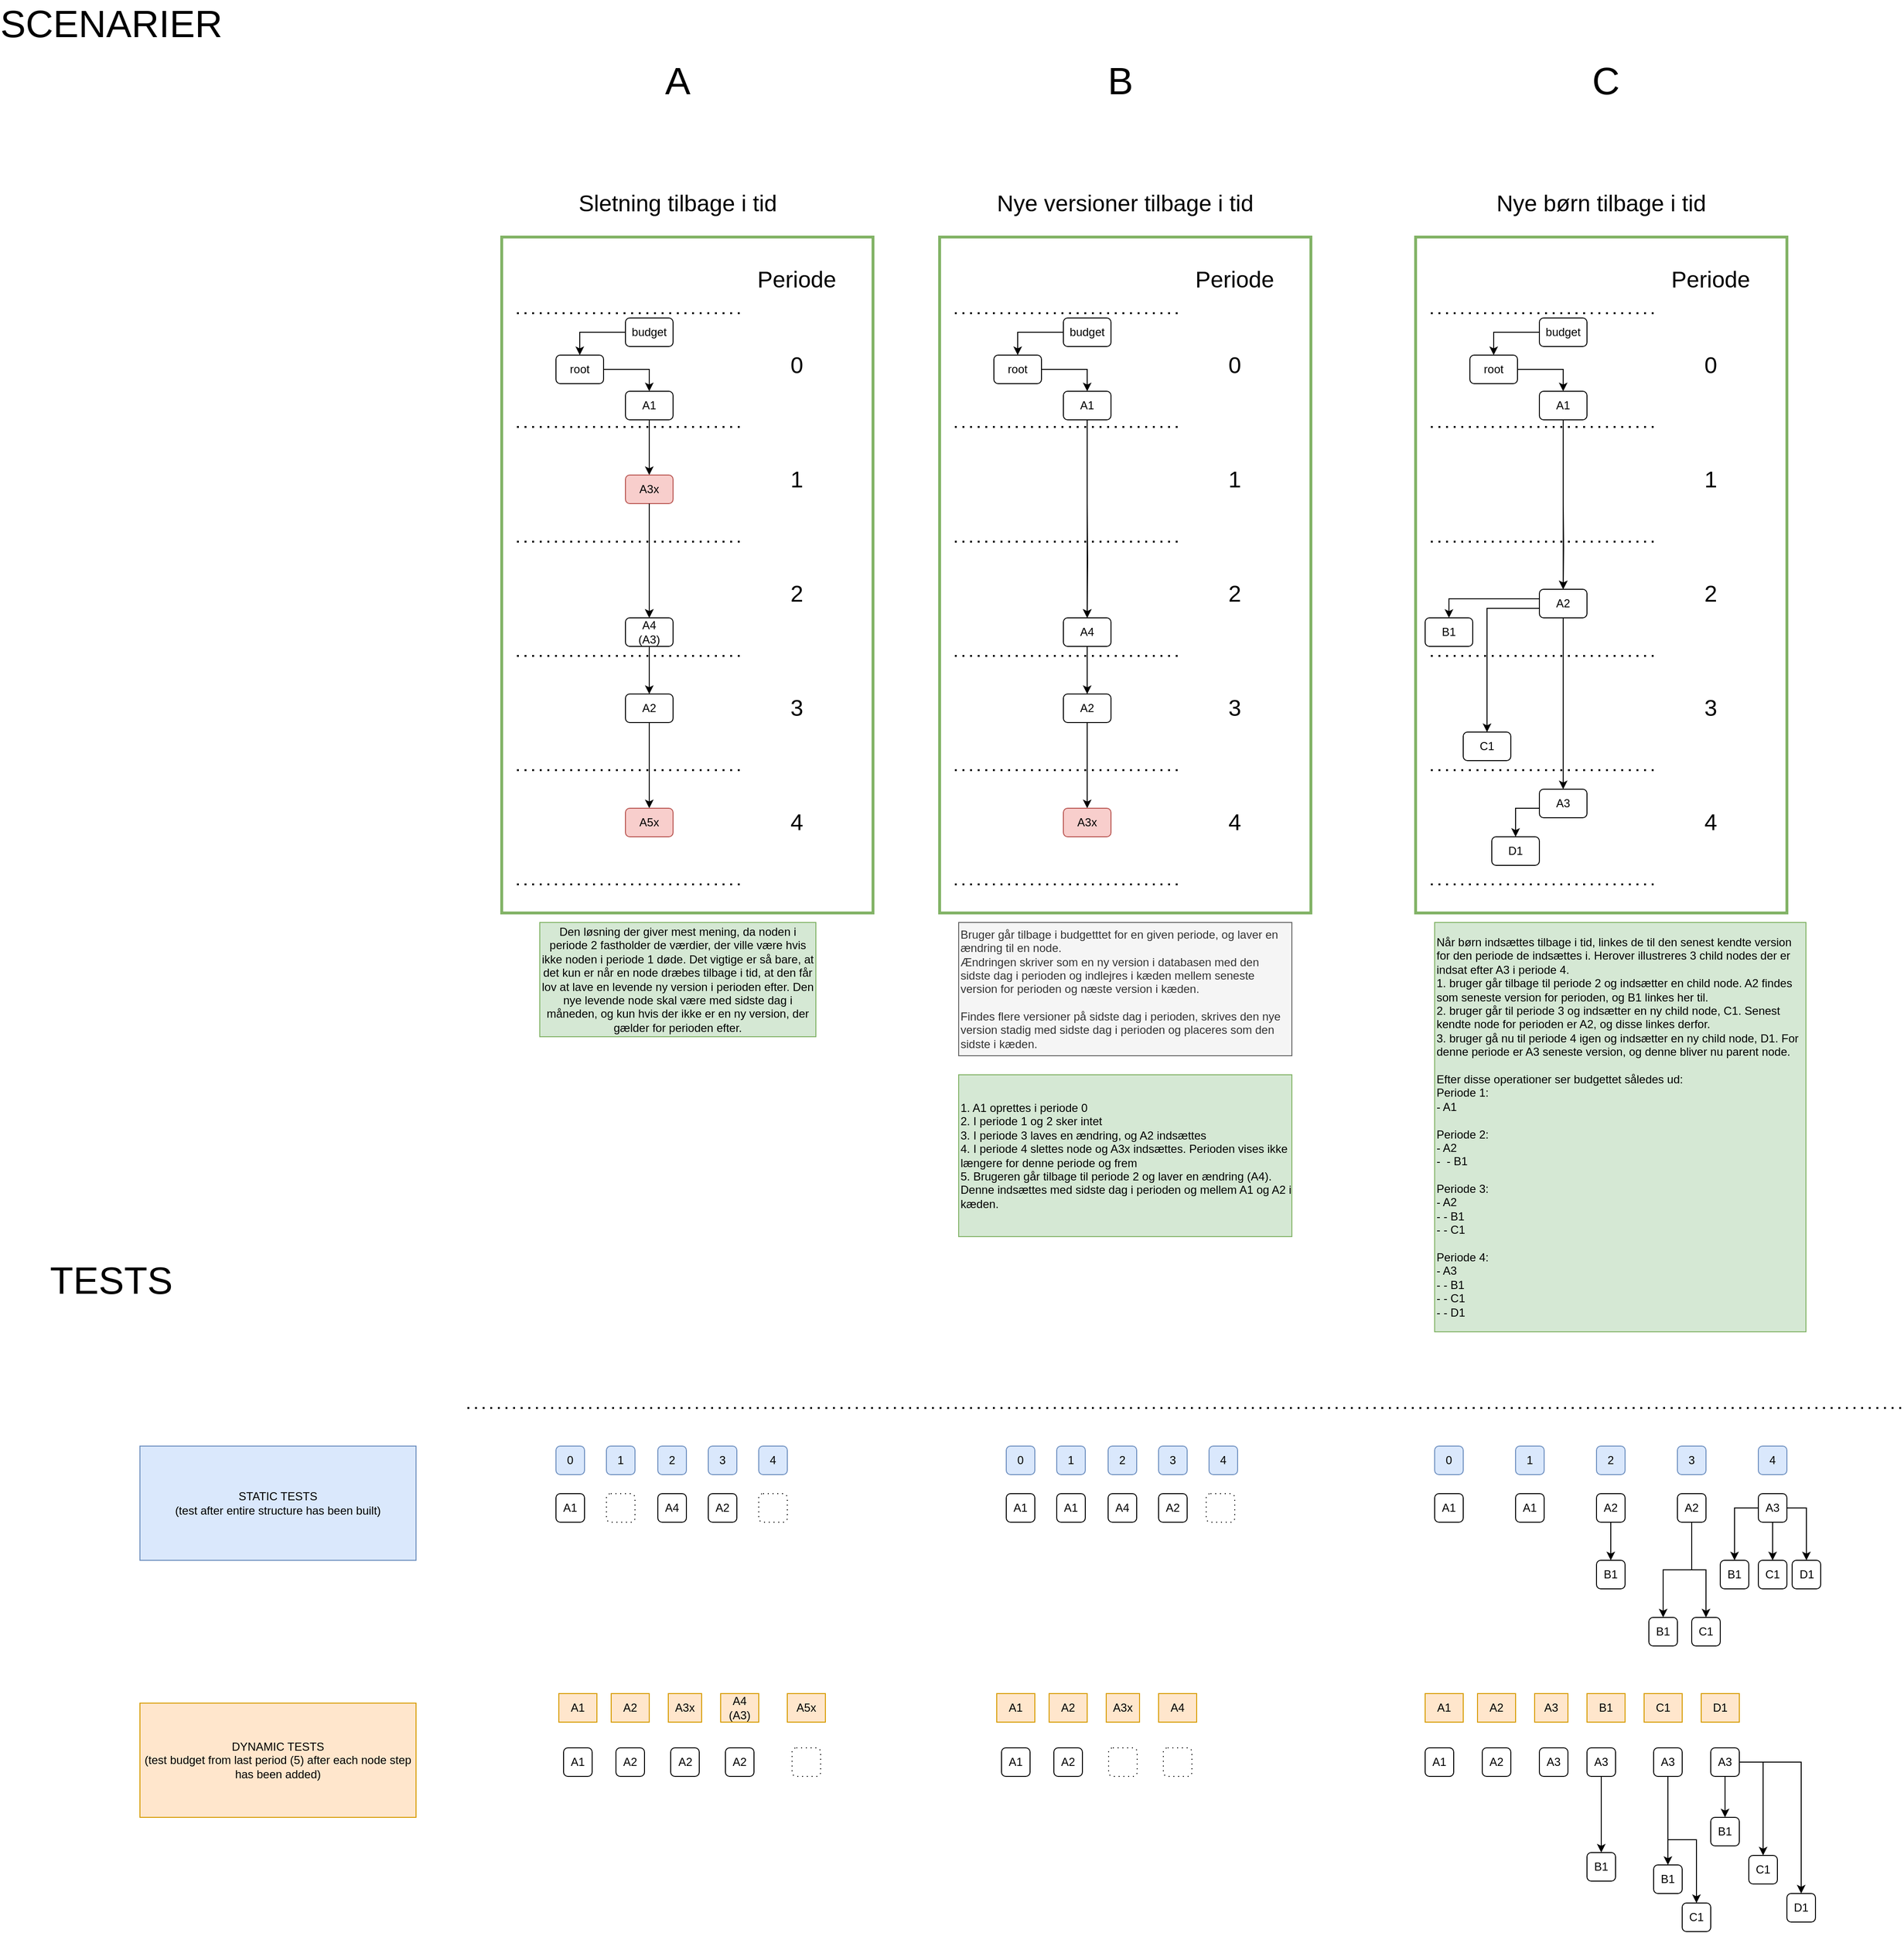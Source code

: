 <mxfile version="22.0.3" type="device" pages="7">
  <diagram name="Deleting, add children and making new version back in time" id="1syrStsoGLcVjr5NQaG4">
    <mxGraphModel dx="-2215" dy="-371" grid="1" gridSize="10" guides="1" tooltips="1" connect="1" arrows="1" fold="1" page="1" pageScale="1" pageWidth="827" pageHeight="1169" math="0" shadow="0">
      <root>
        <mxCell id="Nr8S5hXEXNwAkANO1wEf-0" />
        <mxCell id="Nr8S5hXEXNwAkANO1wEf-1" parent="Nr8S5hXEXNwAkANO1wEf-0" />
        <mxCell id="Nr8S5hXEXNwAkANO1wEf-4" value="" style="rounded=0;whiteSpace=wrap;html=1;fillColor=none;strokeColor=#82b366;strokeWidth=3;" vertex="1" parent="Nr8S5hXEXNwAkANO1wEf-1">
          <mxGeometry x="3890" y="1450" width="390" height="710" as="geometry" />
        </mxCell>
        <mxCell id="Nr8S5hXEXNwAkANO1wEf-5" value="" style="rounded=0;whiteSpace=wrap;html=1;fillColor=none;strokeColor=#82b366;strokeWidth=3;" vertex="1" parent="Nr8S5hXEXNwAkANO1wEf-1">
          <mxGeometry x="4350" y="1450" width="390" height="710" as="geometry" />
        </mxCell>
        <mxCell id="Nr8S5hXEXNwAkANO1wEf-373" value="budget" style="rounded=1;whiteSpace=wrap;html=1;" vertex="1" parent="Nr8S5hXEXNwAkANO1wEf-1">
          <mxGeometry x="4020" y="1535" width="50" height="30" as="geometry" />
        </mxCell>
        <mxCell id="Nr8S5hXEXNwAkANO1wEf-374" value="root" style="rounded=1;whiteSpace=wrap;html=1;" vertex="1" parent="Nr8S5hXEXNwAkANO1wEf-1">
          <mxGeometry x="3947" y="1574" width="50" height="30" as="geometry" />
        </mxCell>
        <mxCell id="Nr8S5hXEXNwAkANO1wEf-375" value="" style="edgeStyle=orthogonalEdgeStyle;rounded=0;orthogonalLoop=1;jettySize=auto;html=1;" edge="1" parent="Nr8S5hXEXNwAkANO1wEf-1" source="Nr8S5hXEXNwAkANO1wEf-373" target="Nr8S5hXEXNwAkANO1wEf-374">
          <mxGeometry relative="1" as="geometry" />
        </mxCell>
        <mxCell id="Nr8S5hXEXNwAkANO1wEf-376" value="" style="edgeStyle=orthogonalEdgeStyle;rounded=0;orthogonalLoop=1;jettySize=auto;html=1;" edge="1" parent="Nr8S5hXEXNwAkANO1wEf-1" source="Nr8S5hXEXNwAkANO1wEf-377" target="Nr8S5hXEXNwAkANO1wEf-383">
          <mxGeometry relative="1" as="geometry" />
        </mxCell>
        <mxCell id="Nr8S5hXEXNwAkANO1wEf-377" value="A1" style="rounded=1;whiteSpace=wrap;html=1;" vertex="1" parent="Nr8S5hXEXNwAkANO1wEf-1">
          <mxGeometry x="4020" y="1612" width="50" height="30" as="geometry" />
        </mxCell>
        <mxCell id="Nr8S5hXEXNwAkANO1wEf-378" value="" style="edgeStyle=orthogonalEdgeStyle;rounded=0;orthogonalLoop=1;jettySize=auto;html=1;" edge="1" parent="Nr8S5hXEXNwAkANO1wEf-1" source="Nr8S5hXEXNwAkANO1wEf-374" target="Nr8S5hXEXNwAkANO1wEf-377">
          <mxGeometry relative="1" as="geometry" />
        </mxCell>
        <mxCell id="Nr8S5hXEXNwAkANO1wEf-379" style="edgeStyle=orthogonalEdgeStyle;rounded=0;orthogonalLoop=1;jettySize=auto;html=1;" edge="1" parent="Nr8S5hXEXNwAkANO1wEf-1" source="Nr8S5hXEXNwAkANO1wEf-380" target="Nr8S5hXEXNwAkANO1wEf-390">
          <mxGeometry relative="1" as="geometry" />
        </mxCell>
        <mxCell id="Nr8S5hXEXNwAkANO1wEf-380" value="A2" style="rounded=1;whiteSpace=wrap;html=1;" vertex="1" parent="Nr8S5hXEXNwAkANO1wEf-1">
          <mxGeometry x="4020" y="1930" width="50" height="30" as="geometry" />
        </mxCell>
        <mxCell id="Nr8S5hXEXNwAkANO1wEf-381" value="" style="edgeStyle=orthogonalEdgeStyle;rounded=0;orthogonalLoop=1;jettySize=auto;html=1;" edge="1" parent="Nr8S5hXEXNwAkANO1wEf-1" source="Nr8S5hXEXNwAkANO1wEf-398" target="Nr8S5hXEXNwAkANO1wEf-380">
          <mxGeometry relative="1" as="geometry" />
        </mxCell>
        <mxCell id="Nr8S5hXEXNwAkANO1wEf-382" value="" style="edgeStyle=orthogonalEdgeStyle;rounded=0;orthogonalLoop=1;jettySize=auto;html=1;" edge="1" parent="Nr8S5hXEXNwAkANO1wEf-1" source="Nr8S5hXEXNwAkANO1wEf-383" target="Nr8S5hXEXNwAkANO1wEf-398">
          <mxGeometry relative="1" as="geometry" />
        </mxCell>
        <mxCell id="Nr8S5hXEXNwAkANO1wEf-383" value="A3x" style="rounded=1;whiteSpace=wrap;html=1;fillColor=#f8cecc;strokeColor=#b85450;" vertex="1" parent="Nr8S5hXEXNwAkANO1wEf-1">
          <mxGeometry x="4020" y="1700" width="50" height="30" as="geometry" />
        </mxCell>
        <mxCell id="Nr8S5hXEXNwAkANO1wEf-384" value="" style="endArrow=none;dashed=1;html=1;dashPattern=1 3;strokeWidth=2;rounded=0;" edge="1" parent="Nr8S5hXEXNwAkANO1wEf-1">
          <mxGeometry width="50" height="50" relative="1" as="geometry">
            <mxPoint x="4140" y="1530" as="sourcePoint" />
            <mxPoint x="3900" y="1530" as="targetPoint" />
          </mxGeometry>
        </mxCell>
        <mxCell id="Nr8S5hXEXNwAkANO1wEf-385" value="" style="endArrow=none;dashed=1;html=1;dashPattern=1 3;strokeWidth=2;rounded=0;" edge="1" parent="Nr8S5hXEXNwAkANO1wEf-1">
          <mxGeometry width="50" height="50" relative="1" as="geometry">
            <mxPoint x="4140" y="1649.55" as="sourcePoint" />
            <mxPoint x="3900" y="1649.55" as="targetPoint" />
          </mxGeometry>
        </mxCell>
        <mxCell id="Nr8S5hXEXNwAkANO1wEf-386" value="" style="endArrow=none;dashed=1;html=1;dashPattern=1 3;strokeWidth=2;rounded=0;" edge="1" parent="Nr8S5hXEXNwAkANO1wEf-1">
          <mxGeometry width="50" height="50" relative="1" as="geometry">
            <mxPoint x="4140" y="1770" as="sourcePoint" />
            <mxPoint x="3900" y="1770" as="targetPoint" />
          </mxGeometry>
        </mxCell>
        <mxCell id="Nr8S5hXEXNwAkANO1wEf-387" value="" style="endArrow=none;dashed=1;html=1;dashPattern=1 3;strokeWidth=2;rounded=0;" edge="1" parent="Nr8S5hXEXNwAkANO1wEf-1">
          <mxGeometry width="50" height="50" relative="1" as="geometry">
            <mxPoint x="4140" y="1890" as="sourcePoint" />
            <mxPoint x="3900" y="1890" as="targetPoint" />
          </mxGeometry>
        </mxCell>
        <mxCell id="Nr8S5hXEXNwAkANO1wEf-388" value="" style="endArrow=none;dashed=1;html=1;dashPattern=1 3;strokeWidth=2;rounded=0;" edge="1" parent="Nr8S5hXEXNwAkANO1wEf-1">
          <mxGeometry width="50" height="50" relative="1" as="geometry">
            <mxPoint x="4140" y="2010" as="sourcePoint" />
            <mxPoint x="3900" y="2010" as="targetPoint" />
          </mxGeometry>
        </mxCell>
        <mxCell id="Nr8S5hXEXNwAkANO1wEf-389" value="" style="endArrow=none;dashed=1;html=1;dashPattern=1 3;strokeWidth=2;rounded=0;" edge="1" parent="Nr8S5hXEXNwAkANO1wEf-1">
          <mxGeometry width="50" height="50" relative="1" as="geometry">
            <mxPoint x="4140" y="2130" as="sourcePoint" />
            <mxPoint x="3900" y="2130" as="targetPoint" />
          </mxGeometry>
        </mxCell>
        <mxCell id="Nr8S5hXEXNwAkANO1wEf-390" value="A5x" style="rounded=1;whiteSpace=wrap;html=1;fillColor=#f8cecc;strokeColor=#b85450;" vertex="1" parent="Nr8S5hXEXNwAkANO1wEf-1">
          <mxGeometry x="4020" y="2050" width="50" height="30" as="geometry" />
        </mxCell>
        <mxCell id="Nr8S5hXEXNwAkANO1wEf-391" value="&lt;font style=&quot;font-size: 24px;&quot;&gt;0&lt;/font&gt;" style="text;html=1;strokeColor=none;fillColor=none;align=center;verticalAlign=middle;whiteSpace=wrap;rounded=0;" vertex="1" parent="Nr8S5hXEXNwAkANO1wEf-1">
          <mxGeometry x="4170" y="1570" width="60" height="30" as="geometry" />
        </mxCell>
        <mxCell id="Nr8S5hXEXNwAkANO1wEf-392" value="&lt;font style=&quot;font-size: 24px;&quot;&gt;1&lt;/font&gt;" style="text;html=1;strokeColor=none;fillColor=none;align=center;verticalAlign=middle;whiteSpace=wrap;rounded=0;" vertex="1" parent="Nr8S5hXEXNwAkANO1wEf-1">
          <mxGeometry x="4170" y="1690" width="60" height="30" as="geometry" />
        </mxCell>
        <mxCell id="Nr8S5hXEXNwAkANO1wEf-393" value="&lt;font style=&quot;font-size: 24px;&quot;&gt;2&lt;/font&gt;" style="text;html=1;strokeColor=none;fillColor=none;align=center;verticalAlign=middle;whiteSpace=wrap;rounded=0;" vertex="1" parent="Nr8S5hXEXNwAkANO1wEf-1">
          <mxGeometry x="4170" y="1810" width="60" height="30" as="geometry" />
        </mxCell>
        <mxCell id="Nr8S5hXEXNwAkANO1wEf-394" value="&lt;font style=&quot;font-size: 24px;&quot;&gt;3&lt;/font&gt;" style="text;html=1;strokeColor=none;fillColor=none;align=center;verticalAlign=middle;whiteSpace=wrap;rounded=0;" vertex="1" parent="Nr8S5hXEXNwAkANO1wEf-1">
          <mxGeometry x="4170" y="1930" width="60" height="30" as="geometry" />
        </mxCell>
        <mxCell id="Nr8S5hXEXNwAkANO1wEf-395" value="&lt;font style=&quot;font-size: 24px;&quot;&gt;4&lt;/font&gt;" style="text;html=1;strokeColor=none;fillColor=none;align=center;verticalAlign=middle;whiteSpace=wrap;rounded=0;" vertex="1" parent="Nr8S5hXEXNwAkANO1wEf-1">
          <mxGeometry x="4170" y="2050" width="60" height="30" as="geometry" />
        </mxCell>
        <mxCell id="Nr8S5hXEXNwAkANO1wEf-396" value="&lt;font style=&quot;font-size: 24px;&quot;&gt;Periode&lt;/font&gt;" style="text;html=1;strokeColor=none;fillColor=none;align=center;verticalAlign=middle;whiteSpace=wrap;rounded=0;" vertex="1" parent="Nr8S5hXEXNwAkANO1wEf-1">
          <mxGeometry x="4170" y="1480" width="60" height="30" as="geometry" />
        </mxCell>
        <mxCell id="Nr8S5hXEXNwAkANO1wEf-397" value="" style="edgeStyle=orthogonalEdgeStyle;rounded=0;orthogonalLoop=1;jettySize=auto;html=1;" edge="1" parent="Nr8S5hXEXNwAkANO1wEf-1" source="Nr8S5hXEXNwAkANO1wEf-383" target="Nr8S5hXEXNwAkANO1wEf-398">
          <mxGeometry relative="1" as="geometry">
            <mxPoint x="4045" y="1730" as="sourcePoint" />
            <mxPoint x="4045" y="1930" as="targetPoint" />
          </mxGeometry>
        </mxCell>
        <mxCell id="Nr8S5hXEXNwAkANO1wEf-398" value="A4&lt;br&gt;(A3)" style="rounded=1;whiteSpace=wrap;html=1;" vertex="1" parent="Nr8S5hXEXNwAkANO1wEf-1">
          <mxGeometry x="4020" y="1850" width="50" height="30" as="geometry" />
        </mxCell>
        <mxCell id="Nr8S5hXEXNwAkANO1wEf-401" value="Den løsning der giver mest mening, da noden i periode 2 fastholder de værdier, der ville være hvis ikke noden i periode 1 døde. Det vigtige er så bare, at det kun er når en node dræbes tilbage i tid, at den får lov at lave en levende ny version i perioden efter. Den nye levende node skal være med sidste dag i måneden, og kun hvis der ikke er en ny version, der gælder for perioden efter." style="rounded=0;whiteSpace=wrap;html=1;fillColor=#d5e8d4;strokeColor=#82b366;" vertex="1" parent="Nr8S5hXEXNwAkANO1wEf-1">
          <mxGeometry x="3930" y="2170" width="290" height="120" as="geometry" />
        </mxCell>
        <mxCell id="Nr8S5hXEXNwAkANO1wEf-406" value="&lt;font style=&quot;font-size: 24px;&quot;&gt;Sletning tilbage i tid&lt;/font&gt;" style="text;html=1;strokeColor=none;fillColor=none;align=center;verticalAlign=middle;whiteSpace=wrap;rounded=0;" vertex="1" parent="Nr8S5hXEXNwAkANO1wEf-1">
          <mxGeometry x="3900" y="1400" width="350" height="30" as="geometry" />
        </mxCell>
        <mxCell id="Nr8S5hXEXNwAkANO1wEf-407" value="&lt;font style=&quot;font-size: 24px;&quot;&gt;Nye versioner tilbage i tid&lt;/font&gt;" style="text;html=1;strokeColor=none;fillColor=none;align=center;verticalAlign=middle;whiteSpace=wrap;rounded=0;" vertex="1" parent="Nr8S5hXEXNwAkANO1wEf-1">
          <mxGeometry x="4370" y="1400" width="350" height="30" as="geometry" />
        </mxCell>
        <mxCell id="Nr8S5hXEXNwAkANO1wEf-408" value="Bruger går tilbage i budgetttet for en given periode, og laver en ændring til en node.&lt;br&gt;Ændringen skriver som en ny version i databasen med den sidste dag i perioden og indlejres i kæden mellem seneste version for perioden og næste version i kæden.&lt;br&gt;&lt;br&gt;Findes flere versioner på sidste dag i perioden, skrives den nye version stadig med sidste dag i perioden og placeres som den sidste i kæden." style="rounded=0;whiteSpace=wrap;html=1;fillColor=#f5f5f5;strokeColor=#666666;fontColor=#333333;align=left;" vertex="1" parent="Nr8S5hXEXNwAkANO1wEf-1">
          <mxGeometry x="4370" y="2170" width="350" height="140" as="geometry" />
        </mxCell>
        <mxCell id="Nr8S5hXEXNwAkANO1wEf-409" value="budget" style="rounded=1;whiteSpace=wrap;html=1;" vertex="1" parent="Nr8S5hXEXNwAkANO1wEf-1">
          <mxGeometry x="4480" y="1535" width="50" height="30" as="geometry" />
        </mxCell>
        <mxCell id="Nr8S5hXEXNwAkANO1wEf-410" value="root" style="rounded=1;whiteSpace=wrap;html=1;" vertex="1" parent="Nr8S5hXEXNwAkANO1wEf-1">
          <mxGeometry x="4407" y="1574" width="50" height="30" as="geometry" />
        </mxCell>
        <mxCell id="Nr8S5hXEXNwAkANO1wEf-411" value="" style="edgeStyle=orthogonalEdgeStyle;rounded=0;orthogonalLoop=1;jettySize=auto;html=1;" edge="1" parent="Nr8S5hXEXNwAkANO1wEf-1" source="Nr8S5hXEXNwAkANO1wEf-409" target="Nr8S5hXEXNwAkANO1wEf-410">
          <mxGeometry relative="1" as="geometry" />
        </mxCell>
        <mxCell id="Nr8S5hXEXNwAkANO1wEf-412" value="A1" style="rounded=1;whiteSpace=wrap;html=1;" vertex="1" parent="Nr8S5hXEXNwAkANO1wEf-1">
          <mxGeometry x="4480" y="1612" width="50" height="30" as="geometry" />
        </mxCell>
        <mxCell id="Nr8S5hXEXNwAkANO1wEf-413" value="" style="edgeStyle=orthogonalEdgeStyle;rounded=0;orthogonalLoop=1;jettySize=auto;html=1;" edge="1" parent="Nr8S5hXEXNwAkANO1wEf-1" source="Nr8S5hXEXNwAkANO1wEf-410" target="Nr8S5hXEXNwAkANO1wEf-412">
          <mxGeometry relative="1" as="geometry" />
        </mxCell>
        <mxCell id="Nr8S5hXEXNwAkANO1wEf-414" style="edgeStyle=orthogonalEdgeStyle;rounded=0;orthogonalLoop=1;jettySize=auto;html=1;" edge="1" parent="Nr8S5hXEXNwAkANO1wEf-1" source="Nr8S5hXEXNwAkANO1wEf-415" target="Nr8S5hXEXNwAkANO1wEf-424">
          <mxGeometry relative="1" as="geometry" />
        </mxCell>
        <mxCell id="Nr8S5hXEXNwAkANO1wEf-415" value="A2" style="rounded=1;whiteSpace=wrap;html=1;" vertex="1" parent="Nr8S5hXEXNwAkANO1wEf-1">
          <mxGeometry x="4480" y="1930" width="50" height="30" as="geometry" />
        </mxCell>
        <mxCell id="Nr8S5hXEXNwAkANO1wEf-416" value="" style="edgeStyle=orthogonalEdgeStyle;rounded=0;orthogonalLoop=1;jettySize=auto;html=1;" edge="1" parent="Nr8S5hXEXNwAkANO1wEf-1" source="Nr8S5hXEXNwAkANO1wEf-432" target="Nr8S5hXEXNwAkANO1wEf-415">
          <mxGeometry relative="1" as="geometry" />
        </mxCell>
        <mxCell id="Nr8S5hXEXNwAkANO1wEf-417" value="" style="edgeStyle=orthogonalEdgeStyle;rounded=0;orthogonalLoop=1;jettySize=auto;html=1;" edge="1" parent="Nr8S5hXEXNwAkANO1wEf-1" target="Nr8S5hXEXNwAkANO1wEf-432">
          <mxGeometry relative="1" as="geometry">
            <mxPoint x="4505" y="1730" as="sourcePoint" />
          </mxGeometry>
        </mxCell>
        <mxCell id="Nr8S5hXEXNwAkANO1wEf-418" value="" style="endArrow=none;dashed=1;html=1;dashPattern=1 3;strokeWidth=2;rounded=0;" edge="1" parent="Nr8S5hXEXNwAkANO1wEf-1">
          <mxGeometry width="50" height="50" relative="1" as="geometry">
            <mxPoint x="4600" y="1530" as="sourcePoint" />
            <mxPoint x="4360" y="1530" as="targetPoint" />
          </mxGeometry>
        </mxCell>
        <mxCell id="Nr8S5hXEXNwAkANO1wEf-419" value="" style="endArrow=none;dashed=1;html=1;dashPattern=1 3;strokeWidth=2;rounded=0;" edge="1" parent="Nr8S5hXEXNwAkANO1wEf-1">
          <mxGeometry width="50" height="50" relative="1" as="geometry">
            <mxPoint x="4600" y="1649.55" as="sourcePoint" />
            <mxPoint x="4360" y="1649.55" as="targetPoint" />
          </mxGeometry>
        </mxCell>
        <mxCell id="Nr8S5hXEXNwAkANO1wEf-420" value="" style="endArrow=none;dashed=1;html=1;dashPattern=1 3;strokeWidth=2;rounded=0;" edge="1" parent="Nr8S5hXEXNwAkANO1wEf-1">
          <mxGeometry width="50" height="50" relative="1" as="geometry">
            <mxPoint x="4600" y="1770" as="sourcePoint" />
            <mxPoint x="4360" y="1770" as="targetPoint" />
          </mxGeometry>
        </mxCell>
        <mxCell id="Nr8S5hXEXNwAkANO1wEf-421" value="" style="endArrow=none;dashed=1;html=1;dashPattern=1 3;strokeWidth=2;rounded=0;" edge="1" parent="Nr8S5hXEXNwAkANO1wEf-1">
          <mxGeometry width="50" height="50" relative="1" as="geometry">
            <mxPoint x="4600" y="1890" as="sourcePoint" />
            <mxPoint x="4360" y="1890" as="targetPoint" />
          </mxGeometry>
        </mxCell>
        <mxCell id="Nr8S5hXEXNwAkANO1wEf-422" value="" style="endArrow=none;dashed=1;html=1;dashPattern=1 3;strokeWidth=2;rounded=0;" edge="1" parent="Nr8S5hXEXNwAkANO1wEf-1">
          <mxGeometry width="50" height="50" relative="1" as="geometry">
            <mxPoint x="4600" y="2010" as="sourcePoint" />
            <mxPoint x="4360" y="2010" as="targetPoint" />
          </mxGeometry>
        </mxCell>
        <mxCell id="Nr8S5hXEXNwAkANO1wEf-423" value="" style="endArrow=none;dashed=1;html=1;dashPattern=1 3;strokeWidth=2;rounded=0;" edge="1" parent="Nr8S5hXEXNwAkANO1wEf-1">
          <mxGeometry width="50" height="50" relative="1" as="geometry">
            <mxPoint x="4600" y="2130" as="sourcePoint" />
            <mxPoint x="4360" y="2130" as="targetPoint" />
          </mxGeometry>
        </mxCell>
        <mxCell id="Nr8S5hXEXNwAkANO1wEf-424" value="A3x" style="rounded=1;whiteSpace=wrap;html=1;fillColor=#f8cecc;strokeColor=#b85450;" vertex="1" parent="Nr8S5hXEXNwAkANO1wEf-1">
          <mxGeometry x="4480" y="2050" width="50" height="30" as="geometry" />
        </mxCell>
        <mxCell id="Nr8S5hXEXNwAkANO1wEf-425" value="&lt;font style=&quot;font-size: 24px;&quot;&gt;0&lt;/font&gt;" style="text;html=1;strokeColor=none;fillColor=none;align=center;verticalAlign=middle;whiteSpace=wrap;rounded=0;" vertex="1" parent="Nr8S5hXEXNwAkANO1wEf-1">
          <mxGeometry x="4630" y="1570" width="60" height="30" as="geometry" />
        </mxCell>
        <mxCell id="Nr8S5hXEXNwAkANO1wEf-426" value="&lt;font style=&quot;font-size: 24px;&quot;&gt;1&lt;/font&gt;" style="text;html=1;strokeColor=none;fillColor=none;align=center;verticalAlign=middle;whiteSpace=wrap;rounded=0;" vertex="1" parent="Nr8S5hXEXNwAkANO1wEf-1">
          <mxGeometry x="4630" y="1690" width="60" height="30" as="geometry" />
        </mxCell>
        <mxCell id="Nr8S5hXEXNwAkANO1wEf-427" value="&lt;font style=&quot;font-size: 24px;&quot;&gt;2&lt;/font&gt;" style="text;html=1;strokeColor=none;fillColor=none;align=center;verticalAlign=middle;whiteSpace=wrap;rounded=0;" vertex="1" parent="Nr8S5hXEXNwAkANO1wEf-1">
          <mxGeometry x="4630" y="1810" width="60" height="30" as="geometry" />
        </mxCell>
        <mxCell id="Nr8S5hXEXNwAkANO1wEf-428" value="&lt;font style=&quot;font-size: 24px;&quot;&gt;3&lt;/font&gt;" style="text;html=1;strokeColor=none;fillColor=none;align=center;verticalAlign=middle;whiteSpace=wrap;rounded=0;" vertex="1" parent="Nr8S5hXEXNwAkANO1wEf-1">
          <mxGeometry x="4630" y="1930" width="60" height="30" as="geometry" />
        </mxCell>
        <mxCell id="Nr8S5hXEXNwAkANO1wEf-429" value="&lt;font style=&quot;font-size: 24px;&quot;&gt;4&lt;/font&gt;" style="text;html=1;strokeColor=none;fillColor=none;align=center;verticalAlign=middle;whiteSpace=wrap;rounded=0;" vertex="1" parent="Nr8S5hXEXNwAkANO1wEf-1">
          <mxGeometry x="4630" y="2050" width="60" height="30" as="geometry" />
        </mxCell>
        <mxCell id="Nr8S5hXEXNwAkANO1wEf-430" value="&lt;font style=&quot;font-size: 24px;&quot;&gt;Periode&lt;/font&gt;" style="text;html=1;strokeColor=none;fillColor=none;align=center;verticalAlign=middle;whiteSpace=wrap;rounded=0;" vertex="1" parent="Nr8S5hXEXNwAkANO1wEf-1">
          <mxGeometry x="4630" y="1480" width="60" height="30" as="geometry" />
        </mxCell>
        <mxCell id="Nr8S5hXEXNwAkANO1wEf-431" value="" style="edgeStyle=orthogonalEdgeStyle;rounded=0;orthogonalLoop=1;jettySize=auto;html=1;" edge="1" parent="Nr8S5hXEXNwAkANO1wEf-1" source="Nr8S5hXEXNwAkANO1wEf-412" target="Nr8S5hXEXNwAkANO1wEf-432">
          <mxGeometry relative="1" as="geometry">
            <mxPoint x="4505" y="1730" as="sourcePoint" />
            <mxPoint x="4505" y="1930" as="targetPoint" />
          </mxGeometry>
        </mxCell>
        <mxCell id="Nr8S5hXEXNwAkANO1wEf-432" value="A4" style="rounded=1;whiteSpace=wrap;html=1;" vertex="1" parent="Nr8S5hXEXNwAkANO1wEf-1">
          <mxGeometry x="4480" y="1850" width="50" height="30" as="geometry" />
        </mxCell>
        <mxCell id="Nr8S5hXEXNwAkANO1wEf-433" value="1. A1 oprettes i periode 0&lt;br&gt;2. I periode 1 og 2 sker intet&lt;br&gt;3. I periode 3 laves en ændring, og A2 indsættes&lt;br&gt;4. I periode 4 slettes node og A3x indsættes. Perioden vises ikke længere for denne periode og frem&lt;br&gt;5. Brugeren går tilbage til periode 2 og laver en ændring (A4). Denne indsættes med sidste dag i perioden og mellem A1 og A2 i kæden.&amp;nbsp;&amp;nbsp;" style="rounded=0;whiteSpace=wrap;html=1;fillColor=#d5e8d4;strokeColor=#82b366;align=left;" vertex="1" parent="Nr8S5hXEXNwAkANO1wEf-1">
          <mxGeometry x="4370" y="2330" width="350" height="170" as="geometry" />
        </mxCell>
        <mxCell id="Nr8S5hXEXNwAkANO1wEf-434" value="" style="rounded=0;whiteSpace=wrap;html=1;fillColor=none;strokeColor=#82b366;strokeWidth=3;" vertex="1" parent="Nr8S5hXEXNwAkANO1wEf-1">
          <mxGeometry x="4850" y="1450" width="390" height="710" as="geometry" />
        </mxCell>
        <mxCell id="Nr8S5hXEXNwAkANO1wEf-435" value="&lt;font style=&quot;font-size: 24px;&quot;&gt;Nye børn tilbage i tid&lt;/font&gt;" style="text;html=1;strokeColor=none;fillColor=none;align=center;verticalAlign=middle;whiteSpace=wrap;rounded=0;" vertex="1" parent="Nr8S5hXEXNwAkANO1wEf-1">
          <mxGeometry x="4870" y="1400" width="350" height="30" as="geometry" />
        </mxCell>
        <mxCell id="Nr8S5hXEXNwAkANO1wEf-436" value="budget" style="rounded=1;whiteSpace=wrap;html=1;" vertex="1" parent="Nr8S5hXEXNwAkANO1wEf-1">
          <mxGeometry x="4980" y="1535" width="50" height="30" as="geometry" />
        </mxCell>
        <mxCell id="Nr8S5hXEXNwAkANO1wEf-437" value="root" style="rounded=1;whiteSpace=wrap;html=1;" vertex="1" parent="Nr8S5hXEXNwAkANO1wEf-1">
          <mxGeometry x="4907" y="1574" width="50" height="30" as="geometry" />
        </mxCell>
        <mxCell id="Nr8S5hXEXNwAkANO1wEf-438" value="" style="edgeStyle=orthogonalEdgeStyle;rounded=0;orthogonalLoop=1;jettySize=auto;html=1;" edge="1" parent="Nr8S5hXEXNwAkANO1wEf-1" source="Nr8S5hXEXNwAkANO1wEf-436" target="Nr8S5hXEXNwAkANO1wEf-437">
          <mxGeometry relative="1" as="geometry" />
        </mxCell>
        <mxCell id="Nr8S5hXEXNwAkANO1wEf-439" value="A1" style="rounded=1;whiteSpace=wrap;html=1;" vertex="1" parent="Nr8S5hXEXNwAkANO1wEf-1">
          <mxGeometry x="4980" y="1612" width="50" height="30" as="geometry" />
        </mxCell>
        <mxCell id="Nr8S5hXEXNwAkANO1wEf-440" value="" style="edgeStyle=orthogonalEdgeStyle;rounded=0;orthogonalLoop=1;jettySize=auto;html=1;" edge="1" parent="Nr8S5hXEXNwAkANO1wEf-1" source="Nr8S5hXEXNwAkANO1wEf-437" target="Nr8S5hXEXNwAkANO1wEf-439">
          <mxGeometry relative="1" as="geometry" />
        </mxCell>
        <mxCell id="Nr8S5hXEXNwAkANO1wEf-441" style="edgeStyle=orthogonalEdgeStyle;rounded=0;orthogonalLoop=1;jettySize=auto;html=1;" edge="1" parent="Nr8S5hXEXNwAkANO1wEf-1" source="Nr8S5hXEXNwAkANO1wEf-442" target="Nr8S5hXEXNwAkANO1wEf-464">
          <mxGeometry relative="1" as="geometry">
            <Array as="points">
              <mxPoint x="4955" y="2050" />
            </Array>
          </mxGeometry>
        </mxCell>
        <mxCell id="Nr8S5hXEXNwAkANO1wEf-442" value="A3" style="rounded=1;whiteSpace=wrap;html=1;" vertex="1" parent="Nr8S5hXEXNwAkANO1wEf-1">
          <mxGeometry x="4980" y="2030" width="50" height="30" as="geometry" />
        </mxCell>
        <mxCell id="Nr8S5hXEXNwAkANO1wEf-443" value="" style="edgeStyle=orthogonalEdgeStyle;rounded=0;orthogonalLoop=1;jettySize=auto;html=1;" edge="1" parent="Nr8S5hXEXNwAkANO1wEf-1" source="Nr8S5hXEXNwAkANO1wEf-460" target="Nr8S5hXEXNwAkANO1wEf-442">
          <mxGeometry relative="1" as="geometry" />
        </mxCell>
        <mxCell id="Nr8S5hXEXNwAkANO1wEf-444" value="" style="edgeStyle=orthogonalEdgeStyle;rounded=0;orthogonalLoop=1;jettySize=auto;html=1;" edge="1" parent="Nr8S5hXEXNwAkANO1wEf-1" target="Nr8S5hXEXNwAkANO1wEf-460">
          <mxGeometry relative="1" as="geometry">
            <mxPoint x="5005" y="1730" as="sourcePoint" />
          </mxGeometry>
        </mxCell>
        <mxCell id="Nr8S5hXEXNwAkANO1wEf-445" value="" style="endArrow=none;dashed=1;html=1;dashPattern=1 3;strokeWidth=2;rounded=0;" edge="1" parent="Nr8S5hXEXNwAkANO1wEf-1">
          <mxGeometry width="50" height="50" relative="1" as="geometry">
            <mxPoint x="5100" y="1530" as="sourcePoint" />
            <mxPoint x="4860" y="1530" as="targetPoint" />
          </mxGeometry>
        </mxCell>
        <mxCell id="Nr8S5hXEXNwAkANO1wEf-446" value="" style="endArrow=none;dashed=1;html=1;dashPattern=1 3;strokeWidth=2;rounded=0;" edge="1" parent="Nr8S5hXEXNwAkANO1wEf-1">
          <mxGeometry width="50" height="50" relative="1" as="geometry">
            <mxPoint x="5100" y="1649.55" as="sourcePoint" />
            <mxPoint x="4860" y="1649.55" as="targetPoint" />
          </mxGeometry>
        </mxCell>
        <mxCell id="Nr8S5hXEXNwAkANO1wEf-447" value="" style="endArrow=none;dashed=1;html=1;dashPattern=1 3;strokeWidth=2;rounded=0;" edge="1" parent="Nr8S5hXEXNwAkANO1wEf-1">
          <mxGeometry width="50" height="50" relative="1" as="geometry">
            <mxPoint x="5100" y="1770" as="sourcePoint" />
            <mxPoint x="4860" y="1770" as="targetPoint" />
          </mxGeometry>
        </mxCell>
        <mxCell id="Nr8S5hXEXNwAkANO1wEf-448" value="" style="endArrow=none;dashed=1;html=1;dashPattern=1 3;strokeWidth=2;rounded=0;" edge="1" parent="Nr8S5hXEXNwAkANO1wEf-1">
          <mxGeometry width="50" height="50" relative="1" as="geometry">
            <mxPoint x="5100" y="1890" as="sourcePoint" />
            <mxPoint x="4860" y="1890" as="targetPoint" />
          </mxGeometry>
        </mxCell>
        <mxCell id="Nr8S5hXEXNwAkANO1wEf-449" value="" style="endArrow=none;dashed=1;html=1;dashPattern=1 3;strokeWidth=2;rounded=0;" edge="1" parent="Nr8S5hXEXNwAkANO1wEf-1">
          <mxGeometry width="50" height="50" relative="1" as="geometry">
            <mxPoint x="5100" y="2010" as="sourcePoint" />
            <mxPoint x="4860" y="2010" as="targetPoint" />
          </mxGeometry>
        </mxCell>
        <mxCell id="Nr8S5hXEXNwAkANO1wEf-450" value="" style="endArrow=none;dashed=1;html=1;dashPattern=1 3;strokeWidth=2;rounded=0;" edge="1" parent="Nr8S5hXEXNwAkANO1wEf-1">
          <mxGeometry width="50" height="50" relative="1" as="geometry">
            <mxPoint x="5100" y="2130" as="sourcePoint" />
            <mxPoint x="4860" y="2130" as="targetPoint" />
          </mxGeometry>
        </mxCell>
        <mxCell id="Nr8S5hXEXNwAkANO1wEf-451" value="&lt;font style=&quot;font-size: 24px;&quot;&gt;0&lt;/font&gt;" style="text;html=1;strokeColor=none;fillColor=none;align=center;verticalAlign=middle;whiteSpace=wrap;rounded=0;" vertex="1" parent="Nr8S5hXEXNwAkANO1wEf-1">
          <mxGeometry x="5130" y="1570" width="60" height="30" as="geometry" />
        </mxCell>
        <mxCell id="Nr8S5hXEXNwAkANO1wEf-452" value="&lt;font style=&quot;font-size: 24px;&quot;&gt;1&lt;/font&gt;" style="text;html=1;strokeColor=none;fillColor=none;align=center;verticalAlign=middle;whiteSpace=wrap;rounded=0;" vertex="1" parent="Nr8S5hXEXNwAkANO1wEf-1">
          <mxGeometry x="5130" y="1690" width="60" height="30" as="geometry" />
        </mxCell>
        <mxCell id="Nr8S5hXEXNwAkANO1wEf-453" value="&lt;font style=&quot;font-size: 24px;&quot;&gt;2&lt;/font&gt;" style="text;html=1;strokeColor=none;fillColor=none;align=center;verticalAlign=middle;whiteSpace=wrap;rounded=0;" vertex="1" parent="Nr8S5hXEXNwAkANO1wEf-1">
          <mxGeometry x="5130" y="1810" width="60" height="30" as="geometry" />
        </mxCell>
        <mxCell id="Nr8S5hXEXNwAkANO1wEf-454" value="&lt;font style=&quot;font-size: 24px;&quot;&gt;3&lt;/font&gt;" style="text;html=1;strokeColor=none;fillColor=none;align=center;verticalAlign=middle;whiteSpace=wrap;rounded=0;" vertex="1" parent="Nr8S5hXEXNwAkANO1wEf-1">
          <mxGeometry x="5130" y="1930" width="60" height="30" as="geometry" />
        </mxCell>
        <mxCell id="Nr8S5hXEXNwAkANO1wEf-455" value="&lt;font style=&quot;font-size: 24px;&quot;&gt;4&lt;/font&gt;" style="text;html=1;strokeColor=none;fillColor=none;align=center;verticalAlign=middle;whiteSpace=wrap;rounded=0;" vertex="1" parent="Nr8S5hXEXNwAkANO1wEf-1">
          <mxGeometry x="5130" y="2050" width="60" height="30" as="geometry" />
        </mxCell>
        <mxCell id="Nr8S5hXEXNwAkANO1wEf-456" value="&lt;font style=&quot;font-size: 24px;&quot;&gt;Periode&lt;/font&gt;" style="text;html=1;strokeColor=none;fillColor=none;align=center;verticalAlign=middle;whiteSpace=wrap;rounded=0;" vertex="1" parent="Nr8S5hXEXNwAkANO1wEf-1">
          <mxGeometry x="5130" y="1480" width="60" height="30" as="geometry" />
        </mxCell>
        <mxCell id="Nr8S5hXEXNwAkANO1wEf-457" value="" style="edgeStyle=orthogonalEdgeStyle;rounded=0;orthogonalLoop=1;jettySize=auto;html=1;" edge="1" parent="Nr8S5hXEXNwAkANO1wEf-1" source="Nr8S5hXEXNwAkANO1wEf-439" target="Nr8S5hXEXNwAkANO1wEf-460">
          <mxGeometry relative="1" as="geometry">
            <mxPoint x="5005" y="1730" as="sourcePoint" />
            <mxPoint x="5005" y="1930" as="targetPoint" />
          </mxGeometry>
        </mxCell>
        <mxCell id="Nr8S5hXEXNwAkANO1wEf-458" value="" style="edgeStyle=orthogonalEdgeStyle;rounded=0;orthogonalLoop=1;jettySize=auto;html=1;" edge="1" parent="Nr8S5hXEXNwAkANO1wEf-1" source="Nr8S5hXEXNwAkANO1wEf-460" target="Nr8S5hXEXNwAkANO1wEf-461">
          <mxGeometry relative="1" as="geometry">
            <Array as="points">
              <mxPoint x="4885" y="1830" />
            </Array>
          </mxGeometry>
        </mxCell>
        <mxCell id="Nr8S5hXEXNwAkANO1wEf-459" style="edgeStyle=orthogonalEdgeStyle;rounded=0;orthogonalLoop=1;jettySize=auto;html=1;" edge="1" parent="Nr8S5hXEXNwAkANO1wEf-1" source="Nr8S5hXEXNwAkANO1wEf-460" target="Nr8S5hXEXNwAkANO1wEf-463">
          <mxGeometry relative="1" as="geometry">
            <Array as="points">
              <mxPoint x="4925" y="1840" />
            </Array>
          </mxGeometry>
        </mxCell>
        <mxCell id="Nr8S5hXEXNwAkANO1wEf-460" value="A2" style="rounded=1;whiteSpace=wrap;html=1;" vertex="1" parent="Nr8S5hXEXNwAkANO1wEf-1">
          <mxGeometry x="4980" y="1820" width="50" height="30" as="geometry" />
        </mxCell>
        <mxCell id="Nr8S5hXEXNwAkANO1wEf-461" value="B1" style="rounded=1;whiteSpace=wrap;html=1;" vertex="1" parent="Nr8S5hXEXNwAkANO1wEf-1">
          <mxGeometry x="4860" y="1850" width="50" height="30" as="geometry" />
        </mxCell>
        <mxCell id="Nr8S5hXEXNwAkANO1wEf-462" value="Når børn indsættes tilbage i tid, linkes de til den senest kendte version for den periode de indsættes i. Herover illustreres 3 child nodes der er indsat efter A3 i periode 4.&amp;nbsp;&lt;br&gt;1. bruger går tilbage til periode 2 og indsætter en child node. A2 findes som seneste version for perioden, og B1 linkes her til.&lt;br&gt;2. bruger går til periode 3 og indsætter en ny child node, C1. Senest kendte node for perioden er A2, og disse linkes derfor.&lt;br&gt;3. bruger gå nu til periode 4 igen og indsætter en ny child node, D1. For denne periode er A3 seneste version, og denne bliver nu parent node.&lt;br&gt;&lt;br&gt;Efter disse operationer ser budgettet således ud:&lt;br&gt;Periode 1:&lt;br&gt;- A1&lt;br&gt;&lt;br&gt;Periode 2:&lt;br&gt;- A2&lt;br&gt;-&amp;nbsp; - B1&lt;br&gt;&lt;br&gt;Periode 3:&lt;br&gt;- A2&lt;br&gt;- - B1&lt;br&gt;- - C1&lt;br&gt;&lt;br&gt;Periode 4:&lt;br&gt;- A3&lt;br&gt;- - B1&lt;br&gt;- - C1&lt;br&gt;- - D1" style="rounded=0;whiteSpace=wrap;html=1;fillColor=#d5e8d4;strokeColor=#82b366;align=left;" vertex="1" parent="Nr8S5hXEXNwAkANO1wEf-1">
          <mxGeometry x="4870" y="2170" width="390" height="430" as="geometry" />
        </mxCell>
        <mxCell id="Nr8S5hXEXNwAkANO1wEf-463" value="C1" style="rounded=1;whiteSpace=wrap;html=1;" vertex="1" parent="Nr8S5hXEXNwAkANO1wEf-1">
          <mxGeometry x="4900" y="1970" width="50" height="30" as="geometry" />
        </mxCell>
        <mxCell id="Nr8S5hXEXNwAkANO1wEf-464" value="D1" style="rounded=1;whiteSpace=wrap;html=1;" vertex="1" parent="Nr8S5hXEXNwAkANO1wEf-1">
          <mxGeometry x="4930" y="2080" width="50" height="30" as="geometry" />
        </mxCell>
        <mxCell id="Nr8S5hXEXNwAkANO1wEf-465" value="" style="endArrow=none;dashed=1;html=1;dashPattern=1 3;strokeWidth=2;rounded=0;" edge="1" parent="Nr8S5hXEXNwAkANO1wEf-1">
          <mxGeometry width="50" height="50" relative="1" as="geometry">
            <mxPoint x="5360" y="2680" as="sourcePoint" />
            <mxPoint x="3850" y="2680" as="targetPoint" />
          </mxGeometry>
        </mxCell>
        <mxCell id="Nr8S5hXEXNwAkANO1wEf-466" value="A1" style="rounded=1;whiteSpace=wrap;html=1;" vertex="1" parent="Nr8S5hXEXNwAkANO1wEf-1">
          <mxGeometry x="3947" y="2770" width="30" height="30" as="geometry" />
        </mxCell>
        <mxCell id="Nr8S5hXEXNwAkANO1wEf-468" value="A4" style="rounded=1;whiteSpace=wrap;html=1;" vertex="1" parent="Nr8S5hXEXNwAkANO1wEf-1">
          <mxGeometry x="4054" y="2770" width="30" height="30" as="geometry" />
        </mxCell>
        <mxCell id="Nr8S5hXEXNwAkANO1wEf-469" value="A2" style="rounded=1;whiteSpace=wrap;html=1;" vertex="1" parent="Nr8S5hXEXNwAkANO1wEf-1">
          <mxGeometry x="4107" y="2770" width="30" height="30" as="geometry" />
        </mxCell>
        <mxCell id="Nr8S5hXEXNwAkANO1wEf-471" value="0" style="rounded=1;whiteSpace=wrap;html=1;fillColor=#dae8fc;strokeColor=#6c8ebf;" vertex="1" parent="Nr8S5hXEXNwAkANO1wEf-1">
          <mxGeometry x="3947" y="2720" width="30" height="30" as="geometry" />
        </mxCell>
        <mxCell id="Nr8S5hXEXNwAkANO1wEf-472" value="1" style="rounded=1;whiteSpace=wrap;html=1;fillColor=#dae8fc;strokeColor=#6c8ebf;" vertex="1" parent="Nr8S5hXEXNwAkANO1wEf-1">
          <mxGeometry x="4000" y="2720" width="30" height="30" as="geometry" />
        </mxCell>
        <mxCell id="Nr8S5hXEXNwAkANO1wEf-473" value="2" style="rounded=1;whiteSpace=wrap;html=1;fillColor=#dae8fc;strokeColor=#6c8ebf;" vertex="1" parent="Nr8S5hXEXNwAkANO1wEf-1">
          <mxGeometry x="4054" y="2720" width="30" height="30" as="geometry" />
        </mxCell>
        <mxCell id="Nr8S5hXEXNwAkANO1wEf-474" value="3" style="rounded=1;whiteSpace=wrap;html=1;fillColor=#dae8fc;strokeColor=#6c8ebf;" vertex="1" parent="Nr8S5hXEXNwAkANO1wEf-1">
          <mxGeometry x="4107" y="2720" width="30" height="30" as="geometry" />
        </mxCell>
        <mxCell id="Nr8S5hXEXNwAkANO1wEf-475" value="4" style="rounded=1;whiteSpace=wrap;html=1;fillColor=#dae8fc;strokeColor=#6c8ebf;" vertex="1" parent="Nr8S5hXEXNwAkANO1wEf-1">
          <mxGeometry x="4160" y="2720" width="30" height="30" as="geometry" />
        </mxCell>
        <mxCell id="Nr8S5hXEXNwAkANO1wEf-476" value="A1" style="rounded=1;whiteSpace=wrap;html=1;" vertex="1" parent="Nr8S5hXEXNwAkANO1wEf-1">
          <mxGeometry x="4420" y="2770" width="30" height="30" as="geometry" />
        </mxCell>
        <mxCell id="Nr8S5hXEXNwAkANO1wEf-477" value="A4" style="rounded=1;whiteSpace=wrap;html=1;" vertex="1" parent="Nr8S5hXEXNwAkANO1wEf-1">
          <mxGeometry x="4527" y="2770" width="30" height="30" as="geometry" />
        </mxCell>
        <mxCell id="Nr8S5hXEXNwAkANO1wEf-478" value="A2" style="rounded=1;whiteSpace=wrap;html=1;" vertex="1" parent="Nr8S5hXEXNwAkANO1wEf-1">
          <mxGeometry x="4580" y="2770" width="30" height="30" as="geometry" />
        </mxCell>
        <mxCell id="Nr8S5hXEXNwAkANO1wEf-480" value="0" style="rounded=1;whiteSpace=wrap;html=1;fillColor=#dae8fc;strokeColor=#6c8ebf;" vertex="1" parent="Nr8S5hXEXNwAkANO1wEf-1">
          <mxGeometry x="4420" y="2720" width="30" height="30" as="geometry" />
        </mxCell>
        <mxCell id="Nr8S5hXEXNwAkANO1wEf-481" value="1" style="rounded=1;whiteSpace=wrap;html=1;fillColor=#dae8fc;strokeColor=#6c8ebf;" vertex="1" parent="Nr8S5hXEXNwAkANO1wEf-1">
          <mxGeometry x="4473" y="2720" width="30" height="30" as="geometry" />
        </mxCell>
        <mxCell id="Nr8S5hXEXNwAkANO1wEf-482" value="2" style="rounded=1;whiteSpace=wrap;html=1;fillColor=#dae8fc;strokeColor=#6c8ebf;" vertex="1" parent="Nr8S5hXEXNwAkANO1wEf-1">
          <mxGeometry x="4527" y="2720" width="30" height="30" as="geometry" />
        </mxCell>
        <mxCell id="Nr8S5hXEXNwAkANO1wEf-483" value="3" style="rounded=1;whiteSpace=wrap;html=1;fillColor=#dae8fc;strokeColor=#6c8ebf;" vertex="1" parent="Nr8S5hXEXNwAkANO1wEf-1">
          <mxGeometry x="4580" y="2720" width="30" height="30" as="geometry" />
        </mxCell>
        <mxCell id="Nr8S5hXEXNwAkANO1wEf-484" value="4" style="rounded=1;whiteSpace=wrap;html=1;fillColor=#dae8fc;strokeColor=#6c8ebf;" vertex="1" parent="Nr8S5hXEXNwAkANO1wEf-1">
          <mxGeometry x="4633" y="2720" width="30" height="30" as="geometry" />
        </mxCell>
        <mxCell id="Nr8S5hXEXNwAkANO1wEf-485" value="A1" style="rounded=1;whiteSpace=wrap;html=1;" vertex="1" parent="Nr8S5hXEXNwAkANO1wEf-1">
          <mxGeometry x="4870" y="2770" width="30" height="30" as="geometry" />
        </mxCell>
        <mxCell id="Nr8S5hXEXNwAkANO1wEf-486" value="A2" style="rounded=1;whiteSpace=wrap;html=1;" vertex="1" parent="Nr8S5hXEXNwAkANO1wEf-1">
          <mxGeometry x="5040" y="2770" width="30" height="30" as="geometry" />
        </mxCell>
        <mxCell id="Nr8S5hXEXNwAkANO1wEf-487" value="" style="edgeStyle=orthogonalEdgeStyle;rounded=0;orthogonalLoop=1;jettySize=auto;html=1;" edge="1" parent="Nr8S5hXEXNwAkANO1wEf-1" source="Nr8S5hXEXNwAkANO1wEf-489" target="Nr8S5hXEXNwAkANO1wEf-503">
          <mxGeometry relative="1" as="geometry" />
        </mxCell>
        <mxCell id="Nr8S5hXEXNwAkANO1wEf-488" value="" style="edgeStyle=orthogonalEdgeStyle;rounded=0;orthogonalLoop=1;jettySize=auto;html=1;" edge="1" parent="Nr8S5hXEXNwAkANO1wEf-1" source="Nr8S5hXEXNwAkANO1wEf-489" target="Nr8S5hXEXNwAkANO1wEf-504">
          <mxGeometry relative="1" as="geometry" />
        </mxCell>
        <mxCell id="Nr8S5hXEXNwAkANO1wEf-489" value="A2" style="rounded=1;whiteSpace=wrap;html=1;" vertex="1" parent="Nr8S5hXEXNwAkANO1wEf-1">
          <mxGeometry x="5125" y="2770" width="30" height="30" as="geometry" />
        </mxCell>
        <mxCell id="Nr8S5hXEXNwAkANO1wEf-490" value="" style="edgeStyle=orthogonalEdgeStyle;rounded=0;orthogonalLoop=1;jettySize=auto;html=1;" edge="1" parent="Nr8S5hXEXNwAkANO1wEf-1" source="Nr8S5hXEXNwAkANO1wEf-493" target="Nr8S5hXEXNwAkANO1wEf-505">
          <mxGeometry relative="1" as="geometry" />
        </mxCell>
        <mxCell id="Nr8S5hXEXNwAkANO1wEf-491" style="edgeStyle=orthogonalEdgeStyle;rounded=0;orthogonalLoop=1;jettySize=auto;html=1;" edge="1" parent="Nr8S5hXEXNwAkANO1wEf-1" source="Nr8S5hXEXNwAkANO1wEf-493" target="Nr8S5hXEXNwAkANO1wEf-507">
          <mxGeometry relative="1" as="geometry" />
        </mxCell>
        <mxCell id="Nr8S5hXEXNwAkANO1wEf-492" style="edgeStyle=orthogonalEdgeStyle;rounded=0;orthogonalLoop=1;jettySize=auto;html=1;" edge="1" parent="Nr8S5hXEXNwAkANO1wEf-1" source="Nr8S5hXEXNwAkANO1wEf-493" target="Nr8S5hXEXNwAkANO1wEf-506">
          <mxGeometry relative="1" as="geometry" />
        </mxCell>
        <mxCell id="Nr8S5hXEXNwAkANO1wEf-493" value="A3" style="rounded=1;whiteSpace=wrap;html=1;" vertex="1" parent="Nr8S5hXEXNwAkANO1wEf-1">
          <mxGeometry x="5210" y="2770" width="30" height="30" as="geometry" />
        </mxCell>
        <mxCell id="Nr8S5hXEXNwAkANO1wEf-494" value="0" style="rounded=1;whiteSpace=wrap;html=1;fillColor=#dae8fc;strokeColor=#6c8ebf;" vertex="1" parent="Nr8S5hXEXNwAkANO1wEf-1">
          <mxGeometry x="4870" y="2720" width="30" height="30" as="geometry" />
        </mxCell>
        <mxCell id="Nr8S5hXEXNwAkANO1wEf-495" value="1" style="rounded=1;whiteSpace=wrap;html=1;fillColor=#dae8fc;strokeColor=#6c8ebf;" vertex="1" parent="Nr8S5hXEXNwAkANO1wEf-1">
          <mxGeometry x="4955" y="2720" width="30" height="30" as="geometry" />
        </mxCell>
        <mxCell id="Nr8S5hXEXNwAkANO1wEf-496" value="2" style="rounded=1;whiteSpace=wrap;html=1;fillColor=#dae8fc;strokeColor=#6c8ebf;" vertex="1" parent="Nr8S5hXEXNwAkANO1wEf-1">
          <mxGeometry x="5040" y="2720" width="30" height="30" as="geometry" />
        </mxCell>
        <mxCell id="Nr8S5hXEXNwAkANO1wEf-497" value="3" style="rounded=1;whiteSpace=wrap;html=1;fillColor=#dae8fc;strokeColor=#6c8ebf;" vertex="1" parent="Nr8S5hXEXNwAkANO1wEf-1">
          <mxGeometry x="5125" y="2720" width="30" height="30" as="geometry" />
        </mxCell>
        <mxCell id="Nr8S5hXEXNwAkANO1wEf-498" value="4" style="rounded=1;whiteSpace=wrap;html=1;fillColor=#dae8fc;strokeColor=#6c8ebf;" vertex="1" parent="Nr8S5hXEXNwAkANO1wEf-1">
          <mxGeometry x="5210" y="2720" width="30" height="30" as="geometry" />
        </mxCell>
        <mxCell id="Nr8S5hXEXNwAkANO1wEf-499" value="A1" style="rounded=1;whiteSpace=wrap;html=1;" vertex="1" parent="Nr8S5hXEXNwAkANO1wEf-1">
          <mxGeometry x="4473" y="2770" width="30" height="30" as="geometry" />
        </mxCell>
        <mxCell id="Nr8S5hXEXNwAkANO1wEf-500" value="A1" style="rounded=1;whiteSpace=wrap;html=1;" vertex="1" parent="Nr8S5hXEXNwAkANO1wEf-1">
          <mxGeometry x="4955" y="2770" width="30" height="30" as="geometry" />
        </mxCell>
        <mxCell id="Nr8S5hXEXNwAkANO1wEf-501" value="B1" style="rounded=1;whiteSpace=wrap;html=1;" vertex="1" parent="Nr8S5hXEXNwAkANO1wEf-1">
          <mxGeometry x="5040" y="2840" width="30" height="30" as="geometry" />
        </mxCell>
        <mxCell id="Nr8S5hXEXNwAkANO1wEf-502" style="edgeStyle=orthogonalEdgeStyle;rounded=0;orthogonalLoop=1;jettySize=auto;html=1;entryX=0.5;entryY=0;entryDx=0;entryDy=0;" edge="1" parent="Nr8S5hXEXNwAkANO1wEf-1" source="Nr8S5hXEXNwAkANO1wEf-486" target="Nr8S5hXEXNwAkANO1wEf-501">
          <mxGeometry relative="1" as="geometry" />
        </mxCell>
        <mxCell id="Nr8S5hXEXNwAkANO1wEf-503" value="B1" style="rounded=1;whiteSpace=wrap;html=1;" vertex="1" parent="Nr8S5hXEXNwAkANO1wEf-1">
          <mxGeometry x="5095" y="2900" width="30" height="30" as="geometry" />
        </mxCell>
        <mxCell id="Nr8S5hXEXNwAkANO1wEf-504" value="C1" style="rounded=1;whiteSpace=wrap;html=1;" vertex="1" parent="Nr8S5hXEXNwAkANO1wEf-1">
          <mxGeometry x="5140" y="2900" width="30" height="30" as="geometry" />
        </mxCell>
        <mxCell id="Nr8S5hXEXNwAkANO1wEf-505" value="D1" style="rounded=1;whiteSpace=wrap;html=1;" vertex="1" parent="Nr8S5hXEXNwAkANO1wEf-1">
          <mxGeometry x="5245.5" y="2840" width="30" height="30" as="geometry" />
        </mxCell>
        <mxCell id="Nr8S5hXEXNwAkANO1wEf-506" value="C1" style="rounded=1;whiteSpace=wrap;html=1;" vertex="1" parent="Nr8S5hXEXNwAkANO1wEf-1">
          <mxGeometry x="5210" y="2840" width="30" height="30" as="geometry" />
        </mxCell>
        <mxCell id="Nr8S5hXEXNwAkANO1wEf-507" value="B1" style="rounded=1;whiteSpace=wrap;html=1;" vertex="1" parent="Nr8S5hXEXNwAkANO1wEf-1">
          <mxGeometry x="5170" y="2840" width="30" height="30" as="geometry" />
        </mxCell>
        <mxCell id="Nr8S5hXEXNwAkANO1wEf-520" value="STATIC TESTS&lt;br&gt;(test after entire structure has been built)" style="rounded=0;whiteSpace=wrap;html=1;fillColor=#dae8fc;strokeColor=#6c8ebf;" vertex="1" parent="Nr8S5hXEXNwAkANO1wEf-1">
          <mxGeometry x="3510" y="2720" width="290" height="120" as="geometry" />
        </mxCell>
        <mxCell id="Nr8S5hXEXNwAkANO1wEf-521" value="DYNAMIC TESTS&lt;br&gt;(test budget from last period (5) after each node step has been added)" style="rounded=0;whiteSpace=wrap;html=1;fillColor=#ffe6cc;strokeColor=#d79b00;" vertex="1" parent="Nr8S5hXEXNwAkANO1wEf-1">
          <mxGeometry x="3510" y="2990" width="290" height="120" as="geometry" />
        </mxCell>
        <mxCell id="Nr8S5hXEXNwAkANO1wEf-522" value="A1" style="rounded=0;whiteSpace=wrap;html=1;fillColor=#ffe6cc;strokeColor=#d79b00;" vertex="1" parent="Nr8S5hXEXNwAkANO1wEf-1">
          <mxGeometry x="3950" y="2980" width="40" height="30" as="geometry" />
        </mxCell>
        <mxCell id="Nr8S5hXEXNwAkANO1wEf-523" value="A2" style="rounded=0;whiteSpace=wrap;html=1;fillColor=#ffe6cc;strokeColor=#d79b00;" vertex="1" parent="Nr8S5hXEXNwAkANO1wEf-1">
          <mxGeometry x="4005" y="2980" width="40" height="30" as="geometry" />
        </mxCell>
        <mxCell id="Nr8S5hXEXNwAkANO1wEf-524" value="A3x" style="rounded=0;whiteSpace=wrap;html=1;fillColor=#ffe6cc;strokeColor=#d79b00;" vertex="1" parent="Nr8S5hXEXNwAkANO1wEf-1">
          <mxGeometry x="4065" y="2980" width="35" height="30" as="geometry" />
        </mxCell>
        <mxCell id="Nr8S5hXEXNwAkANO1wEf-525" value="A5x" style="rounded=0;whiteSpace=wrap;html=1;fillColor=#ffe6cc;strokeColor=#d79b00;" vertex="1" parent="Nr8S5hXEXNwAkANO1wEf-1">
          <mxGeometry x="4190" y="2980" width="40" height="30" as="geometry" />
        </mxCell>
        <mxCell id="Nr8S5hXEXNwAkANO1wEf-526" value="A1" style="rounded=1;whiteSpace=wrap;html=1;" vertex="1" parent="Nr8S5hXEXNwAkANO1wEf-1">
          <mxGeometry x="3955" y="3037" width="30" height="30" as="geometry" />
        </mxCell>
        <mxCell id="Nr8S5hXEXNwAkANO1wEf-527" value="A2" style="rounded=1;whiteSpace=wrap;html=1;" vertex="1" parent="Nr8S5hXEXNwAkANO1wEf-1">
          <mxGeometry x="4010" y="3037" width="30" height="30" as="geometry" />
        </mxCell>
        <mxCell id="Nr8S5hXEXNwAkANO1wEf-528" value="A2" style="rounded=1;whiteSpace=wrap;html=1;" vertex="1" parent="Nr8S5hXEXNwAkANO1wEf-1">
          <mxGeometry x="4067.5" y="3037" width="30" height="30" as="geometry" />
        </mxCell>
        <mxCell id="Nr8S5hXEXNwAkANO1wEf-529" value="" style="rounded=1;whiteSpace=wrap;html=1;dashed=1;dashPattern=1 4;" vertex="1" parent="Nr8S5hXEXNwAkANO1wEf-1">
          <mxGeometry x="4195" y="3037" width="30" height="30" as="geometry" />
        </mxCell>
        <mxCell id="Nr8S5hXEXNwAkANO1wEf-530" value="A1" style="rounded=0;whiteSpace=wrap;html=1;fillColor=#ffe6cc;strokeColor=#d79b00;" vertex="1" parent="Nr8S5hXEXNwAkANO1wEf-1">
          <mxGeometry x="4410" y="2980" width="40" height="30" as="geometry" />
        </mxCell>
        <mxCell id="Nr8S5hXEXNwAkANO1wEf-531" value="A2" style="rounded=0;whiteSpace=wrap;html=1;fillColor=#ffe6cc;strokeColor=#d79b00;" vertex="1" parent="Nr8S5hXEXNwAkANO1wEf-1">
          <mxGeometry x="4465" y="2980" width="40" height="30" as="geometry" />
        </mxCell>
        <mxCell id="Nr8S5hXEXNwAkANO1wEf-532" value="A3x" style="rounded=0;whiteSpace=wrap;html=1;fillColor=#ffe6cc;strokeColor=#d79b00;" vertex="1" parent="Nr8S5hXEXNwAkANO1wEf-1">
          <mxGeometry x="4525" y="2980" width="35" height="30" as="geometry" />
        </mxCell>
        <mxCell id="Nr8S5hXEXNwAkANO1wEf-533" value="A4" style="rounded=0;whiteSpace=wrap;html=1;fillColor=#ffe6cc;strokeColor=#d79b00;" vertex="1" parent="Nr8S5hXEXNwAkANO1wEf-1">
          <mxGeometry x="4580" y="2980" width="40" height="30" as="geometry" />
        </mxCell>
        <mxCell id="Nr8S5hXEXNwAkANO1wEf-534" value="A1" style="rounded=1;whiteSpace=wrap;html=1;" vertex="1" parent="Nr8S5hXEXNwAkANO1wEf-1">
          <mxGeometry x="4415" y="3037" width="30" height="30" as="geometry" />
        </mxCell>
        <mxCell id="Nr8S5hXEXNwAkANO1wEf-535" value="A2" style="rounded=1;whiteSpace=wrap;html=1;" vertex="1" parent="Nr8S5hXEXNwAkANO1wEf-1">
          <mxGeometry x="4470" y="3037" width="30" height="30" as="geometry" />
        </mxCell>
        <mxCell id="Nr8S5hXEXNwAkANO1wEf-536" value="" style="rounded=1;whiteSpace=wrap;html=1;dashed=1;dashPattern=1 4;" vertex="1" parent="Nr8S5hXEXNwAkANO1wEf-1">
          <mxGeometry x="4527.5" y="3037" width="30" height="30" as="geometry" />
        </mxCell>
        <mxCell id="Nr8S5hXEXNwAkANO1wEf-537" value="" style="rounded=1;whiteSpace=wrap;html=1;dashed=1;dashPattern=1 4;" vertex="1" parent="Nr8S5hXEXNwAkANO1wEf-1">
          <mxGeometry x="4585" y="3037" width="30" height="30" as="geometry" />
        </mxCell>
        <mxCell id="Nr8S5hXEXNwAkANO1wEf-538" value="A1" style="rounded=0;whiteSpace=wrap;html=1;fillColor=#ffe6cc;strokeColor=#d79b00;" vertex="1" parent="Nr8S5hXEXNwAkANO1wEf-1">
          <mxGeometry x="4860" y="2980" width="40" height="30" as="geometry" />
        </mxCell>
        <mxCell id="Nr8S5hXEXNwAkANO1wEf-539" value="A2" style="rounded=0;whiteSpace=wrap;html=1;fillColor=#ffe6cc;strokeColor=#d79b00;" vertex="1" parent="Nr8S5hXEXNwAkANO1wEf-1">
          <mxGeometry x="4915" y="2980" width="40" height="30" as="geometry" />
        </mxCell>
        <mxCell id="Nr8S5hXEXNwAkANO1wEf-540" value="A3" style="rounded=0;whiteSpace=wrap;html=1;fillColor=#ffe6cc;strokeColor=#d79b00;" vertex="1" parent="Nr8S5hXEXNwAkANO1wEf-1">
          <mxGeometry x="4975" y="2980" width="35" height="30" as="geometry" />
        </mxCell>
        <mxCell id="Nr8S5hXEXNwAkANO1wEf-541" value="B1" style="rounded=0;whiteSpace=wrap;html=1;fillColor=#ffe6cc;strokeColor=#d79b00;" vertex="1" parent="Nr8S5hXEXNwAkANO1wEf-1">
          <mxGeometry x="5030" y="2980" width="40" height="30" as="geometry" />
        </mxCell>
        <mxCell id="Nr8S5hXEXNwAkANO1wEf-542" value="C1" style="rounded=0;whiteSpace=wrap;html=1;fillColor=#ffe6cc;strokeColor=#d79b00;" vertex="1" parent="Nr8S5hXEXNwAkANO1wEf-1">
          <mxGeometry x="5090" y="2980" width="40" height="30" as="geometry" />
        </mxCell>
        <mxCell id="Nr8S5hXEXNwAkANO1wEf-543" value="D1" style="rounded=0;whiteSpace=wrap;html=1;fillColor=#ffe6cc;strokeColor=#d79b00;" vertex="1" parent="Nr8S5hXEXNwAkANO1wEf-1">
          <mxGeometry x="5150" y="2980" width="40" height="30" as="geometry" />
        </mxCell>
        <mxCell id="Nr8S5hXEXNwAkANO1wEf-544" value="A1" style="rounded=1;whiteSpace=wrap;html=1;" vertex="1" parent="Nr8S5hXEXNwAkANO1wEf-1">
          <mxGeometry x="4860" y="3037" width="30" height="30" as="geometry" />
        </mxCell>
        <mxCell id="Nr8S5hXEXNwAkANO1wEf-545" value="A2" style="rounded=1;whiteSpace=wrap;html=1;" vertex="1" parent="Nr8S5hXEXNwAkANO1wEf-1">
          <mxGeometry x="4920" y="3037" width="30" height="30" as="geometry" />
        </mxCell>
        <mxCell id="Nr8S5hXEXNwAkANO1wEf-546" value="A3" style="rounded=1;whiteSpace=wrap;html=1;" vertex="1" parent="Nr8S5hXEXNwAkANO1wEf-1">
          <mxGeometry x="4980" y="3037" width="30" height="30" as="geometry" />
        </mxCell>
        <mxCell id="Nr8S5hXEXNwAkANO1wEf-547" value="" style="edgeStyle=orthogonalEdgeStyle;rounded=0;orthogonalLoop=1;jettySize=auto;html=1;" edge="1" parent="Nr8S5hXEXNwAkANO1wEf-1" source="Nr8S5hXEXNwAkANO1wEf-548" target="Nr8S5hXEXNwAkANO1wEf-556">
          <mxGeometry relative="1" as="geometry" />
        </mxCell>
        <mxCell id="Nr8S5hXEXNwAkANO1wEf-548" value="A3" style="rounded=1;whiteSpace=wrap;html=1;" vertex="1" parent="Nr8S5hXEXNwAkANO1wEf-1">
          <mxGeometry x="5030" y="3037" width="30" height="30" as="geometry" />
        </mxCell>
        <mxCell id="Nr8S5hXEXNwAkANO1wEf-549" value="" style="edgeStyle=orthogonalEdgeStyle;rounded=0;orthogonalLoop=1;jettySize=auto;html=1;" edge="1" parent="Nr8S5hXEXNwAkANO1wEf-1" source="Nr8S5hXEXNwAkANO1wEf-551" target="Nr8S5hXEXNwAkANO1wEf-557">
          <mxGeometry relative="1" as="geometry" />
        </mxCell>
        <mxCell id="Nr8S5hXEXNwAkANO1wEf-550" style="edgeStyle=orthogonalEdgeStyle;rounded=0;orthogonalLoop=1;jettySize=auto;html=1;" edge="1" parent="Nr8S5hXEXNwAkANO1wEf-1" source="Nr8S5hXEXNwAkANO1wEf-551" target="Nr8S5hXEXNwAkANO1wEf-558">
          <mxGeometry relative="1" as="geometry" />
        </mxCell>
        <mxCell id="Nr8S5hXEXNwAkANO1wEf-551" value="A3" style="rounded=1;whiteSpace=wrap;html=1;" vertex="1" parent="Nr8S5hXEXNwAkANO1wEf-1">
          <mxGeometry x="5100" y="3037" width="30" height="30" as="geometry" />
        </mxCell>
        <mxCell id="Nr8S5hXEXNwAkANO1wEf-552" value="" style="edgeStyle=orthogonalEdgeStyle;rounded=0;orthogonalLoop=1;jettySize=auto;html=1;" edge="1" parent="Nr8S5hXEXNwAkANO1wEf-1" source="Nr8S5hXEXNwAkANO1wEf-555" target="Nr8S5hXEXNwAkANO1wEf-559">
          <mxGeometry relative="1" as="geometry" />
        </mxCell>
        <mxCell id="Nr8S5hXEXNwAkANO1wEf-553" style="edgeStyle=orthogonalEdgeStyle;rounded=0;orthogonalLoop=1;jettySize=auto;html=1;" edge="1" parent="Nr8S5hXEXNwAkANO1wEf-1" source="Nr8S5hXEXNwAkANO1wEf-555" target="Nr8S5hXEXNwAkANO1wEf-560">
          <mxGeometry relative="1" as="geometry" />
        </mxCell>
        <mxCell id="Nr8S5hXEXNwAkANO1wEf-554" style="edgeStyle=orthogonalEdgeStyle;rounded=0;orthogonalLoop=1;jettySize=auto;html=1;" edge="1" parent="Nr8S5hXEXNwAkANO1wEf-1" source="Nr8S5hXEXNwAkANO1wEf-555" target="Nr8S5hXEXNwAkANO1wEf-561">
          <mxGeometry relative="1" as="geometry" />
        </mxCell>
        <mxCell id="Nr8S5hXEXNwAkANO1wEf-555" value="A3" style="rounded=1;whiteSpace=wrap;html=1;" vertex="1" parent="Nr8S5hXEXNwAkANO1wEf-1">
          <mxGeometry x="5160" y="3037" width="30" height="30" as="geometry" />
        </mxCell>
        <mxCell id="Nr8S5hXEXNwAkANO1wEf-556" value="B1" style="rounded=1;whiteSpace=wrap;html=1;" vertex="1" parent="Nr8S5hXEXNwAkANO1wEf-1">
          <mxGeometry x="5030" y="3147" width="30" height="30" as="geometry" />
        </mxCell>
        <mxCell id="Nr8S5hXEXNwAkANO1wEf-557" value="B1" style="rounded=1;whiteSpace=wrap;html=1;" vertex="1" parent="Nr8S5hXEXNwAkANO1wEf-1">
          <mxGeometry x="5100" y="3160" width="30" height="30" as="geometry" />
        </mxCell>
        <mxCell id="Nr8S5hXEXNwAkANO1wEf-558" value="C1" style="rounded=1;whiteSpace=wrap;html=1;" vertex="1" parent="Nr8S5hXEXNwAkANO1wEf-1">
          <mxGeometry x="5130" y="3200" width="30" height="30" as="geometry" />
        </mxCell>
        <mxCell id="Nr8S5hXEXNwAkANO1wEf-559" value="B1" style="rounded=1;whiteSpace=wrap;html=1;" vertex="1" parent="Nr8S5hXEXNwAkANO1wEf-1">
          <mxGeometry x="5160" y="3110" width="30" height="30" as="geometry" />
        </mxCell>
        <mxCell id="Nr8S5hXEXNwAkANO1wEf-560" value="C1" style="rounded=1;whiteSpace=wrap;html=1;" vertex="1" parent="Nr8S5hXEXNwAkANO1wEf-1">
          <mxGeometry x="5200" y="3150" width="30" height="30" as="geometry" />
        </mxCell>
        <mxCell id="Nr8S5hXEXNwAkANO1wEf-561" value="D1" style="rounded=1;whiteSpace=wrap;html=1;" vertex="1" parent="Nr8S5hXEXNwAkANO1wEf-1">
          <mxGeometry x="5240" y="3190" width="30" height="30" as="geometry" />
        </mxCell>
        <mxCell id="uSwxzPIjb14kxP7DowbM-0" value="&lt;font style=&quot;font-size: 40px;&quot;&gt;SCENARIER&lt;/font&gt;" style="text;html=1;strokeColor=none;fillColor=none;align=center;verticalAlign=middle;whiteSpace=wrap;rounded=0;" vertex="1" parent="Nr8S5hXEXNwAkANO1wEf-1">
          <mxGeometry x="3450" y="1210" width="60" height="30" as="geometry" />
        </mxCell>
        <mxCell id="uSwxzPIjb14kxP7DowbM-5" value="&lt;font style=&quot;font-size: 40px;&quot;&gt;TESTS&lt;/font&gt;" style="text;html=1;strokeColor=none;fillColor=none;align=center;verticalAlign=middle;whiteSpace=wrap;rounded=0;" vertex="1" parent="Nr8S5hXEXNwAkANO1wEf-1">
          <mxGeometry x="3450" y="2530" width="60" height="30" as="geometry" />
        </mxCell>
        <mxCell id="2jfmd0J6dIwHgqAlAwK9-6" value="&lt;font style=&quot;font-size: 40px;&quot;&gt;A&lt;/font&gt;" style="text;html=1;strokeColor=none;fillColor=none;align=center;verticalAlign=middle;whiteSpace=wrap;rounded=0;" vertex="1" parent="Nr8S5hXEXNwAkANO1wEf-1">
          <mxGeometry x="4045" y="1270" width="60" height="30" as="geometry" />
        </mxCell>
        <mxCell id="2jfmd0J6dIwHgqAlAwK9-7" value="&lt;span style=&quot;font-size: 40px;&quot;&gt;B&lt;/span&gt;" style="text;html=1;strokeColor=none;fillColor=none;align=center;verticalAlign=middle;whiteSpace=wrap;rounded=0;" vertex="1" parent="Nr8S5hXEXNwAkANO1wEf-1">
          <mxGeometry x="4510" y="1270" width="60" height="30" as="geometry" />
        </mxCell>
        <mxCell id="2jfmd0J6dIwHgqAlAwK9-8" value="&lt;font style=&quot;font-size: 40px;&quot;&gt;C&lt;/font&gt;" style="text;html=1;strokeColor=none;fillColor=none;align=center;verticalAlign=middle;whiteSpace=wrap;rounded=0;" vertex="1" parent="Nr8S5hXEXNwAkANO1wEf-1">
          <mxGeometry x="5020" y="1270" width="60" height="30" as="geometry" />
        </mxCell>
        <mxCell id="49veQULyx3yMFoqCuAz--0" value="A4 (A3)" style="rounded=0;whiteSpace=wrap;html=1;fillColor=#ffe6cc;strokeColor=#d79b00;" vertex="1" parent="Nr8S5hXEXNwAkANO1wEf-1">
          <mxGeometry x="4120" y="2980" width="40" height="30" as="geometry" />
        </mxCell>
        <mxCell id="49veQULyx3yMFoqCuAz--1" value="A2" style="rounded=1;whiteSpace=wrap;html=1;" vertex="1" parent="Nr8S5hXEXNwAkANO1wEf-1">
          <mxGeometry x="4125" y="3037" width="30" height="30" as="geometry" />
        </mxCell>
        <mxCell id="49veQULyx3yMFoqCuAz--2" value="" style="rounded=1;whiteSpace=wrap;html=1;dashed=1;dashPattern=1 4;" vertex="1" parent="Nr8S5hXEXNwAkANO1wEf-1">
          <mxGeometry x="4000" y="2770" width="30" height="30" as="geometry" />
        </mxCell>
        <mxCell id="49veQULyx3yMFoqCuAz--3" value="" style="rounded=1;whiteSpace=wrap;html=1;dashed=1;dashPattern=1 4;" vertex="1" parent="Nr8S5hXEXNwAkANO1wEf-1">
          <mxGeometry x="4160" y="2770" width="30" height="30" as="geometry" />
        </mxCell>
        <mxCell id="49veQULyx3yMFoqCuAz--5" value="" style="rounded=1;whiteSpace=wrap;html=1;dashed=1;dashPattern=1 4;" vertex="1" parent="Nr8S5hXEXNwAkANO1wEf-1">
          <mxGeometry x="4630" y="2770" width="30" height="30" as="geometry" />
        </mxCell>
      </root>
    </mxGraphModel>
  </diagram>
  <diagram id="5iRZcY-k7ImHohkwQEul" name="Data model 1.4">
    <mxGraphModel dx="984" dy="718" grid="1" gridSize="10" guides="1" tooltips="1" connect="1" arrows="1" fold="1" page="1" pageScale="1" pageWidth="827" pageHeight="1169" math="0" shadow="0">
      <root>
        <mxCell id="0" />
        <mxCell id="1" parent="0" />
        <mxCell id="dJlej1b3Qx2tjQYlKVut-1" value="Category" style="swimlane;fontStyle=0;childLayout=stackLayout;horizontal=1;startSize=30;horizontalStack=0;resizeParent=1;resizeParentMax=0;resizeLast=0;collapsible=1;marginBottom=0;whiteSpace=wrap;html=1;" parent="1" vertex="1">
          <mxGeometry x="330" y="290" width="190" height="300" as="geometry" />
        </mxCell>
        <mxCell id="dJlej1b3Qx2tjQYlKVut-2" value="id: Integer" style="text;strokeColor=none;fillColor=none;align=left;verticalAlign=middle;spacingLeft=4;spacingRight=4;overflow=hidden;points=[[0,0.5],[1,0.5]];portConstraint=eastwest;rotatable=0;whiteSpace=wrap;html=1;" parent="dJlej1b3Qx2tjQYlKVut-1" vertex="1">
          <mxGeometry y="30" width="190" height="30" as="geometry" />
        </mxCell>
        <mxCell id="dJlej1b3Qx2tjQYlKVut-3" value="budget_id: Integer FK" style="text;strokeColor=none;fillColor=none;align=left;verticalAlign=middle;spacingLeft=4;spacingRight=4;overflow=hidden;points=[[0,0.5],[1,0.5]];portConstraint=eastwest;rotatable=0;whiteSpace=wrap;html=1;" parent="dJlej1b3Qx2tjQYlKVut-1" vertex="1">
          <mxGeometry y="60" width="190" height="30" as="geometry" />
        </mxCell>
        <mxCell id="dJlej1b3Qx2tjQYlKVut-4" value="name: string" style="text;strokeColor=none;fillColor=none;align=left;verticalAlign=middle;spacingLeft=4;spacingRight=4;overflow=hidden;points=[[0,0.5],[1,0.5]];portConstraint=eastwest;rotatable=0;whiteSpace=wrap;html=1;" parent="dJlej1b3Qx2tjQYlKVut-1" vertex="1">
          <mxGeometry y="90" width="190" height="30" as="geometry" />
        </mxCell>
        <mxCell id="dJlej1b3Qx2tjQYlKVut-10" value="amount: real" style="text;strokeColor=none;fillColor=none;align=left;verticalAlign=middle;spacingLeft=4;spacingRight=4;overflow=hidden;points=[[0,0.5],[1,0.5]];portConstraint=eastwest;rotatable=0;whiteSpace=wrap;html=1;" parent="dJlej1b3Qx2tjQYlKVut-1" vertex="1">
          <mxGeometry y="120" width="190" height="30" as="geometry" />
        </mxCell>
        <mxCell id="dJlej1b3Qx2tjQYlKVut-11" value="end_of_life: boolean" style="text;strokeColor=none;fillColor=none;align=left;verticalAlign=middle;spacingLeft=4;spacingRight=4;overflow=hidden;points=[[0,0.5],[1,0.5]];portConstraint=eastwest;rotatable=0;whiteSpace=wrap;html=1;" parent="dJlej1b3Qx2tjQYlKVut-1" vertex="1">
          <mxGeometry y="150" width="190" height="30" as="geometry" />
        </mxCell>
        <mxCell id="dJlej1b3Qx2tjQYlKVut-12" value="create_date: Date" style="text;strokeColor=none;fillColor=none;align=left;verticalAlign=middle;spacingLeft=4;spacingRight=4;overflow=hidden;points=[[0,0.5],[1,0.5]];portConstraint=eastwest;rotatable=0;whiteSpace=wrap;html=1;" parent="dJlej1b3Qx2tjQYlKVut-1" vertex="1">
          <mxGeometry y="180" width="190" height="30" as="geometry" />
        </mxCell>
        <mxCell id="dJlej1b3Qx2tjQYlKVut-19" style="edgeStyle=orthogonalEdgeStyle;rounded=0;orthogonalLoop=1;jettySize=auto;html=1;" parent="dJlej1b3Qx2tjQYlKVut-1" source="dJlej1b3Qx2tjQYlKVut-13" target="dJlej1b3Qx2tjQYlKVut-2" edge="1">
          <mxGeometry relative="1" as="geometry">
            <Array as="points">
              <mxPoint x="250" y="225" />
              <mxPoint x="250" y="135" />
              <mxPoint x="220" y="135" />
              <mxPoint x="220" y="45" />
            </Array>
          </mxGeometry>
        </mxCell>
        <mxCell id="dJlej1b3Qx2tjQYlKVut-13" value="prev_id?: Integer FK UNQ" style="text;strokeColor=none;fillColor=none;align=left;verticalAlign=middle;spacingLeft=4;spacingRight=4;overflow=hidden;points=[[0,0.5],[1,0.5]];portConstraint=eastwest;rotatable=0;whiteSpace=wrap;html=1;" parent="dJlej1b3Qx2tjQYlKVut-1" vertex="1">
          <mxGeometry y="210" width="190" height="30" as="geometry" />
        </mxCell>
        <mxCell id="dJlej1b3Qx2tjQYlKVut-18" style="edgeStyle=orthogonalEdgeStyle;rounded=0;orthogonalLoop=1;jettySize=auto;html=1;" parent="dJlej1b3Qx2tjQYlKVut-1" source="dJlej1b3Qx2tjQYlKVut-14" target="dJlej1b3Qx2tjQYlKVut-2" edge="1">
          <mxGeometry relative="1" as="geometry">
            <Array as="points">
              <mxPoint x="290" y="255" />
              <mxPoint x="290" y="150" />
              <mxPoint x="260" y="150" />
              <mxPoint x="260" y="45" />
            </Array>
          </mxGeometry>
        </mxCell>
        <mxCell id="dJlej1b3Qx2tjQYlKVut-14" value="next_id?: Integer FK UNQ" style="text;strokeColor=none;fillColor=none;align=left;verticalAlign=middle;spacingLeft=4;spacingRight=4;overflow=hidden;points=[[0,0.5],[1,0.5]];portConstraint=eastwest;rotatable=0;whiteSpace=wrap;html=1;" parent="dJlej1b3Qx2tjQYlKVut-1" vertex="1">
          <mxGeometry y="240" width="190" height="30" as="geometry" />
        </mxCell>
        <mxCell id="dJlej1b3Qx2tjQYlKVut-17" style="edgeStyle=orthogonalEdgeStyle;rounded=0;orthogonalLoop=1;jettySize=auto;html=1;" parent="dJlej1b3Qx2tjQYlKVut-1" source="dJlej1b3Qx2tjQYlKVut-15" target="dJlej1b3Qx2tjQYlKVut-2" edge="1">
          <mxGeometry relative="1" as="geometry">
            <Array as="points">
              <mxPoint x="330" y="285" />
              <mxPoint x="330" y="165" />
              <mxPoint x="310" y="165" />
              <mxPoint x="310" y="45" />
            </Array>
          </mxGeometry>
        </mxCell>
        <mxCell id="dJlej1b3Qx2tjQYlKVut-15" value="parent_id?: Integer FK UNQ" style="text;strokeColor=none;fillColor=none;align=left;verticalAlign=middle;spacingLeft=4;spacingRight=4;overflow=hidden;points=[[0,0.5],[1,0.5]];portConstraint=eastwest;rotatable=0;whiteSpace=wrap;html=1;" parent="dJlej1b3Qx2tjQYlKVut-1" vertex="1">
          <mxGeometry y="270" width="190" height="30" as="geometry" />
        </mxCell>
        <mxCell id="dJlej1b3Qx2tjQYlKVut-5" value="Budget" style="swimlane;fontStyle=0;childLayout=stackLayout;horizontal=1;startSize=30;horizontalStack=0;resizeParent=1;resizeParentMax=0;resizeLast=0;collapsible=1;marginBottom=0;whiteSpace=wrap;html=1;" parent="1" vertex="1">
          <mxGeometry x="120" y="290" width="140" height="150" as="geometry" />
        </mxCell>
        <mxCell id="dJlej1b3Qx2tjQYlKVut-6" value="id: |nteger PK" style="text;strokeColor=none;fillColor=none;align=left;verticalAlign=middle;spacingLeft=4;spacingRight=4;overflow=hidden;points=[[0,0.5],[1,0.5]];portConstraint=eastwest;rotatable=0;whiteSpace=wrap;html=1;" parent="dJlej1b3Qx2tjQYlKVut-5" vertex="1">
          <mxGeometry y="30" width="140" height="30" as="geometry" />
        </mxCell>
        <mxCell id="dJlej1b3Qx2tjQYlKVut-7" value="name: string" style="text;strokeColor=none;fillColor=none;align=left;verticalAlign=middle;spacingLeft=4;spacingRight=4;overflow=hidden;points=[[0,0.5],[1,0.5]];portConstraint=eastwest;rotatable=0;whiteSpace=wrap;html=1;" parent="dJlej1b3Qx2tjQYlKVut-5" vertex="1">
          <mxGeometry y="60" width="140" height="30" as="geometry" />
        </mxCell>
        <mxCell id="dJlej1b3Qx2tjQYlKVut-8" value="create_date: Date" style="text;strokeColor=none;fillColor=none;align=left;verticalAlign=middle;spacingLeft=4;spacingRight=4;overflow=hidden;points=[[0,0.5],[1,0.5]];portConstraint=eastwest;rotatable=0;whiteSpace=wrap;html=1;" parent="dJlej1b3Qx2tjQYlKVut-5" vertex="1">
          <mxGeometry y="90" width="140" height="30" as="geometry" />
        </mxCell>
        <mxCell id="dJlej1b3Qx2tjQYlKVut-34" value="owner_name: string" style="text;strokeColor=none;fillColor=none;align=left;verticalAlign=middle;spacingLeft=4;spacingRight=4;overflow=hidden;points=[[0,0.5],[1,0.5]];portConstraint=eastwest;rotatable=0;whiteSpace=wrap;html=1;" parent="dJlej1b3Qx2tjQYlKVut-5" vertex="1">
          <mxGeometry y="120" width="140" height="30" as="geometry" />
        </mxCell>
        <mxCell id="dJlej1b3Qx2tjQYlKVut-9" style="edgeStyle=orthogonalEdgeStyle;rounded=0;orthogonalLoop=1;jettySize=auto;html=1;" parent="1" source="dJlej1b3Qx2tjQYlKVut-3" target="dJlej1b3Qx2tjQYlKVut-6" edge="1">
          <mxGeometry relative="1" as="geometry" />
        </mxCell>
        <mxCell id="dJlej1b3Qx2tjQYlKVut-20" value="Transaction" style="swimlane;fontStyle=0;childLayout=stackLayout;horizontal=1;startSize=30;horizontalStack=0;resizeParent=1;resizeParentMax=0;resizeLast=0;collapsible=1;marginBottom=0;whiteSpace=wrap;html=1;" parent="1" vertex="1">
          <mxGeometry x="780" y="290" width="220" height="210" as="geometry" />
        </mxCell>
        <mxCell id="dJlej1b3Qx2tjQYlKVut-21" value="id: Integer PK" style="text;strokeColor=none;fillColor=none;align=left;verticalAlign=middle;spacingLeft=4;spacingRight=4;overflow=hidden;points=[[0,0.5],[1,0.5]];portConstraint=eastwest;rotatable=0;whiteSpace=wrap;html=1;" parent="dJlej1b3Qx2tjQYlKVut-20" vertex="1">
          <mxGeometry y="30" width="220" height="30" as="geometry" />
        </mxCell>
        <mxCell id="dJlej1b3Qx2tjQYlKVut-23" value="name: string" style="text;strokeColor=none;fillColor=none;align=left;verticalAlign=middle;spacingLeft=4;spacingRight=4;overflow=hidden;points=[[0,0.5],[1,0.5]];portConstraint=eastwest;rotatable=0;whiteSpace=wrap;html=1;" parent="dJlej1b3Qx2tjQYlKVut-20" vertex="1">
          <mxGeometry y="60" width="220" height="30" as="geometry" />
        </mxCell>
        <mxCell id="dJlej1b3Qx2tjQYlKVut-24" value="amount: real" style="text;strokeColor=none;fillColor=none;align=left;verticalAlign=middle;spacingLeft=4;spacingRight=4;overflow=hidden;points=[[0,0.5],[1,0.5]];portConstraint=eastwest;rotatable=0;whiteSpace=wrap;html=1;" parent="dJlej1b3Qx2tjQYlKVut-20" vertex="1">
          <mxGeometry y="90" width="220" height="30" as="geometry" />
        </mxCell>
        <mxCell id="dJlej1b3Qx2tjQYlKVut-26" value="create_date: Date" style="text;strokeColor=none;fillColor=none;align=left;verticalAlign=middle;spacingLeft=4;spacingRight=4;overflow=hidden;points=[[0,0.5],[1,0.5]];portConstraint=eastwest;rotatable=0;whiteSpace=wrap;html=1;" parent="dJlej1b3Qx2tjQYlKVut-20" vertex="1">
          <mxGeometry y="120" width="220" height="30" as="geometry" />
        </mxCell>
        <mxCell id="dJlej1b3Qx2tjQYlKVut-25" value="cateogry_id: integer FK UNQ" style="text;strokeColor=none;fillColor=none;align=left;verticalAlign=middle;spacingLeft=4;spacingRight=4;overflow=hidden;points=[[0,0.5],[1,0.5]];portConstraint=eastwest;rotatable=0;whiteSpace=wrap;html=1;" parent="dJlej1b3Qx2tjQYlKVut-20" vertex="1">
          <mxGeometry y="150" width="220" height="30" as="geometry" />
        </mxCell>
        <mxCell id="dJlej1b3Qx2tjQYlKVut-28" value="note: string" style="text;strokeColor=none;fillColor=none;align=left;verticalAlign=middle;spacingLeft=4;spacingRight=4;overflow=hidden;points=[[0,0.5],[1,0.5]];portConstraint=eastwest;rotatable=0;whiteSpace=wrap;html=1;" parent="dJlej1b3Qx2tjQYlKVut-20" vertex="1">
          <mxGeometry y="180" width="220" height="30" as="geometry" />
        </mxCell>
        <mxCell id="dJlej1b3Qx2tjQYlKVut-33" style="edgeStyle=orthogonalEdgeStyle;rounded=0;orthogonalLoop=1;jettySize=auto;html=1;" parent="1" source="dJlej1b3Qx2tjQYlKVut-25" target="dJlej1b3Qx2tjQYlKVut-2" edge="1">
          <mxGeometry relative="1" as="geometry">
            <Array as="points">
              <mxPoint x="710" y="455" />
              <mxPoint x="710" y="335" />
            </Array>
          </mxGeometry>
        </mxCell>
        <mxCell id="szJ3PSrESPj8Ykdhm1Rz-1" value="DATA MODEL 1.4" style="text;html=1;strokeColor=none;fillColor=none;align=center;verticalAlign=middle;whiteSpace=wrap;rounded=0;fontSize=30;" vertex="1" parent="1">
          <mxGeometry x="120" y="170" width="300" height="30" as="geometry" />
        </mxCell>
      </root>
    </mxGraphModel>
  </diagram>
  <diagram id="0QecRjqkDKV5rEegNowJ" name="sequence diagram: creating, updating, deleting">
    <mxGraphModel dx="984" dy="718" grid="1" gridSize="10" guides="1" tooltips="1" connect="1" arrows="1" fold="1" page="1" pageScale="1" pageWidth="827" pageHeight="1169" math="0" shadow="0">
      <root>
        <mxCell id="0" />
        <mxCell id="1" parent="0" />
        <mxCell id="TlGmoYBk7EnwG_O-FpSN-27" value="&quot;insert into cat...&quot;" style="html=1;verticalAlign=bottom;endArrow=block;curved=0;rounded=0;" parent="1" edge="1">
          <mxGeometry width="80" relative="1" as="geometry">
            <mxPoint x="680" y="480" as="sourcePoint" />
            <mxPoint x="820" y="480" as="targetPoint" />
          </mxGeometry>
        </mxCell>
        <mxCell id="TlGmoYBk7EnwG_O-FpSN-30" value="return row" style="html=1;verticalAlign=bottom;endArrow=open;dashed=1;endSize=8;curved=0;rounded=0;" parent="1" edge="1">
          <mxGeometry relative="1" as="geometry">
            <mxPoint x="820" y="500" as="sourcePoint" />
            <mxPoint x="680" y="500" as="targetPoint" />
          </mxGeometry>
        </mxCell>
        <mxCell id="TlGmoYBk7EnwG_O-FpSN-23" value="POST /createRow" style="html=1;verticalAlign=bottom;endArrow=block;curved=0;rounded=0;" parent="1" target="TlGmoYBk7EnwG_O-FpSN-37" edge="1">
          <mxGeometry width="80" relative="1" as="geometry">
            <mxPoint x="400" y="520" as="sourcePoint" />
            <mxPoint x="540" y="520" as="targetPoint" />
            <Array as="points">
              <mxPoint x="470" y="470" />
            </Array>
          </mxGeometry>
        </mxCell>
        <mxCell id="TlGmoYBk7EnwG_O-FpSN-5" value="" style="rounded=1;whiteSpace=wrap;html=1;arcSize=10;" parent="1" vertex="1">
          <mxGeometry x="30" y="10" width="210" height="150" as="geometry" />
        </mxCell>
        <mxCell id="TlGmoYBk7EnwG_O-FpSN-1" value="CRUD of Category" style="text;html=1;strokeColor=none;fillColor=none;align=center;verticalAlign=middle;whiteSpace=wrap;rounded=0;fontSize=18;fontStyle=5" parent="1" vertex="1">
          <mxGeometry x="30" y="20" width="190" height="30" as="geometry" />
        </mxCell>
        <mxCell id="TlGmoYBk7EnwG_O-FpSN-3" value="&lt;ul&gt;&lt;li&gt;Create new child&lt;/li&gt;&lt;li&gt;Create new version&amp;nbsp;&lt;/li&gt;&lt;li&gt;Delete node&lt;/li&gt;&lt;li&gt;Update node&lt;/li&gt;&lt;/ul&gt;" style="text;html=1;strokeColor=none;fillColor=none;align=left;verticalAlign=top;whiteSpace=wrap;rounded=0;" parent="1" vertex="1">
          <mxGeometry x="20" y="50" width="210" height="90" as="geometry" />
        </mxCell>
        <mxCell id="TlGmoYBk7EnwG_O-FpSN-6" value="UI" style="shape=umlLifeline;perimeter=lifelinePerimeter;whiteSpace=wrap;html=1;container=1;dropTarget=0;collapsible=0;recursiveResize=0;outlineConnect=0;portConstraint=eastwest;newEdgeStyle={&quot;curved&quot;:0,&quot;rounded&quot;:0};" parent="1" vertex="1">
          <mxGeometry x="210" y="250" width="100" height="430" as="geometry" />
        </mxCell>
        <mxCell id="TlGmoYBk7EnwG_O-FpSN-82" value="" style="html=1;points=[[0,0,0,0,5],[0,1,0,0,-5],[1,0,0,0,5],[1,1,0,0,-5]];perimeter=orthogonalPerimeter;outlineConnect=0;targetShapes=umlLifeline;portConstraint=eastwest;newEdgeStyle={&quot;curved&quot;:0,&quot;rounded&quot;:0};" parent="TlGmoYBk7EnwG_O-FpSN-6" vertex="1">
          <mxGeometry x="45" y="220" width="10" height="50" as="geometry" />
        </mxCell>
        <mxCell id="TlGmoYBk7EnwG_O-FpSN-83" value="fetch row values" style="html=1;verticalAlign=bottom;endArrow=block;curved=0;rounded=0;entryX=1;entryY=0;entryDx=0;entryDy=5;" parent="TlGmoYBk7EnwG_O-FpSN-6" target="TlGmoYBk7EnwG_O-FpSN-82" edge="1">
          <mxGeometry x="0.002" relative="1" as="geometry">
            <mxPoint x="185" y="225" as="sourcePoint" />
            <mxPoint as="offset" />
          </mxGeometry>
        </mxCell>
        <mxCell id="TlGmoYBk7EnwG_O-FpSN-84" value="row" style="html=1;verticalAlign=bottom;endArrow=open;dashed=1;endSize=8;curved=0;rounded=0;exitX=1;exitY=1;exitDx=0;exitDy=-5;" parent="TlGmoYBk7EnwG_O-FpSN-6" edge="1">
          <mxGeometry relative="1" as="geometry">
            <mxPoint x="185" y="260" as="targetPoint" />
            <mxPoint x="55" y="260" as="sourcePoint" />
          </mxGeometry>
        </mxCell>
        <mxCell id="TlGmoYBk7EnwG_O-FpSN-7" value="" style="shape=umlLifeline;perimeter=lifelinePerimeter;whiteSpace=wrap;html=1;container=1;dropTarget=0;collapsible=0;recursiveResize=0;outlineConnect=0;portConstraint=eastwest;newEdgeStyle={&quot;curved&quot;:0,&quot;rounded&quot;:0};participant=umlActor;" parent="1" vertex="1">
          <mxGeometry x="150" y="250" width="20" height="430" as="geometry" />
        </mxCell>
        <mxCell id="TlGmoYBk7EnwG_O-FpSN-12" value="budget" style="shape=umlLifeline;perimeter=lifelinePerimeter;whiteSpace=wrap;html=1;container=1;dropTarget=0;collapsible=0;recursiveResize=0;outlineConnect=0;portConstraint=eastwest;newEdgeStyle={&quot;curved&quot;:0,&quot;rounded&quot;:0};" parent="1" vertex="1">
          <mxGeometry x="350" y="250" width="100" height="430" as="geometry" />
        </mxCell>
        <mxCell id="TlGmoYBk7EnwG_O-FpSN-26" value="" style="html=1;points=[[0,0,0,0,5],[0,1,0,0,-5],[1,0,0,0,5],[1,1,0,0,-5]];perimeter=orthogonalPerimeter;outlineConnect=0;targetShapes=umlLifeline;portConstraint=eastwest;newEdgeStyle={&quot;curved&quot;:0,&quot;rounded&quot;:0};" parent="TlGmoYBk7EnwG_O-FpSN-12" vertex="1">
          <mxGeometry x="45" y="90" width="10" height="50" as="geometry" />
        </mxCell>
        <mxCell id="TlGmoYBk7EnwG_O-FpSN-25" value="" style="html=1;points=[[0,0,0,0,5],[0,1,0,0,-5],[1,0,0,0,5],[1,1,0,0,-5]];perimeter=orthogonalPerimeter;outlineConnect=0;targetShapes=umlLifeline;portConstraint=eastwest;newEdgeStyle={&quot;curved&quot;:0,&quot;rounded&quot;:0};" parent="TlGmoYBk7EnwG_O-FpSN-12" vertex="1">
          <mxGeometry x="45" y="200" width="10" height="190" as="geometry" />
        </mxCell>
        <mxCell id="TlGmoYBk7EnwG_O-FpSN-35" value="cat.update(row)" style="html=1;align=left;spacingLeft=2;endArrow=block;rounded=0;edgeStyle=orthogonalEdgeStyle;curved=0;rounded=0;" parent="TlGmoYBk7EnwG_O-FpSN-12" edge="1">
          <mxGeometry relative="1" as="geometry">
            <mxPoint x="54" y="300" as="sourcePoint" />
            <Array as="points">
              <mxPoint x="84" y="330" />
            </Array>
            <mxPoint x="55" y="330" as="targetPoint" />
          </mxGeometry>
        </mxCell>
        <mxCell id="TlGmoYBk7EnwG_O-FpSN-13" value="router" style="shape=umlLifeline;perimeter=lifelinePerimeter;whiteSpace=wrap;html=1;container=1;dropTarget=0;collapsible=0;recursiveResize=0;outlineConnect=0;portConstraint=eastwest;newEdgeStyle={&quot;curved&quot;:0,&quot;rounded&quot;:0};" parent="1" vertex="1">
          <mxGeometry x="490" y="250" width="100" height="430" as="geometry" />
        </mxCell>
        <mxCell id="TlGmoYBk7EnwG_O-FpSN-37" value="" style="html=1;points=[[0,0,0,0,5],[0,1,0,0,-5],[1,0,0,0,5],[1,1,0,0,-5]];perimeter=orthogonalPerimeter;outlineConnect=0;targetShapes=umlLifeline;portConstraint=eastwest;newEdgeStyle={&quot;curved&quot;:0,&quot;rounded&quot;:0};" parent="TlGmoYBk7EnwG_O-FpSN-13" vertex="1">
          <mxGeometry x="45" y="210" width="10" height="60" as="geometry" />
        </mxCell>
        <mxCell id="TlGmoYBk7EnwG_O-FpSN-14" value="service" style="shape=umlLifeline;perimeter=lifelinePerimeter;whiteSpace=wrap;html=1;container=1;dropTarget=0;collapsible=0;recursiveResize=0;outlineConnect=0;portConstraint=eastwest;newEdgeStyle={&quot;curved&quot;:0,&quot;rounded&quot;:0};" parent="1" vertex="1">
          <mxGeometry x="630" y="250" width="100" height="430" as="geometry" />
        </mxCell>
        <mxCell id="TlGmoYBk7EnwG_O-FpSN-38" value="" style="html=1;points=[[0,0,0,0,5],[0,1,0,0,-5],[1,0,0,0,5],[1,1,0,0,-5]];perimeter=orthogonalPerimeter;outlineConnect=0;targetShapes=umlLifeline;portConstraint=eastwest;newEdgeStyle={&quot;curved&quot;:0,&quot;rounded&quot;:0};" parent="TlGmoYBk7EnwG_O-FpSN-14" vertex="1">
          <mxGeometry x="45" y="220" width="10" height="40" as="geometry" />
        </mxCell>
        <mxCell id="TlGmoYBk7EnwG_O-FpSN-15" value="db" style="shape=umlLifeline;perimeter=lifelinePerimeter;whiteSpace=wrap;html=1;container=1;dropTarget=0;collapsible=0;recursiveResize=0;outlineConnect=0;portConstraint=eastwest;newEdgeStyle={&quot;curved&quot;:0,&quot;rounded&quot;:0};" parent="1" vertex="1">
          <mxGeometry x="770" y="250" width="100" height="430" as="geometry" />
        </mxCell>
        <mxCell id="TlGmoYBk7EnwG_O-FpSN-39" value="" style="html=1;points=[[0,0,0,0,5],[0,1,0,0,-5],[1,0,0,0,5],[1,1,0,0,-5]];perimeter=orthogonalPerimeter;outlineConnect=0;targetShapes=umlLifeline;portConstraint=eastwest;newEdgeStyle={&quot;curved&quot;:0,&quot;rounded&quot;:0};" parent="TlGmoYBk7EnwG_O-FpSN-15" vertex="1">
          <mxGeometry x="45" y="230" width="10" height="20" as="geometry" />
        </mxCell>
        <mxCell id="TlGmoYBk7EnwG_O-FpSN-16" value="click &quot;new&quot;" style="html=1;verticalAlign=bottom;endArrow=block;curved=0;rounded=0;" parent="1" edge="1">
          <mxGeometry width="80" relative="1" as="geometry">
            <mxPoint x="160" y="320" as="sourcePoint" />
            <mxPoint x="259.5" y="320" as="targetPoint" />
          </mxGeometry>
        </mxCell>
        <mxCell id="TlGmoYBk7EnwG_O-FpSN-18" value="budget.createCat" style="html=1;verticalAlign=bottom;endArrow=block;curved=0;rounded=0;" parent="1" edge="1">
          <mxGeometry width="80" relative="1" as="geometry">
            <mxPoint x="259.929" y="340" as="sourcePoint" />
            <mxPoint x="399.5" y="340" as="targetPoint" />
          </mxGeometry>
        </mxCell>
        <mxCell id="TlGmoYBk7EnwG_O-FpSN-19" value="rendered row" style="html=1;verticalAlign=bottom;endArrow=open;dashed=1;endSize=8;curved=0;rounded=0;" parent="1" target="TlGmoYBk7EnwG_O-FpSN-6" edge="1">
          <mxGeometry relative="1" as="geometry">
            <mxPoint x="400" y="390" as="sourcePoint" />
            <mxPoint x="320" y="390" as="targetPoint" />
          </mxGeometry>
        </mxCell>
        <mxCell id="TlGmoYBk7EnwG_O-FpSN-20" value="input cat data" style="html=1;verticalAlign=bottom;endArrow=block;curved=0;rounded=0;" parent="1" edge="1">
          <mxGeometry width="80" relative="1" as="geometry">
            <mxPoint x="160" y="410" as="sourcePoint" />
            <mxPoint x="259.5" y="410" as="targetPoint" />
          </mxGeometry>
        </mxCell>
        <mxCell id="TlGmoYBk7EnwG_O-FpSN-21" value="click &quot;gem&quot;" style="html=1;verticalAlign=bottom;endArrow=block;curved=0;rounded=0;" parent="1" edge="1">
          <mxGeometry width="80" relative="1" as="geometry">
            <mxPoint x="160" y="430" as="sourcePoint" />
            <mxPoint x="259.5" y="430" as="targetPoint" />
          </mxGeometry>
        </mxCell>
        <mxCell id="TlGmoYBk7EnwG_O-FpSN-22" value="budget.writeRow" style="html=1;verticalAlign=bottom;endArrow=block;curved=0;rounded=0;" parent="1" target="TlGmoYBk7EnwG_O-FpSN-12" edge="1">
          <mxGeometry width="80" relative="1" as="geometry">
            <mxPoint x="260" y="450" as="sourcePoint" />
            <mxPoint x="359.5" y="450" as="targetPoint" />
          </mxGeometry>
        </mxCell>
        <mxCell id="TlGmoYBk7EnwG_O-FpSN-24" value="catServ.create(row)" style="html=1;verticalAlign=bottom;endArrow=block;curved=0;rounded=0;" parent="1" edge="1">
          <mxGeometry width="80" relative="1" as="geometry">
            <mxPoint x="540" y="480" as="sourcePoint" />
            <mxPoint x="680" y="480" as="targetPoint" />
          </mxGeometry>
        </mxCell>
        <mxCell id="TlGmoYBk7EnwG_O-FpSN-31" value="return row" style="html=1;verticalAlign=bottom;endArrow=open;dashed=1;endSize=8;curved=0;rounded=0;" parent="1" edge="1">
          <mxGeometry relative="1" as="geometry">
            <mxPoint x="680" y="500" as="sourcePoint" />
            <mxPoint x="540" y="500" as="targetPoint" />
          </mxGeometry>
        </mxCell>
        <mxCell id="TlGmoYBk7EnwG_O-FpSN-32" value="return row" style="html=1;verticalAlign=bottom;endArrow=open;dashed=1;endSize=8;curved=0;rounded=0;" parent="1" source="TlGmoYBk7EnwG_O-FpSN-37" edge="1">
          <mxGeometry relative="1" as="geometry">
            <mxPoint x="540" y="540" as="sourcePoint" />
            <mxPoint x="400" y="540" as="targetPoint" />
            <Array as="points">
              <mxPoint x="470" y="510" />
            </Array>
          </mxGeometry>
        </mxCell>
        <mxCell id="TlGmoYBk7EnwG_O-FpSN-33" value="rendered row" style="html=1;verticalAlign=bottom;endArrow=open;dashed=1;endSize=8;curved=0;rounded=0;" parent="1" edge="1">
          <mxGeometry relative="1" as="geometry">
            <mxPoint x="400" y="630" as="sourcePoint" />
            <mxPoint x="260" y="630" as="targetPoint" />
          </mxGeometry>
        </mxCell>
        <mxCell id="TlGmoYBk7EnwG_O-FpSN-36" value="cat.render()" style="html=1;align=left;spacingLeft=2;endArrow=block;rounded=0;edgeStyle=orthogonalEdgeStyle;curved=0;rounded=0;" parent="1" edge="1">
          <mxGeometry relative="1" as="geometry">
            <mxPoint x="404" y="590" as="sourcePoint" />
            <Array as="points">
              <mxPoint x="434" y="620" />
            </Array>
            <mxPoint x="405" y="620" as="targetPoint" />
          </mxGeometry>
        </mxCell>
        <mxCell id="TlGmoYBk7EnwG_O-FpSN-41" value="cat.render()" style="html=1;align=left;spacingLeft=2;endArrow=block;rounded=0;edgeStyle=orthogonalEdgeStyle;curved=0;rounded=0;" parent="1" edge="1">
          <mxGeometry relative="1" as="geometry">
            <mxPoint x="404" y="350" as="sourcePoint" />
            <Array as="points">
              <mxPoint x="434" y="380" />
            </Array>
            <mxPoint x="405" y="380" as="targetPoint" />
          </mxGeometry>
        </mxCell>
        <mxCell id="TlGmoYBk7EnwG_O-FpSN-42" value="Create new child" style="text;html=1;align=center;verticalAlign=middle;resizable=0;points=[];autosize=1;strokeColor=none;fillColor=none;fontStyle=1;fontSize=15;" parent="1" vertex="1">
          <mxGeometry x="150" y="190" width="140" height="30" as="geometry" />
        </mxCell>
        <mxCell id="TlGmoYBk7EnwG_O-FpSN-44" value="id: known&lt;br&gt;payload: row" style="ellipse;shape=cloud;whiteSpace=wrap;html=1;" parent="1" vertex="1">
          <mxGeometry x="520" y="520" width="120" height="80" as="geometry" />
        </mxCell>
        <mxCell id="TlGmoYBk7EnwG_O-FpSN-45" value="show row" style="html=1;verticalAlign=bottom;endArrow=open;dashed=1;endSize=8;curved=0;rounded=0;" parent="1" edge="1">
          <mxGeometry relative="1" as="geometry">
            <mxPoint x="260" y="640" as="sourcePoint" />
            <mxPoint x="160" y="640" as="targetPoint" />
          </mxGeometry>
        </mxCell>
        <mxCell id="TlGmoYBk7EnwG_O-FpSN-46" value="&quot;insert into cat...&quot;" style="html=1;verticalAlign=bottom;endArrow=block;curved=0;rounded=0;" parent="1" edge="1">
          <mxGeometry width="80" relative="1" as="geometry">
            <mxPoint x="680" y="1120" as="sourcePoint" />
            <mxPoint x="820" y="1120" as="targetPoint" />
          </mxGeometry>
        </mxCell>
        <mxCell id="TlGmoYBk7EnwG_O-FpSN-47" value="return row" style="html=1;verticalAlign=bottom;endArrow=open;dashed=1;endSize=8;curved=0;rounded=0;" parent="1" edge="1">
          <mxGeometry relative="1" as="geometry">
            <mxPoint x="820" y="1140" as="sourcePoint" />
            <mxPoint x="680" y="1140" as="targetPoint" />
          </mxGeometry>
        </mxCell>
        <mxCell id="TlGmoYBk7EnwG_O-FpSN-48" value="PUT /row/:id" style="html=1;verticalAlign=bottom;endArrow=block;curved=0;rounded=0;" parent="1" edge="1">
          <mxGeometry width="80" relative="1" as="geometry">
            <mxPoint x="400" y="1100" as="sourcePoint" />
            <mxPoint x="540" y="1100" as="targetPoint" />
          </mxGeometry>
        </mxCell>
        <mxCell id="TlGmoYBk7EnwG_O-FpSN-49" value="UI" style="shape=umlLifeline;perimeter=lifelinePerimeter;whiteSpace=wrap;html=1;container=1;dropTarget=0;collapsible=0;recursiveResize=0;outlineConnect=0;portConstraint=eastwest;newEdgeStyle={&quot;curved&quot;:0,&quot;rounded&quot;:0};" parent="1" vertex="1">
          <mxGeometry x="210" y="830" width="100" height="490" as="geometry" />
        </mxCell>
        <mxCell id="TlGmoYBk7EnwG_O-FpSN-78" value="" style="html=1;points=[[0,0,0,0,5],[0,1,0,0,-5],[1,0,0,0,5],[1,1,0,0,-5]];perimeter=orthogonalPerimeter;outlineConnect=0;targetShapes=umlLifeline;portConstraint=eastwest;newEdgeStyle={&quot;curved&quot;:0,&quot;rounded&quot;:0};" parent="TlGmoYBk7EnwG_O-FpSN-49" vertex="1">
          <mxGeometry x="45" y="220" width="10" height="50" as="geometry" />
        </mxCell>
        <mxCell id="TlGmoYBk7EnwG_O-FpSN-50" value="" style="shape=umlLifeline;perimeter=lifelinePerimeter;whiteSpace=wrap;html=1;container=1;dropTarget=0;collapsible=0;recursiveResize=0;outlineConnect=0;portConstraint=eastwest;newEdgeStyle={&quot;curved&quot;:0,&quot;rounded&quot;:0};participant=umlActor;" parent="1" vertex="1">
          <mxGeometry x="150" y="830" width="20" height="490" as="geometry" />
        </mxCell>
        <mxCell id="TlGmoYBk7EnwG_O-FpSN-51" value="budget" style="shape=umlLifeline;perimeter=lifelinePerimeter;whiteSpace=wrap;html=1;container=1;dropTarget=0;collapsible=0;recursiveResize=0;outlineConnect=0;portConstraint=eastwest;newEdgeStyle={&quot;curved&quot;:0,&quot;rounded&quot;:0};" parent="1" vertex="1">
          <mxGeometry x="350" y="830" width="100" height="490" as="geometry" />
        </mxCell>
        <mxCell id="TlGmoYBk7EnwG_O-FpSN-52" value="" style="html=1;points=[[0,0,0,0,5],[0,1,0,0,-5],[1,0,0,0,5],[1,1,0,0,-5]];perimeter=orthogonalPerimeter;outlineConnect=0;targetShapes=umlLifeline;portConstraint=eastwest;newEdgeStyle={&quot;curved&quot;:0,&quot;rounded&quot;:0};" parent="TlGmoYBk7EnwG_O-FpSN-51" vertex="1">
          <mxGeometry x="45" y="80" width="10" height="70" as="geometry" />
        </mxCell>
        <mxCell id="TlGmoYBk7EnwG_O-FpSN-53" value="" style="html=1;points=[[0,0,0,0,5],[0,1,0,0,-5],[1,0,0,0,5],[1,1,0,0,-5]];perimeter=orthogonalPerimeter;outlineConnect=0;targetShapes=umlLifeline;portConstraint=eastwest;newEdgeStyle={&quot;curved&quot;:0,&quot;rounded&quot;:0};" parent="TlGmoYBk7EnwG_O-FpSN-51" vertex="1">
          <mxGeometry x="45" y="200" width="10" height="260" as="geometry" />
        </mxCell>
        <mxCell id="TlGmoYBk7EnwG_O-FpSN-54" value="cat.update(row)" style="html=1;align=left;spacingLeft=2;endArrow=block;rounded=0;edgeStyle=orthogonalEdgeStyle;curved=0;rounded=0;" parent="TlGmoYBk7EnwG_O-FpSN-51" edge="1">
          <mxGeometry relative="1" as="geometry">
            <mxPoint x="54" y="350" as="sourcePoint" />
            <Array as="points">
              <mxPoint x="84" y="380" />
            </Array>
            <mxPoint x="55" y="380" as="targetPoint" />
          </mxGeometry>
        </mxCell>
        <mxCell id="TlGmoYBk7EnwG_O-FpSN-55" value="router" style="shape=umlLifeline;perimeter=lifelinePerimeter;whiteSpace=wrap;html=1;container=1;dropTarget=0;collapsible=0;recursiveResize=0;outlineConnect=0;portConstraint=eastwest;newEdgeStyle={&quot;curved&quot;:0,&quot;rounded&quot;:0};" parent="1" vertex="1">
          <mxGeometry x="490" y="830" width="100" height="490" as="geometry" />
        </mxCell>
        <mxCell id="TlGmoYBk7EnwG_O-FpSN-56" value="" style="html=1;points=[[0,0,0,0,5],[0,1,0,0,-5],[1,0,0,0,5],[1,1,0,0,-5]];perimeter=orthogonalPerimeter;outlineConnect=0;targetShapes=umlLifeline;portConstraint=eastwest;newEdgeStyle={&quot;curved&quot;:0,&quot;rounded&quot;:0};" parent="TlGmoYBk7EnwG_O-FpSN-55" vertex="1">
          <mxGeometry x="45" y="260" width="10" height="80" as="geometry" />
        </mxCell>
        <mxCell id="TlGmoYBk7EnwG_O-FpSN-57" value="service" style="shape=umlLifeline;perimeter=lifelinePerimeter;whiteSpace=wrap;html=1;container=1;dropTarget=0;collapsible=0;recursiveResize=0;outlineConnect=0;portConstraint=eastwest;newEdgeStyle={&quot;curved&quot;:0,&quot;rounded&quot;:0};" parent="1" vertex="1">
          <mxGeometry x="630" y="830" width="100" height="490" as="geometry" />
        </mxCell>
        <mxCell id="TlGmoYBk7EnwG_O-FpSN-58" value="" style="html=1;points=[[0,0,0,0,5],[0,1,0,0,-5],[1,0,0,0,5],[1,1,0,0,-5]];perimeter=orthogonalPerimeter;outlineConnect=0;targetShapes=umlLifeline;portConstraint=eastwest;newEdgeStyle={&quot;curved&quot;:0,&quot;rounded&quot;:0};" parent="TlGmoYBk7EnwG_O-FpSN-57" vertex="1">
          <mxGeometry x="45" y="270" width="10" height="60" as="geometry" />
        </mxCell>
        <mxCell id="TlGmoYBk7EnwG_O-FpSN-59" value="db" style="shape=umlLifeline;perimeter=lifelinePerimeter;whiteSpace=wrap;html=1;container=1;dropTarget=0;collapsible=0;recursiveResize=0;outlineConnect=0;portConstraint=eastwest;newEdgeStyle={&quot;curved&quot;:0,&quot;rounded&quot;:0};" parent="1" vertex="1">
          <mxGeometry x="770" y="830" width="100" height="490" as="geometry" />
        </mxCell>
        <mxCell id="TlGmoYBk7EnwG_O-FpSN-60" value="" style="html=1;points=[[0,0,0,0,5],[0,1,0,0,-5],[1,0,0,0,5],[1,1,0,0,-5]];perimeter=orthogonalPerimeter;outlineConnect=0;targetShapes=umlLifeline;portConstraint=eastwest;newEdgeStyle={&quot;curved&quot;:0,&quot;rounded&quot;:0};" parent="TlGmoYBk7EnwG_O-FpSN-59" vertex="1">
          <mxGeometry x="45" y="280" width="10" height="40" as="geometry" />
        </mxCell>
        <mxCell id="TlGmoYBk7EnwG_O-FpSN-61" value="click &quot;edit&quot;" style="html=1;verticalAlign=bottom;endArrow=block;curved=0;rounded=0;" parent="1" edge="1">
          <mxGeometry width="80" relative="1" as="geometry">
            <mxPoint x="160" y="900" as="sourcePoint" />
            <mxPoint x="259.5" y="900" as="targetPoint" />
          </mxGeometry>
        </mxCell>
        <mxCell id="TlGmoYBk7EnwG_O-FpSN-62" value="budget.edit(cat)" style="html=1;verticalAlign=bottom;endArrow=block;curved=0;rounded=0;" parent="1" target="TlGmoYBk7EnwG_O-FpSN-52" edge="1">
          <mxGeometry width="80" relative="1" as="geometry">
            <mxPoint x="259.929" y="920" as="sourcePoint" />
            <mxPoint x="399.5" y="920" as="targetPoint" />
          </mxGeometry>
        </mxCell>
        <mxCell id="TlGmoYBk7EnwG_O-FpSN-63" value="rendered editable row" style="html=1;verticalAlign=bottom;endArrow=open;dashed=1;endSize=8;curved=0;rounded=0;" parent="1" target="TlGmoYBk7EnwG_O-FpSN-49" edge="1">
          <mxGeometry relative="1" as="geometry">
            <mxPoint x="400" y="970" as="sourcePoint" />
            <mxPoint x="320" y="970" as="targetPoint" />
          </mxGeometry>
        </mxCell>
        <mxCell id="TlGmoYBk7EnwG_O-FpSN-64" value="input cat data" style="html=1;verticalAlign=bottom;endArrow=block;curved=0;rounded=0;" parent="1" edge="1">
          <mxGeometry width="80" relative="1" as="geometry">
            <mxPoint x="160" y="990" as="sourcePoint" />
            <mxPoint x="259.5" y="990" as="targetPoint" />
          </mxGeometry>
        </mxCell>
        <mxCell id="TlGmoYBk7EnwG_O-FpSN-65" value="click &quot;gem&quot;" style="html=1;verticalAlign=bottom;endArrow=block;curved=0;rounded=0;" parent="1" edge="1">
          <mxGeometry width="80" relative="1" as="geometry">
            <mxPoint x="160" y="1010" as="sourcePoint" />
            <mxPoint x="259.5" y="1010" as="targetPoint" />
          </mxGeometry>
        </mxCell>
        <mxCell id="TlGmoYBk7EnwG_O-FpSN-66" value="budget.writeRow(id)" style="html=1;verticalAlign=bottom;endArrow=block;curved=0;rounded=0;" parent="1" target="TlGmoYBk7EnwG_O-FpSN-51" edge="1">
          <mxGeometry width="80" relative="1" as="geometry">
            <mxPoint x="260" y="1030" as="sourcePoint" />
            <mxPoint x="359.5" y="1030" as="targetPoint" />
          </mxGeometry>
        </mxCell>
        <mxCell id="TlGmoYBk7EnwG_O-FpSN-67" value="catServ.update(row)" style="html=1;verticalAlign=bottom;endArrow=block;curved=0;rounded=0;" parent="1" edge="1">
          <mxGeometry x="0.004" width="80" relative="1" as="geometry">
            <mxPoint x="540" y="1110" as="sourcePoint" />
            <mxPoint x="680" y="1110" as="targetPoint" />
            <mxPoint as="offset" />
          </mxGeometry>
        </mxCell>
        <mxCell id="TlGmoYBk7EnwG_O-FpSN-68" value="return row" style="html=1;verticalAlign=bottom;endArrow=open;dashed=1;endSize=8;curved=0;rounded=0;" parent="1" edge="1">
          <mxGeometry relative="1" as="geometry">
            <mxPoint x="680" y="1150" as="sourcePoint" />
            <mxPoint x="540" y="1150" as="targetPoint" />
          </mxGeometry>
        </mxCell>
        <mxCell id="TlGmoYBk7EnwG_O-FpSN-69" value="return row" style="html=1;verticalAlign=bottom;endArrow=open;dashed=1;endSize=8;curved=0;rounded=0;" parent="1" edge="1">
          <mxGeometry relative="1" as="geometry">
            <mxPoint x="540" y="1160" as="sourcePoint" />
            <mxPoint x="400" y="1160" as="targetPoint" />
          </mxGeometry>
        </mxCell>
        <mxCell id="TlGmoYBk7EnwG_O-FpSN-70" value="rendered row" style="html=1;verticalAlign=bottom;endArrow=open;dashed=1;endSize=8;curved=0;rounded=0;" parent="1" edge="1">
          <mxGeometry relative="1" as="geometry">
            <mxPoint x="400" y="1260" as="sourcePoint" />
            <mxPoint x="260" y="1260" as="targetPoint" />
          </mxGeometry>
        </mxCell>
        <mxCell id="TlGmoYBk7EnwG_O-FpSN-71" value="cat.render()" style="html=1;align=left;spacingLeft=2;endArrow=block;rounded=0;edgeStyle=orthogonalEdgeStyle;curved=0;rounded=0;" parent="1" edge="1">
          <mxGeometry relative="1" as="geometry">
            <mxPoint x="404" y="1220" as="sourcePoint" />
            <Array as="points">
              <mxPoint x="434" y="1250" />
            </Array>
            <mxPoint x="405" y="1250" as="targetPoint" />
          </mxGeometry>
        </mxCell>
        <mxCell id="TlGmoYBk7EnwG_O-FpSN-72" value="cat.render(editable)" style="html=1;align=left;spacingLeft=2;endArrow=block;rounded=0;edgeStyle=orthogonalEdgeStyle;curved=0;rounded=0;" parent="1" edge="1">
          <mxGeometry relative="1" as="geometry">
            <mxPoint x="404" y="930" as="sourcePoint" />
            <Array as="points">
              <mxPoint x="434" y="960" />
            </Array>
            <mxPoint x="405" y="960" as="targetPoint" />
          </mxGeometry>
        </mxCell>
        <mxCell id="TlGmoYBk7EnwG_O-FpSN-73" value="Create new version/update" style="text;html=1;align=center;verticalAlign=middle;resizable=0;points=[];autosize=1;strokeColor=none;fillColor=none;fontStyle=1;fontSize=15;" parent="1" vertex="1">
          <mxGeometry x="150" y="770" width="210" height="30" as="geometry" />
        </mxCell>
        <mxCell id="TlGmoYBk7EnwG_O-FpSN-74" value="id: known&lt;br&gt;payload: row" style="ellipse;shape=cloud;whiteSpace=wrap;html=1;" parent="1" vertex="1">
          <mxGeometry x="460" y="990" width="120" height="80" as="geometry" />
        </mxCell>
        <mxCell id="TlGmoYBk7EnwG_O-FpSN-75" value="id: known&lt;br&gt;payload: nextRow" style="ellipse;shape=cloud;whiteSpace=wrap;html=1;" parent="1" vertex="1">
          <mxGeometry x="540" y="1150" width="120" height="80" as="geometry" />
        </mxCell>
        <mxCell id="TlGmoYBk7EnwG_O-FpSN-76" value="show row" style="html=1;verticalAlign=bottom;endArrow=open;dashed=1;endSize=8;curved=0;rounded=0;" parent="1" edge="1">
          <mxGeometry relative="1" as="geometry">
            <mxPoint x="260" y="1270" as="sourcePoint" />
            <mxPoint x="160" y="1270" as="targetPoint" />
          </mxGeometry>
        </mxCell>
        <mxCell id="TlGmoYBk7EnwG_O-FpSN-79" value="fetch row values" style="html=1;verticalAlign=bottom;endArrow=block;curved=0;rounded=0;entryX=1;entryY=0;entryDx=0;entryDy=5;" parent="1" source="TlGmoYBk7EnwG_O-FpSN-53" target="TlGmoYBk7EnwG_O-FpSN-78" edge="1">
          <mxGeometry relative="1" as="geometry">
            <mxPoint x="335" y="1055" as="sourcePoint" />
          </mxGeometry>
        </mxCell>
        <mxCell id="TlGmoYBk7EnwG_O-FpSN-80" value="row" style="html=1;verticalAlign=bottom;endArrow=open;dashed=1;endSize=8;curved=0;rounded=0;exitX=1;exitY=1;exitDx=0;exitDy=-5;" parent="1" edge="1">
          <mxGeometry relative="1" as="geometry">
            <mxPoint x="395" y="1090" as="targetPoint" />
            <mxPoint x="265" y="1090" as="sourcePoint" />
          </mxGeometry>
        </mxCell>
        <mxCell id="TlGmoYBk7EnwG_O-FpSN-85" value="id: NaN&lt;br&gt;payload: row" style="ellipse;shape=cloud;whiteSpace=wrap;html=1;" parent="1" vertex="1">
          <mxGeometry x="490" y="360" width="120" height="80" as="geometry" />
        </mxCell>
        <mxCell id="TlGmoYBk7EnwG_O-FpSN-86" value="insert new row as next of prev row" style="ellipse;shape=cloud;whiteSpace=wrap;html=1;" parent="1" vertex="1">
          <mxGeometry x="690" y="1010" width="120" height="80" as="geometry" />
        </mxCell>
        <mxCell id="TlGmoYBk7EnwG_O-FpSN-87" value="&quot;insert into...&quot;" style="html=1;verticalAlign=bottom;endArrow=block;curved=0;rounded=0;" parent="1" edge="1">
          <mxGeometry width="80" relative="1" as="geometry">
            <mxPoint x="680" y="1760" as="sourcePoint" />
            <mxPoint x="820" y="1760" as="targetPoint" />
          </mxGeometry>
        </mxCell>
        <mxCell id="TlGmoYBk7EnwG_O-FpSN-88" value="return" style="html=1;verticalAlign=bottom;endArrow=open;dashed=1;endSize=8;curved=0;rounded=0;" parent="1" edge="1">
          <mxGeometry relative="1" as="geometry">
            <mxPoint x="820" y="1780" as="sourcePoint" />
            <mxPoint x="680" y="1780" as="targetPoint" />
          </mxGeometry>
        </mxCell>
        <mxCell id="TlGmoYBk7EnwG_O-FpSN-89" value="DELETE /row/:id" style="html=1;verticalAlign=bottom;endArrow=block;curved=0;rounded=0;" parent="1" edge="1">
          <mxGeometry width="80" relative="1" as="geometry">
            <mxPoint x="400" y="1740" as="sourcePoint" />
            <mxPoint x="540" y="1740" as="targetPoint" />
          </mxGeometry>
        </mxCell>
        <mxCell id="TlGmoYBk7EnwG_O-FpSN-90" value="UI" style="shape=umlLifeline;perimeter=lifelinePerimeter;whiteSpace=wrap;html=1;container=1;dropTarget=0;collapsible=0;recursiveResize=0;outlineConnect=0;portConstraint=eastwest;newEdgeStyle={&quot;curved&quot;:0,&quot;rounded&quot;:0};" parent="1" vertex="1">
          <mxGeometry x="210" y="1470" width="100" height="490" as="geometry" />
        </mxCell>
        <mxCell id="TlGmoYBk7EnwG_O-FpSN-92" value="" style="shape=umlLifeline;perimeter=lifelinePerimeter;whiteSpace=wrap;html=1;container=1;dropTarget=0;collapsible=0;recursiveResize=0;outlineConnect=0;portConstraint=eastwest;newEdgeStyle={&quot;curved&quot;:0,&quot;rounded&quot;:0};participant=umlActor;" parent="1" vertex="1">
          <mxGeometry x="150" y="1470" width="20" height="490" as="geometry" />
        </mxCell>
        <mxCell id="TlGmoYBk7EnwG_O-FpSN-93" value="budget" style="shape=umlLifeline;perimeter=lifelinePerimeter;whiteSpace=wrap;html=1;container=1;dropTarget=0;collapsible=0;recursiveResize=0;outlineConnect=0;portConstraint=eastwest;newEdgeStyle={&quot;curved&quot;:0,&quot;rounded&quot;:0};" parent="1" vertex="1">
          <mxGeometry x="350" y="1470" width="100" height="490" as="geometry" />
        </mxCell>
        <mxCell id="TlGmoYBk7EnwG_O-FpSN-94" value="" style="html=1;points=[[0,0,0,0,5],[0,1,0,0,-5],[1,0,0,0,5],[1,1,0,0,-5]];perimeter=orthogonalPerimeter;outlineConnect=0;targetShapes=umlLifeline;portConstraint=eastwest;newEdgeStyle={&quot;curved&quot;:0,&quot;rounded&quot;:0};" parent="TlGmoYBk7EnwG_O-FpSN-93" vertex="1">
          <mxGeometry x="45" y="80" width="10" height="70" as="geometry" />
        </mxCell>
        <mxCell id="TlGmoYBk7EnwG_O-FpSN-95" value="" style="html=1;points=[[0,0,0,0,5],[0,1,0,0,-5],[1,0,0,0,5],[1,1,0,0,-5]];perimeter=orthogonalPerimeter;outlineConnect=0;targetShapes=umlLifeline;portConstraint=eastwest;newEdgeStyle={&quot;curved&quot;:0,&quot;rounded&quot;:0};" parent="TlGmoYBk7EnwG_O-FpSN-93" vertex="1">
          <mxGeometry x="45" y="200" width="10" height="260" as="geometry" />
        </mxCell>
        <mxCell id="TlGmoYBk7EnwG_O-FpSN-96" value="cat.update(row.endOfLife)" style="html=1;align=left;spacingLeft=2;endArrow=block;rounded=0;edgeStyle=orthogonalEdgeStyle;curved=0;rounded=0;" parent="TlGmoYBk7EnwG_O-FpSN-93" edge="1">
          <mxGeometry relative="1" as="geometry">
            <mxPoint x="54" y="350" as="sourcePoint" />
            <Array as="points">
              <mxPoint x="84" y="380" />
            </Array>
            <mxPoint x="55" y="380" as="targetPoint" />
          </mxGeometry>
        </mxCell>
        <mxCell id="TlGmoYBk7EnwG_O-FpSN-97" value="router" style="shape=umlLifeline;perimeter=lifelinePerimeter;whiteSpace=wrap;html=1;container=1;dropTarget=0;collapsible=0;recursiveResize=0;outlineConnect=0;portConstraint=eastwest;newEdgeStyle={&quot;curved&quot;:0,&quot;rounded&quot;:0};" parent="1" vertex="1">
          <mxGeometry x="490" y="1470" width="100" height="490" as="geometry" />
        </mxCell>
        <mxCell id="TlGmoYBk7EnwG_O-FpSN-98" value="" style="html=1;points=[[0,0,0,0,5],[0,1,0,0,-5],[1,0,0,0,5],[1,1,0,0,-5]];perimeter=orthogonalPerimeter;outlineConnect=0;targetShapes=umlLifeline;portConstraint=eastwest;newEdgeStyle={&quot;curved&quot;:0,&quot;rounded&quot;:0};" parent="TlGmoYBk7EnwG_O-FpSN-97" vertex="1">
          <mxGeometry x="45" y="260" width="10" height="80" as="geometry" />
        </mxCell>
        <mxCell id="TlGmoYBk7EnwG_O-FpSN-99" value="service" style="shape=umlLifeline;perimeter=lifelinePerimeter;whiteSpace=wrap;html=1;container=1;dropTarget=0;collapsible=0;recursiveResize=0;outlineConnect=0;portConstraint=eastwest;newEdgeStyle={&quot;curved&quot;:0,&quot;rounded&quot;:0};" parent="1" vertex="1">
          <mxGeometry x="630" y="1470" width="100" height="490" as="geometry" />
        </mxCell>
        <mxCell id="TlGmoYBk7EnwG_O-FpSN-100" value="" style="html=1;points=[[0,0,0,0,5],[0,1,0,0,-5],[1,0,0,0,5],[1,1,0,0,-5]];perimeter=orthogonalPerimeter;outlineConnect=0;targetShapes=umlLifeline;portConstraint=eastwest;newEdgeStyle={&quot;curved&quot;:0,&quot;rounded&quot;:0};" parent="TlGmoYBk7EnwG_O-FpSN-99" vertex="1">
          <mxGeometry x="45" y="270" width="10" height="60" as="geometry" />
        </mxCell>
        <mxCell id="TlGmoYBk7EnwG_O-FpSN-101" value="db" style="shape=umlLifeline;perimeter=lifelinePerimeter;whiteSpace=wrap;html=1;container=1;dropTarget=0;collapsible=0;recursiveResize=0;outlineConnect=0;portConstraint=eastwest;newEdgeStyle={&quot;curved&quot;:0,&quot;rounded&quot;:0};" parent="1" vertex="1">
          <mxGeometry x="770" y="1470" width="100" height="490" as="geometry" />
        </mxCell>
        <mxCell id="TlGmoYBk7EnwG_O-FpSN-102" value="" style="html=1;points=[[0,0,0,0,5],[0,1,0,0,-5],[1,0,0,0,5],[1,1,0,0,-5]];perimeter=orthogonalPerimeter;outlineConnect=0;targetShapes=umlLifeline;portConstraint=eastwest;newEdgeStyle={&quot;curved&quot;:0,&quot;rounded&quot;:0};" parent="TlGmoYBk7EnwG_O-FpSN-101" vertex="1">
          <mxGeometry x="45" y="280" width="10" height="40" as="geometry" />
        </mxCell>
        <mxCell id="TlGmoYBk7EnwG_O-FpSN-103" value="click &quot;edit&quot;" style="html=1;verticalAlign=bottom;endArrow=block;curved=0;rounded=0;" parent="1" edge="1">
          <mxGeometry width="80" relative="1" as="geometry">
            <mxPoint x="160" y="1540" as="sourcePoint" />
            <mxPoint x="259.5" y="1540" as="targetPoint" />
          </mxGeometry>
        </mxCell>
        <mxCell id="TlGmoYBk7EnwG_O-FpSN-104" value="budget.edit(cat)" style="html=1;verticalAlign=bottom;endArrow=block;curved=0;rounded=0;" parent="1" target="TlGmoYBk7EnwG_O-FpSN-94" edge="1">
          <mxGeometry width="80" relative="1" as="geometry">
            <mxPoint x="259.929" y="1560" as="sourcePoint" />
            <mxPoint x="399.5" y="1560" as="targetPoint" />
          </mxGeometry>
        </mxCell>
        <mxCell id="TlGmoYBk7EnwG_O-FpSN-105" value="rendered editable row" style="html=1;verticalAlign=bottom;endArrow=open;dashed=1;endSize=8;curved=0;rounded=0;" parent="1" target="TlGmoYBk7EnwG_O-FpSN-90" edge="1">
          <mxGeometry relative="1" as="geometry">
            <mxPoint x="400" y="1610" as="sourcePoint" />
            <mxPoint x="320" y="1610" as="targetPoint" />
          </mxGeometry>
        </mxCell>
        <mxCell id="TlGmoYBk7EnwG_O-FpSN-107" value="click &quot;delete&quot;" style="html=1;verticalAlign=bottom;endArrow=block;curved=0;rounded=0;" parent="1" edge="1">
          <mxGeometry width="80" relative="1" as="geometry">
            <mxPoint x="160" y="1650" as="sourcePoint" />
            <mxPoint x="259.5" y="1650" as="targetPoint" />
          </mxGeometry>
        </mxCell>
        <mxCell id="TlGmoYBk7EnwG_O-FpSN-108" value="budget.delete(id)" style="html=1;verticalAlign=bottom;endArrow=block;curved=0;rounded=0;" parent="1" target="TlGmoYBk7EnwG_O-FpSN-93" edge="1">
          <mxGeometry width="80" relative="1" as="geometry">
            <mxPoint x="260" y="1670" as="sourcePoint" />
            <mxPoint x="359.5" y="1670" as="targetPoint" />
          </mxGeometry>
        </mxCell>
        <mxCell id="TlGmoYBk7EnwG_O-FpSN-109" value="catServ.delete(id)" style="html=1;verticalAlign=bottom;endArrow=block;curved=0;rounded=0;" parent="1" edge="1">
          <mxGeometry x="0.004" width="80" relative="1" as="geometry">
            <mxPoint x="540" y="1750" as="sourcePoint" />
            <mxPoint x="680" y="1750" as="targetPoint" />
            <mxPoint as="offset" />
          </mxGeometry>
        </mxCell>
        <mxCell id="TlGmoYBk7EnwG_O-FpSN-110" value="return" style="html=1;verticalAlign=bottom;endArrow=open;dashed=1;endSize=8;curved=0;rounded=0;" parent="1" edge="1">
          <mxGeometry relative="1" as="geometry">
            <mxPoint x="680" y="1790" as="sourcePoint" />
            <mxPoint x="540" y="1790" as="targetPoint" />
          </mxGeometry>
        </mxCell>
        <mxCell id="TlGmoYBk7EnwG_O-FpSN-111" value="return row" style="html=1;verticalAlign=bottom;endArrow=open;dashed=1;endSize=8;curved=0;rounded=0;" parent="1" edge="1">
          <mxGeometry relative="1" as="geometry">
            <mxPoint x="540" y="1800" as="sourcePoint" />
            <mxPoint x="400" y="1800" as="targetPoint" />
          </mxGeometry>
        </mxCell>
        <mxCell id="TlGmoYBk7EnwG_O-FpSN-112" value="rendered budget /&lt;br&gt;unrendered row" style="html=1;verticalAlign=bottom;endArrow=open;dashed=1;endSize=8;curved=0;rounded=0;" parent="1" edge="1">
          <mxGeometry relative="1" as="geometry">
            <mxPoint x="400" y="1900" as="sourcePoint" />
            <mxPoint x="260" y="1900" as="targetPoint" />
          </mxGeometry>
        </mxCell>
        <mxCell id="TlGmoYBk7EnwG_O-FpSN-113" value="budget.renderAll() / &lt;br&gt;cat.renderRemove()" style="html=1;align=left;spacingLeft=2;endArrow=block;rounded=0;edgeStyle=orthogonalEdgeStyle;curved=0;rounded=0;" parent="1" edge="1">
          <mxGeometry x="0.124" y="6" relative="1" as="geometry">
            <mxPoint x="404" y="1860" as="sourcePoint" />
            <Array as="points">
              <mxPoint x="434" y="1890" />
            </Array>
            <mxPoint x="405" y="1890" as="targetPoint" />
            <mxPoint as="offset" />
          </mxGeometry>
        </mxCell>
        <mxCell id="TlGmoYBk7EnwG_O-FpSN-114" value="cat.render(editable)" style="html=1;align=left;spacingLeft=2;endArrow=block;rounded=0;edgeStyle=orthogonalEdgeStyle;curved=0;rounded=0;" parent="1" edge="1">
          <mxGeometry relative="1" as="geometry">
            <mxPoint x="404" y="1570" as="sourcePoint" />
            <Array as="points">
              <mxPoint x="434" y="1600" />
            </Array>
            <mxPoint x="405" y="1600" as="targetPoint" />
          </mxGeometry>
        </mxCell>
        <mxCell id="TlGmoYBk7EnwG_O-FpSN-115" value="Delete category" style="text;html=1;align=center;verticalAlign=middle;resizable=0;points=[];autosize=1;strokeColor=none;fillColor=none;fontStyle=1;fontSize=15;" parent="1" vertex="1">
          <mxGeometry x="185" y="1410" width="140" height="30" as="geometry" />
        </mxCell>
        <mxCell id="TlGmoYBk7EnwG_O-FpSN-116" value="id: known" style="ellipse;shape=cloud;whiteSpace=wrap;html=1;" parent="1" vertex="1">
          <mxGeometry x="460" y="1630" width="120" height="80" as="geometry" />
        </mxCell>
        <mxCell id="TlGmoYBk7EnwG_O-FpSN-117" value="payload: status" style="ellipse;shape=cloud;whiteSpace=wrap;html=1;" parent="1" vertex="1">
          <mxGeometry x="620" y="1810" width="120" height="80" as="geometry" />
        </mxCell>
        <mxCell id="TlGmoYBk7EnwG_O-FpSN-118" value="show budget wo row" style="html=1;verticalAlign=bottom;endArrow=open;dashed=1;endSize=8;curved=0;rounded=0;" parent="1" edge="1">
          <mxGeometry relative="1" as="geometry">
            <mxPoint x="260" y="1910" as="sourcePoint" />
            <mxPoint x="160" y="1910" as="targetPoint" />
          </mxGeometry>
        </mxCell>
        <mxCell id="TlGmoYBk7EnwG_O-FpSN-121" value="insert new row as next of prev row with endOfLife = True" style="ellipse;shape=cloud;whiteSpace=wrap;html=1;spacing=23;" parent="1" vertex="1">
          <mxGeometry x="660" y="1630" width="170" height="100" as="geometry" />
        </mxCell>
      </root>
    </mxGraphModel>
  </diagram>
  <diagram id="28AaYEePY1rRVym8Wm6P" name="Backend Classes">
    <mxGraphModel dx="984" dy="718" grid="1" gridSize="10" guides="1" tooltips="1" connect="1" arrows="1" fold="1" page="1" pageScale="1" pageWidth="827" pageHeight="1169" math="0" shadow="0">
      <root>
        <mxCell id="0" />
        <mxCell id="1" parent="0" />
        <mxCell id="CpZOLVOxbOfKnkIbw0ac-4" value="" style="edgeStyle=orthogonalEdgeStyle;rounded=0;orthogonalLoop=1;jettySize=auto;html=1;startArrow=classic;startFill=1;" parent="1" source="CpZOLVOxbOfKnkIbw0ac-1" target="CpZOLVOxbOfKnkIbw0ac-3" edge="1">
          <mxGeometry relative="1" as="geometry" />
        </mxCell>
        <mxCell id="CpZOLVOxbOfKnkIbw0ac-1" value="router" style="html=1;whiteSpace=wrap;" parent="1" vertex="1">
          <mxGeometry x="50" y="60" width="110" height="50" as="geometry" />
        </mxCell>
        <mxCell id="CpZOLVOxbOfKnkIbw0ac-6" value="" style="edgeStyle=orthogonalEdgeStyle;rounded=0;orthogonalLoop=1;jettySize=auto;html=1;startArrow=classic;startFill=1;" parent="1" source="CpZOLVOxbOfKnkIbw0ac-3" target="CpZOLVOxbOfKnkIbw0ac-5" edge="1">
          <mxGeometry relative="1" as="geometry" />
        </mxCell>
        <mxCell id="CpZOLVOxbOfKnkIbw0ac-3" value="controller" style="html=1;whiteSpace=wrap;" parent="1" vertex="1">
          <mxGeometry x="240" y="60" width="110" height="50" as="geometry" />
        </mxCell>
        <mxCell id="CpZOLVOxbOfKnkIbw0ac-8" value="" style="edgeStyle=orthogonalEdgeStyle;rounded=0;orthogonalLoop=1;jettySize=auto;html=1;startArrow=classic;startFill=1;" parent="1" source="CpZOLVOxbOfKnkIbw0ac-5" target="CpZOLVOxbOfKnkIbw0ac-7" edge="1">
          <mxGeometry relative="1" as="geometry" />
        </mxCell>
        <mxCell id="CpZOLVOxbOfKnkIbw0ac-5" value="service" style="html=1;whiteSpace=wrap;" parent="1" vertex="1">
          <mxGeometry x="430" y="60" width="110" height="50" as="geometry" />
        </mxCell>
        <mxCell id="CpZOLVOxbOfKnkIbw0ac-7" value="database" style="html=1;whiteSpace=wrap;" parent="1" vertex="1">
          <mxGeometry x="620" y="60" width="110" height="50" as="geometry" />
        </mxCell>
        <mxCell id="CpZOLVOxbOfKnkIbw0ac-9" value="" style="edgeStyle=orthogonalEdgeStyle;rounded=0;orthogonalLoop=1;jettySize=auto;html=1;startArrow=none;startFill=0;endArrow=none;endFill=0;" parent="1" source="CpZOLVOxbOfKnkIbw0ac-10" target="CpZOLVOxbOfKnkIbw0ac-12" edge="1">
          <mxGeometry relative="1" as="geometry" />
        </mxCell>
        <mxCell id="CpZOLVOxbOfKnkIbw0ac-10" value="Budget Router" style="html=1;whiteSpace=wrap;" parent="1" vertex="1">
          <mxGeometry x="50" y="370" width="110" height="50" as="geometry" />
        </mxCell>
        <mxCell id="CpZOLVOxbOfKnkIbw0ac-11" value="" style="edgeStyle=orthogonalEdgeStyle;rounded=0;orthogonalLoop=1;jettySize=auto;html=1;startArrow=none;startFill=0;endArrow=none;endFill=0;" parent="1" source="CpZOLVOxbOfKnkIbw0ac-12" target="CpZOLVOxbOfKnkIbw0ac-14" edge="1">
          <mxGeometry relative="1" as="geometry" />
        </mxCell>
        <mxCell id="CpZOLVOxbOfKnkIbw0ac-12" value="Budget Controller" style="html=1;whiteSpace=wrap;" parent="1" vertex="1">
          <mxGeometry x="240" y="370" width="110" height="50" as="geometry" />
        </mxCell>
        <mxCell id="CpZOLVOxbOfKnkIbw0ac-13" value="" style="edgeStyle=orthogonalEdgeStyle;rounded=0;orthogonalLoop=1;jettySize=auto;html=1;startArrow=none;startFill=0;endArrow=none;endFill=0;" parent="1" source="CpZOLVOxbOfKnkIbw0ac-14" target="CpZOLVOxbOfKnkIbw0ac-15" edge="1">
          <mxGeometry relative="1" as="geometry" />
        </mxCell>
        <mxCell id="CpZOLVOxbOfKnkIbw0ac-14" value="Budget Service" style="html=1;whiteSpace=wrap;" parent="1" vertex="1">
          <mxGeometry x="430" y="370" width="110" height="50" as="geometry" />
        </mxCell>
        <mxCell id="CpZOLVOxbOfKnkIbw0ac-15" value="Database&lt;br&gt;Budget table" style="html=1;whiteSpace=wrap;" parent="1" vertex="1">
          <mxGeometry x="620" y="370" width="110" height="50" as="geometry" />
        </mxCell>
        <mxCell id="CpZOLVOxbOfKnkIbw0ac-18" value="" style="edgeStyle=orthogonalEdgeStyle;rounded=0;orthogonalLoop=1;jettySize=auto;html=1;startArrow=none;startFill=0;endArrow=none;endFill=0;" parent="1" source="CpZOLVOxbOfKnkIbw0ac-16" target="CpZOLVOxbOfKnkIbw0ac-17" edge="1">
          <mxGeometry relative="1" as="geometry" />
        </mxCell>
        <mxCell id="CpZOLVOxbOfKnkIbw0ac-19" style="edgeStyle=orthogonalEdgeStyle;rounded=0;orthogonalLoop=1;jettySize=auto;html=1;startArrow=none;startFill=0;endArrow=none;endFill=0;" parent="1" source="CpZOLVOxbOfKnkIbw0ac-16" target="CpZOLVOxbOfKnkIbw0ac-12" edge="1">
          <mxGeometry relative="1" as="geometry" />
        </mxCell>
        <mxCell id="CpZOLVOxbOfKnkIbw0ac-16" value="Category Service" style="html=1;whiteSpace=wrap;" parent="1" vertex="1">
          <mxGeometry x="430" y="440" width="110" height="50" as="geometry" />
        </mxCell>
        <mxCell id="CpZOLVOxbOfKnkIbw0ac-17" value="Database&lt;br&gt;Category table" style="html=1;whiteSpace=wrap;" parent="1" vertex="1">
          <mxGeometry x="620" y="440" width="110" height="50" as="geometry" />
        </mxCell>
        <mxCell id="CpZOLVOxbOfKnkIbw0ac-21" value="" style="edgeStyle=orthogonalEdgeStyle;rounded=0;orthogonalLoop=1;jettySize=auto;html=1;startArrow=none;startFill=0;endArrow=none;endFill=0;" parent="1" source="CpZOLVOxbOfKnkIbw0ac-20" target="CpZOLVOxbOfKnkIbw0ac-12" edge="1">
          <mxGeometry relative="1" as="geometry" />
        </mxCell>
        <mxCell id="vkW7dpePskdPPCV4KJXq-2" value="" style="edgeStyle=orthogonalEdgeStyle;rounded=0;orthogonalLoop=1;jettySize=auto;html=1;startArrow=none;startFill=0;endArrow=none;endFill=0;" parent="1" source="CpZOLVOxbOfKnkIbw0ac-20" target="vkW7dpePskdPPCV4KJXq-1" edge="1">
          <mxGeometry relative="1" as="geometry" />
        </mxCell>
        <mxCell id="CpZOLVOxbOfKnkIbw0ac-20" value="Budget class" style="html=1;whiteSpace=wrap;" parent="1" vertex="1">
          <mxGeometry x="240" y="290" width="110" height="50" as="geometry" />
        </mxCell>
        <mxCell id="CpZOLVOxbOfKnkIbw0ac-22" value="" style="endArrow=none;dashed=1;html=1;rounded=0;" parent="1" edge="1">
          <mxGeometry width="50" height="50" relative="1" as="geometry">
            <mxPoint x="200" y="520" as="sourcePoint" />
            <mxPoint x="200" y="260" as="targetPoint" />
          </mxGeometry>
        </mxCell>
        <mxCell id="CpZOLVOxbOfKnkIbw0ac-23" value="" style="endArrow=none;dashed=1;html=1;rounded=0;" parent="1" edge="1">
          <mxGeometry width="50" height="50" relative="1" as="geometry">
            <mxPoint x="390" y="520" as="sourcePoint" />
            <mxPoint x="390" y="260" as="targetPoint" />
          </mxGeometry>
        </mxCell>
        <mxCell id="CpZOLVOxbOfKnkIbw0ac-24" value="" style="endArrow=none;dashed=1;html=1;rounded=0;" parent="1" edge="1">
          <mxGeometry width="50" height="50" relative="1" as="geometry">
            <mxPoint x="580" y="520" as="sourcePoint" />
            <mxPoint x="580" y="260" as="targetPoint" />
          </mxGeometry>
        </mxCell>
        <mxCell id="vkW7dpePskdPPCV4KJXq-1" value="Budget interface" style="html=1;whiteSpace=wrap;" parent="1" vertex="1">
          <mxGeometry x="240" y="210" width="110" height="50" as="geometry" />
        </mxCell>
        <mxCell id="vkW7dpePskdPPCV4KJXq-5" value="&lt;div style=&quot;text-align: left;&quot;&gt;Responsibilities:&lt;/div&gt;&lt;ul style=&quot;border-color: var(--border-color); text-align: left;&quot;&gt;&lt;li style=&quot;border-color: var(--border-color);&quot;&gt;Construction of objects based on multiple models&lt;/li&gt;&lt;li style=&quot;border-color: var(--border-color);&quot;&gt;Verifikation of dependencies&lt;/li&gt;&lt;/ul&gt;" style="rounded=0;whiteSpace=wrap;html=1;fillColor=#f5f5f5;fontColor=#333333;strokeColor=#666666;spacing=0;spacingTop=8;spacingLeft=8;verticalAlign=top;" parent="1" vertex="1">
          <mxGeometry x="220" y="590" width="150" height="130" as="geometry" />
        </mxCell>
        <mxCell id="vkW7dpePskdPPCV4KJXq-6" value="&lt;div style=&quot;text-align: left;&quot;&gt;Responsibilities:&lt;/div&gt;&lt;ul style=&quot;border-color: var(--border-color); text-align: left;&quot;&gt;&lt;li style=&quot;border-color: var(--border-color);&quot;&gt;No checks of dependencies.&lt;/li&gt;&lt;/ul&gt;" style="rounded=0;whiteSpace=wrap;html=1;fillColor=#f5f5f5;fontColor=#333333;strokeColor=#666666;spacing=0;spacingTop=8;spacingLeft=8;verticalAlign=top;" parent="1" vertex="1">
          <mxGeometry x="410" y="590" width="150" height="130" as="geometry" />
        </mxCell>
      </root>
    </mxGraphModel>
  </diagram>
  <diagram id="ERcfP4eZG9gAOY3cT_Kf" name="OLD_versioning budget">
    <mxGraphModel dx="1789" dy="1305" grid="1" gridSize="10" guides="1" tooltips="1" connect="1" arrows="1" fold="1" page="1" pageScale="1" pageWidth="827" pageHeight="1169" math="0" shadow="0">
      <root>
        <mxCell id="0" />
        <mxCell id="1" parent="0" />
        <mxCell id="eqJFpb0HgPNCx8ld1KDn-6" value="" style="edgeStyle=orthogonalEdgeStyle;rounded=0;orthogonalLoop=1;jettySize=auto;html=1;" parent="1" source="eqJFpb0HgPNCx8ld1KDn-2" target="eqJFpb0HgPNCx8ld1KDn-5" edge="1">
          <mxGeometry relative="1" as="geometry" />
        </mxCell>
        <mxCell id="eqJFpb0HgPNCx8ld1KDn-2" value="root" style="rounded=1;whiteSpace=wrap;html=1;" parent="1" vertex="1">
          <mxGeometry x="354" y="150" width="120" height="60" as="geometry" />
        </mxCell>
        <mxCell id="eqJFpb0HgPNCx8ld1KDn-4" value="" style="edgeStyle=orthogonalEdgeStyle;rounded=0;orthogonalLoop=1;jettySize=auto;html=1;" parent="1" source="eqJFpb0HgPNCx8ld1KDn-3" target="eqJFpb0HgPNCx8ld1KDn-2" edge="1">
          <mxGeometry relative="1" as="geometry" />
        </mxCell>
        <mxCell id="eqJFpb0HgPNCx8ld1KDn-3" value="budget" style="rounded=1;whiteSpace=wrap;html=1;" parent="1" vertex="1">
          <mxGeometry x="354" y="30" width="120" height="60" as="geometry" />
        </mxCell>
        <mxCell id="eqJFpb0HgPNCx8ld1KDn-10" value="" style="rounded=0;orthogonalLoop=1;jettySize=auto;html=1;" parent="1" source="eqJFpb0HgPNCx8ld1KDn-5" target="eqJFpb0HgPNCx8ld1KDn-9" edge="1">
          <mxGeometry relative="1" as="geometry" />
        </mxCell>
        <mxCell id="fdjucthrWgxoqNoDH-H6-4" style="rounded=0;orthogonalLoop=1;jettySize=auto;html=1;" parent="1" source="eqJFpb0HgPNCx8ld1KDn-5" target="fdjucthrWgxoqNoDH-H6-3" edge="1">
          <mxGeometry relative="1" as="geometry">
            <Array as="points">
              <mxPoint x="920" y="450" />
            </Array>
          </mxGeometry>
        </mxCell>
        <mxCell id="eqJFpb0HgPNCx8ld1KDn-5" value="A1" style="rounded=1;whiteSpace=wrap;html=1;" parent="1" vertex="1">
          <mxGeometry x="354" y="290" width="120" height="60" as="geometry" />
        </mxCell>
        <mxCell id="eqJFpb0HgPNCx8ld1KDn-12" value="" style="edgeStyle=orthogonalEdgeStyle;rounded=0;orthogonalLoop=1;jettySize=auto;html=1;" parent="1" source="eqJFpb0HgPNCx8ld1KDn-9" target="eqJFpb0HgPNCx8ld1KDn-11" edge="1">
          <mxGeometry relative="1" as="geometry" />
        </mxCell>
        <mxCell id="eqJFpb0HgPNCx8ld1KDn-14" value="" style="rounded=0;orthogonalLoop=1;jettySize=auto;html=1;" parent="1" source="eqJFpb0HgPNCx8ld1KDn-9" target="eqJFpb0HgPNCx8ld1KDn-13" edge="1">
          <mxGeometry relative="1" as="geometry" />
        </mxCell>
        <mxCell id="eqJFpb0HgPNCx8ld1KDn-9" value="aB1" style="rounded=1;whiteSpace=wrap;html=1;" parent="1" vertex="1">
          <mxGeometry x="554" y="430" width="120" height="60" as="geometry" />
        </mxCell>
        <mxCell id="eqJFpb0HgPNCx8ld1KDn-11" value="aB2 (dead)" style="rounded=1;whiteSpace=wrap;html=1;" parent="1" vertex="1">
          <mxGeometry x="554" y="680" width="120" height="60" as="geometry" />
        </mxCell>
        <mxCell id="eqJFpb0HgPNCx8ld1KDn-13" value="abC1" style="rounded=1;whiteSpace=wrap;html=1;" parent="1" vertex="1">
          <mxGeometry x="754" y="580" width="120" height="60" as="geometry" />
        </mxCell>
        <mxCell id="eqJFpb0HgPNCx8ld1KDn-15" value="" style="endArrow=none;dashed=1;html=1;dashPattern=1 3;strokeWidth=2;rounded=0;" parent="1" edge="1">
          <mxGeometry width="50" height="50" relative="1" as="geometry">
            <mxPoint x="980" y="390" as="sourcePoint" />
            <mxPoint x="290" y="390" as="targetPoint" />
          </mxGeometry>
        </mxCell>
        <mxCell id="eqJFpb0HgPNCx8ld1KDn-16" value="" style="endArrow=none;dashed=1;html=1;dashPattern=1 3;strokeWidth=2;rounded=0;" parent="1" edge="1">
          <mxGeometry width="50" height="50" relative="1" as="geometry">
            <mxPoint x="980" y="530" as="sourcePoint" />
            <mxPoint x="290" y="530" as="targetPoint" />
          </mxGeometry>
        </mxCell>
        <mxCell id="eqJFpb0HgPNCx8ld1KDn-17" value="" style="endArrow=none;dashed=1;html=1;dashPattern=1 3;strokeWidth=2;rounded=0;" parent="1" edge="1">
          <mxGeometry width="50" height="50" relative="1" as="geometry">
            <mxPoint x="980" y="660" as="sourcePoint" />
            <mxPoint x="290" y="660" as="targetPoint" />
          </mxGeometry>
        </mxCell>
        <mxCell id="eqJFpb0HgPNCx8ld1KDn-18" value="" style="endArrow=none;dashed=1;html=1;dashPattern=1 3;strokeWidth=2;rounded=0;" parent="1" edge="1">
          <mxGeometry width="50" height="50" relative="1" as="geometry">
            <mxPoint x="980" y="780" as="sourcePoint" />
            <mxPoint x="290" y="780" as="targetPoint" />
          </mxGeometry>
        </mxCell>
        <mxCell id="eqJFpb0HgPNCx8ld1KDn-20" value="Date 1" style="text;html=1;strokeColor=none;fillColor=none;align=center;verticalAlign=middle;whiteSpace=wrap;rounded=0;" parent="1" vertex="1">
          <mxGeometry x="210" y="370" width="60" height="30" as="geometry" />
        </mxCell>
        <mxCell id="eqJFpb0HgPNCx8ld1KDn-21" value="Date 2" style="text;html=1;strokeColor=none;fillColor=none;align=center;verticalAlign=middle;whiteSpace=wrap;rounded=0;" parent="1" vertex="1">
          <mxGeometry x="210" y="520" width="60" height="30" as="geometry" />
        </mxCell>
        <mxCell id="eqJFpb0HgPNCx8ld1KDn-22" value="Date 3" style="text;html=1;strokeColor=none;fillColor=none;align=center;verticalAlign=middle;whiteSpace=wrap;rounded=0;" parent="1" vertex="1">
          <mxGeometry x="210" y="650" width="60" height="30" as="geometry" />
        </mxCell>
        <mxCell id="eqJFpb0HgPNCx8ld1KDn-23" value="Date 4" style="text;html=1;strokeColor=none;fillColor=none;align=center;verticalAlign=middle;whiteSpace=wrap;rounded=0;" parent="1" vertex="1">
          <mxGeometry x="210" y="770" width="60" height="30" as="geometry" />
        </mxCell>
        <mxCell id="eqJFpb0HgPNCx8ld1KDn-27" value="" style="edgeStyle=orthogonalEdgeStyle;rounded=0;orthogonalLoop=1;jettySize=auto;html=1;" parent="1" source="eqJFpb0HgPNCx8ld1KDn-24" target="eqJFpb0HgPNCx8ld1KDn-26" edge="1">
          <mxGeometry relative="1" as="geometry" />
        </mxCell>
        <mxCell id="eqJFpb0HgPNCx8ld1KDn-24" value="budget" style="rounded=1;whiteSpace=wrap;html=1;" parent="1" vertex="1">
          <mxGeometry x="795" y="60" width="50" height="30" as="geometry" />
        </mxCell>
        <mxCell id="eqJFpb0HgPNCx8ld1KDn-25" value="Date 1" style="text;html=1;strokeColor=none;fillColor=none;align=center;verticalAlign=middle;whiteSpace=wrap;rounded=0;" parent="1" vertex="1">
          <mxGeometry x="790" width="60" height="30" as="geometry" />
        </mxCell>
        <mxCell id="eqJFpb0HgPNCx8ld1KDn-29" value="" style="edgeStyle=orthogonalEdgeStyle;rounded=0;orthogonalLoop=1;jettySize=auto;html=1;" parent="1" source="eqJFpb0HgPNCx8ld1KDn-26" target="eqJFpb0HgPNCx8ld1KDn-28" edge="1">
          <mxGeometry relative="1" as="geometry" />
        </mxCell>
        <mxCell id="eqJFpb0HgPNCx8ld1KDn-26" value="root" style="rounded=1;whiteSpace=wrap;html=1;" parent="1" vertex="1">
          <mxGeometry x="795" y="110" width="50" height="30" as="geometry" />
        </mxCell>
        <mxCell id="eqJFpb0HgPNCx8ld1KDn-28" value="A1" style="rounded=1;whiteSpace=wrap;html=1;" parent="1" vertex="1">
          <mxGeometry x="795" y="160" width="50" height="30" as="geometry" />
        </mxCell>
        <mxCell id="eqJFpb0HgPNCx8ld1KDn-30" value="" style="edgeStyle=orthogonalEdgeStyle;rounded=0;orthogonalLoop=1;jettySize=auto;html=1;" parent="1" source="eqJFpb0HgPNCx8ld1KDn-31" target="eqJFpb0HgPNCx8ld1KDn-34" edge="1">
          <mxGeometry relative="1" as="geometry" />
        </mxCell>
        <mxCell id="eqJFpb0HgPNCx8ld1KDn-31" value="budget" style="rounded=1;whiteSpace=wrap;html=1;" parent="1" vertex="1">
          <mxGeometry x="895" y="60" width="50" height="30" as="geometry" />
        </mxCell>
        <mxCell id="eqJFpb0HgPNCx8ld1KDn-32" value="Date 2" style="text;html=1;strokeColor=none;fillColor=none;align=center;verticalAlign=middle;whiteSpace=wrap;rounded=0;" parent="1" vertex="1">
          <mxGeometry x="890" width="60" height="30" as="geometry" />
        </mxCell>
        <mxCell id="eqJFpb0HgPNCx8ld1KDn-33" value="" style="edgeStyle=orthogonalEdgeStyle;rounded=0;orthogonalLoop=1;jettySize=auto;html=1;" parent="1" source="eqJFpb0HgPNCx8ld1KDn-34" target="eqJFpb0HgPNCx8ld1KDn-35" edge="1">
          <mxGeometry relative="1" as="geometry" />
        </mxCell>
        <mxCell id="eqJFpb0HgPNCx8ld1KDn-34" value="root" style="rounded=1;whiteSpace=wrap;html=1;" parent="1" vertex="1">
          <mxGeometry x="895" y="110" width="50" height="30" as="geometry" />
        </mxCell>
        <mxCell id="eqJFpb0HgPNCx8ld1KDn-37" value="" style="edgeStyle=orthogonalEdgeStyle;rounded=0;orthogonalLoop=1;jettySize=auto;html=1;" parent="1" source="eqJFpb0HgPNCx8ld1KDn-35" target="eqJFpb0HgPNCx8ld1KDn-36" edge="1">
          <mxGeometry relative="1" as="geometry" />
        </mxCell>
        <mxCell id="eqJFpb0HgPNCx8ld1KDn-35" value="A1" style="rounded=1;whiteSpace=wrap;html=1;" parent="1" vertex="1">
          <mxGeometry x="895" y="160" width="50" height="30" as="geometry" />
        </mxCell>
        <mxCell id="eqJFpb0HgPNCx8ld1KDn-36" value="aB1" style="rounded=1;whiteSpace=wrap;html=1;" parent="1" vertex="1">
          <mxGeometry x="960" y="200" width="50" height="30" as="geometry" />
        </mxCell>
        <mxCell id="eqJFpb0HgPNCx8ld1KDn-38" value="" style="edgeStyle=orthogonalEdgeStyle;rounded=0;orthogonalLoop=1;jettySize=auto;html=1;" parent="1" source="eqJFpb0HgPNCx8ld1KDn-39" target="eqJFpb0HgPNCx8ld1KDn-42" edge="1">
          <mxGeometry relative="1" as="geometry" />
        </mxCell>
        <mxCell id="eqJFpb0HgPNCx8ld1KDn-39" value="budget" style="rounded=1;whiteSpace=wrap;html=1;" parent="1" vertex="1">
          <mxGeometry x="1045" y="60" width="50" height="30" as="geometry" />
        </mxCell>
        <mxCell id="eqJFpb0HgPNCx8ld1KDn-40" value="Date 3" style="text;html=1;strokeColor=none;fillColor=none;align=center;verticalAlign=middle;whiteSpace=wrap;rounded=0;" parent="1" vertex="1">
          <mxGeometry x="1040" width="60" height="30" as="geometry" />
        </mxCell>
        <mxCell id="eqJFpb0HgPNCx8ld1KDn-41" value="" style="edgeStyle=orthogonalEdgeStyle;rounded=0;orthogonalLoop=1;jettySize=auto;html=1;" parent="1" source="eqJFpb0HgPNCx8ld1KDn-42" target="eqJFpb0HgPNCx8ld1KDn-44" edge="1">
          <mxGeometry relative="1" as="geometry" />
        </mxCell>
        <mxCell id="eqJFpb0HgPNCx8ld1KDn-42" value="root" style="rounded=1;whiteSpace=wrap;html=1;" parent="1" vertex="1">
          <mxGeometry x="1045" y="110" width="50" height="30" as="geometry" />
        </mxCell>
        <mxCell id="eqJFpb0HgPNCx8ld1KDn-43" value="" style="edgeStyle=orthogonalEdgeStyle;rounded=0;orthogonalLoop=1;jettySize=auto;html=1;" parent="1" source="eqJFpb0HgPNCx8ld1KDn-44" target="eqJFpb0HgPNCx8ld1KDn-45" edge="1">
          <mxGeometry relative="1" as="geometry" />
        </mxCell>
        <mxCell id="eqJFpb0HgPNCx8ld1KDn-44" value="A1" style="rounded=1;whiteSpace=wrap;html=1;" parent="1" vertex="1">
          <mxGeometry x="1045" y="160" width="50" height="30" as="geometry" />
        </mxCell>
        <mxCell id="eqJFpb0HgPNCx8ld1KDn-51" value="" style="edgeStyle=orthogonalEdgeStyle;rounded=0;orthogonalLoop=1;jettySize=auto;html=1;" parent="1" source="eqJFpb0HgPNCx8ld1KDn-45" target="eqJFpb0HgPNCx8ld1KDn-50" edge="1">
          <mxGeometry relative="1" as="geometry" />
        </mxCell>
        <mxCell id="eqJFpb0HgPNCx8ld1KDn-45" value="aB1" style="rounded=1;whiteSpace=wrap;html=1;" parent="1" vertex="1">
          <mxGeometry x="1110" y="200" width="50" height="30" as="geometry" />
        </mxCell>
        <mxCell id="eqJFpb0HgPNCx8ld1KDn-48" value="" style="endArrow=none;dashed=1;html=1;dashPattern=1 3;strokeWidth=2;rounded=0;" parent="1" edge="1">
          <mxGeometry width="50" height="50" relative="1" as="geometry">
            <mxPoint x="980" y="890" as="sourcePoint" />
            <mxPoint x="290" y="890" as="targetPoint" />
          </mxGeometry>
        </mxCell>
        <mxCell id="eqJFpb0HgPNCx8ld1KDn-49" value="Date 5" style="text;html=1;strokeColor=none;fillColor=none;align=center;verticalAlign=middle;whiteSpace=wrap;rounded=0;" parent="1" vertex="1">
          <mxGeometry x="210" y="880" width="60" height="30" as="geometry" />
        </mxCell>
        <mxCell id="eqJFpb0HgPNCx8ld1KDn-50" value="abC1" style="rounded=1;whiteSpace=wrap;html=1;" parent="1" vertex="1">
          <mxGeometry x="1180" y="240" width="50" height="30" as="geometry" />
        </mxCell>
        <mxCell id="eqJFpb0HgPNCx8ld1KDn-53" value="" style="edgeStyle=orthogonalEdgeStyle;rounded=0;orthogonalLoop=1;jettySize=auto;html=1;" parent="1" source="eqJFpb0HgPNCx8ld1KDn-54" target="eqJFpb0HgPNCx8ld1KDn-57" edge="1">
          <mxGeometry relative="1" as="geometry" />
        </mxCell>
        <mxCell id="eqJFpb0HgPNCx8ld1KDn-54" value="budget" style="rounded=1;whiteSpace=wrap;html=1;" parent="1" vertex="1">
          <mxGeometry x="1255" y="60" width="50" height="30" as="geometry" />
        </mxCell>
        <mxCell id="eqJFpb0HgPNCx8ld1KDn-55" value="Date 4" style="text;html=1;strokeColor=none;fillColor=none;align=center;verticalAlign=middle;whiteSpace=wrap;rounded=0;" parent="1" vertex="1">
          <mxGeometry x="1250" width="60" height="30" as="geometry" />
        </mxCell>
        <mxCell id="eqJFpb0HgPNCx8ld1KDn-56" value="" style="edgeStyle=orthogonalEdgeStyle;rounded=0;orthogonalLoop=1;jettySize=auto;html=1;" parent="1" source="eqJFpb0HgPNCx8ld1KDn-57" target="eqJFpb0HgPNCx8ld1KDn-59" edge="1">
          <mxGeometry relative="1" as="geometry" />
        </mxCell>
        <mxCell id="eqJFpb0HgPNCx8ld1KDn-57" value="root" style="rounded=1;whiteSpace=wrap;html=1;" parent="1" vertex="1">
          <mxGeometry x="1255" y="110" width="50" height="30" as="geometry" />
        </mxCell>
        <mxCell id="eqJFpb0HgPNCx8ld1KDn-59" value="A1" style="rounded=1;whiteSpace=wrap;html=1;" parent="1" vertex="1">
          <mxGeometry x="1255" y="160" width="50" height="30" as="geometry" />
        </mxCell>
        <mxCell id="eqJFpb0HgPNCx8ld1KDn-63" value="" style="edgeStyle=orthogonalEdgeStyle;rounded=0;orthogonalLoop=1;jettySize=auto;html=1;" parent="1" source="eqJFpb0HgPNCx8ld1KDn-64" target="eqJFpb0HgPNCx8ld1KDn-67" edge="1">
          <mxGeometry relative="1" as="geometry" />
        </mxCell>
        <mxCell id="eqJFpb0HgPNCx8ld1KDn-64" value="budget" style="rounded=1;whiteSpace=wrap;html=1;" parent="1" vertex="1">
          <mxGeometry x="1415" y="60" width="50" height="30" as="geometry" />
        </mxCell>
        <mxCell id="eqJFpb0HgPNCx8ld1KDn-65" value="Date 5" style="text;html=1;strokeColor=none;fillColor=none;align=center;verticalAlign=middle;whiteSpace=wrap;rounded=0;" parent="1" vertex="1">
          <mxGeometry x="1410" width="60" height="30" as="geometry" />
        </mxCell>
        <mxCell id="eqJFpb0HgPNCx8ld1KDn-66" value="" style="edgeStyle=orthogonalEdgeStyle;rounded=0;orthogonalLoop=1;jettySize=auto;html=1;" parent="1" source="eqJFpb0HgPNCx8ld1KDn-67" target="eqJFpb0HgPNCx8ld1KDn-69" edge="1">
          <mxGeometry relative="1" as="geometry" />
        </mxCell>
        <mxCell id="eqJFpb0HgPNCx8ld1KDn-67" value="root" style="rounded=1;whiteSpace=wrap;html=1;" parent="1" vertex="1">
          <mxGeometry x="1415" y="110" width="50" height="30" as="geometry" />
        </mxCell>
        <mxCell id="eqJFpb0HgPNCx8ld1KDn-68" value="" style="edgeStyle=orthogonalEdgeStyle;rounded=0;orthogonalLoop=1;jettySize=auto;html=1;" parent="1" source="eqJFpb0HgPNCx8ld1KDn-69" target="eqJFpb0HgPNCx8ld1KDn-70" edge="1">
          <mxGeometry relative="1" as="geometry" />
        </mxCell>
        <mxCell id="eqJFpb0HgPNCx8ld1KDn-69" value="A1" style="rounded=1;whiteSpace=wrap;html=1;" parent="1" vertex="1">
          <mxGeometry x="1415" y="160" width="50" height="30" as="geometry" />
        </mxCell>
        <mxCell id="eqJFpb0HgPNCx8ld1KDn-70" value="aC1" style="rounded=1;whiteSpace=wrap;html=1;" parent="1" vertex="1">
          <mxGeometry x="1480" y="200" width="50" height="30" as="geometry" />
        </mxCell>
        <mxCell id="fdjucthrWgxoqNoDH-H6-1" value="&lt;b&gt;Problemer:&lt;br&gt;&lt;/b&gt;- Hvad gør vi når en parent slettes?&lt;br&gt;&lt;blockquote style=&quot;margin: 0 0 0 40px; border: none; padding: 0px;&quot;&gt;- bør vi ikke bare slette alle børn også, når vi slette en parent? (gør dem utilgængelige for UI)&lt;/blockquote&gt;&lt;blockquote style=&quot;margin: 0 0 0 40px; border: none; padding: 0px;&quot;&gt;- use case for at beholde børn er, at man har fundet ud af at et barn vil fungere bedre på parent niveau.&lt;/blockquote&gt;&lt;blockquote style=&quot;margin: 0 0 0 40px; border: none; padding: 0px;&quot;&gt;&lt;blockquote style=&quot;margin: 0 0 0 40px; border: none; padding: 0px;&quot;&gt;- men vil det så ikke være bedre at kunne flytte categories? &quot;&amp;lt;&quot; og &quot;&amp;gt;&quot;s&lt;/blockquote&gt;&lt;/blockquote&gt;&lt;blockquote style=&quot;margin: 0 0 0 40px; border: none; padding: 0px;&quot;&gt;&lt;blockquote style=&quot;margin: 0 0 0 40px; border: none; padding: 0px;&quot;&gt;&lt;/blockquote&gt;&lt;/blockquote&gt;- hvad hvis en ny version af en category oprettes med en tidligere dato end den seneste version? (hvis et budget rettes tilbage i tid - du har tilføjet en ny version i april, men går så tilbage til februar for at tilpasse budgettet der)" style="text;html=1;strokeColor=none;fillColor=none;align=left;verticalAlign=middle;whiteSpace=wrap;rounded=0;" parent="1" vertex="1">
          <mxGeometry x="1255" y="585" width="250" height="30" as="geometry" />
        </mxCell>
        <mxCell id="fdjucthrWgxoqNoDH-H6-3" value="aC1" style="rounded=1;whiteSpace=wrap;html=1;" parent="1" vertex="1">
          <mxGeometry x="930" y="800" width="120" height="60" as="geometry" />
        </mxCell>
      </root>
    </mxGraphModel>
  </diagram>
  <diagram id="AJCuQN3eyp3IZAmvCIZp" name="OLD_Creating new version back in time">
    <mxGraphModel dx="3936" dy="4041" grid="1" gridSize="10" guides="1" tooltips="1" connect="1" arrows="1" fold="1" page="1" pageScale="1" pageWidth="827" pageHeight="1169" math="0" shadow="0">
      <root>
        <mxCell id="0" />
        <mxCell id="1" parent="0" />
        <mxCell id="tY9e_6RO1t1-r_ffg784-181" value="" style="rounded=0;whiteSpace=wrap;html=1;fillColor=none;strokeColor=#990000;strokeWidth=3;" vertex="1" parent="1">
          <mxGeometry x="3110" y="1890" width="390" height="710" as="geometry" />
        </mxCell>
        <mxCell id="tY9e_6RO1t1-r_ffg784-182" value="" style="rounded=0;whiteSpace=wrap;html=1;fillColor=none;strokeColor=#990000;strokeWidth=3;" vertex="1" parent="1">
          <mxGeometry x="3570" y="1890" width="390" height="710" as="geometry" />
        </mxCell>
        <mxCell id="tY9e_6RO1t1-r_ffg784-180" value="" style="rounded=0;whiteSpace=wrap;html=1;fillColor=none;strokeColor=#82b366;strokeWidth=3;" vertex="1" parent="1">
          <mxGeometry x="4020" y="1890" width="390" height="710" as="geometry" />
        </mxCell>
        <mxCell id="tY9e_6RO1t1-r_ffg784-225" value="" style="rounded=0;whiteSpace=wrap;html=1;fillColor=none;strokeColor=#82b366;strokeWidth=3;" vertex="1" parent="1">
          <mxGeometry x="4480" y="1890" width="390" height="710" as="geometry" />
        </mxCell>
        <mxCell id="7_IT9Lxo7FWc6LjL-oSu-1" value="" style="edgeStyle=orthogonalEdgeStyle;rounded=0;orthogonalLoop=1;jettySize=auto;html=1;" parent="1" source="7_IT9Lxo7FWc6LjL-oSu-2" target="7_IT9Lxo7FWc6LjL-oSu-6" edge="1">
          <mxGeometry relative="1" as="geometry" />
        </mxCell>
        <mxCell id="7_IT9Lxo7FWc6LjL-oSu-2" value="root" style="rounded=1;whiteSpace=wrap;html=1;" parent="1" vertex="1">
          <mxGeometry x="354" y="150" width="120" height="60" as="geometry" />
        </mxCell>
        <mxCell id="7_IT9Lxo7FWc6LjL-oSu-3" value="" style="edgeStyle=orthogonalEdgeStyle;rounded=0;orthogonalLoop=1;jettySize=auto;html=1;" parent="1" source="7_IT9Lxo7FWc6LjL-oSu-4" target="7_IT9Lxo7FWc6LjL-oSu-2" edge="1">
          <mxGeometry relative="1" as="geometry" />
        </mxCell>
        <mxCell id="7_IT9Lxo7FWc6LjL-oSu-4" value="budget" style="rounded=1;whiteSpace=wrap;html=1;" parent="1" vertex="1">
          <mxGeometry x="354" y="30" width="120" height="60" as="geometry" />
        </mxCell>
        <mxCell id="7_IT9Lxo7FWc6LjL-oSu-16" value="" style="edgeStyle=orthogonalEdgeStyle;rounded=0;orthogonalLoop=1;jettySize=auto;html=1;" parent="1" source="7_IT9Lxo7FWc6LjL-oSu-6" target="7_IT9Lxo7FWc6LjL-oSu-15" edge="1">
          <mxGeometry relative="1" as="geometry" />
        </mxCell>
        <mxCell id="7_IT9Lxo7FWc6LjL-oSu-6" value="A1" style="rounded=1;whiteSpace=wrap;html=1;" parent="1" vertex="1">
          <mxGeometry x="354" y="230" width="120" height="60" as="geometry" />
        </mxCell>
        <mxCell id="7_IT9Lxo7FWc6LjL-oSu-10" value="Date 1" style="text;html=1;strokeColor=none;fillColor=none;align=center;verticalAlign=middle;whiteSpace=wrap;rounded=0;" parent="1" vertex="1">
          <mxGeometry x="210" y="370" width="60" height="30" as="geometry" />
        </mxCell>
        <mxCell id="7_IT9Lxo7FWc6LjL-oSu-11" value="Date 2" style="text;html=1;strokeColor=none;fillColor=none;align=center;verticalAlign=middle;whiteSpace=wrap;rounded=0;" parent="1" vertex="1">
          <mxGeometry x="210" y="590" width="60" height="30" as="geometry" />
        </mxCell>
        <mxCell id="7_IT9Lxo7FWc6LjL-oSu-21" value="" style="edgeStyle=orthogonalEdgeStyle;rounded=0;orthogonalLoop=1;jettySize=auto;html=1;" parent="1" source="7_IT9Lxo7FWc6LjL-oSu-15" target="7_IT9Lxo7FWc6LjL-oSu-20" edge="1">
          <mxGeometry relative="1" as="geometry" />
        </mxCell>
        <mxCell id="7_IT9Lxo7FWc6LjL-oSu-15" value="A2" style="rounded=1;whiteSpace=wrap;html=1;" parent="1" vertex="1">
          <mxGeometry x="354" y="430" width="120" height="60" as="geometry" />
        </mxCell>
        <mxCell id="7_IT9Lxo7FWc6LjL-oSu-17" value="" style="endArrow=none;dashed=1;html=1;dashPattern=1 3;strokeWidth=2;rounded=0;" parent="1" edge="1">
          <mxGeometry width="50" height="50" relative="1" as="geometry">
            <mxPoint x="280" y="390" as="sourcePoint" />
            <mxPoint x="650" y="390" as="targetPoint" />
          </mxGeometry>
        </mxCell>
        <mxCell id="7_IT9Lxo7FWc6LjL-oSu-18" value="" style="endArrow=none;dashed=1;html=1;dashPattern=1 3;strokeWidth=2;rounded=0;" parent="1" edge="1">
          <mxGeometry width="50" height="50" relative="1" as="geometry">
            <mxPoint x="280" y="610" as="sourcePoint" />
            <mxPoint x="650" y="610" as="targetPoint" />
          </mxGeometry>
        </mxCell>
        <mxCell id="7_IT9Lxo7FWc6LjL-oSu-23" style="edgeStyle=orthogonalEdgeStyle;rounded=0;orthogonalLoop=1;jettySize=auto;html=1;endArrow=none;endFill=0;dashed=1;" parent="1" source="7_IT9Lxo7FWc6LjL-oSu-20" target="7_IT9Lxo7FWc6LjL-oSu-22" edge="1">
          <mxGeometry relative="1" as="geometry" />
        </mxCell>
        <mxCell id="7_IT9Lxo7FWc6LjL-oSu-20" value="A3" style="rounded=1;whiteSpace=wrap;html=1;" parent="1" vertex="1">
          <mxGeometry x="354" y="520" width="120" height="60" as="geometry" />
        </mxCell>
        <mxCell id="7_IT9Lxo7FWc6LjL-oSu-22" value="A3" style="rounded=1;whiteSpace=wrap;html=1;dashed=1;" parent="1" vertex="1">
          <mxGeometry x="490" y="320" width="120" height="60" as="geometry" />
        </mxCell>
        <mxCell id="7_IT9Lxo7FWc6LjL-oSu-24" value="" style="edgeStyle=orthogonalEdgeStyle;rounded=0;orthogonalLoop=1;jettySize=auto;html=1;" parent="1" source="7_IT9Lxo7FWc6LjL-oSu-25" target="7_IT9Lxo7FWc6LjL-oSu-29" edge="1">
          <mxGeometry relative="1" as="geometry" />
        </mxCell>
        <mxCell id="7_IT9Lxo7FWc6LjL-oSu-25" value="root" style="rounded=1;whiteSpace=wrap;html=1;" parent="1" vertex="1">
          <mxGeometry x="1424" y="150" width="120" height="60" as="geometry" />
        </mxCell>
        <mxCell id="7_IT9Lxo7FWc6LjL-oSu-26" value="" style="edgeStyle=orthogonalEdgeStyle;rounded=0;orthogonalLoop=1;jettySize=auto;html=1;" parent="1" source="7_IT9Lxo7FWc6LjL-oSu-27" target="7_IT9Lxo7FWc6LjL-oSu-25" edge="1">
          <mxGeometry relative="1" as="geometry" />
        </mxCell>
        <mxCell id="7_IT9Lxo7FWc6LjL-oSu-27" value="budget" style="rounded=1;whiteSpace=wrap;html=1;" parent="1" vertex="1">
          <mxGeometry x="1424" y="30" width="120" height="60" as="geometry" />
        </mxCell>
        <mxCell id="7_IT9Lxo7FWc6LjL-oSu-28" value="" style="edgeStyle=orthogonalEdgeStyle;rounded=0;orthogonalLoop=1;jettySize=auto;html=1;" parent="1" source="7_IT9Lxo7FWc6LjL-oSu-29" target="7_IT9Lxo7FWc6LjL-oSu-33" edge="1">
          <mxGeometry relative="1" as="geometry" />
        </mxCell>
        <mxCell id="7_IT9Lxo7FWc6LjL-oSu-29" value="A1" style="rounded=1;whiteSpace=wrap;html=1;" parent="1" vertex="1">
          <mxGeometry x="1424" y="230" width="120" height="60" as="geometry" />
        </mxCell>
        <mxCell id="7_IT9Lxo7FWc6LjL-oSu-30" value="Date 1" style="text;html=1;strokeColor=none;fillColor=none;align=center;verticalAlign=middle;whiteSpace=wrap;rounded=0;" parent="1" vertex="1">
          <mxGeometry x="1280" y="470" width="60" height="30" as="geometry" />
        </mxCell>
        <mxCell id="7_IT9Lxo7FWc6LjL-oSu-31" value="Date 2" style="text;html=1;strokeColor=none;fillColor=none;align=center;verticalAlign=middle;whiteSpace=wrap;rounded=0;" parent="1" vertex="1">
          <mxGeometry x="1280" y="610" width="60" height="30" as="geometry" />
        </mxCell>
        <mxCell id="7_IT9Lxo7FWc6LjL-oSu-32" value="" style="edgeStyle=orthogonalEdgeStyle;rounded=0;orthogonalLoop=1;jettySize=auto;html=1;" parent="1" source="7_IT9Lxo7FWc6LjL-oSu-33" target="7_IT9Lxo7FWc6LjL-oSu-37" edge="1">
          <mxGeometry relative="1" as="geometry">
            <mxPoint x="1484" y="480" as="sourcePoint" />
          </mxGeometry>
        </mxCell>
        <mxCell id="7_IT9Lxo7FWc6LjL-oSu-33" value="A3" style="rounded=1;whiteSpace=wrap;html=1;" parent="1" vertex="1">
          <mxGeometry x="1424" y="320" width="120" height="60" as="geometry" />
        </mxCell>
        <mxCell id="7_IT9Lxo7FWc6LjL-oSu-34" value="" style="endArrow=none;dashed=1;html=1;dashPattern=1 3;strokeWidth=2;rounded=0;" parent="1" edge="1">
          <mxGeometry width="50" height="50" relative="1" as="geometry">
            <mxPoint x="1350" y="490" as="sourcePoint" />
            <mxPoint x="1720" y="490" as="targetPoint" />
          </mxGeometry>
        </mxCell>
        <mxCell id="7_IT9Lxo7FWc6LjL-oSu-35" value="" style="endArrow=none;dashed=1;html=1;dashPattern=1 3;strokeWidth=2;rounded=0;" parent="1" edge="1">
          <mxGeometry width="50" height="50" relative="1" as="geometry">
            <mxPoint x="1350" y="630" as="sourcePoint" />
            <mxPoint x="1720" y="630" as="targetPoint" />
          </mxGeometry>
        </mxCell>
        <mxCell id="7_IT9Lxo7FWc6LjL-oSu-37" value="A2" style="rounded=1;whiteSpace=wrap;html=1;" parent="1" vertex="1">
          <mxGeometry x="1424" y="510" width="120" height="60" as="geometry" />
        </mxCell>
        <mxCell id="7_IT9Lxo7FWc6LjL-oSu-39" value="" style="edgeStyle=orthogonalEdgeStyle;rounded=0;orthogonalLoop=1;jettySize=auto;html=1;" parent="1" source="7_IT9Lxo7FWc6LjL-oSu-40" target="7_IT9Lxo7FWc6LjL-oSu-44" edge="1">
          <mxGeometry relative="1" as="geometry" />
        </mxCell>
        <mxCell id="7_IT9Lxo7FWc6LjL-oSu-40" value="root" style="rounded=1;whiteSpace=wrap;html=1;" parent="1" vertex="1">
          <mxGeometry x="1004" y="150" width="120" height="60" as="geometry" />
        </mxCell>
        <mxCell id="7_IT9Lxo7FWc6LjL-oSu-41" value="" style="edgeStyle=orthogonalEdgeStyle;rounded=0;orthogonalLoop=1;jettySize=auto;html=1;" parent="1" source="7_IT9Lxo7FWc6LjL-oSu-42" target="7_IT9Lxo7FWc6LjL-oSu-40" edge="1">
          <mxGeometry relative="1" as="geometry" />
        </mxCell>
        <mxCell id="7_IT9Lxo7FWc6LjL-oSu-42" value="budget" style="rounded=1;whiteSpace=wrap;html=1;" parent="1" vertex="1">
          <mxGeometry x="1004" y="30" width="120" height="60" as="geometry" />
        </mxCell>
        <mxCell id="7_IT9Lxo7FWc6LjL-oSu-44" value="A1" style="rounded=1;whiteSpace=wrap;html=1;" parent="1" vertex="1">
          <mxGeometry x="1004" y="230" width="120" height="60" as="geometry" />
        </mxCell>
        <mxCell id="7_IT9Lxo7FWc6LjL-oSu-45" value="Date 1" style="text;html=1;strokeColor=none;fillColor=none;align=center;verticalAlign=middle;whiteSpace=wrap;rounded=0;" parent="1" vertex="1">
          <mxGeometry x="860" y="470" width="60" height="30" as="geometry" />
        </mxCell>
        <mxCell id="7_IT9Lxo7FWc6LjL-oSu-46" value="Date 2" style="text;html=1;strokeColor=none;fillColor=none;align=center;verticalAlign=middle;whiteSpace=wrap;rounded=0;" parent="1" vertex="1">
          <mxGeometry x="860" y="610" width="60" height="30" as="geometry" />
        </mxCell>
        <mxCell id="7_IT9Lxo7FWc6LjL-oSu-47" value="" style="edgeStyle=orthogonalEdgeStyle;rounded=0;orthogonalLoop=1;jettySize=auto;html=1;" parent="1" source="7_IT9Lxo7FWc6LjL-oSu-44" target="7_IT9Lxo7FWc6LjL-oSu-51" edge="1">
          <mxGeometry relative="1" as="geometry">
            <mxPoint x="1064" y="380" as="sourcePoint" />
          </mxGeometry>
        </mxCell>
        <mxCell id="7_IT9Lxo7FWc6LjL-oSu-49" value="" style="endArrow=none;dashed=1;html=1;dashPattern=1 3;strokeWidth=2;rounded=0;" parent="1" edge="1">
          <mxGeometry width="50" height="50" relative="1" as="geometry">
            <mxPoint x="930" y="490" as="sourcePoint" />
            <mxPoint x="1300" y="490" as="targetPoint" />
          </mxGeometry>
        </mxCell>
        <mxCell id="7_IT9Lxo7FWc6LjL-oSu-50" value="" style="endArrow=none;dashed=1;html=1;dashPattern=1 3;strokeWidth=2;rounded=0;" parent="1" edge="1">
          <mxGeometry width="50" height="50" relative="1" as="geometry">
            <mxPoint x="930" y="630" as="sourcePoint" />
            <mxPoint x="1300" y="630" as="targetPoint" />
          </mxGeometry>
        </mxCell>
        <mxCell id="7_IT9Lxo7FWc6LjL-oSu-51" value="A2" style="rounded=1;whiteSpace=wrap;html=1;" parent="1" vertex="1">
          <mxGeometry x="1004" y="510" width="120" height="60" as="geometry" />
        </mxCell>
        <mxCell id="7_IT9Lxo7FWc6LjL-oSu-52" value="budget oprettet i periode 1, og efterfølgende tilføjet ny version i periode 2" style="text;html=1;strokeColor=none;fillColor=none;align=left;verticalAlign=middle;whiteSpace=wrap;rounded=0;" parent="1" vertex="1">
          <mxGeometry x="827" y="200" width="150" height="30" as="geometry" />
        </mxCell>
        <mxCell id="7_IT9Lxo7FWc6LjL-oSu-53" value="bruger går tilbage til budget i periode 1 og retter (tilføjer ny version): ny version indskrives i mellem A1 og A2 med en dato = sidste dato for perioden." style="text;html=1;strokeColor=none;fillColor=none;align=left;verticalAlign=middle;whiteSpace=wrap;rounded=0;" parent="1" vertex="1">
          <mxGeometry x="1240" y="200" width="150" height="30" as="geometry" />
        </mxCell>
        <mxCell id="7_IT9Lxo7FWc6LjL-oSu-54" value="" style="edgeStyle=orthogonalEdgeStyle;rounded=0;orthogonalLoop=1;jettySize=auto;html=1;" parent="1" source="7_IT9Lxo7FWc6LjL-oSu-55" target="7_IT9Lxo7FWc6LjL-oSu-59" edge="1">
          <mxGeometry relative="1" as="geometry" />
        </mxCell>
        <mxCell id="7_IT9Lxo7FWc6LjL-oSu-55" value="root" style="rounded=1;whiteSpace=wrap;html=1;" parent="1" vertex="1">
          <mxGeometry x="1914" y="150" width="120" height="60" as="geometry" />
        </mxCell>
        <mxCell id="7_IT9Lxo7FWc6LjL-oSu-56" value="" style="edgeStyle=orthogonalEdgeStyle;rounded=0;orthogonalLoop=1;jettySize=auto;html=1;" parent="1" source="7_IT9Lxo7FWc6LjL-oSu-57" target="7_IT9Lxo7FWc6LjL-oSu-55" edge="1">
          <mxGeometry relative="1" as="geometry" />
        </mxCell>
        <mxCell id="7_IT9Lxo7FWc6LjL-oSu-57" value="budget" style="rounded=1;whiteSpace=wrap;html=1;" parent="1" vertex="1">
          <mxGeometry x="1914" y="30" width="120" height="60" as="geometry" />
        </mxCell>
        <mxCell id="7_IT9Lxo7FWc6LjL-oSu-58" value="" style="edgeStyle=orthogonalEdgeStyle;rounded=0;orthogonalLoop=1;jettySize=auto;html=1;" parent="1" source="7_IT9Lxo7FWc6LjL-oSu-59" target="7_IT9Lxo7FWc6LjL-oSu-63" edge="1">
          <mxGeometry relative="1" as="geometry" />
        </mxCell>
        <mxCell id="7_IT9Lxo7FWc6LjL-oSu-59" value="A1" style="rounded=1;whiteSpace=wrap;html=1;" parent="1" vertex="1">
          <mxGeometry x="1914" y="230" width="120" height="60" as="geometry" />
        </mxCell>
        <mxCell id="7_IT9Lxo7FWc6LjL-oSu-60" value="Date 1" style="text;html=1;strokeColor=none;fillColor=none;align=center;verticalAlign=middle;whiteSpace=wrap;rounded=0;" parent="1" vertex="1">
          <mxGeometry x="1770" y="470" width="60" height="30" as="geometry" />
        </mxCell>
        <mxCell id="7_IT9Lxo7FWc6LjL-oSu-61" value="Date 2" style="text;html=1;strokeColor=none;fillColor=none;align=center;verticalAlign=middle;whiteSpace=wrap;rounded=0;" parent="1" vertex="1">
          <mxGeometry x="1770" y="610" width="60" height="30" as="geometry" />
        </mxCell>
        <mxCell id="7_IT9Lxo7FWc6LjL-oSu-62" value="" style="edgeStyle=orthogonalEdgeStyle;rounded=0;orthogonalLoop=1;jettySize=auto;html=1;" parent="1" source="7_IT9Lxo7FWc6LjL-oSu-63" target="7_IT9Lxo7FWc6LjL-oSu-67" edge="1">
          <mxGeometry relative="1" as="geometry">
            <mxPoint x="1974" y="480" as="sourcePoint" />
          </mxGeometry>
        </mxCell>
        <mxCell id="7_IT9Lxo7FWc6LjL-oSu-63" value="A3" style="rounded=1;whiteSpace=wrap;html=1;" parent="1" vertex="1">
          <mxGeometry x="1914" y="320" width="120" height="60" as="geometry" />
        </mxCell>
        <mxCell id="7_IT9Lxo7FWc6LjL-oSu-64" value="" style="endArrow=none;dashed=1;html=1;dashPattern=1 3;strokeWidth=2;rounded=0;" parent="1" edge="1">
          <mxGeometry width="50" height="50" relative="1" as="geometry">
            <mxPoint x="1840" y="490" as="sourcePoint" />
            <mxPoint x="2210" y="490" as="targetPoint" />
          </mxGeometry>
        </mxCell>
        <mxCell id="7_IT9Lxo7FWc6LjL-oSu-65" value="" style="endArrow=none;dashed=1;html=1;dashPattern=1 3;strokeWidth=2;rounded=0;" parent="1" edge="1">
          <mxGeometry width="50" height="50" relative="1" as="geometry">
            <mxPoint x="1840" y="630" as="sourcePoint" />
            <mxPoint x="2210" y="630" as="targetPoint" />
          </mxGeometry>
        </mxCell>
        <mxCell id="7_IT9Lxo7FWc6LjL-oSu-66" value="A2" style="rounded=1;whiteSpace=wrap;html=1;" parent="1" vertex="1">
          <mxGeometry x="1914" y="510" width="120" height="60" as="geometry" />
        </mxCell>
        <mxCell id="7_IT9Lxo7FWc6LjL-oSu-68" value="" style="edgeStyle=orthogonalEdgeStyle;rounded=0;orthogonalLoop=1;jettySize=auto;html=1;" parent="1" source="7_IT9Lxo7FWc6LjL-oSu-67" target="7_IT9Lxo7FWc6LjL-oSu-66" edge="1">
          <mxGeometry relative="1" as="geometry" />
        </mxCell>
        <mxCell id="7_IT9Lxo7FWc6LjL-oSu-67" value="A4" style="rounded=1;whiteSpace=wrap;html=1;" parent="1" vertex="1">
          <mxGeometry x="1914" y="410" width="120" height="60" as="geometry" />
        </mxCell>
        <mxCell id="7_IT9Lxo7FWc6LjL-oSu-69" value="bruger tilføjer endnu en category i tidligere periode. Denne placeres også med sidste dag i måneden, og indskrives som den sidste i kæden inden de efterfølgende categories i senere perioder." style="text;html=1;strokeColor=none;fillColor=none;align=left;verticalAlign=middle;whiteSpace=wrap;rounded=0;" parent="1" vertex="1">
          <mxGeometry x="1680" y="200" width="150" height="30" as="geometry" />
        </mxCell>
        <mxCell id="7_IT9Lxo7FWc6LjL-oSu-70" value="bruger går tilbage til budget i periode 1 og retter (tilføjer ny version): ny version tilføjes som nyeste led i kæden men med dato tilsvarende sidste dato i periode 1." style="text;html=1;strokeColor=none;fillColor=none;align=left;verticalAlign=middle;whiteSpace=wrap;rounded=0;" parent="1" vertex="1">
          <mxGeometry x="54" y="170" width="150" height="30" as="geometry" />
        </mxCell>
        <mxCell id="7_IT9Lxo7FWc6LjL-oSu-73" value="&lt;font color=&quot;#990000&quot;&gt;INEFFEKTIV LØSNING:&lt;br&gt;RISIKERER PROBLEM NÅR VI FILTRERER - VI SKAL I HVERT FALD HELE RÆKKEN AF EMNER I GENNEM, FØR VI KAN SIGE AT VI HAR FILTRERER FOR ALLE FØR EN GIVEN DATO.&amp;nbsp;&lt;/font&gt;" style="text;html=1;strokeColor=none;fillColor=none;align=left;verticalAlign=middle;whiteSpace=wrap;rounded=0;" parent="1" vertex="1">
          <mxGeometry x="30" y="320" width="150" height="30" as="geometry" />
        </mxCell>
        <mxCell id="7_IT9Lxo7FWc6LjL-oSu-75" value="&lt;font color=&quot;#00cc00&quot;&gt;DENNE VALGT, DA DET BLIVER MERE EFFEKTIVT AT FILTRERE PÅ EN GIVEN DATO OG DET ER DEN OPERATION VI OFTE VIL UDFØRE. NÅR VI NÅR DEN FØRSTE NODE, DER LIGGER EFTER FILTERDATE, KAN VI STOPPE OG VIDE AT DER IKKE LIGGER ANDRE. RÆKKEFØLGEN FOR OPRETTELSE AF CATEGORY CAN AFLÆSES I DERES ID I DB&#39;EN&lt;/font&gt;" style="text;html=1;strokeColor=#666666;fillColor=#f5f5f5;align=left;verticalAlign=middle;whiteSpace=wrap;rounded=0;fontColor=#333333;" parent="1" vertex="1">
          <mxGeometry x="815" y="-160" width="150" height="250" as="geometry" />
        </mxCell>
        <mxCell id="GypxfmVDt_9aRB-lfcqI-9" value="" style="group" parent="1" vertex="1" connectable="0">
          <mxGeometry x="944" y="660" width="60" height="190" as="geometry" />
        </mxCell>
        <mxCell id="GypxfmVDt_9aRB-lfcqI-2" value="budget" style="rounded=1;whiteSpace=wrap;html=1;" parent="GypxfmVDt_9aRB-lfcqI-9" vertex="1">
          <mxGeometry x="5" y="60" width="50" height="30" as="geometry" />
        </mxCell>
        <mxCell id="GypxfmVDt_9aRB-lfcqI-3" value="Date 1" style="text;html=1;strokeColor=none;fillColor=none;align=center;verticalAlign=middle;whiteSpace=wrap;rounded=0;" parent="GypxfmVDt_9aRB-lfcqI-9" vertex="1">
          <mxGeometry width="60" height="30" as="geometry" />
        </mxCell>
        <mxCell id="GypxfmVDt_9aRB-lfcqI-5" value="root" style="rounded=1;whiteSpace=wrap;html=1;" parent="GypxfmVDt_9aRB-lfcqI-9" vertex="1">
          <mxGeometry x="5" y="110" width="50" height="30" as="geometry" />
        </mxCell>
        <mxCell id="GypxfmVDt_9aRB-lfcqI-1" value="" style="edgeStyle=orthogonalEdgeStyle;rounded=0;orthogonalLoop=1;jettySize=auto;html=1;" parent="GypxfmVDt_9aRB-lfcqI-9" source="GypxfmVDt_9aRB-lfcqI-2" target="GypxfmVDt_9aRB-lfcqI-5" edge="1">
          <mxGeometry relative="1" as="geometry" />
        </mxCell>
        <mxCell id="GypxfmVDt_9aRB-lfcqI-6" value="A1" style="rounded=1;whiteSpace=wrap;html=1;" parent="GypxfmVDt_9aRB-lfcqI-9" vertex="1">
          <mxGeometry x="5" y="160" width="50" height="30" as="geometry" />
        </mxCell>
        <mxCell id="GypxfmVDt_9aRB-lfcqI-4" value="" style="edgeStyle=orthogonalEdgeStyle;rounded=0;orthogonalLoop=1;jettySize=auto;html=1;" parent="GypxfmVDt_9aRB-lfcqI-9" source="GypxfmVDt_9aRB-lfcqI-5" target="GypxfmVDt_9aRB-lfcqI-6" edge="1">
          <mxGeometry relative="1" as="geometry" />
        </mxCell>
        <mxCell id="GypxfmVDt_9aRB-lfcqI-10" value="" style="group" parent="1" vertex="1" connectable="0">
          <mxGeometry x="1060" y="660" width="60" height="190" as="geometry" />
        </mxCell>
        <mxCell id="GypxfmVDt_9aRB-lfcqI-11" value="budget" style="rounded=1;whiteSpace=wrap;html=1;" parent="GypxfmVDt_9aRB-lfcqI-10" vertex="1">
          <mxGeometry x="5" y="60" width="50" height="30" as="geometry" />
        </mxCell>
        <mxCell id="GypxfmVDt_9aRB-lfcqI-12" value="Date 2" style="text;html=1;strokeColor=none;fillColor=none;align=center;verticalAlign=middle;whiteSpace=wrap;rounded=0;" parent="GypxfmVDt_9aRB-lfcqI-10" vertex="1">
          <mxGeometry width="60" height="30" as="geometry" />
        </mxCell>
        <mxCell id="GypxfmVDt_9aRB-lfcqI-13" value="root" style="rounded=1;whiteSpace=wrap;html=1;" parent="GypxfmVDt_9aRB-lfcqI-10" vertex="1">
          <mxGeometry x="5" y="110" width="50" height="30" as="geometry" />
        </mxCell>
        <mxCell id="GypxfmVDt_9aRB-lfcqI-14" value="" style="edgeStyle=orthogonalEdgeStyle;rounded=0;orthogonalLoop=1;jettySize=auto;html=1;" parent="GypxfmVDt_9aRB-lfcqI-10" source="GypxfmVDt_9aRB-lfcqI-11" target="GypxfmVDt_9aRB-lfcqI-13" edge="1">
          <mxGeometry relative="1" as="geometry" />
        </mxCell>
        <mxCell id="GypxfmVDt_9aRB-lfcqI-15" value="A2" style="rounded=1;whiteSpace=wrap;html=1;" parent="GypxfmVDt_9aRB-lfcqI-10" vertex="1">
          <mxGeometry x="5" y="160" width="50" height="30" as="geometry" />
        </mxCell>
        <mxCell id="GypxfmVDt_9aRB-lfcqI-16" value="" style="edgeStyle=orthogonalEdgeStyle;rounded=0;orthogonalLoop=1;jettySize=auto;html=1;" parent="GypxfmVDt_9aRB-lfcqI-10" source="GypxfmVDt_9aRB-lfcqI-13" target="GypxfmVDt_9aRB-lfcqI-15" edge="1">
          <mxGeometry relative="1" as="geometry" />
        </mxCell>
        <mxCell id="GypxfmVDt_9aRB-lfcqI-17" value="budget" style="rounded=1;whiteSpace=wrap;html=1;" parent="1" vertex="1">
          <mxGeometry x="1400" y="720" width="50" height="30" as="geometry" />
        </mxCell>
        <mxCell id="GypxfmVDt_9aRB-lfcqI-18" value="root" style="rounded=1;whiteSpace=wrap;html=1;" parent="1" vertex="1">
          <mxGeometry x="1400" y="770" width="50" height="30" as="geometry" />
        </mxCell>
        <mxCell id="GypxfmVDt_9aRB-lfcqI-19" value="" style="edgeStyle=orthogonalEdgeStyle;rounded=0;orthogonalLoop=1;jettySize=auto;html=1;" parent="1" source="GypxfmVDt_9aRB-lfcqI-17" target="GypxfmVDt_9aRB-lfcqI-18" edge="1">
          <mxGeometry relative="1" as="geometry" />
        </mxCell>
        <mxCell id="GypxfmVDt_9aRB-lfcqI-20" value="A3" style="rounded=1;whiteSpace=wrap;html=1;" parent="1" vertex="1">
          <mxGeometry x="1400" y="820" width="50" height="30" as="geometry" />
        </mxCell>
        <mxCell id="GypxfmVDt_9aRB-lfcqI-21" value="" style="edgeStyle=orthogonalEdgeStyle;rounded=0;orthogonalLoop=1;jettySize=auto;html=1;" parent="1" source="GypxfmVDt_9aRB-lfcqI-18" target="GypxfmVDt_9aRB-lfcqI-20" edge="1">
          <mxGeometry relative="1" as="geometry" />
        </mxCell>
        <mxCell id="GypxfmVDt_9aRB-lfcqI-22" value="budget" style="rounded=1;whiteSpace=wrap;html=1;" parent="1" vertex="1">
          <mxGeometry x="1516" y="720" width="50" height="30" as="geometry" />
        </mxCell>
        <mxCell id="GypxfmVDt_9aRB-lfcqI-23" value="root" style="rounded=1;whiteSpace=wrap;html=1;" parent="1" vertex="1">
          <mxGeometry x="1516" y="770" width="50" height="30" as="geometry" />
        </mxCell>
        <mxCell id="GypxfmVDt_9aRB-lfcqI-24" value="" style="edgeStyle=orthogonalEdgeStyle;rounded=0;orthogonalLoop=1;jettySize=auto;html=1;" parent="1" source="GypxfmVDt_9aRB-lfcqI-22" target="GypxfmVDt_9aRB-lfcqI-23" edge="1">
          <mxGeometry relative="1" as="geometry" />
        </mxCell>
        <mxCell id="GypxfmVDt_9aRB-lfcqI-25" value="A2" style="rounded=1;whiteSpace=wrap;html=1;" parent="1" vertex="1">
          <mxGeometry x="1516" y="820" width="50" height="30" as="geometry" />
        </mxCell>
        <mxCell id="GypxfmVDt_9aRB-lfcqI-26" value="" style="edgeStyle=orthogonalEdgeStyle;rounded=0;orthogonalLoop=1;jettySize=auto;html=1;" parent="1" source="GypxfmVDt_9aRB-lfcqI-23" target="GypxfmVDt_9aRB-lfcqI-25" edge="1">
          <mxGeometry relative="1" as="geometry" />
        </mxCell>
        <mxCell id="GypxfmVDt_9aRB-lfcqI-27" value="budget" style="rounded=1;whiteSpace=wrap;html=1;" parent="1" vertex="1">
          <mxGeometry x="1900" y="720" width="50" height="30" as="geometry" />
        </mxCell>
        <mxCell id="GypxfmVDt_9aRB-lfcqI-28" value="root" style="rounded=1;whiteSpace=wrap;html=1;" parent="1" vertex="1">
          <mxGeometry x="1900" y="770" width="50" height="30" as="geometry" />
        </mxCell>
        <mxCell id="GypxfmVDt_9aRB-lfcqI-29" value="" style="edgeStyle=orthogonalEdgeStyle;rounded=0;orthogonalLoop=1;jettySize=auto;html=1;" parent="1" source="GypxfmVDt_9aRB-lfcqI-27" target="GypxfmVDt_9aRB-lfcqI-28" edge="1">
          <mxGeometry relative="1" as="geometry" />
        </mxCell>
        <mxCell id="GypxfmVDt_9aRB-lfcqI-30" value="A4" style="rounded=1;whiteSpace=wrap;html=1;" parent="1" vertex="1">
          <mxGeometry x="1900" y="820" width="50" height="30" as="geometry" />
        </mxCell>
        <mxCell id="GypxfmVDt_9aRB-lfcqI-31" value="" style="edgeStyle=orthogonalEdgeStyle;rounded=0;orthogonalLoop=1;jettySize=auto;html=1;" parent="1" source="GypxfmVDt_9aRB-lfcqI-28" target="GypxfmVDt_9aRB-lfcqI-30" edge="1">
          <mxGeometry relative="1" as="geometry" />
        </mxCell>
        <mxCell id="GypxfmVDt_9aRB-lfcqI-32" value="budget" style="rounded=1;whiteSpace=wrap;html=1;" parent="1" vertex="1">
          <mxGeometry x="2016" y="720" width="50" height="30" as="geometry" />
        </mxCell>
        <mxCell id="GypxfmVDt_9aRB-lfcqI-33" value="root" style="rounded=1;whiteSpace=wrap;html=1;" parent="1" vertex="1">
          <mxGeometry x="2016" y="770" width="50" height="30" as="geometry" />
        </mxCell>
        <mxCell id="GypxfmVDt_9aRB-lfcqI-34" value="" style="edgeStyle=orthogonalEdgeStyle;rounded=0;orthogonalLoop=1;jettySize=auto;html=1;" parent="1" source="GypxfmVDt_9aRB-lfcqI-32" target="GypxfmVDt_9aRB-lfcqI-33" edge="1">
          <mxGeometry relative="1" as="geometry" />
        </mxCell>
        <mxCell id="GypxfmVDt_9aRB-lfcqI-35" value="A2" style="rounded=1;whiteSpace=wrap;html=1;" parent="1" vertex="1">
          <mxGeometry x="2016" y="820" width="50" height="30" as="geometry" />
        </mxCell>
        <mxCell id="GypxfmVDt_9aRB-lfcqI-36" value="" style="edgeStyle=orthogonalEdgeStyle;rounded=0;orthogonalLoop=1;jettySize=auto;html=1;" parent="1" source="GypxfmVDt_9aRB-lfcqI-33" target="GypxfmVDt_9aRB-lfcqI-35" edge="1">
          <mxGeometry relative="1" as="geometry" />
        </mxCell>
        <mxCell id="GypxfmVDt_9aRB-lfcqI-38" value="Date 2" style="text;html=1;strokeColor=none;fillColor=none;align=center;verticalAlign=middle;whiteSpace=wrap;rounded=0;" parent="1" vertex="1">
          <mxGeometry x="1506" y="670" width="60" height="30" as="geometry" />
        </mxCell>
        <mxCell id="GypxfmVDt_9aRB-lfcqI-41" value="Date 1" style="text;html=1;strokeColor=none;fillColor=none;align=center;verticalAlign=middle;whiteSpace=wrap;rounded=0;" parent="1" vertex="1">
          <mxGeometry x="1400" y="670" width="60" height="30" as="geometry" />
        </mxCell>
        <mxCell id="GypxfmVDt_9aRB-lfcqI-42" value="Date 2" style="text;html=1;strokeColor=none;fillColor=none;align=center;verticalAlign=middle;whiteSpace=wrap;rounded=0;" parent="1" vertex="1">
          <mxGeometry x="2006" y="670" width="60" height="30" as="geometry" />
        </mxCell>
        <mxCell id="GypxfmVDt_9aRB-lfcqI-43" value="Date 1" style="text;html=1;strokeColor=none;fillColor=none;align=center;verticalAlign=middle;whiteSpace=wrap;rounded=0;" parent="1" vertex="1">
          <mxGeometry x="1900" y="670" width="60" height="30" as="geometry" />
        </mxCell>
        <mxCell id="GypxfmVDt_9aRB-lfcqI-44" value="&lt;b&gt;&lt;font color=&quot;#67ab9f&quot; style=&quot;font-size: 18px;&quot;&gt;ID 1&lt;/font&gt;&lt;/b&gt;" style="text;html=1;align=center;verticalAlign=middle;resizable=0;points=[];autosize=1;strokeColor=none;fillColor=none;" parent="1" vertex="1">
          <mxGeometry x="827" y="430" width="60" height="40" as="geometry" />
        </mxCell>
        <mxCell id="GypxfmVDt_9aRB-lfcqI-45" value="&lt;b&gt;&lt;font color=&quot;#67ab9f&quot; style=&quot;font-size: 18px;&quot;&gt;ID 2&lt;/font&gt;&lt;/b&gt;" style="text;html=1;align=center;verticalAlign=middle;resizable=0;points=[];autosize=1;strokeColor=none;fillColor=none;" parent="1" vertex="1">
          <mxGeometry x="1280" y="420" width="60" height="40" as="geometry" />
        </mxCell>
        <mxCell id="GypxfmVDt_9aRB-lfcqI-46" value="&lt;b&gt;&lt;font color=&quot;#67ab9f&quot; style=&quot;font-size: 18px;&quot;&gt;ID 3&lt;/font&gt;&lt;/b&gt;" style="text;html=1;align=center;verticalAlign=middle;resizable=0;points=[];autosize=1;strokeColor=none;fillColor=none;" parent="1" vertex="1">
          <mxGeometry x="1710" y="430" width="60" height="40" as="geometry" />
        </mxCell>
        <mxCell id="GypxfmVDt_9aRB-lfcqI-50" value="&lt;b&gt;&lt;font color=&quot;#67ab9f&quot; style=&quot;font-size: 18px;&quot;&gt;TEST 1-6&lt;/font&gt;&lt;/b&gt;" style="text;html=1;align=center;verticalAlign=middle;resizable=0;points=[];autosize=1;strokeColor=none;fillColor=none;" parent="1" vertex="1">
          <mxGeometry x="780" y="770" width="100" height="40" as="geometry" />
        </mxCell>
        <mxCell id="GypxfmVDt_9aRB-lfcqI-51" value="" style="edgeStyle=orthogonalEdgeStyle;rounded=0;orthogonalLoop=1;jettySize=auto;html=1;" parent="1" source="GypxfmVDt_9aRB-lfcqI-52" target="GypxfmVDt_9aRB-lfcqI-56" edge="1">
          <mxGeometry relative="1" as="geometry" />
        </mxCell>
        <mxCell id="GypxfmVDt_9aRB-lfcqI-52" value="root" style="rounded=1;whiteSpace=wrap;html=1;" parent="1" vertex="1">
          <mxGeometry x="2744" y="150" width="120" height="60" as="geometry" />
        </mxCell>
        <mxCell id="GypxfmVDt_9aRB-lfcqI-53" value="" style="edgeStyle=orthogonalEdgeStyle;rounded=0;orthogonalLoop=1;jettySize=auto;html=1;" parent="1" source="GypxfmVDt_9aRB-lfcqI-54" target="GypxfmVDt_9aRB-lfcqI-52" edge="1">
          <mxGeometry relative="1" as="geometry" />
        </mxCell>
        <mxCell id="GypxfmVDt_9aRB-lfcqI-54" value="budget" style="rounded=1;whiteSpace=wrap;html=1;" parent="1" vertex="1">
          <mxGeometry x="2744" y="30" width="120" height="60" as="geometry" />
        </mxCell>
        <mxCell id="GypxfmVDt_9aRB-lfcqI-55" value="" style="edgeStyle=orthogonalEdgeStyle;rounded=0;orthogonalLoop=1;jettySize=auto;html=1;" parent="1" source="GypxfmVDt_9aRB-lfcqI-56" target="GypxfmVDt_9aRB-lfcqI-60" edge="1">
          <mxGeometry relative="1" as="geometry" />
        </mxCell>
        <mxCell id="GypxfmVDt_9aRB-lfcqI-56" value="A1" style="rounded=1;whiteSpace=wrap;html=1;" parent="1" vertex="1">
          <mxGeometry x="2744" y="230" width="120" height="60" as="geometry" />
        </mxCell>
        <mxCell id="GypxfmVDt_9aRB-lfcqI-57" value="Date 1" style="text;html=1;strokeColor=none;fillColor=none;align=center;verticalAlign=middle;whiteSpace=wrap;rounded=0;" parent="1" vertex="1">
          <mxGeometry x="2600" y="470" width="60" height="30" as="geometry" />
        </mxCell>
        <mxCell id="GypxfmVDt_9aRB-lfcqI-58" value="Date 2" style="text;html=1;strokeColor=none;fillColor=none;align=center;verticalAlign=middle;whiteSpace=wrap;rounded=0;" parent="1" vertex="1">
          <mxGeometry x="2600" y="580" width="60" height="30" as="geometry" />
        </mxCell>
        <mxCell id="GypxfmVDt_9aRB-lfcqI-59" value="" style="edgeStyle=orthogonalEdgeStyle;rounded=0;orthogonalLoop=1;jettySize=auto;html=1;" parent="1" source="GypxfmVDt_9aRB-lfcqI-60" target="GypxfmVDt_9aRB-lfcqI-65" edge="1">
          <mxGeometry relative="1" as="geometry">
            <mxPoint x="2804" y="480" as="sourcePoint" />
          </mxGeometry>
        </mxCell>
        <mxCell id="GypxfmVDt_9aRB-lfcqI-60" value="A3" style="rounded=1;whiteSpace=wrap;html=1;" parent="1" vertex="1">
          <mxGeometry x="2744" y="320" width="120" height="60" as="geometry" />
        </mxCell>
        <mxCell id="GypxfmVDt_9aRB-lfcqI-61" value="" style="endArrow=none;dashed=1;html=1;dashPattern=1 3;strokeWidth=2;rounded=0;" parent="1" edge="1">
          <mxGeometry width="50" height="50" relative="1" as="geometry">
            <mxPoint x="2670" y="490" as="sourcePoint" />
            <mxPoint x="3040" y="490" as="targetPoint" />
          </mxGeometry>
        </mxCell>
        <mxCell id="GypxfmVDt_9aRB-lfcqI-62" value="" style="endArrow=none;dashed=1;html=1;dashPattern=1 3;strokeWidth=2;rounded=0;" parent="1" edge="1">
          <mxGeometry width="50" height="50" relative="1" as="geometry">
            <mxPoint x="2670" y="600" as="sourcePoint" />
            <mxPoint x="3040" y="600" as="targetPoint" />
          </mxGeometry>
        </mxCell>
        <mxCell id="GypxfmVDt_9aRB-lfcqI-63" value="A2" style="rounded=1;whiteSpace=wrap;html=1;" parent="1" vertex="1">
          <mxGeometry x="2744" y="510" width="120" height="60" as="geometry" />
        </mxCell>
        <mxCell id="GypxfmVDt_9aRB-lfcqI-64" value="" style="edgeStyle=orthogonalEdgeStyle;rounded=0;orthogonalLoop=1;jettySize=auto;html=1;" parent="1" source="GypxfmVDt_9aRB-lfcqI-65" target="GypxfmVDt_9aRB-lfcqI-63" edge="1">
          <mxGeometry relative="1" as="geometry" />
        </mxCell>
        <mxCell id="GypxfmVDt_9aRB-lfcqI-65" value="A4" style="rounded=1;whiteSpace=wrap;html=1;" parent="1" vertex="1">
          <mxGeometry x="2744" y="410" width="120" height="60" as="geometry" />
        </mxCell>
        <mxCell id="GypxfmVDt_9aRB-lfcqI-67" value="budget" style="rounded=1;whiteSpace=wrap;html=1;" parent="1" vertex="1">
          <mxGeometry x="2640" y="830" width="50" height="30" as="geometry" />
        </mxCell>
        <mxCell id="GypxfmVDt_9aRB-lfcqI-68" value="root" style="rounded=1;whiteSpace=wrap;html=1;" parent="1" vertex="1">
          <mxGeometry x="2640" y="880" width="50" height="30" as="geometry" />
        </mxCell>
        <mxCell id="GypxfmVDt_9aRB-lfcqI-69" value="" style="edgeStyle=orthogonalEdgeStyle;rounded=0;orthogonalLoop=1;jettySize=auto;html=1;" parent="1" source="GypxfmVDt_9aRB-lfcqI-67" target="GypxfmVDt_9aRB-lfcqI-68" edge="1">
          <mxGeometry relative="1" as="geometry" />
        </mxCell>
        <mxCell id="GypxfmVDt_9aRB-lfcqI-89" style="edgeStyle=orthogonalEdgeStyle;rounded=0;orthogonalLoop=1;jettySize=auto;html=1;" parent="1" source="GypxfmVDt_9aRB-lfcqI-70" target="GypxfmVDt_9aRB-lfcqI-88" edge="1">
          <mxGeometry relative="1" as="geometry" />
        </mxCell>
        <mxCell id="GypxfmVDt_9aRB-lfcqI-70" value="A4" style="rounded=1;whiteSpace=wrap;html=1;" parent="1" vertex="1">
          <mxGeometry x="2640" y="930" width="50" height="30" as="geometry" />
        </mxCell>
        <mxCell id="GypxfmVDt_9aRB-lfcqI-71" value="" style="edgeStyle=orthogonalEdgeStyle;rounded=0;orthogonalLoop=1;jettySize=auto;html=1;" parent="1" source="GypxfmVDt_9aRB-lfcqI-68" target="GypxfmVDt_9aRB-lfcqI-70" edge="1">
          <mxGeometry relative="1" as="geometry" />
        </mxCell>
        <mxCell id="GypxfmVDt_9aRB-lfcqI-72" value="budget" style="rounded=1;whiteSpace=wrap;html=1;" parent="1" vertex="1">
          <mxGeometry x="2840" y="830" width="50" height="30" as="geometry" />
        </mxCell>
        <mxCell id="GypxfmVDt_9aRB-lfcqI-73" value="root" style="rounded=1;whiteSpace=wrap;html=1;" parent="1" vertex="1">
          <mxGeometry x="2840" y="880" width="50" height="30" as="geometry" />
        </mxCell>
        <mxCell id="GypxfmVDt_9aRB-lfcqI-74" value="" style="edgeStyle=orthogonalEdgeStyle;rounded=0;orthogonalLoop=1;jettySize=auto;html=1;" parent="1" source="GypxfmVDt_9aRB-lfcqI-72" target="GypxfmVDt_9aRB-lfcqI-73" edge="1">
          <mxGeometry relative="1" as="geometry" />
        </mxCell>
        <mxCell id="GypxfmVDt_9aRB-lfcqI-91" style="edgeStyle=orthogonalEdgeStyle;rounded=0;orthogonalLoop=1;jettySize=auto;html=1;" parent="1" source="GypxfmVDt_9aRB-lfcqI-75" target="GypxfmVDt_9aRB-lfcqI-90" edge="1">
          <mxGeometry relative="1" as="geometry" />
        </mxCell>
        <mxCell id="GypxfmVDt_9aRB-lfcqI-75" value="A2" style="rounded=1;whiteSpace=wrap;html=1;" parent="1" vertex="1">
          <mxGeometry x="2840" y="930" width="50" height="30" as="geometry" />
        </mxCell>
        <mxCell id="GypxfmVDt_9aRB-lfcqI-76" value="" style="edgeStyle=orthogonalEdgeStyle;rounded=0;orthogonalLoop=1;jettySize=auto;html=1;" parent="1" source="GypxfmVDt_9aRB-lfcqI-73" target="GypxfmVDt_9aRB-lfcqI-75" edge="1">
          <mxGeometry relative="1" as="geometry" />
        </mxCell>
        <mxCell id="GypxfmVDt_9aRB-lfcqI-77" value="Date 2" style="text;html=1;strokeColor=none;fillColor=none;align=center;verticalAlign=middle;whiteSpace=wrap;rounded=0;" parent="1" vertex="1">
          <mxGeometry x="2836" y="780" width="60" height="30" as="geometry" />
        </mxCell>
        <mxCell id="GypxfmVDt_9aRB-lfcqI-78" value="Date 1" style="text;html=1;strokeColor=none;fillColor=none;align=center;verticalAlign=middle;whiteSpace=wrap;rounded=0;" parent="1" vertex="1">
          <mxGeometry x="2640" y="780" width="60" height="30" as="geometry" />
        </mxCell>
        <mxCell id="GypxfmVDt_9aRB-lfcqI-79" value="&lt;b&gt;&lt;font color=&quot;#67ab9f&quot; style=&quot;font-size: 18px;&quot;&gt;ID 4&lt;/font&gt;&lt;/b&gt;" style="text;html=1;align=center;verticalAlign=middle;resizable=0;points=[];autosize=1;strokeColor=none;fillColor=none;" parent="1" vertex="1">
          <mxGeometry x="2540" y="430" width="60" height="40" as="geometry" />
        </mxCell>
        <mxCell id="GypxfmVDt_9aRB-lfcqI-80" value="WITH PARENT/CHILD RELs" style="text;html=1;align=center;verticalAlign=middle;resizable=0;points=[];autosize=1;strokeColor=none;fillColor=none;" parent="1" vertex="1">
          <mxGeometry x="2500" y="20" width="180" height="30" as="geometry" />
        </mxCell>
        <mxCell id="GypxfmVDt_9aRB-lfcqI-82" style="edgeStyle=orthogonalEdgeStyle;rounded=0;orthogonalLoop=1;jettySize=auto;html=1;fontStyle=0" parent="1" source="GypxfmVDt_9aRB-lfcqI-60" target="GypxfmVDt_9aRB-lfcqI-81" edge="1">
          <mxGeometry relative="1" as="geometry">
            <Array as="points">
              <mxPoint x="2970" y="350" />
            </Array>
          </mxGeometry>
        </mxCell>
        <mxCell id="GypxfmVDt_9aRB-lfcqI-86" style="edgeStyle=orthogonalEdgeStyle;rounded=0;orthogonalLoop=1;jettySize=auto;html=1;" parent="1" source="GypxfmVDt_9aRB-lfcqI-81" target="GypxfmVDt_9aRB-lfcqI-83" edge="1">
          <mxGeometry relative="1" as="geometry" />
        </mxCell>
        <mxCell id="GypxfmVDt_9aRB-lfcqI-81" value="a3B1" style="rounded=1;whiteSpace=wrap;html=1;" parent="1" vertex="1">
          <mxGeometry x="2910" y="410" width="120" height="60" as="geometry" />
        </mxCell>
        <mxCell id="GypxfmVDt_9aRB-lfcqI-83" value="a3B2" style="rounded=1;whiteSpace=wrap;html=1;" parent="1" vertex="1">
          <mxGeometry x="2910" y="620" width="120" height="60" as="geometry" />
        </mxCell>
        <mxCell id="GypxfmVDt_9aRB-lfcqI-84" value="Date 3" style="text;html=1;strokeColor=none;fillColor=none;align=center;verticalAlign=middle;whiteSpace=wrap;rounded=0;" parent="1" vertex="1">
          <mxGeometry x="2600" y="690" width="60" height="30" as="geometry" />
        </mxCell>
        <mxCell id="GypxfmVDt_9aRB-lfcqI-85" value="" style="endArrow=none;dashed=1;html=1;dashPattern=1 3;strokeWidth=2;rounded=0;" parent="1" edge="1">
          <mxGeometry width="50" height="50" relative="1" as="geometry">
            <mxPoint x="2670" y="710" as="sourcePoint" />
            <mxPoint x="3040" y="710" as="targetPoint" />
          </mxGeometry>
        </mxCell>
        <mxCell id="GypxfmVDt_9aRB-lfcqI-87" value="Date 3" style="text;html=1;strokeColor=none;fillColor=none;align=center;verticalAlign=middle;whiteSpace=wrap;rounded=0;" parent="1" vertex="1">
          <mxGeometry x="3010" y="780" width="60" height="30" as="geometry" />
        </mxCell>
        <mxCell id="GypxfmVDt_9aRB-lfcqI-88" value="a3B1" style="rounded=1;whiteSpace=wrap;html=1;" parent="1" vertex="1">
          <mxGeometry x="2700" y="970" width="50" height="30" as="geometry" />
        </mxCell>
        <mxCell id="GypxfmVDt_9aRB-lfcqI-90" value="a3B1" style="rounded=1;whiteSpace=wrap;html=1;" parent="1" vertex="1">
          <mxGeometry x="2900" y="970" width="50" height="30" as="geometry" />
        </mxCell>
        <mxCell id="GypxfmVDt_9aRB-lfcqI-92" value="root" style="rounded=1;whiteSpace=wrap;html=1;" parent="1" vertex="1">
          <mxGeometry x="3010" y="880" width="50" height="30" as="geometry" />
        </mxCell>
        <mxCell id="GypxfmVDt_9aRB-lfcqI-93" value="" style="edgeStyle=orthogonalEdgeStyle;rounded=0;orthogonalLoop=1;jettySize=auto;html=1;" parent="1" source="GypxfmVDt_9aRB-lfcqI-98" target="GypxfmVDt_9aRB-lfcqI-92" edge="1">
          <mxGeometry relative="1" as="geometry" />
        </mxCell>
        <mxCell id="GypxfmVDt_9aRB-lfcqI-94" style="edgeStyle=orthogonalEdgeStyle;rounded=0;orthogonalLoop=1;jettySize=auto;html=1;" parent="1" source="GypxfmVDt_9aRB-lfcqI-95" target="GypxfmVDt_9aRB-lfcqI-97" edge="1">
          <mxGeometry relative="1" as="geometry" />
        </mxCell>
        <mxCell id="GypxfmVDt_9aRB-lfcqI-95" value="A2" style="rounded=1;whiteSpace=wrap;html=1;" parent="1" vertex="1">
          <mxGeometry x="3010" y="930" width="50" height="30" as="geometry" />
        </mxCell>
        <mxCell id="GypxfmVDt_9aRB-lfcqI-96" value="" style="edgeStyle=orthogonalEdgeStyle;rounded=0;orthogonalLoop=1;jettySize=auto;html=1;" parent="1" source="GypxfmVDt_9aRB-lfcqI-92" target="GypxfmVDt_9aRB-lfcqI-95" edge="1">
          <mxGeometry relative="1" as="geometry" />
        </mxCell>
        <mxCell id="GypxfmVDt_9aRB-lfcqI-97" value="a3B2" style="rounded=1;whiteSpace=wrap;html=1;" parent="1" vertex="1">
          <mxGeometry x="3070" y="970" width="50" height="30" as="geometry" />
        </mxCell>
        <mxCell id="GypxfmVDt_9aRB-lfcqI-98" value="budget" style="rounded=1;whiteSpace=wrap;html=1;" parent="1" vertex="1">
          <mxGeometry x="3010" y="830" width="50" height="30" as="geometry" />
        </mxCell>
        <mxCell id="GypxfmVDt_9aRB-lfcqI-100" value="" style="edgeStyle=orthogonalEdgeStyle;rounded=0;orthogonalLoop=1;jettySize=auto;html=1;" parent="1" source="GypxfmVDt_9aRB-lfcqI-101" target="GypxfmVDt_9aRB-lfcqI-105" edge="1">
          <mxGeometry relative="1" as="geometry" />
        </mxCell>
        <mxCell id="GypxfmVDt_9aRB-lfcqI-101" value="root" style="rounded=1;whiteSpace=wrap;html=1;" parent="1" vertex="1">
          <mxGeometry x="3624" y="50" width="120" height="60" as="geometry" />
        </mxCell>
        <mxCell id="GypxfmVDt_9aRB-lfcqI-102" value="" style="edgeStyle=orthogonalEdgeStyle;rounded=0;orthogonalLoop=1;jettySize=auto;html=1;" parent="1" source="GypxfmVDt_9aRB-lfcqI-103" target="GypxfmVDt_9aRB-lfcqI-101" edge="1">
          <mxGeometry relative="1" as="geometry" />
        </mxCell>
        <mxCell id="GypxfmVDt_9aRB-lfcqI-103" value="budget" style="rounded=1;whiteSpace=wrap;html=1;" parent="1" vertex="1">
          <mxGeometry x="3624" y="-70" width="120" height="60" as="geometry" />
        </mxCell>
        <mxCell id="GypxfmVDt_9aRB-lfcqI-104" value="" style="edgeStyle=orthogonalEdgeStyle;rounded=0;orthogonalLoop=1;jettySize=auto;html=1;" parent="1" source="GypxfmVDt_9aRB-lfcqI-105" target="GypxfmVDt_9aRB-lfcqI-114" edge="1">
          <mxGeometry relative="1" as="geometry" />
        </mxCell>
        <mxCell id="GypxfmVDt_9aRB-lfcqI-105" value="A1" style="rounded=1;whiteSpace=wrap;html=1;" parent="1" vertex="1">
          <mxGeometry x="3624" y="130" width="120" height="60" as="geometry" />
        </mxCell>
        <mxCell id="GypxfmVDt_9aRB-lfcqI-106" value="Date 2" style="text;html=1;strokeColor=none;fillColor=none;align=center;verticalAlign=middle;whiteSpace=wrap;rounded=0;" parent="1" vertex="1">
          <mxGeometry x="3480" y="380" width="60" height="30" as="geometry" />
        </mxCell>
        <mxCell id="GypxfmVDt_9aRB-lfcqI-107" value="Date 3" style="text;html=1;strokeColor=none;fillColor=none;align=center;verticalAlign=middle;whiteSpace=wrap;rounded=0;" parent="1" vertex="1">
          <mxGeometry x="3480" y="490" width="60" height="30" as="geometry" />
        </mxCell>
        <mxCell id="GypxfmVDt_9aRB-lfcqI-108" value="" style="edgeStyle=orthogonalEdgeStyle;rounded=0;orthogonalLoop=1;jettySize=auto;html=1;fontStyle=2" parent="1" source="GypxfmVDt_9aRB-lfcqI-114" target="GypxfmVDt_9aRB-lfcqI-109" edge="1">
          <mxGeometry relative="1" as="geometry">
            <mxPoint x="3684" y="480" as="targetPoint" />
          </mxGeometry>
        </mxCell>
        <mxCell id="906mBi6mSwXPVS_5uC-l-41" style="edgeStyle=orthogonalEdgeStyle;rounded=0;orthogonalLoop=1;jettySize=auto;html=1;" parent="1" source="GypxfmVDt_9aRB-lfcqI-109" target="906mBi6mSwXPVS_5uC-l-12" edge="1">
          <mxGeometry relative="1" as="geometry" />
        </mxCell>
        <mxCell id="GypxfmVDt_9aRB-lfcqI-109" value="A2" style="rounded=1;whiteSpace=wrap;html=1;" parent="1" vertex="1">
          <mxGeometry x="3624" y="420" width="120" height="60" as="geometry" />
        </mxCell>
        <mxCell id="GypxfmVDt_9aRB-lfcqI-110" value="" style="endArrow=none;dashed=1;html=1;dashPattern=1 3;strokeWidth=2;rounded=0;" parent="1" edge="1">
          <mxGeometry width="50" height="50" relative="1" as="geometry">
            <mxPoint x="3550" y="300" as="sourcePoint" />
            <mxPoint x="3920" y="300" as="targetPoint" />
          </mxGeometry>
        </mxCell>
        <mxCell id="GypxfmVDt_9aRB-lfcqI-111" value="" style="endArrow=none;dashed=1;html=1;dashPattern=1 3;strokeWidth=2;rounded=0;" parent="1" edge="1">
          <mxGeometry width="50" height="50" relative="1" as="geometry">
            <mxPoint x="3550" y="400" as="sourcePoint" />
            <mxPoint x="3920" y="400" as="targetPoint" />
          </mxGeometry>
        </mxCell>
        <mxCell id="GypxfmVDt_9aRB-lfcqI-112" value="A4&lt;br&gt;(dead)" style="rounded=1;whiteSpace=wrap;html=1;" parent="1" vertex="1">
          <mxGeometry x="3624" y="620" width="120" height="60" as="geometry" />
        </mxCell>
        <mxCell id="GypxfmVDt_9aRB-lfcqI-113" value="" style="edgeStyle=orthogonalEdgeStyle;rounded=0;orthogonalLoop=1;jettySize=auto;html=1;" parent="1" source="906mBi6mSwXPVS_5uC-l-12" target="GypxfmVDt_9aRB-lfcqI-112" edge="1">
          <mxGeometry relative="1" as="geometry">
            <mxPoint x="3690" y="550" as="sourcePoint" />
          </mxGeometry>
        </mxCell>
        <mxCell id="GypxfmVDt_9aRB-lfcqI-114" value="A3" style="rounded=1;whiteSpace=wrap;html=1;fillColor=#dae8fc;strokeColor=#6c8ebf;" parent="1" vertex="1">
          <mxGeometry x="3624" y="320" width="120" height="60" as="geometry" />
        </mxCell>
        <mxCell id="GypxfmVDt_9aRB-lfcqI-115" value="budget" style="rounded=1;whiteSpace=wrap;html=1;" parent="1" vertex="1">
          <mxGeometry x="3520" y="830" width="50" height="30" as="geometry" />
        </mxCell>
        <mxCell id="GypxfmVDt_9aRB-lfcqI-116" value="root" style="rounded=1;whiteSpace=wrap;html=1;" parent="1" vertex="1">
          <mxGeometry x="3520" y="880" width="50" height="30" as="geometry" />
        </mxCell>
        <mxCell id="GypxfmVDt_9aRB-lfcqI-117" value="" style="edgeStyle=orthogonalEdgeStyle;rounded=0;orthogonalLoop=1;jettySize=auto;html=1;" parent="1" source="GypxfmVDt_9aRB-lfcqI-115" target="GypxfmVDt_9aRB-lfcqI-116" edge="1">
          <mxGeometry relative="1" as="geometry" />
        </mxCell>
        <mxCell id="GypxfmVDt_9aRB-lfcqI-118" style="edgeStyle=orthogonalEdgeStyle;rounded=0;orthogonalLoop=1;jettySize=auto;html=1;" parent="1" source="GypxfmVDt_9aRB-lfcqI-116" target="GypxfmVDt_9aRB-lfcqI-138" edge="1">
          <mxGeometry relative="1" as="geometry" />
        </mxCell>
        <mxCell id="GypxfmVDt_9aRB-lfcqI-119" value="A1" style="rounded=1;whiteSpace=wrap;html=1;" parent="1" vertex="1">
          <mxGeometry x="3520" y="930" width="50" height="30" as="geometry" />
        </mxCell>
        <mxCell id="GypxfmVDt_9aRB-lfcqI-120" value="" style="edgeStyle=orthogonalEdgeStyle;rounded=0;orthogonalLoop=1;jettySize=auto;html=1;" parent="1" source="GypxfmVDt_9aRB-lfcqI-116" target="GypxfmVDt_9aRB-lfcqI-119" edge="1">
          <mxGeometry relative="1" as="geometry" />
        </mxCell>
        <mxCell id="GypxfmVDt_9aRB-lfcqI-127" value="Date 2 (pre A3 insert)" style="text;html=1;strokeColor=none;fillColor=none;align=center;verticalAlign=middle;whiteSpace=wrap;rounded=0;" parent="1" vertex="1">
          <mxGeometry x="3716" y="780" width="60" height="30" as="geometry" />
        </mxCell>
        <mxCell id="GypxfmVDt_9aRB-lfcqI-128" value="Date 1" style="text;html=1;strokeColor=none;fillColor=none;align=center;verticalAlign=middle;whiteSpace=wrap;rounded=0;" parent="1" vertex="1">
          <mxGeometry x="3520" y="780" width="60" height="30" as="geometry" />
        </mxCell>
        <mxCell id="GypxfmVDt_9aRB-lfcqI-129" value="&lt;b&gt;&lt;font color=&quot;#67ab9f&quot; style=&quot;font-size: 18px;&quot;&gt;ID 5&lt;/font&gt;&lt;/b&gt;" style="text;html=1;align=center;verticalAlign=middle;resizable=0;points=[];autosize=1;strokeColor=none;fillColor=none;" parent="1" vertex="1">
          <mxGeometry x="3420" y="430" width="60" height="40" as="geometry" />
        </mxCell>
        <mxCell id="GypxfmVDt_9aRB-lfcqI-130" value="WITH DEAD CATEGORIES" style="text;html=1;align=center;verticalAlign=middle;resizable=0;points=[];autosize=1;strokeColor=none;fillColor=none;" parent="1" vertex="1">
          <mxGeometry x="3385" y="20" width="170" height="30" as="geometry" />
        </mxCell>
        <mxCell id="GypxfmVDt_9aRB-lfcqI-131" style="edgeStyle=orthogonalEdgeStyle;rounded=0;orthogonalLoop=1;jettySize=auto;html=1;fontStyle=0" parent="1" source="GypxfmVDt_9aRB-lfcqI-101" target="GypxfmVDt_9aRB-lfcqI-133" edge="1">
          <mxGeometry relative="1" as="geometry">
            <Array as="points">
              <mxPoint x="3850" y="80" />
            </Array>
          </mxGeometry>
        </mxCell>
        <mxCell id="GypxfmVDt_9aRB-lfcqI-132" style="edgeStyle=orthogonalEdgeStyle;rounded=0;orthogonalLoop=1;jettySize=auto;html=1;" parent="1" source="GypxfmVDt_9aRB-lfcqI-133" target="GypxfmVDt_9aRB-lfcqI-134" edge="1">
          <mxGeometry relative="1" as="geometry" />
        </mxCell>
        <mxCell id="906mBi6mSwXPVS_5uC-l-2" value="" style="edgeStyle=orthogonalEdgeStyle;rounded=0;orthogonalLoop=1;jettySize=auto;html=1;" parent="1" source="GypxfmVDt_9aRB-lfcqI-133" target="906mBi6mSwXPVS_5uC-l-1" edge="1">
          <mxGeometry relative="1" as="geometry" />
        </mxCell>
        <mxCell id="GypxfmVDt_9aRB-lfcqI-133" value="B1" style="rounded=1;whiteSpace=wrap;html=1;" parent="1" vertex="1">
          <mxGeometry x="3790" y="220" width="120" height="60" as="geometry" />
        </mxCell>
        <mxCell id="GypxfmVDt_9aRB-lfcqI-134" value="B2" style="rounded=1;whiteSpace=wrap;html=1;" parent="1" vertex="1">
          <mxGeometry x="3790" y="519" width="120" height="60" as="geometry" />
        </mxCell>
        <mxCell id="GypxfmVDt_9aRB-lfcqI-135" value="Date 4" style="text;html=1;strokeColor=none;fillColor=none;align=center;verticalAlign=middle;whiteSpace=wrap;rounded=0;" parent="1" vertex="1">
          <mxGeometry x="3480" y="580" width="60" height="30" as="geometry" />
        </mxCell>
        <mxCell id="GypxfmVDt_9aRB-lfcqI-136" value="" style="endArrow=none;dashed=1;html=1;dashPattern=1 3;strokeWidth=2;rounded=0;" parent="1" edge="1">
          <mxGeometry width="50" height="50" relative="1" as="geometry">
            <mxPoint x="3550" y="600" as="sourcePoint" />
            <mxPoint x="3920" y="600" as="targetPoint" />
          </mxGeometry>
        </mxCell>
        <mxCell id="GypxfmVDt_9aRB-lfcqI-137" value="Date 3" style="text;html=1;strokeColor=none;fillColor=none;align=center;verticalAlign=middle;whiteSpace=wrap;rounded=0;" parent="1" vertex="1">
          <mxGeometry x="4090" y="780" width="60" height="30" as="geometry" />
        </mxCell>
        <mxCell id="GypxfmVDt_9aRB-lfcqI-138" value="B1" style="rounded=1;whiteSpace=wrap;html=1;" parent="1" vertex="1">
          <mxGeometry x="3580" y="930" width="50" height="30" as="geometry" />
        </mxCell>
        <mxCell id="906mBi6mSwXPVS_5uC-l-8" value="" style="edgeStyle=orthogonalEdgeStyle;rounded=0;orthogonalLoop=1;jettySize=auto;html=1;" parent="1" source="906mBi6mSwXPVS_5uC-l-1" target="906mBi6mSwXPVS_5uC-l-7" edge="1">
          <mxGeometry relative="1" as="geometry" />
        </mxCell>
        <mxCell id="906mBi6mSwXPVS_5uC-l-1" value="C1" style="rounded=1;whiteSpace=wrap;html=1;" parent="1" vertex="1">
          <mxGeometry x="3960" y="311" width="120" height="60" as="geometry" />
        </mxCell>
        <mxCell id="906mBi6mSwXPVS_5uC-l-3" value="" style="endArrow=none;dashed=1;html=1;dashPattern=1 3;strokeWidth=2;rounded=0;" parent="1" edge="1">
          <mxGeometry width="50" height="50" relative="1" as="geometry">
            <mxPoint x="3550" y="500" as="sourcePoint" />
            <mxPoint x="3920" y="500" as="targetPoint" />
          </mxGeometry>
        </mxCell>
        <mxCell id="906mBi6mSwXPVS_5uC-l-4" value="Date 1" style="text;html=1;strokeColor=none;fillColor=none;align=center;verticalAlign=middle;whiteSpace=wrap;rounded=0;" parent="1" vertex="1">
          <mxGeometry x="3480" y="290" width="60" height="30" as="geometry" />
        </mxCell>
        <mxCell id="906mBi6mSwXPVS_5uC-l-5" value="Date 5" style="text;html=1;strokeColor=none;fillColor=none;align=center;verticalAlign=middle;whiteSpace=wrap;rounded=0;" parent="1" vertex="1">
          <mxGeometry x="3480" y="680" width="60" height="30" as="geometry" />
        </mxCell>
        <mxCell id="906mBi6mSwXPVS_5uC-l-6" value="" style="endArrow=none;dashed=1;html=1;dashPattern=1 3;strokeWidth=2;rounded=0;" parent="1" edge="1">
          <mxGeometry width="50" height="50" relative="1" as="geometry">
            <mxPoint x="3550" y="700" as="sourcePoint" />
            <mxPoint x="3920" y="700" as="targetPoint" />
          </mxGeometry>
        </mxCell>
        <mxCell id="906mBi6mSwXPVS_5uC-l-7" value="C2&lt;br&gt;(dead)" style="rounded=1;whiteSpace=wrap;html=1;" parent="1" vertex="1">
          <mxGeometry x="3960" y="420" width="120" height="60" as="geometry" />
        </mxCell>
        <mxCell id="906mBi6mSwXPVS_5uC-l-9" value="Date 4" style="text;html=1;strokeColor=none;fillColor=none;align=center;verticalAlign=middle;whiteSpace=wrap;rounded=0;" parent="1" vertex="1">
          <mxGeometry x="4290" y="780" width="60" height="30" as="geometry" />
        </mxCell>
        <mxCell id="906mBi6mSwXPVS_5uC-l-10" value="Date 5" style="text;html=1;strokeColor=none;fillColor=none;align=center;verticalAlign=middle;whiteSpace=wrap;rounded=0;" parent="1" vertex="1">
          <mxGeometry x="4430" y="780" width="60" height="30" as="geometry" />
        </mxCell>
        <mxCell id="906mBi6mSwXPVS_5uC-l-11" value="created between date 3 and 4" style="text;html=1;align=center;verticalAlign=middle;resizable=0;points=[];autosize=1;strokeColor=none;fillColor=none;" parent="1" vertex="1">
          <mxGeometry x="3444" y="335" width="180" height="30" as="geometry" />
        </mxCell>
        <mxCell id="906mBi6mSwXPVS_5uC-l-13" style="orthogonalLoop=1;jettySize=auto;html=1;jumpStyle=none;rounded=1;" parent="1" source="906mBi6mSwXPVS_5uC-l-12" target="GypxfmVDt_9aRB-lfcqI-114" edge="1">
          <mxGeometry relative="1" as="geometry">
            <Array as="points">
              <mxPoint x="3590" y="530" />
              <mxPoint x="3580" y="450" />
              <mxPoint x="3600" y="390" />
            </Array>
          </mxGeometry>
        </mxCell>
        <mxCell id="906mBi6mSwXPVS_5uC-l-12" value="A3" style="rounded=1;whiteSpace=wrap;html=1;dashed=1;" parent="1" vertex="1">
          <mxGeometry x="3624" y="519" width="120" height="60" as="geometry" />
        </mxCell>
        <mxCell id="906mBi6mSwXPVS_5uC-l-14" value="budget" style="rounded=1;whiteSpace=wrap;html=1;" parent="1" vertex="1">
          <mxGeometry x="3690" y="830" width="50" height="30" as="geometry" />
        </mxCell>
        <mxCell id="906mBi6mSwXPVS_5uC-l-15" value="root" style="rounded=1;whiteSpace=wrap;html=1;" parent="1" vertex="1">
          <mxGeometry x="3690" y="880" width="50" height="30" as="geometry" />
        </mxCell>
        <mxCell id="906mBi6mSwXPVS_5uC-l-16" value="" style="edgeStyle=orthogonalEdgeStyle;rounded=0;orthogonalLoop=1;jettySize=auto;html=1;" parent="1" source="906mBi6mSwXPVS_5uC-l-14" target="906mBi6mSwXPVS_5uC-l-15" edge="1">
          <mxGeometry relative="1" as="geometry" />
        </mxCell>
        <mxCell id="906mBi6mSwXPVS_5uC-l-17" style="edgeStyle=orthogonalEdgeStyle;rounded=0;orthogonalLoop=1;jettySize=auto;html=1;" parent="1" source="906mBi6mSwXPVS_5uC-l-15" target="906mBi6mSwXPVS_5uC-l-20" edge="1">
          <mxGeometry relative="1" as="geometry" />
        </mxCell>
        <mxCell id="906mBi6mSwXPVS_5uC-l-18" value="A1" style="rounded=1;whiteSpace=wrap;html=1;" parent="1" vertex="1">
          <mxGeometry x="3690" y="930" width="50" height="30" as="geometry" />
        </mxCell>
        <mxCell id="906mBi6mSwXPVS_5uC-l-19" value="" style="edgeStyle=orthogonalEdgeStyle;rounded=0;orthogonalLoop=1;jettySize=auto;html=1;" parent="1" source="906mBi6mSwXPVS_5uC-l-15" target="906mBi6mSwXPVS_5uC-l-18" edge="1">
          <mxGeometry relative="1" as="geometry" />
        </mxCell>
        <mxCell id="906mBi6mSwXPVS_5uC-l-23" value="" style="edgeStyle=orthogonalEdgeStyle;rounded=0;orthogonalLoop=1;jettySize=auto;html=1;" parent="1" source="906mBi6mSwXPVS_5uC-l-20" target="906mBi6mSwXPVS_5uC-l-22" edge="1">
          <mxGeometry relative="1" as="geometry" />
        </mxCell>
        <mxCell id="906mBi6mSwXPVS_5uC-l-20" value="B1" style="rounded=1;whiteSpace=wrap;html=1;" parent="1" vertex="1">
          <mxGeometry x="3750" y="930" width="50" height="30" as="geometry" />
        </mxCell>
        <mxCell id="906mBi6mSwXPVS_5uC-l-22" value="C1" style="rounded=1;whiteSpace=wrap;html=1;" parent="1" vertex="1">
          <mxGeometry x="3810" y="970" width="50" height="30" as="geometry" />
        </mxCell>
        <mxCell id="906mBi6mSwXPVS_5uC-l-24" value="budget" style="rounded=1;whiteSpace=wrap;html=1;" parent="1" vertex="1">
          <mxGeometry x="4100" y="830" width="50" height="30" as="geometry" />
        </mxCell>
        <mxCell id="906mBi6mSwXPVS_5uC-l-25" value="root" style="rounded=1;whiteSpace=wrap;html=1;" parent="1" vertex="1">
          <mxGeometry x="4100" y="880" width="50" height="30" as="geometry" />
        </mxCell>
        <mxCell id="906mBi6mSwXPVS_5uC-l-26" value="" style="edgeStyle=orthogonalEdgeStyle;rounded=0;orthogonalLoop=1;jettySize=auto;html=1;" parent="1" source="906mBi6mSwXPVS_5uC-l-24" target="906mBi6mSwXPVS_5uC-l-25" edge="1">
          <mxGeometry relative="1" as="geometry" />
        </mxCell>
        <mxCell id="906mBi6mSwXPVS_5uC-l-27" style="edgeStyle=orthogonalEdgeStyle;rounded=0;orthogonalLoop=1;jettySize=auto;html=1;" parent="1" source="906mBi6mSwXPVS_5uC-l-25" target="906mBi6mSwXPVS_5uC-l-31" edge="1">
          <mxGeometry relative="1" as="geometry" />
        </mxCell>
        <mxCell id="906mBi6mSwXPVS_5uC-l-28" value="A2" style="rounded=1;whiteSpace=wrap;html=1;" parent="1" vertex="1">
          <mxGeometry x="4100" y="930" width="50" height="30" as="geometry" />
        </mxCell>
        <mxCell id="906mBi6mSwXPVS_5uC-l-29" value="" style="edgeStyle=orthogonalEdgeStyle;rounded=0;orthogonalLoop=1;jettySize=auto;html=1;" parent="1" source="906mBi6mSwXPVS_5uC-l-25" target="906mBi6mSwXPVS_5uC-l-28" edge="1">
          <mxGeometry relative="1" as="geometry" />
        </mxCell>
        <mxCell id="906mBi6mSwXPVS_5uC-l-31" value="B1" style="rounded=1;whiteSpace=wrap;html=1;" parent="1" vertex="1">
          <mxGeometry x="4160" y="930" width="50" height="30" as="geometry" />
        </mxCell>
        <mxCell id="906mBi6mSwXPVS_5uC-l-33" value="budget" style="rounded=1;whiteSpace=wrap;html=1;" parent="1" vertex="1">
          <mxGeometry x="4280" y="830" width="50" height="30" as="geometry" />
        </mxCell>
        <mxCell id="906mBi6mSwXPVS_5uC-l-34" value="root" style="rounded=1;whiteSpace=wrap;html=1;" parent="1" vertex="1">
          <mxGeometry x="4280" y="880" width="50" height="30" as="geometry" />
        </mxCell>
        <mxCell id="906mBi6mSwXPVS_5uC-l-35" value="" style="edgeStyle=orthogonalEdgeStyle;rounded=0;orthogonalLoop=1;jettySize=auto;html=1;" parent="1" source="906mBi6mSwXPVS_5uC-l-33" target="906mBi6mSwXPVS_5uC-l-34" edge="1">
          <mxGeometry relative="1" as="geometry" />
        </mxCell>
        <mxCell id="906mBi6mSwXPVS_5uC-l-36" style="edgeStyle=orthogonalEdgeStyle;rounded=0;orthogonalLoop=1;jettySize=auto;html=1;" parent="1" source="906mBi6mSwXPVS_5uC-l-34" target="906mBi6mSwXPVS_5uC-l-39" edge="1">
          <mxGeometry relative="1" as="geometry" />
        </mxCell>
        <mxCell id="906mBi6mSwXPVS_5uC-l-37" value="A2" style="rounded=1;whiteSpace=wrap;html=1;" parent="1" vertex="1">
          <mxGeometry x="4280" y="930" width="50" height="30" as="geometry" />
        </mxCell>
        <mxCell id="906mBi6mSwXPVS_5uC-l-38" value="" style="edgeStyle=orthogonalEdgeStyle;rounded=0;orthogonalLoop=1;jettySize=auto;html=1;" parent="1" source="906mBi6mSwXPVS_5uC-l-34" target="906mBi6mSwXPVS_5uC-l-37" edge="1">
          <mxGeometry relative="1" as="geometry" />
        </mxCell>
        <mxCell id="906mBi6mSwXPVS_5uC-l-39" value="B2" style="rounded=1;whiteSpace=wrap;html=1;" parent="1" vertex="1">
          <mxGeometry x="4340" y="930" width="50" height="30" as="geometry" />
        </mxCell>
        <mxCell id="906mBi6mSwXPVS_5uC-l-42" value="budget" style="rounded=1;whiteSpace=wrap;html=1;" parent="1" vertex="1">
          <mxGeometry x="4440" y="830" width="50" height="30" as="geometry" />
        </mxCell>
        <mxCell id="906mBi6mSwXPVS_5uC-l-43" value="" style="edgeStyle=orthogonalEdgeStyle;rounded=0;orthogonalLoop=1;jettySize=auto;html=1;" parent="1" source="906mBi6mSwXPVS_5uC-l-42" target="906mBi6mSwXPVS_5uC-l-48" edge="1">
          <mxGeometry relative="1" as="geometry" />
        </mxCell>
        <mxCell id="906mBi6mSwXPVS_5uC-l-48" value="root" style="rounded=1;whiteSpace=wrap;html=1;" parent="1" vertex="1">
          <mxGeometry x="4440" y="880" width="50" height="30" as="geometry" />
        </mxCell>
        <mxCell id="906mBi6mSwXPVS_5uC-l-49" value="Date 2 (post A3 insert)" style="text;html=1;strokeColor=none;fillColor=none;align=center;verticalAlign=middle;whiteSpace=wrap;rounded=0;" parent="1" vertex="1">
          <mxGeometry x="3906" y="780" width="60" height="30" as="geometry" />
        </mxCell>
        <mxCell id="906mBi6mSwXPVS_5uC-l-50" value="budget" style="rounded=1;whiteSpace=wrap;html=1;" parent="1" vertex="1">
          <mxGeometry x="3880" y="830" width="50" height="30" as="geometry" />
        </mxCell>
        <mxCell id="906mBi6mSwXPVS_5uC-l-51" value="root" style="rounded=1;whiteSpace=wrap;html=1;" parent="1" vertex="1">
          <mxGeometry x="3880" y="880" width="50" height="30" as="geometry" />
        </mxCell>
        <mxCell id="906mBi6mSwXPVS_5uC-l-52" value="" style="edgeStyle=orthogonalEdgeStyle;rounded=0;orthogonalLoop=1;jettySize=auto;html=1;" parent="1" source="906mBi6mSwXPVS_5uC-l-50" target="906mBi6mSwXPVS_5uC-l-51" edge="1">
          <mxGeometry relative="1" as="geometry" />
        </mxCell>
        <mxCell id="906mBi6mSwXPVS_5uC-l-53" style="edgeStyle=orthogonalEdgeStyle;rounded=0;orthogonalLoop=1;jettySize=auto;html=1;" parent="1" source="906mBi6mSwXPVS_5uC-l-51" target="906mBi6mSwXPVS_5uC-l-57" edge="1">
          <mxGeometry relative="1" as="geometry" />
        </mxCell>
        <mxCell id="906mBi6mSwXPVS_5uC-l-54" value="A3" style="rounded=1;whiteSpace=wrap;html=1;" parent="1" vertex="1">
          <mxGeometry x="3880" y="930" width="50" height="30" as="geometry" />
        </mxCell>
        <mxCell id="906mBi6mSwXPVS_5uC-l-55" value="" style="edgeStyle=orthogonalEdgeStyle;rounded=0;orthogonalLoop=1;jettySize=auto;html=1;" parent="1" source="906mBi6mSwXPVS_5uC-l-51" target="906mBi6mSwXPVS_5uC-l-54" edge="1">
          <mxGeometry relative="1" as="geometry" />
        </mxCell>
        <mxCell id="906mBi6mSwXPVS_5uC-l-56" value="" style="edgeStyle=orthogonalEdgeStyle;rounded=0;orthogonalLoop=1;jettySize=auto;html=1;" parent="1" source="906mBi6mSwXPVS_5uC-l-57" target="906mBi6mSwXPVS_5uC-l-58" edge="1">
          <mxGeometry relative="1" as="geometry" />
        </mxCell>
        <mxCell id="906mBi6mSwXPVS_5uC-l-57" value="B1" style="rounded=1;whiteSpace=wrap;html=1;" parent="1" vertex="1">
          <mxGeometry x="3940" y="930" width="50" height="30" as="geometry" />
        </mxCell>
        <mxCell id="906mBi6mSwXPVS_5uC-l-58" value="C1" style="rounded=1;whiteSpace=wrap;html=1;" parent="1" vertex="1">
          <mxGeometry x="4000" y="970" width="50" height="30" as="geometry" />
        </mxCell>
        <mxCell id="tY9e_6RO1t1-r_ffg784-1" value="budget" style="rounded=1;whiteSpace=wrap;html=1;" vertex="1" parent="1">
          <mxGeometry x="1800" y="1260" width="50" height="30" as="geometry" />
        </mxCell>
        <mxCell id="tY9e_6RO1t1-r_ffg784-2" value="root" style="rounded=1;whiteSpace=wrap;html=1;" vertex="1" parent="1">
          <mxGeometry x="1800" y="1310" width="50" height="30" as="geometry" />
        </mxCell>
        <mxCell id="tY9e_6RO1t1-r_ffg784-3" value="" style="edgeStyle=orthogonalEdgeStyle;rounded=0;orthogonalLoop=1;jettySize=auto;html=1;" edge="1" source="tY9e_6RO1t1-r_ffg784-1" target="tY9e_6RO1t1-r_ffg784-2" parent="1">
          <mxGeometry relative="1" as="geometry" />
        </mxCell>
        <mxCell id="tY9e_6RO1t1-r_ffg784-4" value="A1" style="rounded=1;whiteSpace=wrap;html=1;" vertex="1" parent="1">
          <mxGeometry x="1800" y="1360" width="50" height="30" as="geometry" />
        </mxCell>
        <mxCell id="tY9e_6RO1t1-r_ffg784-5" value="" style="edgeStyle=orthogonalEdgeStyle;rounded=0;orthogonalLoop=1;jettySize=auto;html=1;" edge="1" source="tY9e_6RO1t1-r_ffg784-2" target="tY9e_6RO1t1-r_ffg784-4" parent="1">
          <mxGeometry relative="1" as="geometry" />
        </mxCell>
        <mxCell id="tY9e_6RO1t1-r_ffg784-6" value="budget" style="rounded=1;whiteSpace=wrap;html=1;" vertex="1" parent="1">
          <mxGeometry x="1920" y="1260" width="50" height="30" as="geometry" />
        </mxCell>
        <mxCell id="tY9e_6RO1t1-r_ffg784-7" value="root" style="rounded=1;whiteSpace=wrap;html=1;" vertex="1" parent="1">
          <mxGeometry x="1920" y="1310" width="50" height="30" as="geometry" />
        </mxCell>
        <mxCell id="tY9e_6RO1t1-r_ffg784-8" value="" style="edgeStyle=orthogonalEdgeStyle;rounded=0;orthogonalLoop=1;jettySize=auto;html=1;" edge="1" source="tY9e_6RO1t1-r_ffg784-6" target="tY9e_6RO1t1-r_ffg784-7" parent="1">
          <mxGeometry relative="1" as="geometry" />
        </mxCell>
        <mxCell id="tY9e_6RO1t1-r_ffg784-12" value="" style="edgeStyle=orthogonalEdgeStyle;rounded=0;orthogonalLoop=1;jettySize=auto;html=1;" edge="1" parent="1" source="tY9e_6RO1t1-r_ffg784-9" target="tY9e_6RO1t1-r_ffg784-11">
          <mxGeometry relative="1" as="geometry" />
        </mxCell>
        <mxCell id="tY9e_6RO1t1-r_ffg784-9" value="A1" style="rounded=1;whiteSpace=wrap;html=1;" vertex="1" parent="1">
          <mxGeometry x="1920" y="1360" width="50" height="30" as="geometry" />
        </mxCell>
        <mxCell id="tY9e_6RO1t1-r_ffg784-10" value="" style="edgeStyle=orthogonalEdgeStyle;rounded=0;orthogonalLoop=1;jettySize=auto;html=1;" edge="1" source="tY9e_6RO1t1-r_ffg784-7" target="tY9e_6RO1t1-r_ffg784-9" parent="1">
          <mxGeometry relative="1" as="geometry" />
        </mxCell>
        <mxCell id="tY9e_6RO1t1-r_ffg784-11" value="A2" style="rounded=1;whiteSpace=wrap;html=1;" vertex="1" parent="1">
          <mxGeometry x="1920" y="1460" width="50" height="30" as="geometry" />
        </mxCell>
        <mxCell id="tY9e_6RO1t1-r_ffg784-14" value="budget" style="rounded=1;whiteSpace=wrap;html=1;" vertex="1" parent="1">
          <mxGeometry x="2130" y="1260" width="50" height="30" as="geometry" />
        </mxCell>
        <mxCell id="tY9e_6RO1t1-r_ffg784-15" value="root" style="rounded=1;whiteSpace=wrap;html=1;" vertex="1" parent="1">
          <mxGeometry x="2130" y="1310" width="50" height="30" as="geometry" />
        </mxCell>
        <mxCell id="tY9e_6RO1t1-r_ffg784-16" value="" style="edgeStyle=orthogonalEdgeStyle;rounded=0;orthogonalLoop=1;jettySize=auto;html=1;" edge="1" source="tY9e_6RO1t1-r_ffg784-14" target="tY9e_6RO1t1-r_ffg784-15" parent="1">
          <mxGeometry relative="1" as="geometry" />
        </mxCell>
        <mxCell id="tY9e_6RO1t1-r_ffg784-17" value="" style="edgeStyle=orthogonalEdgeStyle;rounded=0;orthogonalLoop=1;jettySize=auto;html=1;" edge="1" source="tY9e_6RO1t1-r_ffg784-18" target="tY9e_6RO1t1-r_ffg784-21" parent="1">
          <mxGeometry relative="1" as="geometry" />
        </mxCell>
        <mxCell id="tY9e_6RO1t1-r_ffg784-18" value="A1" style="rounded=1;whiteSpace=wrap;html=1;" vertex="1" parent="1">
          <mxGeometry x="2130" y="1360" width="50" height="30" as="geometry" />
        </mxCell>
        <mxCell id="tY9e_6RO1t1-r_ffg784-19" value="" style="edgeStyle=orthogonalEdgeStyle;rounded=0;orthogonalLoop=1;jettySize=auto;html=1;" edge="1" source="tY9e_6RO1t1-r_ffg784-15" target="tY9e_6RO1t1-r_ffg784-18" parent="1">
          <mxGeometry relative="1" as="geometry" />
        </mxCell>
        <mxCell id="tY9e_6RO1t1-r_ffg784-20" value="A2" style="rounded=1;whiteSpace=wrap;html=1;" vertex="1" parent="1">
          <mxGeometry x="2130" y="1460" width="50" height="30" as="geometry" />
        </mxCell>
        <mxCell id="tY9e_6RO1t1-r_ffg784-22" value="" style="edgeStyle=orthogonalEdgeStyle;rounded=0;orthogonalLoop=1;jettySize=auto;html=1;" edge="1" parent="1" source="tY9e_6RO1t1-r_ffg784-21" target="tY9e_6RO1t1-r_ffg784-20">
          <mxGeometry relative="1" as="geometry" />
        </mxCell>
        <mxCell id="tY9e_6RO1t1-r_ffg784-21" value="A3x" style="rounded=1;whiteSpace=wrap;html=1;fillColor=#f8cecc;strokeColor=#b85450;" vertex="1" parent="1">
          <mxGeometry x="2130" y="1410" width="50" height="30" as="geometry" />
        </mxCell>
        <mxCell id="tY9e_6RO1t1-r_ffg784-23" value="budget" style="rounded=1;whiteSpace=wrap;html=1;" vertex="1" parent="1">
          <mxGeometry x="2270" y="1260" width="50" height="30" as="geometry" />
        </mxCell>
        <mxCell id="tY9e_6RO1t1-r_ffg784-24" value="root" style="rounded=1;whiteSpace=wrap;html=1;" vertex="1" parent="1">
          <mxGeometry x="2270" y="1310" width="50" height="30" as="geometry" />
        </mxCell>
        <mxCell id="tY9e_6RO1t1-r_ffg784-25" value="" style="edgeStyle=orthogonalEdgeStyle;rounded=0;orthogonalLoop=1;jettySize=auto;html=1;" edge="1" source="tY9e_6RO1t1-r_ffg784-23" target="tY9e_6RO1t1-r_ffg784-24" parent="1">
          <mxGeometry relative="1" as="geometry" />
        </mxCell>
        <mxCell id="tY9e_6RO1t1-r_ffg784-26" value="" style="edgeStyle=orthogonalEdgeStyle;rounded=0;orthogonalLoop=1;jettySize=auto;html=1;" edge="1" source="tY9e_6RO1t1-r_ffg784-27" target="tY9e_6RO1t1-r_ffg784-29" parent="1">
          <mxGeometry relative="1" as="geometry" />
        </mxCell>
        <mxCell id="tY9e_6RO1t1-r_ffg784-27" value="A1" style="rounded=1;whiteSpace=wrap;html=1;" vertex="1" parent="1">
          <mxGeometry x="2270" y="1360" width="50" height="30" as="geometry" />
        </mxCell>
        <mxCell id="tY9e_6RO1t1-r_ffg784-28" value="" style="edgeStyle=orthogonalEdgeStyle;rounded=0;orthogonalLoop=1;jettySize=auto;html=1;" edge="1" source="tY9e_6RO1t1-r_ffg784-24" target="tY9e_6RO1t1-r_ffg784-27" parent="1">
          <mxGeometry relative="1" as="geometry" />
        </mxCell>
        <mxCell id="tY9e_6RO1t1-r_ffg784-33" value="" style="edgeStyle=orthogonalEdgeStyle;rounded=0;orthogonalLoop=1;jettySize=auto;html=1;" edge="1" parent="1" source="tY9e_6RO1t1-r_ffg784-29" target="tY9e_6RO1t1-r_ffg784-31">
          <mxGeometry relative="1" as="geometry" />
        </mxCell>
        <mxCell id="tY9e_6RO1t1-r_ffg784-29" value="A2" style="rounded=1;whiteSpace=wrap;html=1;" vertex="1" parent="1">
          <mxGeometry x="2270" y="1460" width="50" height="30" as="geometry" />
        </mxCell>
        <mxCell id="tY9e_6RO1t1-r_ffg784-31" value="A3x" style="rounded=1;whiteSpace=wrap;html=1;fillColor=#f8cecc;strokeColor=#b85450;" vertex="1" parent="1">
          <mxGeometry x="2270" y="1510" width="50" height="30" as="geometry" />
        </mxCell>
        <mxCell id="tY9e_6RO1t1-r_ffg784-32" value="A3x" style="rounded=1;whiteSpace=wrap;html=1;fillColor=#f8cecc;strokeColor=#b85450;" vertex="1" parent="1">
          <mxGeometry x="1966" y="1410" width="50" height="30" as="geometry" />
        </mxCell>
        <mxCell id="tY9e_6RO1t1-r_ffg784-34" value="Sletning tilbage i tid:&lt;br&gt;- vil være født med dato = sidste dag i måneden, og derved ikke længere vises for en given periode.&lt;br&gt;- er der categories oprettes i forrige periode eller tidligere vil den optræde her, da den ikke har nået sin EOF-date.&lt;br&gt;- er der categorier efter denne:&lt;br&gt;--- umiddelbart vil categorien optræde på budgettet igen fra den periode hvor der er en ny categori (her &#39;A2&#39;).&lt;br&gt;--- men hvad gør vi hvis den næste version først er 2 eller flere perioder efter (hvis der ikke er gjort opdateringer...)&lt;br&gt;&lt;div style=&quot;&quot;&gt;&lt;span style=&quot;background-color: initial;&quot;&gt;------- algoritmen kunne se efter om der er senere versioner, og derved &quot;ignorere&quot; EOF noden og vise den i perioden umiddelbart efter.&lt;/span&gt;&lt;/div&gt;&lt;div style=&quot;&quot;&gt;&lt;span style=&quot;background-color: initial;&quot;&gt;&lt;br&gt;&lt;/span&gt;&lt;/div&gt;&lt;div style=&quot;&quot;&gt;&lt;span style=&quot;background-color: initial;&quot;&gt;&lt;br&gt;&lt;/span&gt;&lt;/div&gt;&lt;div style=&quot;&quot;&gt;&lt;span style=&quot;background-color: initial;&quot;&gt;&lt;br&gt;&lt;/span&gt;&lt;/div&gt;&lt;div style=&quot;&quot;&gt;&lt;span style=&quot;background-color: initial;&quot;&gt;Hvornår forsvinder categorier så helt ?&lt;/span&gt;&lt;/div&gt;&lt;div style=&quot;&quot;&gt;&lt;span style=&quot;background-color: initial;&quot;&gt;- Når den sidste node er EOF vises den ikke længere for den periode EOF=true befinder sig i.&lt;/span&gt;&lt;/div&gt;&lt;div style=&quot;&quot;&gt;&lt;span style=&quot;background-color: initial;&quot;&gt;- noder i forrige perioder, der senere får EOF=true:&lt;/span&gt;&lt;/div&gt;&lt;div style=&quot;&quot;&gt;---- enten begrænse mulighed for nye børn&lt;/div&gt;&lt;div style=&quot;&quot;&gt;---- eller kunne skabe nye børn, der vil vise sig i den pågældende periode, men forsvinde sammen med parent noden, når EOF opnås&lt;/div&gt;&lt;div style=&quot;&quot;&gt;--------- her skal vi kunne advare brugeren om, at den pågældende node på et senere tidspunkt er slettet, og evt. børn af denne også vil blive slettet i fremtidige versioner.&lt;/div&gt;&lt;div style=&quot;&quot;&gt;&lt;br&gt;&lt;/div&gt;&lt;div style=&quot;&quot;&gt;&lt;br&gt;&lt;/div&gt;" style="text;html=1;align=left;verticalAlign=middle;resizable=0;points=[];autosize=1;strokeColor=none;fillColor=none;" vertex="1" parent="1">
          <mxGeometry x="2130" y="1580" width="920" height="270" as="geometry" />
        </mxCell>
        <mxCell id="tY9e_6RO1t1-r_ffg784-35" value="budget" style="rounded=1;whiteSpace=wrap;html=1;" vertex="1" parent="1">
          <mxGeometry x="2520" y="1260" width="50" height="30" as="geometry" />
        </mxCell>
        <mxCell id="tY9e_6RO1t1-r_ffg784-36" value="root" style="rounded=1;whiteSpace=wrap;html=1;" vertex="1" parent="1">
          <mxGeometry x="2520" y="1310" width="50" height="30" as="geometry" />
        </mxCell>
        <mxCell id="tY9e_6RO1t1-r_ffg784-37" value="" style="edgeStyle=orthogonalEdgeStyle;rounded=0;orthogonalLoop=1;jettySize=auto;html=1;" edge="1" source="tY9e_6RO1t1-r_ffg784-35" target="tY9e_6RO1t1-r_ffg784-36" parent="1">
          <mxGeometry relative="1" as="geometry" />
        </mxCell>
        <mxCell id="tY9e_6RO1t1-r_ffg784-38" value="" style="edgeStyle=orthogonalEdgeStyle;rounded=0;orthogonalLoop=1;jettySize=auto;html=1;" edge="1" source="tY9e_6RO1t1-r_ffg784-39" target="tY9e_6RO1t1-r_ffg784-43" parent="1">
          <mxGeometry relative="1" as="geometry" />
        </mxCell>
        <mxCell id="tY9e_6RO1t1-r_ffg784-39" value="A1" style="rounded=1;whiteSpace=wrap;html=1;" vertex="1" parent="1">
          <mxGeometry x="2520" y="1360" width="50" height="30" as="geometry" />
        </mxCell>
        <mxCell id="tY9e_6RO1t1-r_ffg784-40" value="" style="edgeStyle=orthogonalEdgeStyle;rounded=0;orthogonalLoop=1;jettySize=auto;html=1;" edge="1" source="tY9e_6RO1t1-r_ffg784-36" target="tY9e_6RO1t1-r_ffg784-39" parent="1">
          <mxGeometry relative="1" as="geometry" />
        </mxCell>
        <mxCell id="tY9e_6RO1t1-r_ffg784-46" value="" style="edgeStyle=orthogonalEdgeStyle;rounded=0;orthogonalLoop=1;jettySize=auto;html=1;" edge="1" parent="1" source="tY9e_6RO1t1-r_ffg784-41" target="tY9e_6RO1t1-r_ffg784-45">
          <mxGeometry relative="1" as="geometry" />
        </mxCell>
        <mxCell id="tY9e_6RO1t1-r_ffg784-41" value="A2" style="rounded=1;whiteSpace=wrap;html=1;" vertex="1" parent="1">
          <mxGeometry x="2520" y="1460" width="50" height="30" as="geometry" />
        </mxCell>
        <mxCell id="tY9e_6RO1t1-r_ffg784-42" value="" style="edgeStyle=orthogonalEdgeStyle;rounded=0;orthogonalLoop=1;jettySize=auto;html=1;" edge="1" source="tY9e_6RO1t1-r_ffg784-43" target="tY9e_6RO1t1-r_ffg784-41" parent="1">
          <mxGeometry relative="1" as="geometry" />
        </mxCell>
        <mxCell id="tY9e_6RO1t1-r_ffg784-43" value="A3x" style="rounded=1;whiteSpace=wrap;html=1;fillColor=#f8cecc;strokeColor=#b85450;" vertex="1" parent="1">
          <mxGeometry x="2520" y="1410" width="50" height="30" as="geometry" />
        </mxCell>
        <mxCell id="tY9e_6RO1t1-r_ffg784-45" value="A4x" style="rounded=1;whiteSpace=wrap;html=1;fillColor=#f8cecc;strokeColor=#b85450;" vertex="1" parent="1">
          <mxGeometry x="2520" y="1510" width="50" height="30" as="geometry" />
        </mxCell>
        <mxCell id="tY9e_6RO1t1-r_ffg784-47" value="&lt;font style=&quot;font-size: 50px;&quot;&gt;?&lt;/font&gt;" style="text;html=1;align=center;verticalAlign=middle;resizable=0;points=[];autosize=1;strokeColor=none;fillColor=none;" vertex="1" parent="1">
          <mxGeometry x="2035" y="1328" width="50" height="70" as="geometry" />
        </mxCell>
        <mxCell id="tY9e_6RO1t1-r_ffg784-48" value="&lt;font style=&quot;font-size: 50px;&quot;&gt;A&lt;/font&gt;" style="text;html=1;align=center;verticalAlign=middle;resizable=0;points=[];autosize=1;strokeColor=none;fillColor=none;" vertex="1" parent="1">
          <mxGeometry x="2125" y="1169" width="60" height="70" as="geometry" />
        </mxCell>
        <mxCell id="tY9e_6RO1t1-r_ffg784-49" value="&lt;span style=&quot;font-size: 50px;&quot;&gt;B&lt;/span&gt;" style="text;html=1;align=center;verticalAlign=middle;resizable=0;points=[];autosize=1;strokeColor=none;fillColor=none;" vertex="1" parent="1">
          <mxGeometry x="2270" y="1169" width="60" height="70" as="geometry" />
        </mxCell>
        <mxCell id="tY9e_6RO1t1-r_ffg784-50" value="" style="whiteSpace=wrap;html=1;fillColor=none;strokeColor=#00CC00;strokeWidth=3;" vertex="1" parent="1">
          <mxGeometry x="2100" y="1159" width="120" height="361" as="geometry" />
        </mxCell>
        <mxCell id="tY9e_6RO1t1-r_ffg784-51" value="" style="whiteSpace=wrap;html=1;fillColor=none;strokeColor=#990000;strokeWidth=3;" vertex="1" parent="1">
          <mxGeometry x="2240" y="1159" width="120" height="411" as="geometry" />
        </mxCell>
        <mxCell id="tY9e_6RO1t1-r_ffg784-52" value="budget" style="rounded=1;whiteSpace=wrap;html=1;" vertex="1" parent="1">
          <mxGeometry x="3250" y="1275" width="50" height="30" as="geometry" />
        </mxCell>
        <mxCell id="tY9e_6RO1t1-r_ffg784-53" value="root" style="rounded=1;whiteSpace=wrap;html=1;" vertex="1" parent="1">
          <mxGeometry x="3177" y="1314" width="50" height="30" as="geometry" />
        </mxCell>
        <mxCell id="tY9e_6RO1t1-r_ffg784-54" value="" style="edgeStyle=orthogonalEdgeStyle;rounded=0;orthogonalLoop=1;jettySize=auto;html=1;" edge="1" source="tY9e_6RO1t1-r_ffg784-52" target="tY9e_6RO1t1-r_ffg784-53" parent="1">
          <mxGeometry relative="1" as="geometry" />
        </mxCell>
        <mxCell id="tY9e_6RO1t1-r_ffg784-55" value="" style="edgeStyle=orthogonalEdgeStyle;rounded=0;orthogonalLoop=1;jettySize=auto;html=1;" edge="1" source="tY9e_6RO1t1-r_ffg784-56" target="tY9e_6RO1t1-r_ffg784-60" parent="1">
          <mxGeometry relative="1" as="geometry" />
        </mxCell>
        <mxCell id="tY9e_6RO1t1-r_ffg784-56" value="A1" style="rounded=1;whiteSpace=wrap;html=1;" vertex="1" parent="1">
          <mxGeometry x="3250" y="1352" width="50" height="30" as="geometry" />
        </mxCell>
        <mxCell id="tY9e_6RO1t1-r_ffg784-57" value="" style="edgeStyle=orthogonalEdgeStyle;rounded=0;orthogonalLoop=1;jettySize=auto;html=1;" edge="1" source="tY9e_6RO1t1-r_ffg784-53" target="tY9e_6RO1t1-r_ffg784-56" parent="1">
          <mxGeometry relative="1" as="geometry" />
        </mxCell>
        <mxCell id="tY9e_6RO1t1-r_ffg784-74" style="edgeStyle=orthogonalEdgeStyle;rounded=0;orthogonalLoop=1;jettySize=auto;html=1;" edge="1" parent="1" source="tY9e_6RO1t1-r_ffg784-58" target="tY9e_6RO1t1-r_ffg784-73">
          <mxGeometry relative="1" as="geometry" />
        </mxCell>
        <mxCell id="tY9e_6RO1t1-r_ffg784-58" value="A2" style="rounded=1;whiteSpace=wrap;html=1;" vertex="1" parent="1">
          <mxGeometry x="3250" y="1670" width="50" height="30" as="geometry" />
        </mxCell>
        <mxCell id="tY9e_6RO1t1-r_ffg784-59" value="" style="edgeStyle=orthogonalEdgeStyle;rounded=0;orthogonalLoop=1;jettySize=auto;html=1;" edge="1" source="tY9e_6RO1t1-r_ffg784-187" target="tY9e_6RO1t1-r_ffg784-58" parent="1">
          <mxGeometry relative="1" as="geometry" />
        </mxCell>
        <mxCell id="tY9e_6RO1t1-r_ffg784-60" value="A3x" style="rounded=1;whiteSpace=wrap;html=1;fillColor=#f8cecc;strokeColor=#b85450;" vertex="1" parent="1">
          <mxGeometry x="3250" y="1470" width="50" height="30" as="geometry" />
        </mxCell>
        <mxCell id="tY9e_6RO1t1-r_ffg784-64" value="" style="endArrow=none;dashed=1;html=1;dashPattern=1 3;strokeWidth=2;rounded=0;" edge="1" parent="1">
          <mxGeometry width="50" height="50" relative="1" as="geometry">
            <mxPoint x="3370" y="1270" as="sourcePoint" />
            <mxPoint x="3130" y="1270" as="targetPoint" />
          </mxGeometry>
        </mxCell>
        <mxCell id="tY9e_6RO1t1-r_ffg784-65" value="" style="endArrow=none;dashed=1;html=1;dashPattern=1 3;strokeWidth=2;rounded=0;" edge="1" parent="1">
          <mxGeometry width="50" height="50" relative="1" as="geometry">
            <mxPoint x="3370" y="1389.55" as="sourcePoint" />
            <mxPoint x="3130" y="1389.55" as="targetPoint" />
          </mxGeometry>
        </mxCell>
        <mxCell id="tY9e_6RO1t1-r_ffg784-66" value="" style="endArrow=none;dashed=1;html=1;dashPattern=1 3;strokeWidth=2;rounded=0;" edge="1" parent="1">
          <mxGeometry width="50" height="50" relative="1" as="geometry">
            <mxPoint x="3370" y="1510" as="sourcePoint" />
            <mxPoint x="3130" y="1510" as="targetPoint" />
          </mxGeometry>
        </mxCell>
        <mxCell id="tY9e_6RO1t1-r_ffg784-68" value="" style="endArrow=none;dashed=1;html=1;dashPattern=1 3;strokeWidth=2;rounded=0;" edge="1" parent="1">
          <mxGeometry width="50" height="50" relative="1" as="geometry">
            <mxPoint x="3370" y="1630" as="sourcePoint" />
            <mxPoint x="3130" y="1630" as="targetPoint" />
          </mxGeometry>
        </mxCell>
        <mxCell id="tY9e_6RO1t1-r_ffg784-69" value="" style="endArrow=none;dashed=1;html=1;dashPattern=1 3;strokeWidth=2;rounded=0;" edge="1" parent="1">
          <mxGeometry width="50" height="50" relative="1" as="geometry">
            <mxPoint x="3370" y="1750" as="sourcePoint" />
            <mxPoint x="3130" y="1750" as="targetPoint" />
          </mxGeometry>
        </mxCell>
        <mxCell id="tY9e_6RO1t1-r_ffg784-72" value="" style="endArrow=none;dashed=1;html=1;dashPattern=1 3;strokeWidth=2;rounded=0;" edge="1" parent="1">
          <mxGeometry width="50" height="50" relative="1" as="geometry">
            <mxPoint x="3370" y="1870" as="sourcePoint" />
            <mxPoint x="3130" y="1870" as="targetPoint" />
          </mxGeometry>
        </mxCell>
        <mxCell id="tY9e_6RO1t1-r_ffg784-73" value="A4x" style="rounded=1;whiteSpace=wrap;html=1;fillColor=#f8cecc;strokeColor=#b85450;" vertex="1" parent="1">
          <mxGeometry x="3250" y="1830" width="50" height="30" as="geometry" />
        </mxCell>
        <mxCell id="tY9e_6RO1t1-r_ffg784-75" value="&lt;font style=&quot;font-size: 24px;&quot;&gt;0&lt;/font&gt;" style="text;html=1;strokeColor=none;fillColor=none;align=center;verticalAlign=middle;whiteSpace=wrap;rounded=0;" vertex="1" parent="1">
          <mxGeometry x="3400" y="1310" width="60" height="30" as="geometry" />
        </mxCell>
        <mxCell id="tY9e_6RO1t1-r_ffg784-76" value="&lt;font style=&quot;font-size: 24px;&quot;&gt;1&lt;/font&gt;" style="text;html=1;strokeColor=none;fillColor=none;align=center;verticalAlign=middle;whiteSpace=wrap;rounded=0;" vertex="1" parent="1">
          <mxGeometry x="3400" y="1430" width="60" height="30" as="geometry" />
        </mxCell>
        <mxCell id="tY9e_6RO1t1-r_ffg784-77" value="&lt;font style=&quot;font-size: 24px;&quot;&gt;2&lt;/font&gt;" style="text;html=1;strokeColor=none;fillColor=none;align=center;verticalAlign=middle;whiteSpace=wrap;rounded=0;" vertex="1" parent="1">
          <mxGeometry x="3400" y="1550" width="60" height="30" as="geometry" />
        </mxCell>
        <mxCell id="tY9e_6RO1t1-r_ffg784-78" value="&lt;font style=&quot;font-size: 24px;&quot;&gt;3&lt;/font&gt;" style="text;html=1;strokeColor=none;fillColor=none;align=center;verticalAlign=middle;whiteSpace=wrap;rounded=0;" vertex="1" parent="1">
          <mxGeometry x="3400" y="1670" width="60" height="30" as="geometry" />
        </mxCell>
        <mxCell id="tY9e_6RO1t1-r_ffg784-79" value="&lt;font style=&quot;font-size: 24px;&quot;&gt;4&lt;/font&gt;" style="text;html=1;strokeColor=none;fillColor=none;align=center;verticalAlign=middle;whiteSpace=wrap;rounded=0;" vertex="1" parent="1">
          <mxGeometry x="3400" y="1790" width="60" height="30" as="geometry" />
        </mxCell>
        <mxCell id="tY9e_6RO1t1-r_ffg784-80" value="&lt;font style=&quot;font-size: 24px;&quot;&gt;Periode&lt;/font&gt;" style="text;html=1;strokeColor=none;fillColor=none;align=center;verticalAlign=middle;whiteSpace=wrap;rounded=0;" vertex="1" parent="1">
          <mxGeometry x="3400" y="1220" width="60" height="30" as="geometry" />
        </mxCell>
        <mxCell id="tY9e_6RO1t1-r_ffg784-82" value="&lt;font style=&quot;font-size: 24px;&quot;&gt;Queries&lt;br&gt;&lt;/font&gt;" style="text;html=1;strokeColor=none;fillColor=none;align=center;verticalAlign=middle;whiteSpace=wrap;rounded=0;" vertex="1" parent="1">
          <mxGeometry x="3570" y="1440" width="60" height="30" as="geometry" />
        </mxCell>
        <mxCell id="tY9e_6RO1t1-r_ffg784-83" value="&lt;font style=&quot;font-size: 24px;&quot;&gt;0&lt;br&gt;&lt;/font&gt;" style="text;html=1;strokeColor=none;fillColor=none;align=center;verticalAlign=middle;whiteSpace=wrap;rounded=0;" vertex="1" parent="1">
          <mxGeometry x="3680" y="1440" width="60" height="30" as="geometry" />
        </mxCell>
        <mxCell id="tY9e_6RO1t1-r_ffg784-84" value="&lt;font style=&quot;font-size: 24px;&quot;&gt;1&lt;br&gt;&lt;/font&gt;" style="text;html=1;strokeColor=none;fillColor=none;align=center;verticalAlign=middle;whiteSpace=wrap;rounded=0;" vertex="1" parent="1">
          <mxGeometry x="3800" y="1440" width="60" height="30" as="geometry" />
        </mxCell>
        <mxCell id="tY9e_6RO1t1-r_ffg784-85" value="&lt;font style=&quot;font-size: 24px;&quot;&gt;2&lt;br&gt;&lt;/font&gt;" style="text;html=1;strokeColor=none;fillColor=none;align=center;verticalAlign=middle;whiteSpace=wrap;rounded=0;" vertex="1" parent="1">
          <mxGeometry x="3910" y="1440" width="60" height="30" as="geometry" />
        </mxCell>
        <mxCell id="tY9e_6RO1t1-r_ffg784-86" value="&lt;font style=&quot;font-size: 24px;&quot;&gt;3&lt;br&gt;&lt;/font&gt;" style="text;html=1;strokeColor=none;fillColor=none;align=center;verticalAlign=middle;whiteSpace=wrap;rounded=0;" vertex="1" parent="1">
          <mxGeometry x="4020" y="1440" width="60" height="30" as="geometry" />
        </mxCell>
        <mxCell id="tY9e_6RO1t1-r_ffg784-87" value="&lt;font style=&quot;font-size: 24px;&quot;&gt;4&lt;br&gt;&lt;/font&gt;" style="text;html=1;strokeColor=none;fillColor=none;align=center;verticalAlign=middle;whiteSpace=wrap;rounded=0;" vertex="1" parent="1">
          <mxGeometry x="4140" y="1440" width="60" height="30" as="geometry" />
        </mxCell>
        <mxCell id="tY9e_6RO1t1-r_ffg784-90" value="" style="edgeStyle=orthogonalEdgeStyle;rounded=0;orthogonalLoop=1;jettySize=auto;html=1;" edge="1" parent="1" source="tY9e_6RO1t1-r_ffg784-88" target="tY9e_6RO1t1-r_ffg784-89">
          <mxGeometry relative="1" as="geometry" />
        </mxCell>
        <mxCell id="tY9e_6RO1t1-r_ffg784-88" value="r" style="rounded=1;whiteSpace=wrap;html=1;" vertex="1" parent="1">
          <mxGeometry x="3694.5" y="1490" width="31" height="30" as="geometry" />
        </mxCell>
        <mxCell id="tY9e_6RO1t1-r_ffg784-89" value="A1" style="rounded=1;whiteSpace=wrap;html=1;" vertex="1" parent="1">
          <mxGeometry x="3694.5" y="1540" width="31" height="30" as="geometry" />
        </mxCell>
        <mxCell id="tY9e_6RO1t1-r_ffg784-92" value="r" style="rounded=1;whiteSpace=wrap;html=1;" vertex="1" parent="1">
          <mxGeometry x="3810" y="1490" width="31" height="30" as="geometry" />
        </mxCell>
        <mxCell id="tY9e_6RO1t1-r_ffg784-94" value="" style="edgeStyle=orthogonalEdgeStyle;rounded=0;orthogonalLoop=1;jettySize=auto;html=1;" edge="1" source="tY9e_6RO1t1-r_ffg784-95" target="tY9e_6RO1t1-r_ffg784-96" parent="1">
          <mxGeometry relative="1" as="geometry" />
        </mxCell>
        <mxCell id="tY9e_6RO1t1-r_ffg784-95" value="r" style="rounded=1;whiteSpace=wrap;html=1;" vertex="1" parent="1">
          <mxGeometry x="3920" y="1490" width="31" height="30" as="geometry" />
        </mxCell>
        <mxCell id="tY9e_6RO1t1-r_ffg784-96" value="A1" style="rounded=1;whiteSpace=wrap;html=1;" vertex="1" parent="1">
          <mxGeometry x="3920" y="1540" width="31" height="30" as="geometry" />
        </mxCell>
        <mxCell id="tY9e_6RO1t1-r_ffg784-97" value="hvad sker der hvis vi laver et barn i periode 2 nu?&lt;br&gt;- noden er dræbt i periode 1, har en ny version i periode 3.&lt;br&gt;A: Skab sammen med A3x en A4 i periode 2&lt;br&gt;B: lav barnet på A2 og lad den vise i periode 2, selvom A2 først optræder fra periode 3.&lt;br&gt;C ???" style="text;html=1;align=left;verticalAlign=middle;resizable=0;points=[];autosize=1;strokeColor=none;fillColor=none;" vertex="1" parent="1">
          <mxGeometry x="3490" y="1700" width="480" height="90" as="geometry" />
        </mxCell>
        <mxCell id="tY9e_6RO1t1-r_ffg784-99" value="budget" style="rounded=1;whiteSpace=wrap;html=1;" vertex="1" parent="1">
          <mxGeometry x="3250" y="1975" width="50" height="30" as="geometry" />
        </mxCell>
        <mxCell id="tY9e_6RO1t1-r_ffg784-100" value="root" style="rounded=1;whiteSpace=wrap;html=1;" vertex="1" parent="1">
          <mxGeometry x="3177" y="2014" width="50" height="30" as="geometry" />
        </mxCell>
        <mxCell id="tY9e_6RO1t1-r_ffg784-101" value="" style="edgeStyle=orthogonalEdgeStyle;rounded=0;orthogonalLoop=1;jettySize=auto;html=1;" edge="1" source="tY9e_6RO1t1-r_ffg784-99" target="tY9e_6RO1t1-r_ffg784-100" parent="1">
          <mxGeometry relative="1" as="geometry" />
        </mxCell>
        <mxCell id="tY9e_6RO1t1-r_ffg784-102" value="" style="edgeStyle=orthogonalEdgeStyle;rounded=0;orthogonalLoop=1;jettySize=auto;html=1;" edge="1" source="tY9e_6RO1t1-r_ffg784-103" target="tY9e_6RO1t1-r_ffg784-108" parent="1">
          <mxGeometry relative="1" as="geometry" />
        </mxCell>
        <mxCell id="tY9e_6RO1t1-r_ffg784-103" value="A1" style="rounded=1;whiteSpace=wrap;html=1;" vertex="1" parent="1">
          <mxGeometry x="3250" y="2052" width="50" height="30" as="geometry" />
        </mxCell>
        <mxCell id="tY9e_6RO1t1-r_ffg784-104" value="" style="edgeStyle=orthogonalEdgeStyle;rounded=0;orthogonalLoop=1;jettySize=auto;html=1;" edge="1" source="tY9e_6RO1t1-r_ffg784-100" target="tY9e_6RO1t1-r_ffg784-103" parent="1">
          <mxGeometry relative="1" as="geometry" />
        </mxCell>
        <mxCell id="tY9e_6RO1t1-r_ffg784-105" style="edgeStyle=orthogonalEdgeStyle;rounded=0;orthogonalLoop=1;jettySize=auto;html=1;" edge="1" source="tY9e_6RO1t1-r_ffg784-106" target="tY9e_6RO1t1-r_ffg784-115" parent="1">
          <mxGeometry relative="1" as="geometry" />
        </mxCell>
        <mxCell id="tY9e_6RO1t1-r_ffg784-148" value="" style="edgeStyle=orthogonalEdgeStyle;rounded=0;orthogonalLoop=1;jettySize=auto;html=1;" edge="1" parent="1" source="tY9e_6RO1t1-r_ffg784-106" target="tY9e_6RO1t1-r_ffg784-147">
          <mxGeometry relative="1" as="geometry" />
        </mxCell>
        <mxCell id="tY9e_6RO1t1-r_ffg784-106" value="A2" style="rounded=1;whiteSpace=wrap;html=1;" vertex="1" parent="1">
          <mxGeometry x="3250" y="2370" width="50" height="30" as="geometry" />
        </mxCell>
        <mxCell id="tY9e_6RO1t1-r_ffg784-107" value="" style="edgeStyle=orthogonalEdgeStyle;rounded=0;orthogonalLoop=1;jettySize=auto;html=1;" edge="1" source="tY9e_6RO1t1-r_ffg784-108" target="tY9e_6RO1t1-r_ffg784-106" parent="1">
          <mxGeometry relative="1" as="geometry" />
        </mxCell>
        <mxCell id="tY9e_6RO1t1-r_ffg784-108" value="A3x" style="rounded=1;whiteSpace=wrap;html=1;fillColor=#f8cecc;strokeColor=#b85450;" vertex="1" parent="1">
          <mxGeometry x="3250" y="2140" width="50" height="30" as="geometry" />
        </mxCell>
        <mxCell id="tY9e_6RO1t1-r_ffg784-109" value="" style="endArrow=none;dashed=1;html=1;dashPattern=1 3;strokeWidth=2;rounded=0;" edge="1" parent="1">
          <mxGeometry width="50" height="50" relative="1" as="geometry">
            <mxPoint x="3370" y="1970" as="sourcePoint" />
            <mxPoint x="3130" y="1970" as="targetPoint" />
          </mxGeometry>
        </mxCell>
        <mxCell id="tY9e_6RO1t1-r_ffg784-110" value="" style="endArrow=none;dashed=1;html=1;dashPattern=1 3;strokeWidth=2;rounded=0;" edge="1" parent="1">
          <mxGeometry width="50" height="50" relative="1" as="geometry">
            <mxPoint x="3370" y="2089.55" as="sourcePoint" />
            <mxPoint x="3130" y="2089.55" as="targetPoint" />
          </mxGeometry>
        </mxCell>
        <mxCell id="tY9e_6RO1t1-r_ffg784-111" value="" style="endArrow=none;dashed=1;html=1;dashPattern=1 3;strokeWidth=2;rounded=0;" edge="1" parent="1">
          <mxGeometry width="50" height="50" relative="1" as="geometry">
            <mxPoint x="3370" y="2210" as="sourcePoint" />
            <mxPoint x="3130" y="2210" as="targetPoint" />
          </mxGeometry>
        </mxCell>
        <mxCell id="tY9e_6RO1t1-r_ffg784-112" value="" style="endArrow=none;dashed=1;html=1;dashPattern=1 3;strokeWidth=2;rounded=0;" edge="1" parent="1">
          <mxGeometry width="50" height="50" relative="1" as="geometry">
            <mxPoint x="3370" y="2330" as="sourcePoint" />
            <mxPoint x="3130" y="2330" as="targetPoint" />
          </mxGeometry>
        </mxCell>
        <mxCell id="tY9e_6RO1t1-r_ffg784-113" value="" style="endArrow=none;dashed=1;html=1;dashPattern=1 3;strokeWidth=2;rounded=0;" edge="1" parent="1">
          <mxGeometry width="50" height="50" relative="1" as="geometry">
            <mxPoint x="3370" y="2450" as="sourcePoint" />
            <mxPoint x="3130" y="2450" as="targetPoint" />
          </mxGeometry>
        </mxCell>
        <mxCell id="tY9e_6RO1t1-r_ffg784-114" value="" style="endArrow=none;dashed=1;html=1;dashPattern=1 3;strokeWidth=2;rounded=0;" edge="1" parent="1">
          <mxGeometry width="50" height="50" relative="1" as="geometry">
            <mxPoint x="3370" y="2570" as="sourcePoint" />
            <mxPoint x="3130" y="2570" as="targetPoint" />
          </mxGeometry>
        </mxCell>
        <mxCell id="tY9e_6RO1t1-r_ffg784-115" value="A5x" style="rounded=1;whiteSpace=wrap;html=1;fillColor=#f8cecc;strokeColor=#b85450;" vertex="1" parent="1">
          <mxGeometry x="3250" y="2490" width="50" height="30" as="geometry" />
        </mxCell>
        <mxCell id="tY9e_6RO1t1-r_ffg784-116" value="&lt;font style=&quot;font-size: 24px;&quot;&gt;0&lt;/font&gt;" style="text;html=1;strokeColor=none;fillColor=none;align=center;verticalAlign=middle;whiteSpace=wrap;rounded=0;" vertex="1" parent="1">
          <mxGeometry x="3400" y="2010" width="60" height="30" as="geometry" />
        </mxCell>
        <mxCell id="tY9e_6RO1t1-r_ffg784-117" value="&lt;font style=&quot;font-size: 24px;&quot;&gt;1&lt;/font&gt;" style="text;html=1;strokeColor=none;fillColor=none;align=center;verticalAlign=middle;whiteSpace=wrap;rounded=0;" vertex="1" parent="1">
          <mxGeometry x="3400" y="2130" width="60" height="30" as="geometry" />
        </mxCell>
        <mxCell id="tY9e_6RO1t1-r_ffg784-118" value="&lt;font style=&quot;font-size: 24px;&quot;&gt;2&lt;/font&gt;" style="text;html=1;strokeColor=none;fillColor=none;align=center;verticalAlign=middle;whiteSpace=wrap;rounded=0;" vertex="1" parent="1">
          <mxGeometry x="3400" y="2250" width="60" height="30" as="geometry" />
        </mxCell>
        <mxCell id="tY9e_6RO1t1-r_ffg784-119" value="&lt;font style=&quot;font-size: 24px;&quot;&gt;3&lt;/font&gt;" style="text;html=1;strokeColor=none;fillColor=none;align=center;verticalAlign=middle;whiteSpace=wrap;rounded=0;" vertex="1" parent="1">
          <mxGeometry x="3400" y="2370" width="60" height="30" as="geometry" />
        </mxCell>
        <mxCell id="tY9e_6RO1t1-r_ffg784-120" value="&lt;font style=&quot;font-size: 24px;&quot;&gt;4&lt;/font&gt;" style="text;html=1;strokeColor=none;fillColor=none;align=center;verticalAlign=middle;whiteSpace=wrap;rounded=0;" vertex="1" parent="1">
          <mxGeometry x="3400" y="2490" width="60" height="30" as="geometry" />
        </mxCell>
        <mxCell id="tY9e_6RO1t1-r_ffg784-121" value="&lt;font style=&quot;font-size: 24px;&quot;&gt;Periode&lt;/font&gt;" style="text;html=1;strokeColor=none;fillColor=none;align=center;verticalAlign=middle;whiteSpace=wrap;rounded=0;" vertex="1" parent="1">
          <mxGeometry x="3400" y="1920" width="60" height="30" as="geometry" />
        </mxCell>
        <mxCell id="tY9e_6RO1t1-r_ffg784-122" value="budget" style="rounded=1;whiteSpace=wrap;html=1;" vertex="1" parent="1">
          <mxGeometry x="3720" y="1975" width="50" height="30" as="geometry" />
        </mxCell>
        <mxCell id="tY9e_6RO1t1-r_ffg784-123" value="root" style="rounded=1;whiteSpace=wrap;html=1;" vertex="1" parent="1">
          <mxGeometry x="3647" y="2014" width="50" height="30" as="geometry" />
        </mxCell>
        <mxCell id="tY9e_6RO1t1-r_ffg784-124" value="" style="edgeStyle=orthogonalEdgeStyle;rounded=0;orthogonalLoop=1;jettySize=auto;html=1;" edge="1" source="tY9e_6RO1t1-r_ffg784-122" target="tY9e_6RO1t1-r_ffg784-123" parent="1">
          <mxGeometry relative="1" as="geometry" />
        </mxCell>
        <mxCell id="tY9e_6RO1t1-r_ffg784-125" value="" style="edgeStyle=orthogonalEdgeStyle;rounded=0;orthogonalLoop=1;jettySize=auto;html=1;" edge="1" source="tY9e_6RO1t1-r_ffg784-126" target="tY9e_6RO1t1-r_ffg784-131" parent="1">
          <mxGeometry relative="1" as="geometry" />
        </mxCell>
        <mxCell id="tY9e_6RO1t1-r_ffg784-126" value="A1" style="rounded=1;whiteSpace=wrap;html=1;" vertex="1" parent="1">
          <mxGeometry x="3720" y="2052" width="50" height="30" as="geometry" />
        </mxCell>
        <mxCell id="tY9e_6RO1t1-r_ffg784-127" value="" style="edgeStyle=orthogonalEdgeStyle;rounded=0;orthogonalLoop=1;jettySize=auto;html=1;" edge="1" source="tY9e_6RO1t1-r_ffg784-123" target="tY9e_6RO1t1-r_ffg784-126" parent="1">
          <mxGeometry relative="1" as="geometry" />
        </mxCell>
        <mxCell id="tY9e_6RO1t1-r_ffg784-128" style="edgeStyle=orthogonalEdgeStyle;rounded=0;orthogonalLoop=1;jettySize=auto;html=1;" edge="1" source="tY9e_6RO1t1-r_ffg784-129" target="tY9e_6RO1t1-r_ffg784-138" parent="1">
          <mxGeometry relative="1" as="geometry" />
        </mxCell>
        <mxCell id="tY9e_6RO1t1-r_ffg784-129" value="A2" style="rounded=1;whiteSpace=wrap;html=1;" vertex="1" parent="1">
          <mxGeometry x="3720" y="2370" width="50" height="30" as="geometry" />
        </mxCell>
        <mxCell id="tY9e_6RO1t1-r_ffg784-130" value="" style="edgeStyle=orthogonalEdgeStyle;rounded=0;orthogonalLoop=1;jettySize=auto;html=1;" edge="1" source="tY9e_6RO1t1-r_ffg784-131" target="tY9e_6RO1t1-r_ffg784-129" parent="1">
          <mxGeometry relative="1" as="geometry" />
        </mxCell>
        <mxCell id="tY9e_6RO1t1-r_ffg784-150" value="" style="edgeStyle=orthogonalEdgeStyle;rounded=0;orthogonalLoop=1;jettySize=auto;html=1;" edge="1" parent="1" source="tY9e_6RO1t1-r_ffg784-131" target="tY9e_6RO1t1-r_ffg784-149">
          <mxGeometry relative="1" as="geometry" />
        </mxCell>
        <mxCell id="tY9e_6RO1t1-r_ffg784-131" value="A3x" style="rounded=1;whiteSpace=wrap;html=1;fillColor=#f8cecc;strokeColor=#b85450;" vertex="1" parent="1">
          <mxGeometry x="3720" y="2140" width="50" height="30" as="geometry" />
        </mxCell>
        <mxCell id="tY9e_6RO1t1-r_ffg784-132" value="" style="endArrow=none;dashed=1;html=1;dashPattern=1 3;strokeWidth=2;rounded=0;" edge="1" parent="1">
          <mxGeometry width="50" height="50" relative="1" as="geometry">
            <mxPoint x="3840" y="1970" as="sourcePoint" />
            <mxPoint x="3600" y="1970" as="targetPoint" />
          </mxGeometry>
        </mxCell>
        <mxCell id="tY9e_6RO1t1-r_ffg784-133" value="" style="endArrow=none;dashed=1;html=1;dashPattern=1 3;strokeWidth=2;rounded=0;" edge="1" parent="1">
          <mxGeometry width="50" height="50" relative="1" as="geometry">
            <mxPoint x="3840" y="2089.55" as="sourcePoint" />
            <mxPoint x="3600" y="2089.55" as="targetPoint" />
          </mxGeometry>
        </mxCell>
        <mxCell id="tY9e_6RO1t1-r_ffg784-134" value="" style="endArrow=none;dashed=1;html=1;dashPattern=1 3;strokeWidth=2;rounded=0;" edge="1" parent="1">
          <mxGeometry width="50" height="50" relative="1" as="geometry">
            <mxPoint x="3840" y="2210" as="sourcePoint" />
            <mxPoint x="3600" y="2210" as="targetPoint" />
          </mxGeometry>
        </mxCell>
        <mxCell id="tY9e_6RO1t1-r_ffg784-135" value="" style="endArrow=none;dashed=1;html=1;dashPattern=1 3;strokeWidth=2;rounded=0;" edge="1" parent="1">
          <mxGeometry width="50" height="50" relative="1" as="geometry">
            <mxPoint x="3840" y="2330" as="sourcePoint" />
            <mxPoint x="3600" y="2330" as="targetPoint" />
          </mxGeometry>
        </mxCell>
        <mxCell id="tY9e_6RO1t1-r_ffg784-136" value="" style="endArrow=none;dashed=1;html=1;dashPattern=1 3;strokeWidth=2;rounded=0;" edge="1" parent="1">
          <mxGeometry width="50" height="50" relative="1" as="geometry">
            <mxPoint x="3840" y="2450" as="sourcePoint" />
            <mxPoint x="3600" y="2450" as="targetPoint" />
          </mxGeometry>
        </mxCell>
        <mxCell id="tY9e_6RO1t1-r_ffg784-137" value="" style="endArrow=none;dashed=1;html=1;dashPattern=1 3;strokeWidth=2;rounded=0;" edge="1" parent="1">
          <mxGeometry width="50" height="50" relative="1" as="geometry">
            <mxPoint x="3840" y="2570" as="sourcePoint" />
            <mxPoint x="3600" y="2570" as="targetPoint" />
          </mxGeometry>
        </mxCell>
        <mxCell id="tY9e_6RO1t1-r_ffg784-138" value="A5x" style="rounded=1;whiteSpace=wrap;html=1;fillColor=#f8cecc;strokeColor=#b85450;" vertex="1" parent="1">
          <mxGeometry x="3720" y="2490" width="50" height="30" as="geometry" />
        </mxCell>
        <mxCell id="tY9e_6RO1t1-r_ffg784-139" value="&lt;font style=&quot;font-size: 24px;&quot;&gt;0&lt;/font&gt;" style="text;html=1;strokeColor=none;fillColor=none;align=center;verticalAlign=middle;whiteSpace=wrap;rounded=0;" vertex="1" parent="1">
          <mxGeometry x="3870" y="2010" width="60" height="30" as="geometry" />
        </mxCell>
        <mxCell id="tY9e_6RO1t1-r_ffg784-140" value="&lt;font style=&quot;font-size: 24px;&quot;&gt;1&lt;/font&gt;" style="text;html=1;strokeColor=none;fillColor=none;align=center;verticalAlign=middle;whiteSpace=wrap;rounded=0;" vertex="1" parent="1">
          <mxGeometry x="3870" y="2130" width="60" height="30" as="geometry" />
        </mxCell>
        <mxCell id="tY9e_6RO1t1-r_ffg784-141" value="&lt;font style=&quot;font-size: 24px;&quot;&gt;2&lt;/font&gt;" style="text;html=1;strokeColor=none;fillColor=none;align=center;verticalAlign=middle;whiteSpace=wrap;rounded=0;" vertex="1" parent="1">
          <mxGeometry x="3870" y="2250" width="60" height="30" as="geometry" />
        </mxCell>
        <mxCell id="tY9e_6RO1t1-r_ffg784-142" value="&lt;font style=&quot;font-size: 24px;&quot;&gt;3&lt;/font&gt;" style="text;html=1;strokeColor=none;fillColor=none;align=center;verticalAlign=middle;whiteSpace=wrap;rounded=0;" vertex="1" parent="1">
          <mxGeometry x="3870" y="2370" width="60" height="30" as="geometry" />
        </mxCell>
        <mxCell id="tY9e_6RO1t1-r_ffg784-143" value="&lt;font style=&quot;font-size: 24px;&quot;&gt;4&lt;/font&gt;" style="text;html=1;strokeColor=none;fillColor=none;align=center;verticalAlign=middle;whiteSpace=wrap;rounded=0;" vertex="1" parent="1">
          <mxGeometry x="3870" y="2490" width="60" height="30" as="geometry" />
        </mxCell>
        <mxCell id="tY9e_6RO1t1-r_ffg784-144" value="&lt;font style=&quot;font-size: 24px;&quot;&gt;Periode&lt;/font&gt;" style="text;html=1;strokeColor=none;fillColor=none;align=center;verticalAlign=middle;whiteSpace=wrap;rounded=0;" vertex="1" parent="1">
          <mxGeometry x="3870" y="1920" width="60" height="30" as="geometry" />
        </mxCell>
        <mxCell id="tY9e_6RO1t1-r_ffg784-147" value="B1" style="rounded=1;whiteSpace=wrap;html=1;" vertex="1" parent="1">
          <mxGeometry x="3320" y="2280" width="50" height="30" as="geometry" />
        </mxCell>
        <mxCell id="tY9e_6RO1t1-r_ffg784-149" value="B1" style="rounded=1;whiteSpace=wrap;html=1;" vertex="1" parent="1">
          <mxGeometry x="3630" y="2280" width="50" height="30" as="geometry" />
        </mxCell>
        <mxCell id="tY9e_6RO1t1-r_ffg784-151" value="budget" style="rounded=1;whiteSpace=wrap;html=1;" vertex="1" parent="1">
          <mxGeometry x="4150" y="1975" width="50" height="30" as="geometry" />
        </mxCell>
        <mxCell id="tY9e_6RO1t1-r_ffg784-152" value="root" style="rounded=1;whiteSpace=wrap;html=1;" vertex="1" parent="1">
          <mxGeometry x="4077" y="2014" width="50" height="30" as="geometry" />
        </mxCell>
        <mxCell id="tY9e_6RO1t1-r_ffg784-153" value="" style="edgeStyle=orthogonalEdgeStyle;rounded=0;orthogonalLoop=1;jettySize=auto;html=1;" edge="1" source="tY9e_6RO1t1-r_ffg784-151" target="tY9e_6RO1t1-r_ffg784-152" parent="1">
          <mxGeometry relative="1" as="geometry" />
        </mxCell>
        <mxCell id="tY9e_6RO1t1-r_ffg784-154" value="" style="edgeStyle=orthogonalEdgeStyle;rounded=0;orthogonalLoop=1;jettySize=auto;html=1;" edge="1" source="tY9e_6RO1t1-r_ffg784-155" target="tY9e_6RO1t1-r_ffg784-161" parent="1">
          <mxGeometry relative="1" as="geometry" />
        </mxCell>
        <mxCell id="tY9e_6RO1t1-r_ffg784-155" value="A1" style="rounded=1;whiteSpace=wrap;html=1;" vertex="1" parent="1">
          <mxGeometry x="4150" y="2052" width="50" height="30" as="geometry" />
        </mxCell>
        <mxCell id="tY9e_6RO1t1-r_ffg784-156" value="" style="edgeStyle=orthogonalEdgeStyle;rounded=0;orthogonalLoop=1;jettySize=auto;html=1;" edge="1" source="tY9e_6RO1t1-r_ffg784-152" target="tY9e_6RO1t1-r_ffg784-155" parent="1">
          <mxGeometry relative="1" as="geometry" />
        </mxCell>
        <mxCell id="tY9e_6RO1t1-r_ffg784-157" style="edgeStyle=orthogonalEdgeStyle;rounded=0;orthogonalLoop=1;jettySize=auto;html=1;" edge="1" source="tY9e_6RO1t1-r_ffg784-158" target="tY9e_6RO1t1-r_ffg784-168" parent="1">
          <mxGeometry relative="1" as="geometry" />
        </mxCell>
        <mxCell id="tY9e_6RO1t1-r_ffg784-158" value="A2" style="rounded=1;whiteSpace=wrap;html=1;" vertex="1" parent="1">
          <mxGeometry x="4150" y="2370" width="50" height="30" as="geometry" />
        </mxCell>
        <mxCell id="tY9e_6RO1t1-r_ffg784-159" value="" style="edgeStyle=orthogonalEdgeStyle;rounded=0;orthogonalLoop=1;jettySize=auto;html=1;" edge="1" source="tY9e_6RO1t1-r_ffg784-175" target="tY9e_6RO1t1-r_ffg784-158" parent="1">
          <mxGeometry relative="1" as="geometry" />
        </mxCell>
        <mxCell id="tY9e_6RO1t1-r_ffg784-160" value="" style="edgeStyle=orthogonalEdgeStyle;rounded=0;orthogonalLoop=1;jettySize=auto;html=1;" edge="1" source="tY9e_6RO1t1-r_ffg784-161" target="tY9e_6RO1t1-r_ffg784-175" parent="1">
          <mxGeometry relative="1" as="geometry" />
        </mxCell>
        <mxCell id="tY9e_6RO1t1-r_ffg784-161" value="A3x" style="rounded=1;whiteSpace=wrap;html=1;fillColor=#f8cecc;strokeColor=#b85450;" vertex="1" parent="1">
          <mxGeometry x="4150" y="2140" width="50" height="30" as="geometry" />
        </mxCell>
        <mxCell id="tY9e_6RO1t1-r_ffg784-162" value="" style="endArrow=none;dashed=1;html=1;dashPattern=1 3;strokeWidth=2;rounded=0;" edge="1" parent="1">
          <mxGeometry width="50" height="50" relative="1" as="geometry">
            <mxPoint x="4270" y="1970" as="sourcePoint" />
            <mxPoint x="4030" y="1970" as="targetPoint" />
          </mxGeometry>
        </mxCell>
        <mxCell id="tY9e_6RO1t1-r_ffg784-163" value="" style="endArrow=none;dashed=1;html=1;dashPattern=1 3;strokeWidth=2;rounded=0;" edge="1" parent="1">
          <mxGeometry width="50" height="50" relative="1" as="geometry">
            <mxPoint x="4270" y="2089.55" as="sourcePoint" />
            <mxPoint x="4030" y="2089.55" as="targetPoint" />
          </mxGeometry>
        </mxCell>
        <mxCell id="tY9e_6RO1t1-r_ffg784-164" value="" style="endArrow=none;dashed=1;html=1;dashPattern=1 3;strokeWidth=2;rounded=0;" edge="1" parent="1">
          <mxGeometry width="50" height="50" relative="1" as="geometry">
            <mxPoint x="4270" y="2210" as="sourcePoint" />
            <mxPoint x="4030" y="2210" as="targetPoint" />
          </mxGeometry>
        </mxCell>
        <mxCell id="tY9e_6RO1t1-r_ffg784-165" value="" style="endArrow=none;dashed=1;html=1;dashPattern=1 3;strokeWidth=2;rounded=0;" edge="1" parent="1">
          <mxGeometry width="50" height="50" relative="1" as="geometry">
            <mxPoint x="4270" y="2330" as="sourcePoint" />
            <mxPoint x="4030" y="2330" as="targetPoint" />
          </mxGeometry>
        </mxCell>
        <mxCell id="tY9e_6RO1t1-r_ffg784-166" value="" style="endArrow=none;dashed=1;html=1;dashPattern=1 3;strokeWidth=2;rounded=0;" edge="1" parent="1">
          <mxGeometry width="50" height="50" relative="1" as="geometry">
            <mxPoint x="4270" y="2450" as="sourcePoint" />
            <mxPoint x="4030" y="2450" as="targetPoint" />
          </mxGeometry>
        </mxCell>
        <mxCell id="tY9e_6RO1t1-r_ffg784-167" value="" style="endArrow=none;dashed=1;html=1;dashPattern=1 3;strokeWidth=2;rounded=0;" edge="1" parent="1">
          <mxGeometry width="50" height="50" relative="1" as="geometry">
            <mxPoint x="4270" y="2570" as="sourcePoint" />
            <mxPoint x="4030" y="2570" as="targetPoint" />
          </mxGeometry>
        </mxCell>
        <mxCell id="tY9e_6RO1t1-r_ffg784-168" value="A5x" style="rounded=1;whiteSpace=wrap;html=1;fillColor=#f8cecc;strokeColor=#b85450;" vertex="1" parent="1">
          <mxGeometry x="4150" y="2490" width="50" height="30" as="geometry" />
        </mxCell>
        <mxCell id="tY9e_6RO1t1-r_ffg784-169" value="&lt;font style=&quot;font-size: 24px;&quot;&gt;0&lt;/font&gt;" style="text;html=1;strokeColor=none;fillColor=none;align=center;verticalAlign=middle;whiteSpace=wrap;rounded=0;" vertex="1" parent="1">
          <mxGeometry x="4300" y="2010" width="60" height="30" as="geometry" />
        </mxCell>
        <mxCell id="tY9e_6RO1t1-r_ffg784-170" value="&lt;font style=&quot;font-size: 24px;&quot;&gt;1&lt;/font&gt;" style="text;html=1;strokeColor=none;fillColor=none;align=center;verticalAlign=middle;whiteSpace=wrap;rounded=0;" vertex="1" parent="1">
          <mxGeometry x="4300" y="2130" width="60" height="30" as="geometry" />
        </mxCell>
        <mxCell id="tY9e_6RO1t1-r_ffg784-171" value="&lt;font style=&quot;font-size: 24px;&quot;&gt;2&lt;/font&gt;" style="text;html=1;strokeColor=none;fillColor=none;align=center;verticalAlign=middle;whiteSpace=wrap;rounded=0;" vertex="1" parent="1">
          <mxGeometry x="4300" y="2250" width="60" height="30" as="geometry" />
        </mxCell>
        <mxCell id="tY9e_6RO1t1-r_ffg784-172" value="&lt;font style=&quot;font-size: 24px;&quot;&gt;3&lt;/font&gt;" style="text;html=1;strokeColor=none;fillColor=none;align=center;verticalAlign=middle;whiteSpace=wrap;rounded=0;" vertex="1" parent="1">
          <mxGeometry x="4300" y="2370" width="60" height="30" as="geometry" />
        </mxCell>
        <mxCell id="tY9e_6RO1t1-r_ffg784-173" value="&lt;font style=&quot;font-size: 24px;&quot;&gt;4&lt;/font&gt;" style="text;html=1;strokeColor=none;fillColor=none;align=center;verticalAlign=middle;whiteSpace=wrap;rounded=0;" vertex="1" parent="1">
          <mxGeometry x="4300" y="2490" width="60" height="30" as="geometry" />
        </mxCell>
        <mxCell id="tY9e_6RO1t1-r_ffg784-174" value="&lt;font style=&quot;font-size: 24px;&quot;&gt;Periode&lt;/font&gt;" style="text;html=1;strokeColor=none;fillColor=none;align=center;verticalAlign=middle;whiteSpace=wrap;rounded=0;" vertex="1" parent="1">
          <mxGeometry x="4300" y="1920" width="60" height="30" as="geometry" />
        </mxCell>
        <mxCell id="tY9e_6RO1t1-r_ffg784-176" value="" style="edgeStyle=orthogonalEdgeStyle;rounded=0;orthogonalLoop=1;jettySize=auto;html=1;" edge="1" parent="1" source="tY9e_6RO1t1-r_ffg784-161" target="tY9e_6RO1t1-r_ffg784-175">
          <mxGeometry relative="1" as="geometry">
            <mxPoint x="4175" y="2170" as="sourcePoint" />
            <mxPoint x="4175" y="2370" as="targetPoint" />
          </mxGeometry>
        </mxCell>
        <mxCell id="tY9e_6RO1t1-r_ffg784-175" value="A4&lt;br&gt;(A3)" style="rounded=1;whiteSpace=wrap;html=1;" vertex="1" parent="1">
          <mxGeometry x="4150" y="2290" width="50" height="30" as="geometry" />
        </mxCell>
        <mxCell id="tY9e_6RO1t1-r_ffg784-183" value="Fungerer ikke, da det vil resultere i at noden i periode 2 nu skal være lig den ændring, der først kom i perioden 3." style="rounded=0;whiteSpace=wrap;html=1;fillColor=#f8cecc;strokeColor=#b85450;" vertex="1" parent="1">
          <mxGeometry x="3130" y="2610" width="290" height="120" as="geometry" />
        </mxCell>
        <mxCell id="tY9e_6RO1t1-r_ffg784-184" value="Bare underligt at have et barn på en død node. Vil også betyde at noden i periode 2 skal være lig en død node. Det giver ikke mening" style="rounded=0;whiteSpace=wrap;html=1;fillColor=#f8cecc;strokeColor=#b85450;" vertex="1" parent="1">
          <mxGeometry x="3610" y="2610" width="290" height="120" as="geometry" />
        </mxCell>
        <mxCell id="tY9e_6RO1t1-r_ffg784-185" value="Den løsning der giver mest mening, da noden i periode 2 fastholder de værdier, der ville være hvis ikke noden i periode 1 døde. Det vigtige er så bare, at det kun er når en node dræbes tilbage i tid, at den får lov at lave en levende ny version i perioden efter. Den nye levende node skal være med sidste dag i måneden, og kun hvis der ikke er en ny version, der gælder for perioden efter." style="rounded=0;whiteSpace=wrap;html=1;fillColor=#d5e8d4;strokeColor=#82b366;" vertex="1" parent="1">
          <mxGeometry x="4060" y="2610" width="290" height="120" as="geometry" />
        </mxCell>
        <mxCell id="tY9e_6RO1t1-r_ffg784-186" value="" style="rounded=0;whiteSpace=wrap;html=1;fillColor=#d5e8d4;strokeColor=#82b366;" vertex="1" parent="1">
          <mxGeometry x="1795" y="1625" width="290" height="120" as="geometry" />
        </mxCell>
        <mxCell id="tY9e_6RO1t1-r_ffg784-188" value="" style="edgeStyle=orthogonalEdgeStyle;rounded=0;orthogonalLoop=1;jettySize=auto;html=1;" edge="1" parent="1" source="tY9e_6RO1t1-r_ffg784-60" target="tY9e_6RO1t1-r_ffg784-187">
          <mxGeometry relative="1" as="geometry">
            <mxPoint x="3275" y="1470" as="sourcePoint" />
            <mxPoint x="3275" y="1670" as="targetPoint" />
          </mxGeometry>
        </mxCell>
        <mxCell id="tY9e_6RO1t1-r_ffg784-187" value="A4 (A3)" style="rounded=1;whiteSpace=wrap;html=1;" vertex="1" parent="1">
          <mxGeometry x="3250" y="1590" width="50" height="30" as="geometry" />
        </mxCell>
        <mxCell id="tY9e_6RO1t1-r_ffg784-189" value="&lt;ul style=&quot;border-color: var(--border-color); text-align: left;&quot;&gt;&lt;li style=&quot;border-color: var(--border-color);&quot;&gt;Budget og første version A1 skabes i periode 0&lt;/li&gt;&lt;li style=&quot;border-color: var(--border-color);&quot;&gt;I periode 1 og 2 sker ingen ændringer.&lt;/li&gt;&lt;li style=&quot;border-color: var(--border-color);&quot;&gt;I periode 3 laves en opdatering A2, eks. nyt beløb&lt;/li&gt;&lt;li style=&quot;border-color: var(--border-color);&quot;&gt;I periode 3 går brugeren tilbage til periode 1 i budget og sletter A&#39;eren (A1 der vises). Den døde node indsættes i kæden med sidste dag i perioden og en ny levende node indsættes i efterfølgende periodes sidste dato, hvis der ikke i forvejen finde en node i perioden. Den døde nodes fødes med A1&#39;s informationer og den nye levende node fødes med den døde A3x&#39;s informationer (på nær EOL)&lt;/li&gt;&lt;li style=&quot;border-color: var(--border-color);&quot;&gt;I periode 4 slettes A2 og A4x oprettes som sidste node i listen, og der kan ikke oprettes yderligere version her fra og fremad.&lt;/li&gt;&lt;/ul&gt;" style="rounded=0;whiteSpace=wrap;html=1;fillColor=#ffe6cc;strokeColor=#d79b00;" vertex="1" parent="1">
          <mxGeometry x="3535" y="1150" width="350" height="210" as="geometry" />
        </mxCell>
        <mxCell id="tY9e_6RO1t1-r_ffg784-194" value="&lt;font style=&quot;font-size: 24px;&quot;&gt;Sletning tilbage i tid&lt;/font&gt;" style="text;html=1;strokeColor=none;fillColor=none;align=center;verticalAlign=middle;whiteSpace=wrap;rounded=0;" vertex="1" parent="1">
          <mxGeometry x="4030" y="1840" width="350" height="30" as="geometry" />
        </mxCell>
        <mxCell id="tY9e_6RO1t1-r_ffg784-195" value="&lt;font style=&quot;font-size: 24px;&quot;&gt;Nye versioner tilbage i tid&lt;/font&gt;" style="text;html=1;strokeColor=none;fillColor=none;align=center;verticalAlign=middle;whiteSpace=wrap;rounded=0;" vertex="1" parent="1">
          <mxGeometry x="4500" y="1840" width="350" height="30" as="geometry" />
        </mxCell>
        <mxCell id="tY9e_6RO1t1-r_ffg784-196" value="Bruger går tilbage i budgetttet for en given periode, og laver en ændring til en node.&lt;br&gt;Ændringen skriver som en ny version i databasen med den sidste dag i perioden og indlejres i kæden mellem seneste version for perioden og næste version i kæden.&lt;br&gt;&lt;br&gt;Findes flere versioner på sidste dag i perioden, skrives den nye version stadig med sidste dag i perioden og placeres som den sidste i kæden." style="rounded=0;whiteSpace=wrap;html=1;fillColor=#f5f5f5;strokeColor=#666666;fontColor=#333333;align=left;" vertex="1" parent="1">
          <mxGeometry x="4500" y="2610" width="350" height="140" as="geometry" />
        </mxCell>
        <mxCell id="tY9e_6RO1t1-r_ffg784-197" value="budget" style="rounded=1;whiteSpace=wrap;html=1;" vertex="1" parent="1">
          <mxGeometry x="4610" y="1975" width="50" height="30" as="geometry" />
        </mxCell>
        <mxCell id="tY9e_6RO1t1-r_ffg784-198" value="root" style="rounded=1;whiteSpace=wrap;html=1;" vertex="1" parent="1">
          <mxGeometry x="4537" y="2014" width="50" height="30" as="geometry" />
        </mxCell>
        <mxCell id="tY9e_6RO1t1-r_ffg784-199" value="" style="edgeStyle=orthogonalEdgeStyle;rounded=0;orthogonalLoop=1;jettySize=auto;html=1;" edge="1" source="tY9e_6RO1t1-r_ffg784-197" target="tY9e_6RO1t1-r_ffg784-198" parent="1">
          <mxGeometry relative="1" as="geometry" />
        </mxCell>
        <mxCell id="tY9e_6RO1t1-r_ffg784-201" value="A1" style="rounded=1;whiteSpace=wrap;html=1;" vertex="1" parent="1">
          <mxGeometry x="4610" y="2052" width="50" height="30" as="geometry" />
        </mxCell>
        <mxCell id="tY9e_6RO1t1-r_ffg784-202" value="" style="edgeStyle=orthogonalEdgeStyle;rounded=0;orthogonalLoop=1;jettySize=auto;html=1;" edge="1" source="tY9e_6RO1t1-r_ffg784-198" target="tY9e_6RO1t1-r_ffg784-201" parent="1">
          <mxGeometry relative="1" as="geometry" />
        </mxCell>
        <mxCell id="tY9e_6RO1t1-r_ffg784-203" style="edgeStyle=orthogonalEdgeStyle;rounded=0;orthogonalLoop=1;jettySize=auto;html=1;" edge="1" source="tY9e_6RO1t1-r_ffg784-204" target="tY9e_6RO1t1-r_ffg784-214" parent="1">
          <mxGeometry relative="1" as="geometry" />
        </mxCell>
        <mxCell id="tY9e_6RO1t1-r_ffg784-204" value="A2" style="rounded=1;whiteSpace=wrap;html=1;" vertex="1" parent="1">
          <mxGeometry x="4610" y="2370" width="50" height="30" as="geometry" />
        </mxCell>
        <mxCell id="tY9e_6RO1t1-r_ffg784-205" value="" style="edgeStyle=orthogonalEdgeStyle;rounded=0;orthogonalLoop=1;jettySize=auto;html=1;" edge="1" source="tY9e_6RO1t1-r_ffg784-223" target="tY9e_6RO1t1-r_ffg784-204" parent="1">
          <mxGeometry relative="1" as="geometry" />
        </mxCell>
        <mxCell id="tY9e_6RO1t1-r_ffg784-206" value="" style="edgeStyle=orthogonalEdgeStyle;rounded=0;orthogonalLoop=1;jettySize=auto;html=1;" edge="1" target="tY9e_6RO1t1-r_ffg784-223" parent="1">
          <mxGeometry relative="1" as="geometry">
            <mxPoint x="4635" y="2170" as="sourcePoint" />
          </mxGeometry>
        </mxCell>
        <mxCell id="tY9e_6RO1t1-r_ffg784-208" value="" style="endArrow=none;dashed=1;html=1;dashPattern=1 3;strokeWidth=2;rounded=0;" edge="1" parent="1">
          <mxGeometry width="50" height="50" relative="1" as="geometry">
            <mxPoint x="4730" y="1970" as="sourcePoint" />
            <mxPoint x="4490" y="1970" as="targetPoint" />
          </mxGeometry>
        </mxCell>
        <mxCell id="tY9e_6RO1t1-r_ffg784-209" value="" style="endArrow=none;dashed=1;html=1;dashPattern=1 3;strokeWidth=2;rounded=0;" edge="1" parent="1">
          <mxGeometry width="50" height="50" relative="1" as="geometry">
            <mxPoint x="4730" y="2089.55" as="sourcePoint" />
            <mxPoint x="4490" y="2089.55" as="targetPoint" />
          </mxGeometry>
        </mxCell>
        <mxCell id="tY9e_6RO1t1-r_ffg784-210" value="" style="endArrow=none;dashed=1;html=1;dashPattern=1 3;strokeWidth=2;rounded=0;" edge="1" parent="1">
          <mxGeometry width="50" height="50" relative="1" as="geometry">
            <mxPoint x="4730" y="2210" as="sourcePoint" />
            <mxPoint x="4490" y="2210" as="targetPoint" />
          </mxGeometry>
        </mxCell>
        <mxCell id="tY9e_6RO1t1-r_ffg784-211" value="" style="endArrow=none;dashed=1;html=1;dashPattern=1 3;strokeWidth=2;rounded=0;" edge="1" parent="1">
          <mxGeometry width="50" height="50" relative="1" as="geometry">
            <mxPoint x="4730" y="2330" as="sourcePoint" />
            <mxPoint x="4490" y="2330" as="targetPoint" />
          </mxGeometry>
        </mxCell>
        <mxCell id="tY9e_6RO1t1-r_ffg784-212" value="" style="endArrow=none;dashed=1;html=1;dashPattern=1 3;strokeWidth=2;rounded=0;" edge="1" parent="1">
          <mxGeometry width="50" height="50" relative="1" as="geometry">
            <mxPoint x="4730" y="2450" as="sourcePoint" />
            <mxPoint x="4490" y="2450" as="targetPoint" />
          </mxGeometry>
        </mxCell>
        <mxCell id="tY9e_6RO1t1-r_ffg784-213" value="" style="endArrow=none;dashed=1;html=1;dashPattern=1 3;strokeWidth=2;rounded=0;" edge="1" parent="1">
          <mxGeometry width="50" height="50" relative="1" as="geometry">
            <mxPoint x="4730" y="2570" as="sourcePoint" />
            <mxPoint x="4490" y="2570" as="targetPoint" />
          </mxGeometry>
        </mxCell>
        <mxCell id="tY9e_6RO1t1-r_ffg784-214" value="A3x" style="rounded=1;whiteSpace=wrap;html=1;fillColor=#f8cecc;strokeColor=#b85450;" vertex="1" parent="1">
          <mxGeometry x="4610" y="2490" width="50" height="30" as="geometry" />
        </mxCell>
        <mxCell id="tY9e_6RO1t1-r_ffg784-215" value="&lt;font style=&quot;font-size: 24px;&quot;&gt;0&lt;/font&gt;" style="text;html=1;strokeColor=none;fillColor=none;align=center;verticalAlign=middle;whiteSpace=wrap;rounded=0;" vertex="1" parent="1">
          <mxGeometry x="4760" y="2010" width="60" height="30" as="geometry" />
        </mxCell>
        <mxCell id="tY9e_6RO1t1-r_ffg784-216" value="&lt;font style=&quot;font-size: 24px;&quot;&gt;1&lt;/font&gt;" style="text;html=1;strokeColor=none;fillColor=none;align=center;verticalAlign=middle;whiteSpace=wrap;rounded=0;" vertex="1" parent="1">
          <mxGeometry x="4760" y="2130" width="60" height="30" as="geometry" />
        </mxCell>
        <mxCell id="tY9e_6RO1t1-r_ffg784-217" value="&lt;font style=&quot;font-size: 24px;&quot;&gt;2&lt;/font&gt;" style="text;html=1;strokeColor=none;fillColor=none;align=center;verticalAlign=middle;whiteSpace=wrap;rounded=0;" vertex="1" parent="1">
          <mxGeometry x="4760" y="2250" width="60" height="30" as="geometry" />
        </mxCell>
        <mxCell id="tY9e_6RO1t1-r_ffg784-218" value="&lt;font style=&quot;font-size: 24px;&quot;&gt;3&lt;/font&gt;" style="text;html=1;strokeColor=none;fillColor=none;align=center;verticalAlign=middle;whiteSpace=wrap;rounded=0;" vertex="1" parent="1">
          <mxGeometry x="4760" y="2370" width="60" height="30" as="geometry" />
        </mxCell>
        <mxCell id="tY9e_6RO1t1-r_ffg784-219" value="&lt;font style=&quot;font-size: 24px;&quot;&gt;4&lt;/font&gt;" style="text;html=1;strokeColor=none;fillColor=none;align=center;verticalAlign=middle;whiteSpace=wrap;rounded=0;" vertex="1" parent="1">
          <mxGeometry x="4760" y="2490" width="60" height="30" as="geometry" />
        </mxCell>
        <mxCell id="tY9e_6RO1t1-r_ffg784-220" value="&lt;font style=&quot;font-size: 24px;&quot;&gt;Periode&lt;/font&gt;" style="text;html=1;strokeColor=none;fillColor=none;align=center;verticalAlign=middle;whiteSpace=wrap;rounded=0;" vertex="1" parent="1">
          <mxGeometry x="4760" y="1920" width="60" height="30" as="geometry" />
        </mxCell>
        <mxCell id="tY9e_6RO1t1-r_ffg784-221" value="" style="edgeStyle=orthogonalEdgeStyle;rounded=0;orthogonalLoop=1;jettySize=auto;html=1;" edge="1" source="tY9e_6RO1t1-r_ffg784-201" target="tY9e_6RO1t1-r_ffg784-223" parent="1">
          <mxGeometry relative="1" as="geometry">
            <mxPoint x="4635" y="2170" as="sourcePoint" />
            <mxPoint x="4635" y="2370" as="targetPoint" />
          </mxGeometry>
        </mxCell>
        <mxCell id="tY9e_6RO1t1-r_ffg784-223" value="A4" style="rounded=1;whiteSpace=wrap;html=1;" vertex="1" parent="1">
          <mxGeometry x="4610" y="2290" width="50" height="30" as="geometry" />
        </mxCell>
        <mxCell id="tY9e_6RO1t1-r_ffg784-228" value="1. A1 oprettes i periode 0&lt;br&gt;2. I periode 1 og 2 sker intet&lt;br&gt;3. I periode 3 laves en ændring, og A2 indsættes&lt;br&gt;4. I periode 4 slettes node og A3x indsættes. Perioden vises ikke længere for denne periode og frem&lt;br&gt;5. Brugeren går tilbage til periode 2 og laver en ændring (A4). Denne indsættes med sidste dag i perioden og mellem A1 og A2 i kæden.&amp;nbsp;&amp;nbsp;" style="rounded=0;whiteSpace=wrap;html=1;fillColor=#d5e8d4;strokeColor=#82b366;align=left;" vertex="1" parent="1">
          <mxGeometry x="4500" y="2770" width="350" height="170" as="geometry" />
        </mxCell>
        <mxCell id="tY9e_6RO1t1-r_ffg784-230" value="" style="rounded=0;whiteSpace=wrap;html=1;fillColor=none;strokeColor=#82b366;strokeWidth=3;" vertex="1" parent="1">
          <mxGeometry x="4980" y="1890" width="390" height="710" as="geometry" />
        </mxCell>
        <mxCell id="tY9e_6RO1t1-r_ffg784-231" value="&lt;font style=&quot;font-size: 24px;&quot;&gt;Nye børn tilbage i tid&lt;/font&gt;" style="text;html=1;strokeColor=none;fillColor=none;align=center;verticalAlign=middle;whiteSpace=wrap;rounded=0;" vertex="1" parent="1">
          <mxGeometry x="5000" y="1840" width="350" height="30" as="geometry" />
        </mxCell>
        <mxCell id="tY9e_6RO1t1-r_ffg784-232" value="budget" style="rounded=1;whiteSpace=wrap;html=1;" vertex="1" parent="1">
          <mxGeometry x="5110" y="1975" width="50" height="30" as="geometry" />
        </mxCell>
        <mxCell id="tY9e_6RO1t1-r_ffg784-233" value="root" style="rounded=1;whiteSpace=wrap;html=1;" vertex="1" parent="1">
          <mxGeometry x="5037" y="2014" width="50" height="30" as="geometry" />
        </mxCell>
        <mxCell id="tY9e_6RO1t1-r_ffg784-234" value="" style="edgeStyle=orthogonalEdgeStyle;rounded=0;orthogonalLoop=1;jettySize=auto;html=1;" edge="1" source="tY9e_6RO1t1-r_ffg784-232" target="tY9e_6RO1t1-r_ffg784-233" parent="1">
          <mxGeometry relative="1" as="geometry" />
        </mxCell>
        <mxCell id="tY9e_6RO1t1-r_ffg784-235" value="A1" style="rounded=1;whiteSpace=wrap;html=1;" vertex="1" parent="1">
          <mxGeometry x="5110" y="2052" width="50" height="30" as="geometry" />
        </mxCell>
        <mxCell id="tY9e_6RO1t1-r_ffg784-236" value="" style="edgeStyle=orthogonalEdgeStyle;rounded=0;orthogonalLoop=1;jettySize=auto;html=1;" edge="1" source="tY9e_6RO1t1-r_ffg784-233" target="tY9e_6RO1t1-r_ffg784-235" parent="1">
          <mxGeometry relative="1" as="geometry" />
        </mxCell>
        <mxCell id="tY9e_6RO1t1-r_ffg784-263" style="edgeStyle=orthogonalEdgeStyle;rounded=0;orthogonalLoop=1;jettySize=auto;html=1;" edge="1" parent="1" source="tY9e_6RO1t1-r_ffg784-238" target="tY9e_6RO1t1-r_ffg784-262">
          <mxGeometry relative="1" as="geometry">
            <Array as="points">
              <mxPoint x="5085" y="2490" />
            </Array>
          </mxGeometry>
        </mxCell>
        <mxCell id="tY9e_6RO1t1-r_ffg784-238" value="A3" style="rounded=1;whiteSpace=wrap;html=1;" vertex="1" parent="1">
          <mxGeometry x="5110" y="2470" width="50" height="30" as="geometry" />
        </mxCell>
        <mxCell id="tY9e_6RO1t1-r_ffg784-239" value="" style="edgeStyle=orthogonalEdgeStyle;rounded=0;orthogonalLoop=1;jettySize=auto;html=1;" edge="1" source="tY9e_6RO1t1-r_ffg784-256" target="tY9e_6RO1t1-r_ffg784-238" parent="1">
          <mxGeometry relative="1" as="geometry" />
        </mxCell>
        <mxCell id="tY9e_6RO1t1-r_ffg784-240" value="" style="edgeStyle=orthogonalEdgeStyle;rounded=0;orthogonalLoop=1;jettySize=auto;html=1;" edge="1" target="tY9e_6RO1t1-r_ffg784-256" parent="1">
          <mxGeometry relative="1" as="geometry">
            <mxPoint x="5135" y="2170" as="sourcePoint" />
          </mxGeometry>
        </mxCell>
        <mxCell id="tY9e_6RO1t1-r_ffg784-241" value="" style="endArrow=none;dashed=1;html=1;dashPattern=1 3;strokeWidth=2;rounded=0;" edge="1" parent="1">
          <mxGeometry width="50" height="50" relative="1" as="geometry">
            <mxPoint x="5230" y="1970" as="sourcePoint" />
            <mxPoint x="4990" y="1970" as="targetPoint" />
          </mxGeometry>
        </mxCell>
        <mxCell id="tY9e_6RO1t1-r_ffg784-242" value="" style="endArrow=none;dashed=1;html=1;dashPattern=1 3;strokeWidth=2;rounded=0;" edge="1" parent="1">
          <mxGeometry width="50" height="50" relative="1" as="geometry">
            <mxPoint x="5230" y="2089.55" as="sourcePoint" />
            <mxPoint x="4990" y="2089.55" as="targetPoint" />
          </mxGeometry>
        </mxCell>
        <mxCell id="tY9e_6RO1t1-r_ffg784-243" value="" style="endArrow=none;dashed=1;html=1;dashPattern=1 3;strokeWidth=2;rounded=0;" edge="1" parent="1">
          <mxGeometry width="50" height="50" relative="1" as="geometry">
            <mxPoint x="5230" y="2210" as="sourcePoint" />
            <mxPoint x="4990" y="2210" as="targetPoint" />
          </mxGeometry>
        </mxCell>
        <mxCell id="tY9e_6RO1t1-r_ffg784-244" value="" style="endArrow=none;dashed=1;html=1;dashPattern=1 3;strokeWidth=2;rounded=0;" edge="1" parent="1">
          <mxGeometry width="50" height="50" relative="1" as="geometry">
            <mxPoint x="5230" y="2330" as="sourcePoint" />
            <mxPoint x="4990" y="2330" as="targetPoint" />
          </mxGeometry>
        </mxCell>
        <mxCell id="tY9e_6RO1t1-r_ffg784-245" value="" style="endArrow=none;dashed=1;html=1;dashPattern=1 3;strokeWidth=2;rounded=0;" edge="1" parent="1">
          <mxGeometry width="50" height="50" relative="1" as="geometry">
            <mxPoint x="5230" y="2450" as="sourcePoint" />
            <mxPoint x="4990" y="2450" as="targetPoint" />
          </mxGeometry>
        </mxCell>
        <mxCell id="tY9e_6RO1t1-r_ffg784-246" value="" style="endArrow=none;dashed=1;html=1;dashPattern=1 3;strokeWidth=2;rounded=0;" edge="1" parent="1">
          <mxGeometry width="50" height="50" relative="1" as="geometry">
            <mxPoint x="5230" y="2570" as="sourcePoint" />
            <mxPoint x="4990" y="2570" as="targetPoint" />
          </mxGeometry>
        </mxCell>
        <mxCell id="tY9e_6RO1t1-r_ffg784-248" value="&lt;font style=&quot;font-size: 24px;&quot;&gt;0&lt;/font&gt;" style="text;html=1;strokeColor=none;fillColor=none;align=center;verticalAlign=middle;whiteSpace=wrap;rounded=0;" vertex="1" parent="1">
          <mxGeometry x="5260" y="2010" width="60" height="30" as="geometry" />
        </mxCell>
        <mxCell id="tY9e_6RO1t1-r_ffg784-249" value="&lt;font style=&quot;font-size: 24px;&quot;&gt;1&lt;/font&gt;" style="text;html=1;strokeColor=none;fillColor=none;align=center;verticalAlign=middle;whiteSpace=wrap;rounded=0;" vertex="1" parent="1">
          <mxGeometry x="5260" y="2130" width="60" height="30" as="geometry" />
        </mxCell>
        <mxCell id="tY9e_6RO1t1-r_ffg784-250" value="&lt;font style=&quot;font-size: 24px;&quot;&gt;2&lt;/font&gt;" style="text;html=1;strokeColor=none;fillColor=none;align=center;verticalAlign=middle;whiteSpace=wrap;rounded=0;" vertex="1" parent="1">
          <mxGeometry x="5260" y="2250" width="60" height="30" as="geometry" />
        </mxCell>
        <mxCell id="tY9e_6RO1t1-r_ffg784-251" value="&lt;font style=&quot;font-size: 24px;&quot;&gt;3&lt;/font&gt;" style="text;html=1;strokeColor=none;fillColor=none;align=center;verticalAlign=middle;whiteSpace=wrap;rounded=0;" vertex="1" parent="1">
          <mxGeometry x="5260" y="2370" width="60" height="30" as="geometry" />
        </mxCell>
        <mxCell id="tY9e_6RO1t1-r_ffg784-252" value="&lt;font style=&quot;font-size: 24px;&quot;&gt;4&lt;/font&gt;" style="text;html=1;strokeColor=none;fillColor=none;align=center;verticalAlign=middle;whiteSpace=wrap;rounded=0;" vertex="1" parent="1">
          <mxGeometry x="5260" y="2490" width="60" height="30" as="geometry" />
        </mxCell>
        <mxCell id="tY9e_6RO1t1-r_ffg784-253" value="&lt;font style=&quot;font-size: 24px;&quot;&gt;Periode&lt;/font&gt;" style="text;html=1;strokeColor=none;fillColor=none;align=center;verticalAlign=middle;whiteSpace=wrap;rounded=0;" vertex="1" parent="1">
          <mxGeometry x="5260" y="1920" width="60" height="30" as="geometry" />
        </mxCell>
        <mxCell id="tY9e_6RO1t1-r_ffg784-254" value="" style="edgeStyle=orthogonalEdgeStyle;rounded=0;orthogonalLoop=1;jettySize=auto;html=1;" edge="1" source="tY9e_6RO1t1-r_ffg784-235" target="tY9e_6RO1t1-r_ffg784-256" parent="1">
          <mxGeometry relative="1" as="geometry">
            <mxPoint x="5135" y="2170" as="sourcePoint" />
            <mxPoint x="5135" y="2370" as="targetPoint" />
          </mxGeometry>
        </mxCell>
        <mxCell id="tY9e_6RO1t1-r_ffg784-255" value="" style="edgeStyle=orthogonalEdgeStyle;rounded=0;orthogonalLoop=1;jettySize=auto;html=1;" edge="1" source="tY9e_6RO1t1-r_ffg784-256" target="tY9e_6RO1t1-r_ffg784-257" parent="1">
          <mxGeometry relative="1" as="geometry">
            <Array as="points">
              <mxPoint x="5015" y="2270" />
            </Array>
          </mxGeometry>
        </mxCell>
        <mxCell id="tY9e_6RO1t1-r_ffg784-261" style="edgeStyle=orthogonalEdgeStyle;rounded=0;orthogonalLoop=1;jettySize=auto;html=1;" edge="1" parent="1" source="tY9e_6RO1t1-r_ffg784-256" target="tY9e_6RO1t1-r_ffg784-260">
          <mxGeometry relative="1" as="geometry">
            <Array as="points">
              <mxPoint x="5055" y="2280" />
            </Array>
          </mxGeometry>
        </mxCell>
        <mxCell id="tY9e_6RO1t1-r_ffg784-256" value="A2" style="rounded=1;whiteSpace=wrap;html=1;" vertex="1" parent="1">
          <mxGeometry x="5110" y="2260" width="50" height="30" as="geometry" />
        </mxCell>
        <mxCell id="tY9e_6RO1t1-r_ffg784-257" value="B1" style="rounded=1;whiteSpace=wrap;html=1;" vertex="1" parent="1">
          <mxGeometry x="4990" y="2290" width="50" height="30" as="geometry" />
        </mxCell>
        <mxCell id="tY9e_6RO1t1-r_ffg784-258" value="Når børn indsættes tilbage i tid, linkes de til den senest kendte version for den periode de indsættes i. Herover illustreres 3 child nodes der er indsat efter A3 i periode 4.&amp;nbsp;&lt;br&gt;1. bruger går tilbage til periode 2 og indsætter en child node. A2 findes som seneste version for perioden, og B1 linkes her til.&lt;br&gt;2. bruger går til periode 3 og indsætter en ny child node, C1. Senest kendte node for perioden er A2, og disse linkes derfor.&lt;br&gt;3. bruger gå nu til periode 4 igen og indsætter en ny child node, D1. For denne periode er A3 seneste version, og denne bliver nu parent node.&lt;br&gt;&lt;br&gt;Efter disse operationer ser budgettet således ud:&lt;br&gt;Periode 1:&lt;br&gt;- A1&lt;br&gt;&lt;br&gt;Periode 2:&lt;br&gt;- A2&lt;br&gt;-&amp;nbsp; - B1&lt;br&gt;&lt;br&gt;Periode 3:&lt;br&gt;- A2&lt;br&gt;- - B1&lt;br&gt;- - C1&lt;br&gt;&lt;br&gt;Periode 4:&lt;br&gt;- A3&lt;br&gt;- - B1&lt;br&gt;- - C1&lt;br&gt;- - D1" style="rounded=0;whiteSpace=wrap;html=1;fillColor=#d5e8d4;strokeColor=#82b366;align=left;" vertex="1" parent="1">
          <mxGeometry x="5000" y="2610" width="390" height="430" as="geometry" />
        </mxCell>
        <mxCell id="tY9e_6RO1t1-r_ffg784-260" value="C1" style="rounded=1;whiteSpace=wrap;html=1;" vertex="1" parent="1">
          <mxGeometry x="5030" y="2410" width="50" height="30" as="geometry" />
        </mxCell>
        <mxCell id="tY9e_6RO1t1-r_ffg784-262" value="D1" style="rounded=1;whiteSpace=wrap;html=1;" vertex="1" parent="1">
          <mxGeometry x="5060" y="2520" width="50" height="30" as="geometry" />
        </mxCell>
        <mxCell id="tY9e_6RO1t1-r_ffg784-264" value="" style="endArrow=none;dashed=1;html=1;dashPattern=1 3;strokeWidth=2;rounded=0;" edge="1" parent="1">
          <mxGeometry width="50" height="50" relative="1" as="geometry">
            <mxPoint x="5490" y="3120" as="sourcePoint" />
            <mxPoint x="3980" y="3120" as="targetPoint" />
          </mxGeometry>
        </mxCell>
        <mxCell id="tY9e_6RO1t1-r_ffg784-265" value="A1" style="rounded=1;whiteSpace=wrap;html=1;" vertex="1" parent="1">
          <mxGeometry x="4077" y="3210" width="30" height="30" as="geometry" />
        </mxCell>
        <mxCell id="tY9e_6RO1t1-r_ffg784-266" value="A3x" style="rounded=1;whiteSpace=wrap;html=1;fillColor=#f8cecc;strokeColor=#b85450;" vertex="1" parent="1">
          <mxGeometry x="4130" y="3210" width="30" height="30" as="geometry" />
        </mxCell>
        <mxCell id="tY9e_6RO1t1-r_ffg784-267" value="A4" style="rounded=1;whiteSpace=wrap;html=1;" vertex="1" parent="1">
          <mxGeometry x="4184" y="3210" width="30" height="30" as="geometry" />
        </mxCell>
        <mxCell id="tY9e_6RO1t1-r_ffg784-268" value="A2" style="rounded=1;whiteSpace=wrap;html=1;" vertex="1" parent="1">
          <mxGeometry x="4237" y="3210" width="30" height="30" as="geometry" />
        </mxCell>
        <mxCell id="tY9e_6RO1t1-r_ffg784-269" value="A5x" style="rounded=1;whiteSpace=wrap;html=1;fillColor=#f8cecc;strokeColor=#b85450;" vertex="1" parent="1">
          <mxGeometry x="4290" y="3210" width="30" height="30" as="geometry" />
        </mxCell>
        <mxCell id="tY9e_6RO1t1-r_ffg784-270" value="0" style="rounded=1;whiteSpace=wrap;html=1;fillColor=#dae8fc;strokeColor=#6c8ebf;" vertex="1" parent="1">
          <mxGeometry x="4077" y="3160" width="30" height="30" as="geometry" />
        </mxCell>
        <mxCell id="tY9e_6RO1t1-r_ffg784-271" value="1" style="rounded=1;whiteSpace=wrap;html=1;fillColor=#dae8fc;strokeColor=#6c8ebf;" vertex="1" parent="1">
          <mxGeometry x="4130" y="3160" width="30" height="30" as="geometry" />
        </mxCell>
        <mxCell id="tY9e_6RO1t1-r_ffg784-272" value="2" style="rounded=1;whiteSpace=wrap;html=1;fillColor=#dae8fc;strokeColor=#6c8ebf;" vertex="1" parent="1">
          <mxGeometry x="4184" y="3160" width="30" height="30" as="geometry" />
        </mxCell>
        <mxCell id="tY9e_6RO1t1-r_ffg784-273" value="3" style="rounded=1;whiteSpace=wrap;html=1;fillColor=#dae8fc;strokeColor=#6c8ebf;" vertex="1" parent="1">
          <mxGeometry x="4237" y="3160" width="30" height="30" as="geometry" />
        </mxCell>
        <mxCell id="tY9e_6RO1t1-r_ffg784-274" value="4" style="rounded=1;whiteSpace=wrap;html=1;fillColor=#dae8fc;strokeColor=#6c8ebf;" vertex="1" parent="1">
          <mxGeometry x="4290" y="3160" width="30" height="30" as="geometry" />
        </mxCell>
        <mxCell id="tY9e_6RO1t1-r_ffg784-275" value="A1" style="rounded=1;whiteSpace=wrap;html=1;" vertex="1" parent="1">
          <mxGeometry x="4550" y="3210" width="30" height="30" as="geometry" />
        </mxCell>
        <mxCell id="tY9e_6RO1t1-r_ffg784-277" value="A4" style="rounded=1;whiteSpace=wrap;html=1;" vertex="1" parent="1">
          <mxGeometry x="4657" y="3210" width="30" height="30" as="geometry" />
        </mxCell>
        <mxCell id="tY9e_6RO1t1-r_ffg784-278" value="A2" style="rounded=1;whiteSpace=wrap;html=1;" vertex="1" parent="1">
          <mxGeometry x="4710" y="3210" width="30" height="30" as="geometry" />
        </mxCell>
        <mxCell id="tY9e_6RO1t1-r_ffg784-279" value="A3x" style="rounded=1;whiteSpace=wrap;html=1;fillColor=#f8cecc;strokeColor=#b85450;" vertex="1" parent="1">
          <mxGeometry x="4763" y="3210" width="30" height="30" as="geometry" />
        </mxCell>
        <mxCell id="tY9e_6RO1t1-r_ffg784-280" value="0" style="rounded=1;whiteSpace=wrap;html=1;fillColor=#dae8fc;strokeColor=#6c8ebf;" vertex="1" parent="1">
          <mxGeometry x="4550" y="3160" width="30" height="30" as="geometry" />
        </mxCell>
        <mxCell id="tY9e_6RO1t1-r_ffg784-281" value="1" style="rounded=1;whiteSpace=wrap;html=1;fillColor=#dae8fc;strokeColor=#6c8ebf;" vertex="1" parent="1">
          <mxGeometry x="4603" y="3160" width="30" height="30" as="geometry" />
        </mxCell>
        <mxCell id="tY9e_6RO1t1-r_ffg784-282" value="2" style="rounded=1;whiteSpace=wrap;html=1;fillColor=#dae8fc;strokeColor=#6c8ebf;" vertex="1" parent="1">
          <mxGeometry x="4657" y="3160" width="30" height="30" as="geometry" />
        </mxCell>
        <mxCell id="tY9e_6RO1t1-r_ffg784-283" value="3" style="rounded=1;whiteSpace=wrap;html=1;fillColor=#dae8fc;strokeColor=#6c8ebf;" vertex="1" parent="1">
          <mxGeometry x="4710" y="3160" width="30" height="30" as="geometry" />
        </mxCell>
        <mxCell id="tY9e_6RO1t1-r_ffg784-284" value="4" style="rounded=1;whiteSpace=wrap;html=1;fillColor=#dae8fc;strokeColor=#6c8ebf;" vertex="1" parent="1">
          <mxGeometry x="4763" y="3160" width="30" height="30" as="geometry" />
        </mxCell>
        <mxCell id="tY9e_6RO1t1-r_ffg784-285" value="A1" style="rounded=1;whiteSpace=wrap;html=1;" vertex="1" parent="1">
          <mxGeometry x="5000" y="3210" width="30" height="30" as="geometry" />
        </mxCell>
        <mxCell id="tY9e_6RO1t1-r_ffg784-287" value="A2" style="rounded=1;whiteSpace=wrap;html=1;" vertex="1" parent="1">
          <mxGeometry x="5170" y="3210" width="30" height="30" as="geometry" />
        </mxCell>
        <mxCell id="tY9e_6RO1t1-r_ffg784-300" value="" style="edgeStyle=orthogonalEdgeStyle;rounded=0;orthogonalLoop=1;jettySize=auto;html=1;" edge="1" parent="1" source="tY9e_6RO1t1-r_ffg784-288" target="tY9e_6RO1t1-r_ffg784-299">
          <mxGeometry relative="1" as="geometry" />
        </mxCell>
        <mxCell id="tY9e_6RO1t1-r_ffg784-302" value="" style="edgeStyle=orthogonalEdgeStyle;rounded=0;orthogonalLoop=1;jettySize=auto;html=1;" edge="1" parent="1" source="tY9e_6RO1t1-r_ffg784-288" target="tY9e_6RO1t1-r_ffg784-301">
          <mxGeometry relative="1" as="geometry" />
        </mxCell>
        <mxCell id="tY9e_6RO1t1-r_ffg784-288" value="A2" style="rounded=1;whiteSpace=wrap;html=1;" vertex="1" parent="1">
          <mxGeometry x="5255" y="3210" width="30" height="30" as="geometry" />
        </mxCell>
        <mxCell id="tY9e_6RO1t1-r_ffg784-304" value="" style="edgeStyle=orthogonalEdgeStyle;rounded=0;orthogonalLoop=1;jettySize=auto;html=1;" edge="1" parent="1" source="tY9e_6RO1t1-r_ffg784-289" target="tY9e_6RO1t1-r_ffg784-303">
          <mxGeometry relative="1" as="geometry" />
        </mxCell>
        <mxCell id="tY9e_6RO1t1-r_ffg784-307" style="edgeStyle=orthogonalEdgeStyle;rounded=0;orthogonalLoop=1;jettySize=auto;html=1;" edge="1" parent="1" source="tY9e_6RO1t1-r_ffg784-289" target="tY9e_6RO1t1-r_ffg784-306">
          <mxGeometry relative="1" as="geometry" />
        </mxCell>
        <mxCell id="tY9e_6RO1t1-r_ffg784-308" style="edgeStyle=orthogonalEdgeStyle;rounded=0;orthogonalLoop=1;jettySize=auto;html=1;" edge="1" parent="1" source="tY9e_6RO1t1-r_ffg784-289" target="tY9e_6RO1t1-r_ffg784-305">
          <mxGeometry relative="1" as="geometry" />
        </mxCell>
        <mxCell id="tY9e_6RO1t1-r_ffg784-289" value="A3" style="rounded=1;whiteSpace=wrap;html=1;" vertex="1" parent="1">
          <mxGeometry x="5340" y="3210" width="30" height="30" as="geometry" />
        </mxCell>
        <mxCell id="tY9e_6RO1t1-r_ffg784-290" value="0" style="rounded=1;whiteSpace=wrap;html=1;fillColor=#dae8fc;strokeColor=#6c8ebf;" vertex="1" parent="1">
          <mxGeometry x="5000" y="3160" width="30" height="30" as="geometry" />
        </mxCell>
        <mxCell id="tY9e_6RO1t1-r_ffg784-291" value="1" style="rounded=1;whiteSpace=wrap;html=1;fillColor=#dae8fc;strokeColor=#6c8ebf;" vertex="1" parent="1">
          <mxGeometry x="5085" y="3160" width="30" height="30" as="geometry" />
        </mxCell>
        <mxCell id="tY9e_6RO1t1-r_ffg784-292" value="2" style="rounded=1;whiteSpace=wrap;html=1;fillColor=#dae8fc;strokeColor=#6c8ebf;" vertex="1" parent="1">
          <mxGeometry x="5170" y="3160" width="30" height="30" as="geometry" />
        </mxCell>
        <mxCell id="tY9e_6RO1t1-r_ffg784-293" value="3" style="rounded=1;whiteSpace=wrap;html=1;fillColor=#dae8fc;strokeColor=#6c8ebf;" vertex="1" parent="1">
          <mxGeometry x="5255" y="3160" width="30" height="30" as="geometry" />
        </mxCell>
        <mxCell id="tY9e_6RO1t1-r_ffg784-294" value="4" style="rounded=1;whiteSpace=wrap;html=1;fillColor=#dae8fc;strokeColor=#6c8ebf;" vertex="1" parent="1">
          <mxGeometry x="5340" y="3160" width="30" height="30" as="geometry" />
        </mxCell>
        <mxCell id="tY9e_6RO1t1-r_ffg784-295" value="A1" style="rounded=1;whiteSpace=wrap;html=1;" vertex="1" parent="1">
          <mxGeometry x="4603" y="3210" width="30" height="30" as="geometry" />
        </mxCell>
        <mxCell id="tY9e_6RO1t1-r_ffg784-296" value="A1" style="rounded=1;whiteSpace=wrap;html=1;" vertex="1" parent="1">
          <mxGeometry x="5085" y="3210" width="30" height="30" as="geometry" />
        </mxCell>
        <mxCell id="tY9e_6RO1t1-r_ffg784-297" value="B1" style="rounded=1;whiteSpace=wrap;html=1;" vertex="1" parent="1">
          <mxGeometry x="5170" y="3280" width="30" height="30" as="geometry" />
        </mxCell>
        <mxCell id="tY9e_6RO1t1-r_ffg784-298" style="edgeStyle=orthogonalEdgeStyle;rounded=0;orthogonalLoop=1;jettySize=auto;html=1;entryX=0.5;entryY=0;entryDx=0;entryDy=0;" edge="1" parent="1" source="tY9e_6RO1t1-r_ffg784-287" target="tY9e_6RO1t1-r_ffg784-297">
          <mxGeometry relative="1" as="geometry" />
        </mxCell>
        <mxCell id="tY9e_6RO1t1-r_ffg784-299" value="B1" style="rounded=1;whiteSpace=wrap;html=1;" vertex="1" parent="1">
          <mxGeometry x="5225" y="3340" width="30" height="30" as="geometry" />
        </mxCell>
        <mxCell id="tY9e_6RO1t1-r_ffg784-301" value="C1" style="rounded=1;whiteSpace=wrap;html=1;" vertex="1" parent="1">
          <mxGeometry x="5270" y="3340" width="30" height="30" as="geometry" />
        </mxCell>
        <mxCell id="tY9e_6RO1t1-r_ffg784-303" value="D1" style="rounded=1;whiteSpace=wrap;html=1;" vertex="1" parent="1">
          <mxGeometry x="5375.5" y="3280" width="30" height="30" as="geometry" />
        </mxCell>
        <mxCell id="tY9e_6RO1t1-r_ffg784-305" value="C1" style="rounded=1;whiteSpace=wrap;html=1;" vertex="1" parent="1">
          <mxGeometry x="5340" y="3280" width="30" height="30" as="geometry" />
        </mxCell>
        <mxCell id="tY9e_6RO1t1-r_ffg784-306" value="B1" style="rounded=1;whiteSpace=wrap;html=1;" vertex="1" parent="1">
          <mxGeometry x="5300" y="3280" width="30" height="30" as="geometry" />
        </mxCell>
        <mxCell id="tY9e_6RO1t1-r_ffg784-309" value="5" style="rounded=1;whiteSpace=wrap;html=1;fillColor=#dae8fc;strokeColor=#6c8ebf;" vertex="1" parent="1">
          <mxGeometry x="4340" y="3160" width="30" height="30" as="geometry" />
        </mxCell>
        <mxCell id="tY9e_6RO1t1-r_ffg784-310" value="5" style="rounded=1;whiteSpace=wrap;html=1;fillColor=#dae8fc;strokeColor=#6c8ebf;arcSize=17;" vertex="1" parent="1">
          <mxGeometry x="4810" y="3160" width="30" height="30" as="geometry" />
        </mxCell>
        <mxCell id="tY9e_6RO1t1-r_ffg784-311" value="5" style="rounded=1;whiteSpace=wrap;html=1;fillColor=#dae8fc;strokeColor=#6c8ebf;arcSize=12;" vertex="1" parent="1">
          <mxGeometry x="5460" y="3160" width="30" height="30" as="geometry" />
        </mxCell>
        <mxCell id="tY9e_6RO1t1-r_ffg784-314" value="A5x" style="rounded=1;whiteSpace=wrap;html=1;fillColor=#f8cecc;strokeColor=#b85450;" vertex="1" parent="1">
          <mxGeometry x="4340" y="3210" width="30" height="30" as="geometry" />
        </mxCell>
        <mxCell id="tY9e_6RO1t1-r_ffg784-315" value="A3x" style="rounded=1;whiteSpace=wrap;html=1;fillColor=#f8cecc;strokeColor=#b85450;" vertex="1" parent="1">
          <mxGeometry x="4810" y="3210" width="30" height="30" as="geometry" />
        </mxCell>
        <mxCell id="tY9e_6RO1t1-r_ffg784-317" value="" style="edgeStyle=orthogonalEdgeStyle;rounded=0;orthogonalLoop=1;jettySize=auto;html=1;" edge="1" source="tY9e_6RO1t1-r_ffg784-320" target="tY9e_6RO1t1-r_ffg784-321" parent="1">
          <mxGeometry relative="1" as="geometry" />
        </mxCell>
        <mxCell id="tY9e_6RO1t1-r_ffg784-318" style="edgeStyle=orthogonalEdgeStyle;rounded=0;orthogonalLoop=1;jettySize=auto;html=1;" edge="1" source="tY9e_6RO1t1-r_ffg784-320" target="tY9e_6RO1t1-r_ffg784-323" parent="1">
          <mxGeometry relative="1" as="geometry" />
        </mxCell>
        <mxCell id="tY9e_6RO1t1-r_ffg784-319" style="edgeStyle=orthogonalEdgeStyle;rounded=0;orthogonalLoop=1;jettySize=auto;html=1;" edge="1" source="tY9e_6RO1t1-r_ffg784-320" target="tY9e_6RO1t1-r_ffg784-322" parent="1">
          <mxGeometry relative="1" as="geometry" />
        </mxCell>
        <mxCell id="tY9e_6RO1t1-r_ffg784-320" value="A3" style="rounded=1;whiteSpace=wrap;html=1;" vertex="1" parent="1">
          <mxGeometry x="5460" y="3210" width="30" height="30" as="geometry" />
        </mxCell>
        <mxCell id="tY9e_6RO1t1-r_ffg784-321" value="D1" style="rounded=1;whiteSpace=wrap;html=1;" vertex="1" parent="1">
          <mxGeometry x="5495.5" y="3280" width="30" height="30" as="geometry" />
        </mxCell>
        <mxCell id="tY9e_6RO1t1-r_ffg784-322" value="C1" style="rounded=1;whiteSpace=wrap;html=1;" vertex="1" parent="1">
          <mxGeometry x="5460" y="3280" width="30" height="30" as="geometry" />
        </mxCell>
        <mxCell id="tY9e_6RO1t1-r_ffg784-323" value="B1" style="rounded=1;whiteSpace=wrap;html=1;" vertex="1" parent="1">
          <mxGeometry x="5420" y="3280" width="30" height="30" as="geometry" />
        </mxCell>
        <mxCell id="tY9e_6RO1t1-r_ffg784-325" value="STATIC TESTS&lt;br&gt;(test after entire structure has been built)" style="rounded=0;whiteSpace=wrap;html=1;fillColor=#dae8fc;strokeColor=#6c8ebf;" vertex="1" parent="1">
          <mxGeometry x="3640" y="3160" width="290" height="120" as="geometry" />
        </mxCell>
        <mxCell id="tY9e_6RO1t1-r_ffg784-326" value="DYNAMIC TESTS&lt;br&gt;(test budget from last period (5) after each node step has been added)" style="rounded=0;whiteSpace=wrap;html=1;fillColor=#ffe6cc;strokeColor=#d79b00;" vertex="1" parent="1">
          <mxGeometry x="3640" y="3430" width="290" height="120" as="geometry" />
        </mxCell>
        <mxCell id="tY9e_6RO1t1-r_ffg784-328" value="A1" style="rounded=0;whiteSpace=wrap;html=1;fillColor=#ffe6cc;strokeColor=#d79b00;" vertex="1" parent="1">
          <mxGeometry x="4080" y="3420" width="40" height="30" as="geometry" />
        </mxCell>
        <mxCell id="tY9e_6RO1t1-r_ffg784-330" value="A2" style="rounded=0;whiteSpace=wrap;html=1;fillColor=#ffe6cc;strokeColor=#d79b00;" vertex="1" parent="1">
          <mxGeometry x="4135" y="3420" width="40" height="30" as="geometry" />
        </mxCell>
        <mxCell id="tY9e_6RO1t1-r_ffg784-332" value="A3x + A4 (A3)" style="rounded=0;whiteSpace=wrap;html=1;fillColor=#ffe6cc;strokeColor=#d79b00;" vertex="1" parent="1">
          <mxGeometry x="4195" y="3420" width="95" height="30" as="geometry" />
        </mxCell>
        <mxCell id="tY9e_6RO1t1-r_ffg784-334" value="A5x" style="rounded=0;whiteSpace=wrap;html=1;fillColor=#ffe6cc;strokeColor=#d79b00;" vertex="1" parent="1">
          <mxGeometry x="4320" y="3420" width="40" height="30" as="geometry" />
        </mxCell>
        <mxCell id="tY9e_6RO1t1-r_ffg784-336" value="A1" style="rounded=1;whiteSpace=wrap;html=1;" vertex="1" parent="1">
          <mxGeometry x="4085" y="3477" width="30" height="30" as="geometry" />
        </mxCell>
        <mxCell id="tY9e_6RO1t1-r_ffg784-337" value="A2" style="rounded=1;whiteSpace=wrap;html=1;" vertex="1" parent="1">
          <mxGeometry x="4140" y="3477" width="30" height="30" as="geometry" />
        </mxCell>
        <mxCell id="tY9e_6RO1t1-r_ffg784-338" value="A2" style="rounded=1;whiteSpace=wrap;html=1;" vertex="1" parent="1">
          <mxGeometry x="4220" y="3477" width="30" height="30" as="geometry" />
        </mxCell>
        <mxCell id="tY9e_6RO1t1-r_ffg784-339" value="" style="rounded=1;whiteSpace=wrap;html=1;dashed=1;dashPattern=1 4;" vertex="1" parent="1">
          <mxGeometry x="4325" y="3477" width="30" height="30" as="geometry" />
        </mxCell>
        <mxCell id="tY9e_6RO1t1-r_ffg784-340" value="A1" style="rounded=0;whiteSpace=wrap;html=1;fillColor=#ffe6cc;strokeColor=#d79b00;" vertex="1" parent="1">
          <mxGeometry x="4540" y="3420" width="40" height="30" as="geometry" />
        </mxCell>
        <mxCell id="tY9e_6RO1t1-r_ffg784-341" value="A2" style="rounded=0;whiteSpace=wrap;html=1;fillColor=#ffe6cc;strokeColor=#d79b00;" vertex="1" parent="1">
          <mxGeometry x="4595" y="3420" width="40" height="30" as="geometry" />
        </mxCell>
        <mxCell id="tY9e_6RO1t1-r_ffg784-342" value="A3x" style="rounded=0;whiteSpace=wrap;html=1;fillColor=#ffe6cc;strokeColor=#d79b00;" vertex="1" parent="1">
          <mxGeometry x="4655" y="3420" width="35" height="30" as="geometry" />
        </mxCell>
        <mxCell id="tY9e_6RO1t1-r_ffg784-343" value="A4" style="rounded=0;whiteSpace=wrap;html=1;fillColor=#ffe6cc;strokeColor=#d79b00;" vertex="1" parent="1">
          <mxGeometry x="4710" y="3420" width="40" height="30" as="geometry" />
        </mxCell>
        <mxCell id="tY9e_6RO1t1-r_ffg784-344" value="A1" style="rounded=1;whiteSpace=wrap;html=1;" vertex="1" parent="1">
          <mxGeometry x="4545" y="3477" width="30" height="30" as="geometry" />
        </mxCell>
        <mxCell id="tY9e_6RO1t1-r_ffg784-345" value="A2" style="rounded=1;whiteSpace=wrap;html=1;" vertex="1" parent="1">
          <mxGeometry x="4600" y="3477" width="30" height="30" as="geometry" />
        </mxCell>
        <mxCell id="tY9e_6RO1t1-r_ffg784-347" value="" style="rounded=1;whiteSpace=wrap;html=1;dashed=1;dashPattern=1 4;" vertex="1" parent="1">
          <mxGeometry x="4657.5" y="3477" width="30" height="30" as="geometry" />
        </mxCell>
        <mxCell id="tY9e_6RO1t1-r_ffg784-348" value="" style="rounded=1;whiteSpace=wrap;html=1;dashed=1;dashPattern=1 4;" vertex="1" parent="1">
          <mxGeometry x="4715" y="3477" width="30" height="30" as="geometry" />
        </mxCell>
        <mxCell id="tY9e_6RO1t1-r_ffg784-349" value="A1" style="rounded=0;whiteSpace=wrap;html=1;fillColor=#ffe6cc;strokeColor=#d79b00;" vertex="1" parent="1">
          <mxGeometry x="4990" y="3420" width="40" height="30" as="geometry" />
        </mxCell>
        <mxCell id="tY9e_6RO1t1-r_ffg784-350" value="A2" style="rounded=0;whiteSpace=wrap;html=1;fillColor=#ffe6cc;strokeColor=#d79b00;" vertex="1" parent="1">
          <mxGeometry x="5045" y="3420" width="40" height="30" as="geometry" />
        </mxCell>
        <mxCell id="tY9e_6RO1t1-r_ffg784-351" value="A3" style="rounded=0;whiteSpace=wrap;html=1;fillColor=#ffe6cc;strokeColor=#d79b00;" vertex="1" parent="1">
          <mxGeometry x="5105" y="3420" width="35" height="30" as="geometry" />
        </mxCell>
        <mxCell id="tY9e_6RO1t1-r_ffg784-352" value="B1" style="rounded=0;whiteSpace=wrap;html=1;fillColor=#ffe6cc;strokeColor=#d79b00;" vertex="1" parent="1">
          <mxGeometry x="5160" y="3420" width="40" height="30" as="geometry" />
        </mxCell>
        <mxCell id="tY9e_6RO1t1-r_ffg784-353" value="C1" style="rounded=0;whiteSpace=wrap;html=1;fillColor=#ffe6cc;strokeColor=#d79b00;" vertex="1" parent="1">
          <mxGeometry x="5220" y="3420" width="40" height="30" as="geometry" />
        </mxCell>
        <mxCell id="tY9e_6RO1t1-r_ffg784-354" value="D1" style="rounded=0;whiteSpace=wrap;html=1;fillColor=#ffe6cc;strokeColor=#d79b00;" vertex="1" parent="1">
          <mxGeometry x="5280" y="3420" width="40" height="30" as="geometry" />
        </mxCell>
        <mxCell id="tY9e_6RO1t1-r_ffg784-355" value="A1" style="rounded=1;whiteSpace=wrap;html=1;" vertex="1" parent="1">
          <mxGeometry x="4990" y="3477" width="30" height="30" as="geometry" />
        </mxCell>
        <mxCell id="tY9e_6RO1t1-r_ffg784-356" value="A2" style="rounded=1;whiteSpace=wrap;html=1;" vertex="1" parent="1">
          <mxGeometry x="5050" y="3477" width="30" height="30" as="geometry" />
        </mxCell>
        <mxCell id="tY9e_6RO1t1-r_ffg784-357" value="A3" style="rounded=1;whiteSpace=wrap;html=1;" vertex="1" parent="1">
          <mxGeometry x="5110" y="3477" width="30" height="30" as="geometry" />
        </mxCell>
        <mxCell id="tY9e_6RO1t1-r_ffg784-362" value="" style="edgeStyle=orthogonalEdgeStyle;rounded=0;orthogonalLoop=1;jettySize=auto;html=1;" edge="1" parent="1" source="tY9e_6RO1t1-r_ffg784-358" target="tY9e_6RO1t1-r_ffg784-361">
          <mxGeometry relative="1" as="geometry" />
        </mxCell>
        <mxCell id="tY9e_6RO1t1-r_ffg784-358" value="A3" style="rounded=1;whiteSpace=wrap;html=1;" vertex="1" parent="1">
          <mxGeometry x="5160" y="3477" width="30" height="30" as="geometry" />
        </mxCell>
        <mxCell id="tY9e_6RO1t1-r_ffg784-364" value="" style="edgeStyle=orthogonalEdgeStyle;rounded=0;orthogonalLoop=1;jettySize=auto;html=1;" edge="1" parent="1" source="tY9e_6RO1t1-r_ffg784-359" target="tY9e_6RO1t1-r_ffg784-363">
          <mxGeometry relative="1" as="geometry" />
        </mxCell>
        <mxCell id="tY9e_6RO1t1-r_ffg784-366" style="edgeStyle=orthogonalEdgeStyle;rounded=0;orthogonalLoop=1;jettySize=auto;html=1;" edge="1" parent="1" source="tY9e_6RO1t1-r_ffg784-359" target="tY9e_6RO1t1-r_ffg784-365">
          <mxGeometry relative="1" as="geometry" />
        </mxCell>
        <mxCell id="tY9e_6RO1t1-r_ffg784-359" value="A3" style="rounded=1;whiteSpace=wrap;html=1;" vertex="1" parent="1">
          <mxGeometry x="5230" y="3477" width="30" height="30" as="geometry" />
        </mxCell>
        <mxCell id="tY9e_6RO1t1-r_ffg784-368" value="" style="edgeStyle=orthogonalEdgeStyle;rounded=0;orthogonalLoop=1;jettySize=auto;html=1;" edge="1" parent="1" source="tY9e_6RO1t1-r_ffg784-360" target="tY9e_6RO1t1-r_ffg784-367">
          <mxGeometry relative="1" as="geometry" />
        </mxCell>
        <mxCell id="tY9e_6RO1t1-r_ffg784-371" style="edgeStyle=orthogonalEdgeStyle;rounded=0;orthogonalLoop=1;jettySize=auto;html=1;" edge="1" parent="1" source="tY9e_6RO1t1-r_ffg784-360" target="tY9e_6RO1t1-r_ffg784-369">
          <mxGeometry relative="1" as="geometry" />
        </mxCell>
        <mxCell id="tY9e_6RO1t1-r_ffg784-372" style="edgeStyle=orthogonalEdgeStyle;rounded=0;orthogonalLoop=1;jettySize=auto;html=1;" edge="1" parent="1" source="tY9e_6RO1t1-r_ffg784-360" target="tY9e_6RO1t1-r_ffg784-370">
          <mxGeometry relative="1" as="geometry" />
        </mxCell>
        <mxCell id="tY9e_6RO1t1-r_ffg784-360" value="A3" style="rounded=1;whiteSpace=wrap;html=1;" vertex="1" parent="1">
          <mxGeometry x="5290" y="3477" width="30" height="30" as="geometry" />
        </mxCell>
        <mxCell id="tY9e_6RO1t1-r_ffg784-361" value="B1" style="rounded=1;whiteSpace=wrap;html=1;" vertex="1" parent="1">
          <mxGeometry x="5160" y="3587" width="30" height="30" as="geometry" />
        </mxCell>
        <mxCell id="tY9e_6RO1t1-r_ffg784-363" value="B1" style="rounded=1;whiteSpace=wrap;html=1;" vertex="1" parent="1">
          <mxGeometry x="5230" y="3600" width="30" height="30" as="geometry" />
        </mxCell>
        <mxCell id="tY9e_6RO1t1-r_ffg784-365" value="C1" style="rounded=1;whiteSpace=wrap;html=1;" vertex="1" parent="1">
          <mxGeometry x="5260" y="3640" width="30" height="30" as="geometry" />
        </mxCell>
        <mxCell id="tY9e_6RO1t1-r_ffg784-367" value="B1" style="rounded=1;whiteSpace=wrap;html=1;" vertex="1" parent="1">
          <mxGeometry x="5290" y="3550" width="30" height="30" as="geometry" />
        </mxCell>
        <mxCell id="tY9e_6RO1t1-r_ffg784-369" value="C1" style="rounded=1;whiteSpace=wrap;html=1;" vertex="1" parent="1">
          <mxGeometry x="5330" y="3590" width="30" height="30" as="geometry" />
        </mxCell>
        <mxCell id="tY9e_6RO1t1-r_ffg784-370" value="D1" style="rounded=1;whiteSpace=wrap;html=1;" vertex="1" parent="1">
          <mxGeometry x="5370" y="3630" width="30" height="30" as="geometry" />
        </mxCell>
      </root>
    </mxGraphModel>
  </diagram>
  <diagram id="tpiIKkRngfHKOM7zfpHT" name="fronter køkken">
    <mxGraphModel dx="21334" dy="17867" grid="1" gridSize="10" guides="1" tooltips="1" connect="1" arrows="1" fold="1" page="1" pageScale="1" pageWidth="827" pageHeight="1169" math="0" shadow="0">
      <root>
        <mxCell id="0" />
        <mxCell id="1" parent="0" />
        <mxCell id="lWpCmB7uaD5W_e47lIuE-79" value="" style="rounded=0;whiteSpace=wrap;html=1;" vertex="1" parent="1">
          <mxGeometry x="2770" y="5050" width="2440" height="1220" as="geometry" />
        </mxCell>
        <mxCell id="lWpCmB7uaD5W_e47lIuE-77" value="" style="rounded=0;whiteSpace=wrap;html=1;" vertex="1" parent="1">
          <mxGeometry x="5340" y="3560" width="2440" height="1220" as="geometry" />
        </mxCell>
        <mxCell id="lWpCmB7uaD5W_e47lIuE-76" value="" style="rounded=0;whiteSpace=wrap;html=1;" vertex="1" parent="1">
          <mxGeometry x="2880" y="3560" width="2440" height="1220" as="geometry" />
        </mxCell>
        <mxCell id="lWpCmB7uaD5W_e47lIuE-1" value="" style="rounded=0;whiteSpace=wrap;html=1;" vertex="1" parent="1">
          <mxGeometry x="414" y="3560" width="2440" height="1220" as="geometry" />
        </mxCell>
        <mxCell id="lWpCmB7uaD5W_e47lIuE-3" value="&lt;font style=&quot;font-size: 80px;&quot;&gt;B&lt;br&gt;40x40&lt;br&gt;&lt;/font&gt;" style="rounded=0;whiteSpace=wrap;html=1;" vertex="1" parent="1">
          <mxGeometry x="780" y="-890" width="400" height="400" as="geometry" />
        </mxCell>
        <mxCell id="lWpCmB7uaD5W_e47lIuE-5" value="&lt;font style=&quot;font-size: 80px;&quot;&gt;E1&lt;br&gt;60x80&lt;br&gt;&lt;/font&gt;" style="rounded=0;whiteSpace=wrap;html=1;" vertex="1" parent="1">
          <mxGeometry x="-1250" y="-860" width="600" height="800" as="geometry" />
        </mxCell>
        <mxCell id="lWpCmB7uaD5W_e47lIuE-6" value="&lt;font style=&quot;font-size: 80px;&quot;&gt;E2&lt;br&gt;60x120&lt;br&gt;&lt;/font&gt;" style="rounded=0;whiteSpace=wrap;html=1;" vertex="1" parent="1">
          <mxGeometry x="-1250" y="-2070" width="600" height="1200" as="geometry" />
        </mxCell>
        <mxCell id="lWpCmB7uaD5W_e47lIuE-7" value="&lt;font style=&quot;font-size: 80px;&quot;&gt;E3&lt;br&gt;60x40&lt;br&gt;&lt;/font&gt;" style="rounded=0;whiteSpace=wrap;html=1;" vertex="1" parent="1">
          <mxGeometry x="-1250" y="-2480" width="600" height="400" as="geometry" />
        </mxCell>
        <mxCell id="lWpCmB7uaD5W_e47lIuE-8" value="&lt;font style=&quot;font-size: 80px;&quot;&gt;F1&lt;br&gt;60x40&lt;br&gt;&lt;/font&gt;" style="rounded=0;whiteSpace=wrap;html=1;" vertex="1" parent="1">
          <mxGeometry x="-640" y="-2470" width="600" height="400" as="geometry" />
        </mxCell>
        <mxCell id="lWpCmB7uaD5W_e47lIuE-9" value="&lt;font style=&quot;font-size: 80px;&quot;&gt;F2&lt;br&gt;60x70&lt;br&gt;&lt;/font&gt;" style="rounded=0;whiteSpace=wrap;html=1;" vertex="1" parent="1">
          <mxGeometry x="-640" y="-2060" width="600" height="700" as="geometry" />
        </mxCell>
        <mxCell id="lWpCmB7uaD5W_e47lIuE-10" value="&lt;font style=&quot;font-size: 80px;&quot;&gt;F3&lt;br&gt;60x40&lt;br&gt;&lt;/font&gt;" style="rounded=0;whiteSpace=wrap;html=1;" vertex="1" parent="1">
          <mxGeometry x="-640" y="-460" width="600" height="400" as="geometry" />
        </mxCell>
        <mxCell id="lWpCmB7uaD5W_e47lIuE-11" value="&lt;font style=&quot;font-size: 80px;&quot;&gt;F3&lt;br&gt;60x40&lt;br&gt;&lt;/font&gt;" style="rounded=0;whiteSpace=wrap;html=1;" vertex="1" parent="1">
          <mxGeometry x="-640" y="-860" width="600" height="400" as="geometry" />
        </mxCell>
        <mxCell id="lWpCmB7uaD5W_e47lIuE-12" value="&lt;font style=&quot;font-size: 80px;&quot;&gt;B&lt;br&gt;40x40&lt;br&gt;&lt;/font&gt;" style="rounded=0;whiteSpace=wrap;html=1;" vertex="1" parent="1">
          <mxGeometry x="780" y="-480" width="400" height="400" as="geometry" />
        </mxCell>
        <mxCell id="lWpCmB7uaD5W_e47lIuE-13" value="&lt;font style=&quot;font-size: 80px;&quot;&gt;A/C/D&lt;br&gt;60x40&lt;br&gt;&lt;/font&gt;" style="rounded=0;whiteSpace=wrap;html=1;" vertex="1" parent="1">
          <mxGeometry x="170" y="-480" width="600" height="400" as="geometry" />
        </mxCell>
        <mxCell id="lWpCmB7uaD5W_e47lIuE-14" value="&lt;font style=&quot;font-size: 80px;&quot;&gt;A/C/D&lt;br&gt;60x40&lt;br&gt;&lt;/font&gt;" style="rounded=0;whiteSpace=wrap;html=1;" vertex="1" parent="1">
          <mxGeometry x="1190" y="-890" width="600" height="400" as="geometry" />
        </mxCell>
        <mxCell id="lWpCmB7uaD5W_e47lIuE-15" value="&lt;font style=&quot;font-size: 80px;&quot;&gt;A/C/D&lt;br&gt;60x40&lt;br&gt;&lt;/font&gt;" style="rounded=0;whiteSpace=wrap;html=1;" vertex="1" parent="1">
          <mxGeometry x="1190" y="-480" width="600" height="400" as="geometry" />
        </mxCell>
        <mxCell id="lWpCmB7uaD5W_e47lIuE-16" value="&lt;font style=&quot;font-size: 80px;&quot;&gt;A/C/D&lt;br&gt;60x40&lt;br&gt;&lt;/font&gt;" style="rounded=0;whiteSpace=wrap;html=1;" vertex="1" parent="1">
          <mxGeometry x="1800" y="-480" width="600" height="400" as="geometry" />
        </mxCell>
        <mxCell id="lWpCmB7uaD5W_e47lIuE-17" value="&lt;font style=&quot;font-size: 80px;&quot;&gt;A/C/D&lt;br&gt;60x40&lt;br&gt;&lt;/font&gt;" style="rounded=0;whiteSpace=wrap;html=1;" vertex="1" parent="1">
          <mxGeometry x="1800" y="-890" width="600" height="400" as="geometry" />
        </mxCell>
        <mxCell id="lWpCmB7uaD5W_e47lIuE-18" value="&lt;font style=&quot;font-size: 80px;&quot;&gt;A/C/D&lt;br&gt;60x40&lt;br&gt;&lt;/font&gt;" style="rounded=0;whiteSpace=wrap;html=1;" vertex="1" parent="1">
          <mxGeometry x="2410" y="-480" width="600" height="400" as="geometry" />
        </mxCell>
        <mxCell id="lWpCmB7uaD5W_e47lIuE-19" value="&lt;font style=&quot;font-size: 80px;&quot;&gt;A/C/D&lt;br&gt;60x40&lt;br&gt;&lt;/font&gt;" style="rounded=0;whiteSpace=wrap;html=1;" vertex="1" parent="1">
          <mxGeometry x="2410" y="-890" width="600" height="400" as="geometry" />
        </mxCell>
        <mxCell id="lWpCmB7uaD5W_e47lIuE-20" value="&lt;font style=&quot;font-size: 80px;&quot;&gt;B&lt;br&gt;40x40&lt;br&gt;&lt;/font&gt;" style="rounded=0;whiteSpace=wrap;html=1;" vertex="1" parent="1">
          <mxGeometry x="3020" y="-890" width="400" height="400" as="geometry" />
        </mxCell>
        <mxCell id="lWpCmB7uaD5W_e47lIuE-21" value="&lt;font style=&quot;font-size: 80px;&quot;&gt;B&lt;br&gt;40x40&lt;br&gt;&lt;/font&gt;" style="rounded=0;whiteSpace=wrap;html=1;" vertex="1" parent="1">
          <mxGeometry x="3020" y="-480" width="400" height="400" as="geometry" />
        </mxCell>
        <mxCell id="lWpCmB7uaD5W_e47lIuE-22" value="&lt;font style=&quot;font-size: 80px;&quot;&gt;A/C/D&lt;br&gt;60x40&lt;br&gt;&lt;/font&gt;" style="rounded=0;whiteSpace=wrap;html=1;" vertex="1" parent="1">
          <mxGeometry x="4190" y="-890" width="600" height="400" as="geometry" />
        </mxCell>
        <mxCell id="lWpCmB7uaD5W_e47lIuE-23" value="&lt;font style=&quot;font-size: 80px;&quot;&gt;A/C/D&lt;br&gt;60x40&lt;br&gt;&lt;/font&gt;" style="rounded=0;whiteSpace=wrap;html=1;" vertex="1" parent="1">
          <mxGeometry x="4190" y="-480" width="600" height="400" as="geometry" />
        </mxCell>
        <mxCell id="lWpCmB7uaD5W_e47lIuE-24" value="&lt;font style=&quot;font-size: 80px;&quot;&gt;A/C/D&lt;br&gt;60x40&lt;br&gt;&lt;/font&gt;" style="rounded=0;whiteSpace=wrap;html=1;" vertex="1" parent="1">
          <mxGeometry x="4800" y="-890" width="600" height="400" as="geometry" />
        </mxCell>
        <mxCell id="lWpCmB7uaD5W_e47lIuE-25" value="&lt;font style=&quot;font-size: 80px;&quot;&gt;A/C/D&lt;br&gt;60x40&lt;br&gt;&lt;/font&gt;" style="rounded=0;whiteSpace=wrap;html=1;" vertex="1" parent="1">
          <mxGeometry x="4800" y="-480" width="600" height="400" as="geometry" />
        </mxCell>
        <mxCell id="lWpCmB7uaD5W_e47lIuE-26" value="&lt;font style=&quot;font-size: 80px;&quot;&gt;A/C/D&lt;br&gt;60x40&lt;br&gt;&lt;/font&gt;" style="rounded=0;whiteSpace=wrap;html=1;" vertex="1" parent="1">
          <mxGeometry x="5410" y="-890" width="600" height="400" as="geometry" />
        </mxCell>
        <mxCell id="lWpCmB7uaD5W_e47lIuE-27" value="&lt;font style=&quot;font-size: 80px;&quot;&gt;A/C/D&lt;br&gt;60x40&lt;br&gt;&lt;/font&gt;" style="rounded=0;whiteSpace=wrap;html=1;" vertex="1" parent="1">
          <mxGeometry x="5410" y="-480" width="600" height="400" as="geometry" />
        </mxCell>
        <mxCell id="lWpCmB7uaD5W_e47lIuE-28" value="&lt;font style=&quot;font-size: 80px;&quot;&gt;G&lt;br&gt;70x40&lt;br&gt;&lt;/font&gt;" style="rounded=0;whiteSpace=wrap;html=1;" vertex="1" parent="1">
          <mxGeometry x="6570" y="-2070" width="700" height="400" as="geometry" />
        </mxCell>
        <mxCell id="lWpCmB7uaD5W_e47lIuE-29" value="&lt;font style=&quot;font-size: 80px;&quot;&gt;G&lt;br&gt;70x40&lt;br&gt;&lt;/font&gt;" style="rounded=0;whiteSpace=wrap;html=1;" vertex="1" parent="1">
          <mxGeometry x="6570" y="-2490" width="700" height="400" as="geometry" />
        </mxCell>
        <mxCell id="lWpCmB7uaD5W_e47lIuE-30" value="&lt;font style=&quot;font-size: 80px;&quot;&gt;H&lt;br&gt;240x70&lt;br&gt;&lt;/font&gt;" style="rounded=0;whiteSpace=wrap;html=1;" vertex="1" parent="1">
          <mxGeometry x="7370" y="-2480" width="700" height="2400" as="geometry" />
        </mxCell>
        <mxCell id="lWpCmB7uaD5W_e47lIuE-31" value="&lt;font style=&quot;font-size: 80px;&quot;&gt;SOKKEL&lt;br&gt;&lt;/font&gt;" style="rounded=0;whiteSpace=wrap;html=1;" vertex="1" parent="1">
          <mxGeometry x="170" y="-30" width="1630" height="80" as="geometry" />
        </mxCell>
        <mxCell id="lWpCmB7uaD5W_e47lIuE-32" value="&lt;font style=&quot;font-size: 80px;&quot;&gt;SOKKEL&lt;br&gt;&lt;/font&gt;" style="rounded=0;whiteSpace=wrap;html=1;" vertex="1" parent="1">
          <mxGeometry x="1810" y="-30" width="1630" height="80" as="geometry" />
        </mxCell>
        <mxCell id="lWpCmB7uaD5W_e47lIuE-33" value="&lt;font style=&quot;font-size: 80px;&quot;&gt;SOKKEL&lt;br&gt;&lt;/font&gt;" style="rounded=0;whiteSpace=wrap;html=1;" vertex="1" parent="1">
          <mxGeometry x="4200" width="1810" height="80" as="geometry" />
        </mxCell>
        <mxCell id="lWpCmB7uaD5W_e47lIuE-34" value="&lt;font style=&quot;font-size: 80px;&quot;&gt;SOKKEL&lt;br&gt;&lt;/font&gt;" style="rounded=0;whiteSpace=wrap;html=1;" vertex="1" parent="1">
          <mxGeometry x="6570" y="-1650" width="700" height="80" as="geometry" />
        </mxCell>
        <mxCell id="lWpCmB7uaD5W_e47lIuE-35" value="&lt;font style=&quot;font-size: 80px;&quot;&gt;SOKKEL&lt;br&gt;&lt;/font&gt;" style="rounded=0;whiteSpace=wrap;html=1;" vertex="1" parent="1">
          <mxGeometry x="7370" y="-60" width="700" height="80" as="geometry" />
        </mxCell>
        <mxCell id="lWpCmB7uaD5W_e47lIuE-37" value="&lt;font style=&quot;font-size: 80px;&quot;&gt;SOKKEL&lt;br&gt;&lt;/font&gt;" style="rounded=0;whiteSpace=wrap;html=1;" vertex="1" parent="1">
          <mxGeometry x="-1250" y="-30" width="1210" height="80" as="geometry" />
        </mxCell>
        <mxCell id="lWpCmB7uaD5W_e47lIuE-40" value="&lt;font style=&quot;font-size: 80px;&quot;&gt;B&lt;br&gt;40x40&lt;br&gt;&lt;/font&gt;" style="rounded=0;whiteSpace=wrap;html=1;" vertex="1" parent="1">
          <mxGeometry x="2880" y="3560" width="400" height="400" as="geometry" />
        </mxCell>
        <mxCell id="lWpCmB7uaD5W_e47lIuE-41" value="&lt;font style=&quot;font-size: 80px;&quot;&gt;E1&lt;br&gt;60x80&lt;br&gt;&lt;/font&gt;" style="rounded=0;whiteSpace=wrap;html=1;" vertex="1" parent="1">
          <mxGeometry x="4720" y="3980" width="600" height="800" as="geometry" />
        </mxCell>
        <mxCell id="lWpCmB7uaD5W_e47lIuE-42" value="&lt;font style=&quot;font-size: 80px;&quot;&gt;E2&lt;br&gt;60x120&lt;br&gt;&lt;/font&gt;" style="rounded=0;whiteSpace=wrap;html=1;rotation=0;" vertex="1" parent="1">
          <mxGeometry x="5360" y="3570" width="600" height="1200" as="geometry" />
        </mxCell>
        <mxCell id="lWpCmB7uaD5W_e47lIuE-43" value="&lt;font style=&quot;font-size: 80px;&quot;&gt;E3&lt;br&gt;60x40&lt;br&gt;&lt;/font&gt;" style="rounded=0;whiteSpace=wrap;html=1;" vertex="1" parent="1">
          <mxGeometry x="5980" y="4276" width="600" height="400" as="geometry" />
        </mxCell>
        <mxCell id="lWpCmB7uaD5W_e47lIuE-44" value="&lt;font style=&quot;font-size: 80px;&quot;&gt;F1&lt;br&gt;60x40&lt;br&gt;&lt;/font&gt;" style="rounded=0;whiteSpace=wrap;html=1;" vertex="1" parent="1">
          <mxGeometry x="4100" y="3970" width="600" height="400" as="geometry" />
        </mxCell>
        <mxCell id="lWpCmB7uaD5W_e47lIuE-45" value="&lt;font style=&quot;font-size: 80px;&quot;&gt;F2&lt;br&gt;60x70&lt;br&gt;&lt;/font&gt;" style="rounded=0;whiteSpace=wrap;html=1;" vertex="1" parent="1">
          <mxGeometry x="5980" y="3570" width="600" height="700" as="geometry" />
        </mxCell>
        <mxCell id="lWpCmB7uaD5W_e47lIuE-46" value="&lt;font style=&quot;font-size: 80px;&quot;&gt;F3&lt;br&gt;60x40&lt;br&gt;&lt;/font&gt;" style="rounded=0;whiteSpace=wrap;html=1;" vertex="1" parent="1">
          <mxGeometry x="3490" y="3970" width="600" height="400" as="geometry" />
        </mxCell>
        <mxCell id="lWpCmB7uaD5W_e47lIuE-47" value="&lt;font style=&quot;font-size: 80px;&quot;&gt;F3&lt;br&gt;60x40&lt;br&gt;&lt;/font&gt;" style="rounded=0;whiteSpace=wrap;html=1;" vertex="1" parent="1">
          <mxGeometry x="2880" y="3970" width="600" height="400" as="geometry" />
        </mxCell>
        <mxCell id="lWpCmB7uaD5W_e47lIuE-48" value="&lt;font style=&quot;font-size: 80px;&quot;&gt;B&lt;br&gt;40x40&lt;br&gt;&lt;/font&gt;" style="rounded=0;whiteSpace=wrap;html=1;" vertex="1" parent="1">
          <mxGeometry x="420" y="4380" width="400" height="400" as="geometry" />
        </mxCell>
        <mxCell id="lWpCmB7uaD5W_e47lIuE-49" value="&lt;font style=&quot;font-size: 80px;&quot;&gt;A/C/D&lt;br&gt;60x40&lt;br&gt;&lt;/font&gt;" style="rounded=0;whiteSpace=wrap;html=1;" vertex="1" parent="1">
          <mxGeometry x="3110" y="5110" width="600" height="400" as="geometry" />
        </mxCell>
        <mxCell id="lWpCmB7uaD5W_e47lIuE-50" value="&lt;font style=&quot;font-size: 80px;&quot;&gt;A/C/D&lt;br&gt;60x40&lt;br&gt;&lt;/font&gt;" style="rounded=0;whiteSpace=wrap;html=1;" vertex="1" parent="1">
          <mxGeometry x="414" y="3560" width="600" height="400" as="geometry" />
        </mxCell>
        <mxCell id="lWpCmB7uaD5W_e47lIuE-51" value="&lt;font style=&quot;font-size: 80px;&quot;&gt;A/C/D&lt;br&gt;60x40&lt;br&gt;&lt;/font&gt;" style="rounded=0;whiteSpace=wrap;html=1;" vertex="1" parent="1">
          <mxGeometry x="414" y="3970" width="600" height="400" as="geometry" />
        </mxCell>
        <mxCell id="lWpCmB7uaD5W_e47lIuE-52" value="&lt;font style=&quot;font-size: 80px;&quot;&gt;A/C/D&lt;br&gt;60x40&lt;br&gt;&lt;/font&gt;" style="rounded=0;whiteSpace=wrap;html=1;" vertex="1" parent="1">
          <mxGeometry x="1020" y="3970" width="600" height="400" as="geometry" />
        </mxCell>
        <mxCell id="lWpCmB7uaD5W_e47lIuE-53" value="&lt;font style=&quot;font-size: 80px;&quot;&gt;A/C/D&lt;br&gt;60x40&lt;br&gt;&lt;/font&gt;" style="rounded=0;whiteSpace=wrap;html=1;" vertex="1" parent="1">
          <mxGeometry x="1020" y="3560" width="600" height="400" as="geometry" />
        </mxCell>
        <mxCell id="lWpCmB7uaD5W_e47lIuE-54" value="&lt;font style=&quot;font-size: 80px;&quot;&gt;A/C/D&lt;br&gt;60x40&lt;br&gt;&lt;/font&gt;" style="rounded=0;whiteSpace=wrap;html=1;" vertex="1" parent="1">
          <mxGeometry x="1630" y="3970" width="600" height="400" as="geometry" />
        </mxCell>
        <mxCell id="lWpCmB7uaD5W_e47lIuE-55" value="&lt;font style=&quot;font-size: 80px;&quot;&gt;A/C/D&lt;br&gt;60x40&lt;br&gt;&lt;/font&gt;" style="rounded=0;whiteSpace=wrap;html=1;" vertex="1" parent="1">
          <mxGeometry x="1630" y="3560" width="600" height="400" as="geometry" />
        </mxCell>
        <mxCell id="lWpCmB7uaD5W_e47lIuE-56" value="&lt;font style=&quot;font-size: 80px;&quot;&gt;B&lt;br&gt;40x40&lt;br&gt;&lt;/font&gt;" style="rounded=0;whiteSpace=wrap;html=1;" vertex="1" parent="1">
          <mxGeometry x="2240" y="3560" width="400" height="400" as="geometry" />
        </mxCell>
        <mxCell id="lWpCmB7uaD5W_e47lIuE-57" value="&lt;font style=&quot;font-size: 80px;&quot;&gt;B&lt;br&gt;40x40&lt;br&gt;&lt;/font&gt;" style="rounded=0;whiteSpace=wrap;html=1;" vertex="1" parent="1">
          <mxGeometry x="2240" y="3970" width="400" height="400" as="geometry" />
        </mxCell>
        <mxCell id="lWpCmB7uaD5W_e47lIuE-58" value="&lt;font style=&quot;font-size: 80px;&quot;&gt;A/C/D&lt;br&gt;60x40&lt;br&gt;&lt;/font&gt;" style="rounded=0;whiteSpace=wrap;html=1;" vertex="1" parent="1">
          <mxGeometry x="3290" y="3560" width="600" height="400" as="geometry" />
        </mxCell>
        <mxCell id="lWpCmB7uaD5W_e47lIuE-59" value="&lt;font style=&quot;font-size: 80px;&quot;&gt;A/C/D&lt;br&gt;60x40&lt;br&gt;&lt;/font&gt;" style="rounded=0;whiteSpace=wrap;html=1;" vertex="1" parent="1">
          <mxGeometry x="827" y="4380" width="600" height="400" as="geometry" />
        </mxCell>
        <mxCell id="lWpCmB7uaD5W_e47lIuE-60" value="&lt;font style=&quot;font-size: 80px;&quot;&gt;A/C/D&lt;br&gt;60x40&lt;br&gt;&lt;/font&gt;" style="rounded=0;whiteSpace=wrap;html=1;" vertex="1" parent="1">
          <mxGeometry x="3900" y="3560" width="600" height="400" as="geometry" />
        </mxCell>
        <mxCell id="lWpCmB7uaD5W_e47lIuE-61" value="&lt;font style=&quot;font-size: 80px;&quot;&gt;A/C/D&lt;br&gt;60x40&lt;br&gt;&lt;/font&gt;" style="rounded=0;whiteSpace=wrap;html=1;" vertex="1" parent="1">
          <mxGeometry x="1440" y="4380" width="600" height="400" as="geometry" />
        </mxCell>
        <mxCell id="lWpCmB7uaD5W_e47lIuE-62" value="&lt;font style=&quot;font-size: 80px;&quot;&gt;A/C/D&lt;br&gt;60x40&lt;br&gt;&lt;/font&gt;" style="rounded=0;whiteSpace=wrap;html=1;" vertex="1" parent="1">
          <mxGeometry x="4510" y="3560" width="600" height="400" as="geometry" />
        </mxCell>
        <mxCell id="lWpCmB7uaD5W_e47lIuE-63" value="&lt;font style=&quot;font-size: 80px;&quot;&gt;A/C/D&lt;br&gt;60x40&lt;br&gt;&lt;/font&gt;" style="rounded=0;whiteSpace=wrap;html=1;" vertex="1" parent="1">
          <mxGeometry x="2050" y="4380" width="600" height="400" as="geometry" />
        </mxCell>
        <mxCell id="lWpCmB7uaD5W_e47lIuE-64" value="&lt;font style=&quot;font-size: 80px;&quot;&gt;G&lt;br&gt;70x40&lt;br&gt;&lt;/font&gt;" style="rounded=0;whiteSpace=wrap;html=1;" vertex="1" parent="1">
          <mxGeometry x="4450" y="5090" width="700" height="400" as="geometry" />
        </mxCell>
        <mxCell id="lWpCmB7uaD5W_e47lIuE-65" value="&lt;font style=&quot;font-size: 80px;&quot;&gt;G&lt;br&gt;70x40&lt;br&gt;&lt;/font&gt;" style="rounded=0;whiteSpace=wrap;html=1;" vertex="1" parent="1">
          <mxGeometry x="3730" y="5100" width="700" height="400" as="geometry" />
        </mxCell>
        <mxCell id="lWpCmB7uaD5W_e47lIuE-66" value="&lt;font style=&quot;font-size: 80px;&quot;&gt;H&lt;br&gt;240x70&lt;br&gt;&lt;/font&gt;" style="rounded=0;whiteSpace=wrap;html=1;rotation=-90;" vertex="1" parent="1">
          <mxGeometry x="3640" y="4710" width="700" height="2400" as="geometry" />
        </mxCell>
        <mxCell id="lWpCmB7uaD5W_e47lIuE-67" value="&lt;font style=&quot;font-size: 80px;&quot;&gt;SOKKEL&lt;br&gt;&lt;/font&gt;" style="rounded=0;whiteSpace=wrap;html=1;" vertex="1" parent="1">
          <mxGeometry x="3065" y="4480" width="1630" height="80" as="geometry" />
        </mxCell>
        <mxCell id="lWpCmB7uaD5W_e47lIuE-68" value="&lt;font style=&quot;font-size: 80px;&quot;&gt;SOKKEL&lt;br&gt;&lt;/font&gt;" style="rounded=0;whiteSpace=wrap;html=1;" vertex="1" parent="1">
          <mxGeometry x="3065" y="4390" width="1630" height="80" as="geometry" />
        </mxCell>
        <mxCell id="lWpCmB7uaD5W_e47lIuE-69" value="&lt;font style=&quot;font-size: 80px;&quot;&gt;SOKKEL&lt;br&gt;&lt;/font&gt;" style="rounded=0;whiteSpace=wrap;html=1;" vertex="1" parent="1">
          <mxGeometry x="2885" y="4570" width="1810" height="80" as="geometry" />
        </mxCell>
        <mxCell id="lWpCmB7uaD5W_e47lIuE-70" value="&lt;font style=&quot;font-size: 80px;&quot;&gt;SOKKEL&lt;br&gt;&lt;/font&gt;" style="rounded=0;whiteSpace=wrap;html=1;" vertex="1" parent="1">
          <mxGeometry x="3270" y="4676" width="700" height="80" as="geometry" />
        </mxCell>
        <mxCell id="lWpCmB7uaD5W_e47lIuE-71" value="&lt;font style=&quot;font-size: 80px;&quot;&gt;SOKKEL&lt;br&gt;&lt;/font&gt;" style="rounded=0;whiteSpace=wrap;html=1;" vertex="1" parent="1">
          <mxGeometry x="3995" y="4676" width="700" height="80" as="geometry" />
        </mxCell>
        <mxCell id="lWpCmB7uaD5W_e47lIuE-72" value="&lt;font style=&quot;font-size: 80px;&quot;&gt;SOKKEL&lt;br&gt;&lt;/font&gt;" style="rounded=0;whiteSpace=wrap;html=1;" vertex="1" parent="1">
          <mxGeometry x="6670" y="5010" width="1210" height="80" as="geometry" />
        </mxCell>
        <mxCell id="3elAfQ7t-613oghv4oNl-2" value="&lt;font style=&quot;font-size: 200px;&quot;&gt;VEND OM&lt;br&gt;på langs&lt;br&gt;&lt;/font&gt;" style="text;html=1;align=center;verticalAlign=middle;resizable=0;points=[];autosize=1;strokeColor=none;fillColor=none;" vertex="1" parent="1">
          <mxGeometry x="1500" y="4958" width="960" height="490" as="geometry" />
        </mxCell>
      </root>
    </mxGraphModel>
  </diagram>
</mxfile>
